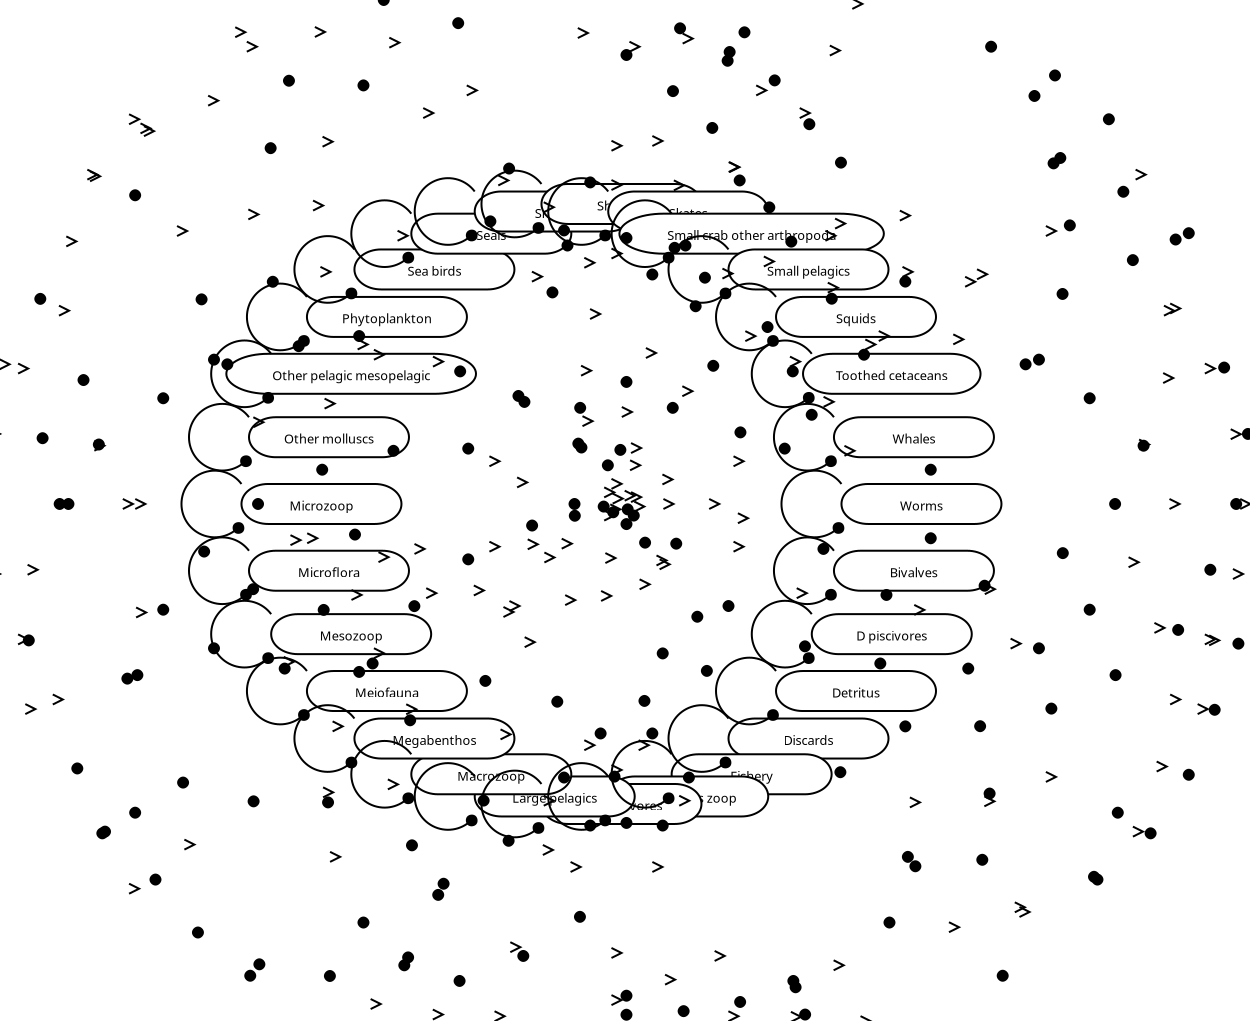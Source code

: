 <?xml version="1.0"?>
<dia:diagram xmlns:dia="http://www.lysator.liu.se/~alla/dia/">
  <dia:layer name="Background" visible="true" active="true">
    <dia:object type="Flowchart - Terminal" version="1" id="O1">
      <dia:attribute name="meta">
        <dia:composite type="dict"/>
      </dia:attribute>
      <dia:attribute name="elem_corner">
        <dia:point val="34.624,23.338"/>
      </dia:attribute>
      <dia:attribute name="elem_width">
        <dia:real val="8"/>
      </dia:attribute>
      <dia:attribute name="elem_height">
        <dia:real val="2"/>
      </dia:attribute>
      <dia:attribute name="line_width">
        <dia:real val="0.1"/>
      </dia:attribute>
      <dia:attribute name="line_colour">
        <dia:color val="#000000"/>
      </dia:attribute>
      <dia:attribute name="fill_colour">
        <dia:color val="#ffffff"/>
      </dia:attribute>
      <dia:attribute name="show_background">
        <dia:boolean val="true"/>
      </dia:attribute>
      <dia:attribute name="line_style">
        <dia:enum val="0"/>
        <dia:real val="1"/>
      </dia:attribute>
      <dia:attribute name="padding">
        <dia:real val="0.1"/>
      </dia:attribute>
      <dia:attribute name="text">
        <dia:composite type="text">
          <dia:attribute name="string">
            <dia:string>#Bivalves#</dia:string>
          </dia:attribute>
          <dia:attribute name="font">
            <dia:font family="sans" style="0" name="Helvetica"/>
          </dia:attribute>
          <dia:attribute name="height">
            <dia:real val="0.8"/>
          </dia:attribute>
          <dia:attribute name="color">
            <dia:color val="#000000"/>
          </dia:attribute>
          <dia:attribute name="alignment">
            <dia:enum val="1"/>
          </dia:attribute>
        </dia:composite>
      </dia:attribute>
    </dia:object>
    <dia:object type="Flowchart - Terminal" version="1" id="O2">
      <dia:attribute name="meta">
        <dia:composite type="dict"/>
      </dia:attribute>
      <dia:attribute name="elem_corner">
        <dia:point val="33.515,26.508"/>
      </dia:attribute>
      <dia:attribute name="elem_width">
        <dia:real val="8"/>
      </dia:attribute>
      <dia:attribute name="elem_height">
        <dia:real val="2"/>
      </dia:attribute>
      <dia:attribute name="line_width">
        <dia:real val="0.1"/>
      </dia:attribute>
      <dia:attribute name="line_colour">
        <dia:color val="#000000"/>
      </dia:attribute>
      <dia:attribute name="fill_colour">
        <dia:color val="#ffffff"/>
      </dia:attribute>
      <dia:attribute name="show_background">
        <dia:boolean val="true"/>
      </dia:attribute>
      <dia:attribute name="line_style">
        <dia:enum val="0"/>
        <dia:real val="1"/>
      </dia:attribute>
      <dia:attribute name="padding">
        <dia:real val="0.1"/>
      </dia:attribute>
      <dia:attribute name="text">
        <dia:composite type="text">
          <dia:attribute name="string">
            <dia:string>#D piscivores#</dia:string>
          </dia:attribute>
          <dia:attribute name="font">
            <dia:font family="sans" style="0" name="Helvetica"/>
          </dia:attribute>
          <dia:attribute name="height">
            <dia:real val="0.8"/>
          </dia:attribute>
          <dia:attribute name="color">
            <dia:color val="#000000"/>
          </dia:attribute>
          <dia:attribute name="alignment">
            <dia:enum val="1"/>
          </dia:attribute>
        </dia:composite>
      </dia:attribute>
    </dia:object>
    <dia:object type="Flowchart - Terminal" version="1" id="O3">
      <dia:attribute name="meta">
        <dia:composite type="dict"/>
      </dia:attribute>
      <dia:attribute name="elem_corner">
        <dia:point val="31.727,29.352"/>
      </dia:attribute>
      <dia:attribute name="elem_width">
        <dia:real val="8"/>
      </dia:attribute>
      <dia:attribute name="elem_height">
        <dia:real val="2"/>
      </dia:attribute>
      <dia:attribute name="line_width">
        <dia:real val="0.1"/>
      </dia:attribute>
      <dia:attribute name="line_colour">
        <dia:color val="#000000"/>
      </dia:attribute>
      <dia:attribute name="fill_colour">
        <dia:color val="#ffffff"/>
      </dia:attribute>
      <dia:attribute name="show_background">
        <dia:boolean val="true"/>
      </dia:attribute>
      <dia:attribute name="line_style">
        <dia:enum val="0"/>
        <dia:real val="1"/>
      </dia:attribute>
      <dia:attribute name="padding">
        <dia:real val="0.1"/>
      </dia:attribute>
      <dia:attribute name="text">
        <dia:composite type="text">
          <dia:attribute name="string">
            <dia:string>#Detritus#</dia:string>
          </dia:attribute>
          <dia:attribute name="font">
            <dia:font family="sans" style="0" name="Helvetica"/>
          </dia:attribute>
          <dia:attribute name="height">
            <dia:real val="0.8"/>
          </dia:attribute>
          <dia:attribute name="color">
            <dia:color val="#000000"/>
          </dia:attribute>
          <dia:attribute name="alignment">
            <dia:enum val="1"/>
          </dia:attribute>
        </dia:composite>
      </dia:attribute>
    </dia:object>
    <dia:object type="Flowchart - Terminal" version="1" id="O4">
      <dia:attribute name="meta">
        <dia:composite type="dict"/>
      </dia:attribute>
      <dia:attribute name="elem_corner">
        <dia:point val="29.352,31.727"/>
      </dia:attribute>
      <dia:attribute name="elem_width">
        <dia:real val="8"/>
      </dia:attribute>
      <dia:attribute name="elem_height">
        <dia:real val="2"/>
      </dia:attribute>
      <dia:attribute name="line_width">
        <dia:real val="0.1"/>
      </dia:attribute>
      <dia:attribute name="line_colour">
        <dia:color val="#000000"/>
      </dia:attribute>
      <dia:attribute name="fill_colour">
        <dia:color val="#ffffff"/>
      </dia:attribute>
      <dia:attribute name="show_background">
        <dia:boolean val="true"/>
      </dia:attribute>
      <dia:attribute name="line_style">
        <dia:enum val="0"/>
        <dia:real val="1"/>
      </dia:attribute>
      <dia:attribute name="padding">
        <dia:real val="0.1"/>
      </dia:attribute>
      <dia:attribute name="text">
        <dia:composite type="text">
          <dia:attribute name="string">
            <dia:string>#Discards#</dia:string>
          </dia:attribute>
          <dia:attribute name="font">
            <dia:font family="sans" style="0" name="Helvetica"/>
          </dia:attribute>
          <dia:attribute name="height">
            <dia:real val="0.8"/>
          </dia:attribute>
          <dia:attribute name="color">
            <dia:color val="#000000"/>
          </dia:attribute>
          <dia:attribute name="alignment">
            <dia:enum val="1"/>
          </dia:attribute>
        </dia:composite>
      </dia:attribute>
    </dia:object>
    <dia:object type="Flowchart - Terminal" version="1" id="O5">
      <dia:attribute name="meta">
        <dia:composite type="dict"/>
      </dia:attribute>
      <dia:attribute name="elem_corner">
        <dia:point val="26.508,33.515"/>
      </dia:attribute>
      <dia:attribute name="elem_width">
        <dia:real val="8"/>
      </dia:attribute>
      <dia:attribute name="elem_height">
        <dia:real val="2"/>
      </dia:attribute>
      <dia:attribute name="line_width">
        <dia:real val="0.1"/>
      </dia:attribute>
      <dia:attribute name="line_colour">
        <dia:color val="#000000"/>
      </dia:attribute>
      <dia:attribute name="fill_colour">
        <dia:color val="#ffffff"/>
      </dia:attribute>
      <dia:attribute name="show_background">
        <dia:boolean val="true"/>
      </dia:attribute>
      <dia:attribute name="line_style">
        <dia:enum val="0"/>
        <dia:real val="1"/>
      </dia:attribute>
      <dia:attribute name="padding">
        <dia:real val="0.1"/>
      </dia:attribute>
      <dia:attribute name="text">
        <dia:composite type="text">
          <dia:attribute name="string">
            <dia:string>#Fishery#</dia:string>
          </dia:attribute>
          <dia:attribute name="font">
            <dia:font family="sans" style="0" name="Helvetica"/>
          </dia:attribute>
          <dia:attribute name="height">
            <dia:real val="0.8"/>
          </dia:attribute>
          <dia:attribute name="color">
            <dia:color val="#000000"/>
          </dia:attribute>
          <dia:attribute name="alignment">
            <dia:enum val="1"/>
          </dia:attribute>
        </dia:composite>
      </dia:attribute>
    </dia:object>
    <dia:object type="Flowchart - Terminal" version="1" id="O6">
      <dia:attribute name="meta">
        <dia:composite type="dict"/>
      </dia:attribute>
      <dia:attribute name="elem_corner">
        <dia:point val="23.338,34.624"/>
      </dia:attribute>
      <dia:attribute name="elem_width">
        <dia:real val="8"/>
      </dia:attribute>
      <dia:attribute name="elem_height">
        <dia:real val="2"/>
      </dia:attribute>
      <dia:attribute name="line_width">
        <dia:real val="0.1"/>
      </dia:attribute>
      <dia:attribute name="line_colour">
        <dia:color val="#000000"/>
      </dia:attribute>
      <dia:attribute name="fill_colour">
        <dia:color val="#ffffff"/>
      </dia:attribute>
      <dia:attribute name="show_background">
        <dia:boolean val="true"/>
      </dia:attribute>
      <dia:attribute name="line_style">
        <dia:enum val="0"/>
        <dia:real val="1"/>
      </dia:attribute>
      <dia:attribute name="padding">
        <dia:real val="0.1"/>
      </dia:attribute>
      <dia:attribute name="text">
        <dia:composite type="text">
          <dia:attribute name="string">
            <dia:string>#Gelatinous zoop#</dia:string>
          </dia:attribute>
          <dia:attribute name="font">
            <dia:font family="sans" style="0" name="Helvetica"/>
          </dia:attribute>
          <dia:attribute name="height">
            <dia:real val="0.8"/>
          </dia:attribute>
          <dia:attribute name="color">
            <dia:color val="#000000"/>
          </dia:attribute>
          <dia:attribute name="alignment">
            <dia:enum val="1"/>
          </dia:attribute>
        </dia:composite>
      </dia:attribute>
    </dia:object>
    <dia:object type="Flowchart - Terminal" version="1" id="O7">
      <dia:attribute name="meta">
        <dia:composite type="dict"/>
      </dia:attribute>
      <dia:attribute name="elem_corner">
        <dia:point val="20,35"/>
      </dia:attribute>
      <dia:attribute name="elem_width">
        <dia:real val="8"/>
      </dia:attribute>
      <dia:attribute name="elem_height">
        <dia:real val="2"/>
      </dia:attribute>
      <dia:attribute name="line_width">
        <dia:real val="0.1"/>
      </dia:attribute>
      <dia:attribute name="line_colour">
        <dia:color val="#000000"/>
      </dia:attribute>
      <dia:attribute name="fill_colour">
        <dia:color val="#ffffff"/>
      </dia:attribute>
      <dia:attribute name="show_background">
        <dia:boolean val="true"/>
      </dia:attribute>
      <dia:attribute name="line_style">
        <dia:enum val="0"/>
        <dia:real val="1"/>
      </dia:attribute>
      <dia:attribute name="padding">
        <dia:real val="0.1"/>
      </dia:attribute>
      <dia:attribute name="text">
        <dia:composite type="text">
          <dia:attribute name="string">
            <dia:string>#L benthivores#</dia:string>
          </dia:attribute>
          <dia:attribute name="font">
            <dia:font family="sans" style="0" name="Helvetica"/>
          </dia:attribute>
          <dia:attribute name="height">
            <dia:real val="0.8"/>
          </dia:attribute>
          <dia:attribute name="color">
            <dia:color val="#000000"/>
          </dia:attribute>
          <dia:attribute name="alignment">
            <dia:enum val="1"/>
          </dia:attribute>
        </dia:composite>
      </dia:attribute>
    </dia:object>
    <dia:object type="Flowchart - Terminal" version="1" id="O8">
      <dia:attribute name="meta">
        <dia:composite type="dict"/>
      </dia:attribute>
      <dia:attribute name="elem_corner">
        <dia:point val="16.662,34.624"/>
      </dia:attribute>
      <dia:attribute name="elem_width">
        <dia:real val="8"/>
      </dia:attribute>
      <dia:attribute name="elem_height">
        <dia:real val="2"/>
      </dia:attribute>
      <dia:attribute name="line_width">
        <dia:real val="0.1"/>
      </dia:attribute>
      <dia:attribute name="line_colour">
        <dia:color val="#000000"/>
      </dia:attribute>
      <dia:attribute name="fill_colour">
        <dia:color val="#ffffff"/>
      </dia:attribute>
      <dia:attribute name="show_background">
        <dia:boolean val="true"/>
      </dia:attribute>
      <dia:attribute name="line_style">
        <dia:enum val="0"/>
        <dia:real val="1"/>
      </dia:attribute>
      <dia:attribute name="padding">
        <dia:real val="0.1"/>
      </dia:attribute>
      <dia:attribute name="text">
        <dia:composite type="text">
          <dia:attribute name="string">
            <dia:string>#Large pelagics#</dia:string>
          </dia:attribute>
          <dia:attribute name="font">
            <dia:font family="sans" style="0" name="Helvetica"/>
          </dia:attribute>
          <dia:attribute name="height">
            <dia:real val="0.8"/>
          </dia:attribute>
          <dia:attribute name="color">
            <dia:color val="#000000"/>
          </dia:attribute>
          <dia:attribute name="alignment">
            <dia:enum val="1"/>
          </dia:attribute>
        </dia:composite>
      </dia:attribute>
    </dia:object>
    <dia:object type="Flowchart - Terminal" version="1" id="O9">
      <dia:attribute name="meta">
        <dia:composite type="dict"/>
      </dia:attribute>
      <dia:attribute name="elem_corner">
        <dia:point val="13.492,33.515"/>
      </dia:attribute>
      <dia:attribute name="elem_width">
        <dia:real val="8"/>
      </dia:attribute>
      <dia:attribute name="elem_height">
        <dia:real val="2"/>
      </dia:attribute>
      <dia:attribute name="line_width">
        <dia:real val="0.1"/>
      </dia:attribute>
      <dia:attribute name="line_colour">
        <dia:color val="#000000"/>
      </dia:attribute>
      <dia:attribute name="fill_colour">
        <dia:color val="#ffffff"/>
      </dia:attribute>
      <dia:attribute name="show_background">
        <dia:boolean val="true"/>
      </dia:attribute>
      <dia:attribute name="line_style">
        <dia:enum val="0"/>
        <dia:real val="1"/>
      </dia:attribute>
      <dia:attribute name="padding">
        <dia:real val="0.1"/>
      </dia:attribute>
      <dia:attribute name="text">
        <dia:composite type="text">
          <dia:attribute name="string">
            <dia:string>#Macrozoop#</dia:string>
          </dia:attribute>
          <dia:attribute name="font">
            <dia:font family="sans" style="0" name="Helvetica"/>
          </dia:attribute>
          <dia:attribute name="height">
            <dia:real val="0.8"/>
          </dia:attribute>
          <dia:attribute name="color">
            <dia:color val="#000000"/>
          </dia:attribute>
          <dia:attribute name="alignment">
            <dia:enum val="1"/>
          </dia:attribute>
        </dia:composite>
      </dia:attribute>
    </dia:object>
    <dia:object type="Flowchart - Terminal" version="1" id="O10">
      <dia:attribute name="meta">
        <dia:composite type="dict"/>
      </dia:attribute>
      <dia:attribute name="elem_corner">
        <dia:point val="10.648,31.727"/>
      </dia:attribute>
      <dia:attribute name="elem_width">
        <dia:real val="8"/>
      </dia:attribute>
      <dia:attribute name="elem_height">
        <dia:real val="2"/>
      </dia:attribute>
      <dia:attribute name="line_width">
        <dia:real val="0.1"/>
      </dia:attribute>
      <dia:attribute name="line_colour">
        <dia:color val="#000000"/>
      </dia:attribute>
      <dia:attribute name="fill_colour">
        <dia:color val="#ffffff"/>
      </dia:attribute>
      <dia:attribute name="show_background">
        <dia:boolean val="true"/>
      </dia:attribute>
      <dia:attribute name="line_style">
        <dia:enum val="0"/>
        <dia:real val="1"/>
      </dia:attribute>
      <dia:attribute name="padding">
        <dia:real val="0.1"/>
      </dia:attribute>
      <dia:attribute name="text">
        <dia:composite type="text">
          <dia:attribute name="string">
            <dia:string>#Megabenthos#</dia:string>
          </dia:attribute>
          <dia:attribute name="font">
            <dia:font family="sans" style="0" name="Helvetica"/>
          </dia:attribute>
          <dia:attribute name="height">
            <dia:real val="0.8"/>
          </dia:attribute>
          <dia:attribute name="color">
            <dia:color val="#000000"/>
          </dia:attribute>
          <dia:attribute name="alignment">
            <dia:enum val="1"/>
          </dia:attribute>
        </dia:composite>
      </dia:attribute>
    </dia:object>
    <dia:object type="Flowchart - Terminal" version="1" id="O11">
      <dia:attribute name="meta">
        <dia:composite type="dict"/>
      </dia:attribute>
      <dia:attribute name="elem_corner">
        <dia:point val="8.273,29.352"/>
      </dia:attribute>
      <dia:attribute name="elem_width">
        <dia:real val="8"/>
      </dia:attribute>
      <dia:attribute name="elem_height">
        <dia:real val="2"/>
      </dia:attribute>
      <dia:attribute name="line_width">
        <dia:real val="0.1"/>
      </dia:attribute>
      <dia:attribute name="line_colour">
        <dia:color val="#000000"/>
      </dia:attribute>
      <dia:attribute name="fill_colour">
        <dia:color val="#ffffff"/>
      </dia:attribute>
      <dia:attribute name="show_background">
        <dia:boolean val="true"/>
      </dia:attribute>
      <dia:attribute name="line_style">
        <dia:enum val="0"/>
        <dia:real val="1"/>
      </dia:attribute>
      <dia:attribute name="padding">
        <dia:real val="0.1"/>
      </dia:attribute>
      <dia:attribute name="text">
        <dia:composite type="text">
          <dia:attribute name="string">
            <dia:string>#Meiofauna#</dia:string>
          </dia:attribute>
          <dia:attribute name="font">
            <dia:font family="sans" style="0" name="Helvetica"/>
          </dia:attribute>
          <dia:attribute name="height">
            <dia:real val="0.8"/>
          </dia:attribute>
          <dia:attribute name="color">
            <dia:color val="#000000"/>
          </dia:attribute>
          <dia:attribute name="alignment">
            <dia:enum val="1"/>
          </dia:attribute>
        </dia:composite>
      </dia:attribute>
    </dia:object>
    <dia:object type="Flowchart - Terminal" version="1" id="O12">
      <dia:attribute name="meta">
        <dia:composite type="dict"/>
      </dia:attribute>
      <dia:attribute name="elem_corner">
        <dia:point val="6.485,26.508"/>
      </dia:attribute>
      <dia:attribute name="elem_width">
        <dia:real val="8"/>
      </dia:attribute>
      <dia:attribute name="elem_height">
        <dia:real val="2"/>
      </dia:attribute>
      <dia:attribute name="line_width">
        <dia:real val="0.1"/>
      </dia:attribute>
      <dia:attribute name="line_colour">
        <dia:color val="#000000"/>
      </dia:attribute>
      <dia:attribute name="fill_colour">
        <dia:color val="#ffffff"/>
      </dia:attribute>
      <dia:attribute name="show_background">
        <dia:boolean val="true"/>
      </dia:attribute>
      <dia:attribute name="line_style">
        <dia:enum val="0"/>
        <dia:real val="1"/>
      </dia:attribute>
      <dia:attribute name="padding">
        <dia:real val="0.1"/>
      </dia:attribute>
      <dia:attribute name="text">
        <dia:composite type="text">
          <dia:attribute name="string">
            <dia:string>#Mesozoop#</dia:string>
          </dia:attribute>
          <dia:attribute name="font">
            <dia:font family="sans" style="0" name="Helvetica"/>
          </dia:attribute>
          <dia:attribute name="height">
            <dia:real val="0.8"/>
          </dia:attribute>
          <dia:attribute name="color">
            <dia:color val="#000000"/>
          </dia:attribute>
          <dia:attribute name="alignment">
            <dia:enum val="1"/>
          </dia:attribute>
        </dia:composite>
      </dia:attribute>
    </dia:object>
    <dia:object type="Flowchart - Terminal" version="1" id="O13">
      <dia:attribute name="meta">
        <dia:composite type="dict"/>
      </dia:attribute>
      <dia:attribute name="elem_corner">
        <dia:point val="5.376,23.338"/>
      </dia:attribute>
      <dia:attribute name="elem_width">
        <dia:real val="8"/>
      </dia:attribute>
      <dia:attribute name="elem_height">
        <dia:real val="2"/>
      </dia:attribute>
      <dia:attribute name="line_width">
        <dia:real val="0.1"/>
      </dia:attribute>
      <dia:attribute name="line_colour">
        <dia:color val="#000000"/>
      </dia:attribute>
      <dia:attribute name="fill_colour">
        <dia:color val="#ffffff"/>
      </dia:attribute>
      <dia:attribute name="show_background">
        <dia:boolean val="true"/>
      </dia:attribute>
      <dia:attribute name="line_style">
        <dia:enum val="0"/>
        <dia:real val="1"/>
      </dia:attribute>
      <dia:attribute name="padding">
        <dia:real val="0.1"/>
      </dia:attribute>
      <dia:attribute name="text">
        <dia:composite type="text">
          <dia:attribute name="string">
            <dia:string>#Microflora#</dia:string>
          </dia:attribute>
          <dia:attribute name="font">
            <dia:font family="sans" style="0" name="Helvetica"/>
          </dia:attribute>
          <dia:attribute name="height">
            <dia:real val="0.8"/>
          </dia:attribute>
          <dia:attribute name="color">
            <dia:color val="#000000"/>
          </dia:attribute>
          <dia:attribute name="alignment">
            <dia:enum val="1"/>
          </dia:attribute>
        </dia:composite>
      </dia:attribute>
    </dia:object>
    <dia:object type="Flowchart - Terminal" version="1" id="O14">
      <dia:attribute name="meta">
        <dia:composite type="dict"/>
      </dia:attribute>
      <dia:attribute name="elem_corner">
        <dia:point val="5,20"/>
      </dia:attribute>
      <dia:attribute name="elem_width">
        <dia:real val="8"/>
      </dia:attribute>
      <dia:attribute name="elem_height">
        <dia:real val="2"/>
      </dia:attribute>
      <dia:attribute name="line_width">
        <dia:real val="0.1"/>
      </dia:attribute>
      <dia:attribute name="line_colour">
        <dia:color val="#000000"/>
      </dia:attribute>
      <dia:attribute name="fill_colour">
        <dia:color val="#ffffff"/>
      </dia:attribute>
      <dia:attribute name="show_background">
        <dia:boolean val="true"/>
      </dia:attribute>
      <dia:attribute name="line_style">
        <dia:enum val="0"/>
        <dia:real val="1"/>
      </dia:attribute>
      <dia:attribute name="padding">
        <dia:real val="0.1"/>
      </dia:attribute>
      <dia:attribute name="text">
        <dia:composite type="text">
          <dia:attribute name="string">
            <dia:string>#Microzoop#</dia:string>
          </dia:attribute>
          <dia:attribute name="font">
            <dia:font family="sans" style="0" name="Helvetica"/>
          </dia:attribute>
          <dia:attribute name="height">
            <dia:real val="0.8"/>
          </dia:attribute>
          <dia:attribute name="color">
            <dia:color val="#000000"/>
          </dia:attribute>
          <dia:attribute name="alignment">
            <dia:enum val="1"/>
          </dia:attribute>
        </dia:composite>
      </dia:attribute>
    </dia:object>
    <dia:object type="Flowchart - Terminal" version="1" id="O15">
      <dia:attribute name="meta">
        <dia:composite type="dict"/>
      </dia:attribute>
      <dia:attribute name="elem_corner">
        <dia:point val="5.376,16.662"/>
      </dia:attribute>
      <dia:attribute name="elem_width">
        <dia:real val="8"/>
      </dia:attribute>
      <dia:attribute name="elem_height">
        <dia:real val="2"/>
      </dia:attribute>
      <dia:attribute name="line_width">
        <dia:real val="0.1"/>
      </dia:attribute>
      <dia:attribute name="line_colour">
        <dia:color val="#000000"/>
      </dia:attribute>
      <dia:attribute name="fill_colour">
        <dia:color val="#ffffff"/>
      </dia:attribute>
      <dia:attribute name="show_background">
        <dia:boolean val="true"/>
      </dia:attribute>
      <dia:attribute name="line_style">
        <dia:enum val="0"/>
        <dia:real val="1"/>
      </dia:attribute>
      <dia:attribute name="padding">
        <dia:real val="0.1"/>
      </dia:attribute>
      <dia:attribute name="text">
        <dia:composite type="text">
          <dia:attribute name="string">
            <dia:string>#Other molluscs#</dia:string>
          </dia:attribute>
          <dia:attribute name="font">
            <dia:font family="sans" style="0" name="Helvetica"/>
          </dia:attribute>
          <dia:attribute name="height">
            <dia:real val="0.8"/>
          </dia:attribute>
          <dia:attribute name="color">
            <dia:color val="#000000"/>
          </dia:attribute>
          <dia:attribute name="alignment">
            <dia:enum val="1"/>
          </dia:attribute>
        </dia:composite>
      </dia:attribute>
    </dia:object>
    <dia:object type="Flowchart - Terminal" version="1" id="O16">
      <dia:attribute name="meta">
        <dia:composite type="dict"/>
      </dia:attribute>
      <dia:attribute name="elem_corner">
        <dia:point val="6.485,13.492"/>
      </dia:attribute>
      <dia:attribute name="elem_width">
        <dia:real val="8"/>
      </dia:attribute>
      <dia:attribute name="elem_height">
        <dia:real val="2"/>
      </dia:attribute>
      <dia:attribute name="line_width">
        <dia:real val="0.1"/>
      </dia:attribute>
      <dia:attribute name="line_colour">
        <dia:color val="#000000"/>
      </dia:attribute>
      <dia:attribute name="fill_colour">
        <dia:color val="#ffffff"/>
      </dia:attribute>
      <dia:attribute name="show_background">
        <dia:boolean val="true"/>
      </dia:attribute>
      <dia:attribute name="line_style">
        <dia:enum val="0"/>
        <dia:real val="1"/>
      </dia:attribute>
      <dia:attribute name="padding">
        <dia:real val="0.1"/>
      </dia:attribute>
      <dia:attribute name="text">
        <dia:composite type="text">
          <dia:attribute name="string">
            <dia:string>#Other pelagic mesopelagic#</dia:string>
          </dia:attribute>
          <dia:attribute name="font">
            <dia:font family="sans" style="0" name="Helvetica"/>
          </dia:attribute>
          <dia:attribute name="height">
            <dia:real val="0.8"/>
          </dia:attribute>
          <dia:attribute name="color">
            <dia:color val="#000000"/>
          </dia:attribute>
          <dia:attribute name="alignment">
            <dia:enum val="1"/>
          </dia:attribute>
        </dia:composite>
      </dia:attribute>
    </dia:object>
    <dia:object type="Flowchart - Terminal" version="1" id="O17">
      <dia:attribute name="meta">
        <dia:composite type="dict"/>
      </dia:attribute>
      <dia:attribute name="elem_corner">
        <dia:point val="8.273,10.648"/>
      </dia:attribute>
      <dia:attribute name="elem_width">
        <dia:real val="8"/>
      </dia:attribute>
      <dia:attribute name="elem_height">
        <dia:real val="2"/>
      </dia:attribute>
      <dia:attribute name="line_width">
        <dia:real val="0.1"/>
      </dia:attribute>
      <dia:attribute name="line_colour">
        <dia:color val="#000000"/>
      </dia:attribute>
      <dia:attribute name="fill_colour">
        <dia:color val="#ffffff"/>
      </dia:attribute>
      <dia:attribute name="show_background">
        <dia:boolean val="true"/>
      </dia:attribute>
      <dia:attribute name="line_style">
        <dia:enum val="0"/>
        <dia:real val="1"/>
      </dia:attribute>
      <dia:attribute name="padding">
        <dia:real val="0.1"/>
      </dia:attribute>
      <dia:attribute name="text">
        <dia:composite type="text">
          <dia:attribute name="string">
            <dia:string>#Phytoplankton#</dia:string>
          </dia:attribute>
          <dia:attribute name="font">
            <dia:font family="sans" style="0" name="Helvetica"/>
          </dia:attribute>
          <dia:attribute name="height">
            <dia:real val="0.8"/>
          </dia:attribute>
          <dia:attribute name="color">
            <dia:color val="#000000"/>
          </dia:attribute>
          <dia:attribute name="alignment">
            <dia:enum val="1"/>
          </dia:attribute>
        </dia:composite>
      </dia:attribute>
    </dia:object>
    <dia:object type="Flowchart - Terminal" version="1" id="O18">
      <dia:attribute name="meta">
        <dia:composite type="dict"/>
      </dia:attribute>
      <dia:attribute name="elem_corner">
        <dia:point val="10.648,8.273"/>
      </dia:attribute>
      <dia:attribute name="elem_width">
        <dia:real val="8"/>
      </dia:attribute>
      <dia:attribute name="elem_height">
        <dia:real val="2"/>
      </dia:attribute>
      <dia:attribute name="line_width">
        <dia:real val="0.1"/>
      </dia:attribute>
      <dia:attribute name="line_colour">
        <dia:color val="#000000"/>
      </dia:attribute>
      <dia:attribute name="fill_colour">
        <dia:color val="#ffffff"/>
      </dia:attribute>
      <dia:attribute name="show_background">
        <dia:boolean val="true"/>
      </dia:attribute>
      <dia:attribute name="line_style">
        <dia:enum val="0"/>
        <dia:real val="1"/>
      </dia:attribute>
      <dia:attribute name="padding">
        <dia:real val="0.1"/>
      </dia:attribute>
      <dia:attribute name="text">
        <dia:composite type="text">
          <dia:attribute name="string">
            <dia:string>#Sea birds#</dia:string>
          </dia:attribute>
          <dia:attribute name="font">
            <dia:font family="sans" style="0" name="Helvetica"/>
          </dia:attribute>
          <dia:attribute name="height">
            <dia:real val="0.8"/>
          </dia:attribute>
          <dia:attribute name="color">
            <dia:color val="#000000"/>
          </dia:attribute>
          <dia:attribute name="alignment">
            <dia:enum val="1"/>
          </dia:attribute>
        </dia:composite>
      </dia:attribute>
    </dia:object>
    <dia:object type="Flowchart - Terminal" version="1" id="O19">
      <dia:attribute name="meta">
        <dia:composite type="dict"/>
      </dia:attribute>
      <dia:attribute name="elem_corner">
        <dia:point val="13.492,6.485"/>
      </dia:attribute>
      <dia:attribute name="elem_width">
        <dia:real val="8"/>
      </dia:attribute>
      <dia:attribute name="elem_height">
        <dia:real val="2"/>
      </dia:attribute>
      <dia:attribute name="line_width">
        <dia:real val="0.1"/>
      </dia:attribute>
      <dia:attribute name="line_colour">
        <dia:color val="#000000"/>
      </dia:attribute>
      <dia:attribute name="fill_colour">
        <dia:color val="#ffffff"/>
      </dia:attribute>
      <dia:attribute name="show_background">
        <dia:boolean val="true"/>
      </dia:attribute>
      <dia:attribute name="line_style">
        <dia:enum val="0"/>
        <dia:real val="1"/>
      </dia:attribute>
      <dia:attribute name="padding">
        <dia:real val="0.1"/>
      </dia:attribute>
      <dia:attribute name="text">
        <dia:composite type="text">
          <dia:attribute name="string">
            <dia:string>#Seals#</dia:string>
          </dia:attribute>
          <dia:attribute name="font">
            <dia:font family="sans" style="0" name="Helvetica"/>
          </dia:attribute>
          <dia:attribute name="height">
            <dia:real val="0.8"/>
          </dia:attribute>
          <dia:attribute name="color">
            <dia:color val="#000000"/>
          </dia:attribute>
          <dia:attribute name="alignment">
            <dia:enum val="1"/>
          </dia:attribute>
        </dia:composite>
      </dia:attribute>
    </dia:object>
    <dia:object type="Flowchart - Terminal" version="1" id="O20">
      <dia:attribute name="meta">
        <dia:composite type="dict"/>
      </dia:attribute>
      <dia:attribute name="elem_corner">
        <dia:point val="16.662,5.376"/>
      </dia:attribute>
      <dia:attribute name="elem_width">
        <dia:real val="8"/>
      </dia:attribute>
      <dia:attribute name="elem_height">
        <dia:real val="2"/>
      </dia:attribute>
      <dia:attribute name="line_width">
        <dia:real val="0.1"/>
      </dia:attribute>
      <dia:attribute name="line_colour">
        <dia:color val="#000000"/>
      </dia:attribute>
      <dia:attribute name="fill_colour">
        <dia:color val="#ffffff"/>
      </dia:attribute>
      <dia:attribute name="show_background">
        <dia:boolean val="true"/>
      </dia:attribute>
      <dia:attribute name="line_style">
        <dia:enum val="0"/>
        <dia:real val="1"/>
      </dia:attribute>
      <dia:attribute name="padding">
        <dia:real val="0.1"/>
      </dia:attribute>
      <dia:attribute name="text">
        <dia:composite type="text">
          <dia:attribute name="string">
            <dia:string>#Sharks#</dia:string>
          </dia:attribute>
          <dia:attribute name="font">
            <dia:font family="sans" style="0" name="Helvetica"/>
          </dia:attribute>
          <dia:attribute name="height">
            <dia:real val="0.8"/>
          </dia:attribute>
          <dia:attribute name="color">
            <dia:color val="#000000"/>
          </dia:attribute>
          <dia:attribute name="alignment">
            <dia:enum val="1"/>
          </dia:attribute>
        </dia:composite>
      </dia:attribute>
    </dia:object>
    <dia:object type="Flowchart - Terminal" version="1" id="O21">
      <dia:attribute name="meta">
        <dia:composite type="dict"/>
      </dia:attribute>
      <dia:attribute name="elem_corner">
        <dia:point val="20,5"/>
      </dia:attribute>
      <dia:attribute name="elem_width">
        <dia:real val="8"/>
      </dia:attribute>
      <dia:attribute name="elem_height">
        <dia:real val="2"/>
      </dia:attribute>
      <dia:attribute name="line_width">
        <dia:real val="0.1"/>
      </dia:attribute>
      <dia:attribute name="line_colour">
        <dia:color val="#000000"/>
      </dia:attribute>
      <dia:attribute name="fill_colour">
        <dia:color val="#ffffff"/>
      </dia:attribute>
      <dia:attribute name="show_background">
        <dia:boolean val="true"/>
      </dia:attribute>
      <dia:attribute name="line_style">
        <dia:enum val="0"/>
        <dia:real val="1"/>
      </dia:attribute>
      <dia:attribute name="padding">
        <dia:real val="0.1"/>
      </dia:attribute>
      <dia:attribute name="text">
        <dia:composite type="text">
          <dia:attribute name="string">
            <dia:string>#Shrimps#</dia:string>
          </dia:attribute>
          <dia:attribute name="font">
            <dia:font family="sans" style="0" name="Helvetica"/>
          </dia:attribute>
          <dia:attribute name="height">
            <dia:real val="0.8"/>
          </dia:attribute>
          <dia:attribute name="color">
            <dia:color val="#000000"/>
          </dia:attribute>
          <dia:attribute name="alignment">
            <dia:enum val="1"/>
          </dia:attribute>
        </dia:composite>
      </dia:attribute>
    </dia:object>
    <dia:object type="Flowchart - Terminal" version="1" id="O22">
      <dia:attribute name="meta">
        <dia:composite type="dict"/>
      </dia:attribute>
      <dia:attribute name="elem_corner">
        <dia:point val="23.338,5.376"/>
      </dia:attribute>
      <dia:attribute name="elem_width">
        <dia:real val="8"/>
      </dia:attribute>
      <dia:attribute name="elem_height">
        <dia:real val="2"/>
      </dia:attribute>
      <dia:attribute name="line_width">
        <dia:real val="0.1"/>
      </dia:attribute>
      <dia:attribute name="line_colour">
        <dia:color val="#000000"/>
      </dia:attribute>
      <dia:attribute name="fill_colour">
        <dia:color val="#ffffff"/>
      </dia:attribute>
      <dia:attribute name="show_background">
        <dia:boolean val="true"/>
      </dia:attribute>
      <dia:attribute name="line_style">
        <dia:enum val="0"/>
        <dia:real val="1"/>
      </dia:attribute>
      <dia:attribute name="padding">
        <dia:real val="0.1"/>
      </dia:attribute>
      <dia:attribute name="text">
        <dia:composite type="text">
          <dia:attribute name="string">
            <dia:string>#Skates#</dia:string>
          </dia:attribute>
          <dia:attribute name="font">
            <dia:font family="sans" style="0" name="Helvetica"/>
          </dia:attribute>
          <dia:attribute name="height">
            <dia:real val="0.8"/>
          </dia:attribute>
          <dia:attribute name="color">
            <dia:color val="#000000"/>
          </dia:attribute>
          <dia:attribute name="alignment">
            <dia:enum val="1"/>
          </dia:attribute>
        </dia:composite>
      </dia:attribute>
    </dia:object>
    <dia:object type="Flowchart - Terminal" version="1" id="O23">
      <dia:attribute name="meta">
        <dia:composite type="dict"/>
      </dia:attribute>
      <dia:attribute name="elem_corner">
        <dia:point val="26.508,6.485"/>
      </dia:attribute>
      <dia:attribute name="elem_width">
        <dia:real val="8"/>
      </dia:attribute>
      <dia:attribute name="elem_height">
        <dia:real val="2"/>
      </dia:attribute>
      <dia:attribute name="line_width">
        <dia:real val="0.1"/>
      </dia:attribute>
      <dia:attribute name="line_colour">
        <dia:color val="#000000"/>
      </dia:attribute>
      <dia:attribute name="fill_colour">
        <dia:color val="#ffffff"/>
      </dia:attribute>
      <dia:attribute name="show_background">
        <dia:boolean val="true"/>
      </dia:attribute>
      <dia:attribute name="line_style">
        <dia:enum val="0"/>
        <dia:real val="1"/>
      </dia:attribute>
      <dia:attribute name="padding">
        <dia:real val="0.1"/>
      </dia:attribute>
      <dia:attribute name="text">
        <dia:composite type="text">
          <dia:attribute name="string">
            <dia:string>#Small crab other arthropoda#</dia:string>
          </dia:attribute>
          <dia:attribute name="font">
            <dia:font family="sans" style="0" name="Helvetica"/>
          </dia:attribute>
          <dia:attribute name="height">
            <dia:real val="0.8"/>
          </dia:attribute>
          <dia:attribute name="color">
            <dia:color val="#000000"/>
          </dia:attribute>
          <dia:attribute name="alignment">
            <dia:enum val="1"/>
          </dia:attribute>
        </dia:composite>
      </dia:attribute>
    </dia:object>
    <dia:object type="Flowchart - Terminal" version="1" id="O24">
      <dia:attribute name="meta">
        <dia:composite type="dict"/>
      </dia:attribute>
      <dia:attribute name="elem_corner">
        <dia:point val="29.352,8.273"/>
      </dia:attribute>
      <dia:attribute name="elem_width">
        <dia:real val="8"/>
      </dia:attribute>
      <dia:attribute name="elem_height">
        <dia:real val="2"/>
      </dia:attribute>
      <dia:attribute name="line_width">
        <dia:real val="0.1"/>
      </dia:attribute>
      <dia:attribute name="line_colour">
        <dia:color val="#000000"/>
      </dia:attribute>
      <dia:attribute name="fill_colour">
        <dia:color val="#ffffff"/>
      </dia:attribute>
      <dia:attribute name="show_background">
        <dia:boolean val="true"/>
      </dia:attribute>
      <dia:attribute name="line_style">
        <dia:enum val="0"/>
        <dia:real val="1"/>
      </dia:attribute>
      <dia:attribute name="padding">
        <dia:real val="0.1"/>
      </dia:attribute>
      <dia:attribute name="text">
        <dia:composite type="text">
          <dia:attribute name="string">
            <dia:string>#Small pelagics#</dia:string>
          </dia:attribute>
          <dia:attribute name="font">
            <dia:font family="sans" style="0" name="Helvetica"/>
          </dia:attribute>
          <dia:attribute name="height">
            <dia:real val="0.8"/>
          </dia:attribute>
          <dia:attribute name="color">
            <dia:color val="#000000"/>
          </dia:attribute>
          <dia:attribute name="alignment">
            <dia:enum val="1"/>
          </dia:attribute>
        </dia:composite>
      </dia:attribute>
    </dia:object>
    <dia:object type="Flowchart - Terminal" version="1" id="O25">
      <dia:attribute name="meta">
        <dia:composite type="dict"/>
      </dia:attribute>
      <dia:attribute name="elem_corner">
        <dia:point val="31.727,10.648"/>
      </dia:attribute>
      <dia:attribute name="elem_width">
        <dia:real val="8"/>
      </dia:attribute>
      <dia:attribute name="elem_height">
        <dia:real val="2"/>
      </dia:attribute>
      <dia:attribute name="line_width">
        <dia:real val="0.1"/>
      </dia:attribute>
      <dia:attribute name="line_colour">
        <dia:color val="#000000"/>
      </dia:attribute>
      <dia:attribute name="fill_colour">
        <dia:color val="#ffffff"/>
      </dia:attribute>
      <dia:attribute name="show_background">
        <dia:boolean val="true"/>
      </dia:attribute>
      <dia:attribute name="line_style">
        <dia:enum val="0"/>
        <dia:real val="1"/>
      </dia:attribute>
      <dia:attribute name="padding">
        <dia:real val="0.1"/>
      </dia:attribute>
      <dia:attribute name="text">
        <dia:composite type="text">
          <dia:attribute name="string">
            <dia:string>#Squids#</dia:string>
          </dia:attribute>
          <dia:attribute name="font">
            <dia:font family="sans" style="0" name="Helvetica"/>
          </dia:attribute>
          <dia:attribute name="height">
            <dia:real val="0.8"/>
          </dia:attribute>
          <dia:attribute name="color">
            <dia:color val="#000000"/>
          </dia:attribute>
          <dia:attribute name="alignment">
            <dia:enum val="1"/>
          </dia:attribute>
        </dia:composite>
      </dia:attribute>
    </dia:object>
    <dia:object type="Flowchart - Terminal" version="1" id="O26">
      <dia:attribute name="meta">
        <dia:composite type="dict"/>
      </dia:attribute>
      <dia:attribute name="elem_corner">
        <dia:point val="33.515,13.492"/>
      </dia:attribute>
      <dia:attribute name="elem_width">
        <dia:real val="8"/>
      </dia:attribute>
      <dia:attribute name="elem_height">
        <dia:real val="2"/>
      </dia:attribute>
      <dia:attribute name="line_width">
        <dia:real val="0.1"/>
      </dia:attribute>
      <dia:attribute name="line_colour">
        <dia:color val="#000000"/>
      </dia:attribute>
      <dia:attribute name="fill_colour">
        <dia:color val="#ffffff"/>
      </dia:attribute>
      <dia:attribute name="show_background">
        <dia:boolean val="true"/>
      </dia:attribute>
      <dia:attribute name="line_style">
        <dia:enum val="0"/>
        <dia:real val="1"/>
      </dia:attribute>
      <dia:attribute name="padding">
        <dia:real val="0.1"/>
      </dia:attribute>
      <dia:attribute name="text">
        <dia:composite type="text">
          <dia:attribute name="string">
            <dia:string>#Toothed cetaceans#</dia:string>
          </dia:attribute>
          <dia:attribute name="font">
            <dia:font family="sans" style="0" name="Helvetica"/>
          </dia:attribute>
          <dia:attribute name="height">
            <dia:real val="0.8"/>
          </dia:attribute>
          <dia:attribute name="color">
            <dia:color val="#000000"/>
          </dia:attribute>
          <dia:attribute name="alignment">
            <dia:enum val="1"/>
          </dia:attribute>
        </dia:composite>
      </dia:attribute>
    </dia:object>
    <dia:object type="Flowchart - Terminal" version="1" id="O27">
      <dia:attribute name="meta">
        <dia:composite type="dict"/>
      </dia:attribute>
      <dia:attribute name="elem_corner">
        <dia:point val="34.624,16.662"/>
      </dia:attribute>
      <dia:attribute name="elem_width">
        <dia:real val="8"/>
      </dia:attribute>
      <dia:attribute name="elem_height">
        <dia:real val="2"/>
      </dia:attribute>
      <dia:attribute name="line_width">
        <dia:real val="0.1"/>
      </dia:attribute>
      <dia:attribute name="line_colour">
        <dia:color val="#000000"/>
      </dia:attribute>
      <dia:attribute name="fill_colour">
        <dia:color val="#ffffff"/>
      </dia:attribute>
      <dia:attribute name="show_background">
        <dia:boolean val="true"/>
      </dia:attribute>
      <dia:attribute name="line_style">
        <dia:enum val="0"/>
        <dia:real val="1"/>
      </dia:attribute>
      <dia:attribute name="padding">
        <dia:real val="0.1"/>
      </dia:attribute>
      <dia:attribute name="text">
        <dia:composite type="text">
          <dia:attribute name="string">
            <dia:string>#Whales#</dia:string>
          </dia:attribute>
          <dia:attribute name="font">
            <dia:font family="sans" style="0" name="Helvetica"/>
          </dia:attribute>
          <dia:attribute name="height">
            <dia:real val="0.8"/>
          </dia:attribute>
          <dia:attribute name="color">
            <dia:color val="#000000"/>
          </dia:attribute>
          <dia:attribute name="alignment">
            <dia:enum val="1"/>
          </dia:attribute>
        </dia:composite>
      </dia:attribute>
    </dia:object>
    <dia:object type="Flowchart - Terminal" version="1" id="O28">
      <dia:attribute name="meta">
        <dia:composite type="dict"/>
      </dia:attribute>
      <dia:attribute name="elem_corner">
        <dia:point val="35,20"/>
      </dia:attribute>
      <dia:attribute name="elem_width">
        <dia:real val="8"/>
      </dia:attribute>
      <dia:attribute name="elem_height">
        <dia:real val="2"/>
      </dia:attribute>
      <dia:attribute name="line_width">
        <dia:real val="0.1"/>
      </dia:attribute>
      <dia:attribute name="line_colour">
        <dia:color val="#000000"/>
      </dia:attribute>
      <dia:attribute name="fill_colour">
        <dia:color val="#ffffff"/>
      </dia:attribute>
      <dia:attribute name="show_background">
        <dia:boolean val="true"/>
      </dia:attribute>
      <dia:attribute name="line_style">
        <dia:enum val="0"/>
        <dia:real val="1"/>
      </dia:attribute>
      <dia:attribute name="padding">
        <dia:real val="0.1"/>
      </dia:attribute>
      <dia:attribute name="text">
        <dia:composite type="text">
          <dia:attribute name="string">
            <dia:string>#Worms#</dia:string>
          </dia:attribute>
          <dia:attribute name="font">
            <dia:font family="sans" style="0" name="Helvetica"/>
          </dia:attribute>
          <dia:attribute name="height">
            <dia:real val="0.8"/>
          </dia:attribute>
          <dia:attribute name="color">
            <dia:color val="#000000"/>
          </dia:attribute>
          <dia:attribute name="alignment">
            <dia:enum val="1"/>
          </dia:attribute>
        </dia:composite>
      </dia:attribute>
    </dia:object>
    <dia:object type="Standard - Arc" version="0" id="O29">
      <dia:attribute name="conn_endpoints">
        <dia:point val="38.624,24.338"/>
        <dia:point val="37.515,27.508"/>
      </dia:attribute>
      <dia:attribute name="curve_distance">
        <dia:real val="1.0e-5"/>
      </dia:attribute>
      <dia:attribute name="line_style">
        <dia:enum val="0"/>
      </dia:attribute>
      <dia:attribute name="end_arrow">
        <dia:enum val="1"/>
      </dia:attribute>
      <dia:attribute name="end_arrow_length">
        <dia:real val="0.5"/>
      </dia:attribute>
      <dia:attribute name="end_arrow_width">
        <dia:real val="0.5"/>
      </dia:attribute>
      <dia:connections>
        <dia:connection handle="0" to="O1" connection="16"/>
        <dia:connection handle="1" to="O2" connection="16"/>
      </dia:connections>
    </dia:object>
    <dia:object type="Standard - Arc" version="0" id="O30">
      <dia:attribute name="conn_endpoints">
        <dia:point val="38.624,24.338"/>
        <dia:point val="24,36"/>
      </dia:attribute>
      <dia:attribute name="curve_distance">
        <dia:real val="1.0e-5"/>
      </dia:attribute>
      <dia:attribute name="line_style">
        <dia:enum val="0"/>
      </dia:attribute>
      <dia:attribute name="end_arrow">
        <dia:enum val="1"/>
      </dia:attribute>
      <dia:attribute name="end_arrow_length">
        <dia:real val="0.5"/>
      </dia:attribute>
      <dia:attribute name="end_arrow_width">
        <dia:real val="0.5"/>
      </dia:attribute>
      <dia:connections>
        <dia:connection handle="0" to="O1" connection="16"/>
        <dia:connection handle="1" to="O7" connection="16"/>
      </dia:connections>
    </dia:object>
    <dia:object type="Standard - Arc" version="0" id="O31">
      <dia:attribute name="conn_endpoints">
        <dia:point val="38.624,24.338"/>
        <dia:point val="14.648,32.727"/>
      </dia:attribute>
      <dia:attribute name="curve_distance">
        <dia:real val="1.0e-5"/>
      </dia:attribute>
      <dia:attribute name="line_style">
        <dia:enum val="0"/>
      </dia:attribute>
      <dia:attribute name="end_arrow">
        <dia:enum val="1"/>
      </dia:attribute>
      <dia:attribute name="end_arrow_length">
        <dia:real val="0.5"/>
      </dia:attribute>
      <dia:attribute name="end_arrow_width">
        <dia:real val="0.5"/>
      </dia:attribute>
      <dia:connections>
        <dia:connection handle="0" to="O1" connection="16"/>
        <dia:connection handle="1" to="O10" connection="16"/>
      </dia:connections>
    </dia:object>
    <dia:object type="Standard - Arc" version="0" id="O32">
      <dia:attribute name="conn_endpoints">
        <dia:point val="38.624,24.338"/>
        <dia:point val="12.273,30.352"/>
      </dia:attribute>
      <dia:attribute name="curve_distance">
        <dia:real val="1.0e-5"/>
      </dia:attribute>
      <dia:attribute name="line_style">
        <dia:enum val="0"/>
      </dia:attribute>
      <dia:attribute name="end_arrow">
        <dia:enum val="1"/>
      </dia:attribute>
      <dia:attribute name="end_arrow_length">
        <dia:real val="0.5"/>
      </dia:attribute>
      <dia:attribute name="end_arrow_width">
        <dia:real val="0.5"/>
      </dia:attribute>
      <dia:connections>
        <dia:connection handle="0" to="O1" connection="16"/>
        <dia:connection handle="1" to="O11" connection="16"/>
      </dia:connections>
    </dia:object>
    <dia:object type="Standard - Arc" version="0" id="O33">
      <dia:attribute name="conn_endpoints">
        <dia:point val="38.624,24.338"/>
        <dia:point val="9.376,17.662"/>
      </dia:attribute>
      <dia:attribute name="curve_distance">
        <dia:real val="1.0e-5"/>
      </dia:attribute>
      <dia:attribute name="line_style">
        <dia:enum val="0"/>
      </dia:attribute>
      <dia:attribute name="end_arrow">
        <dia:enum val="1"/>
      </dia:attribute>
      <dia:attribute name="end_arrow_length">
        <dia:real val="0.5"/>
      </dia:attribute>
      <dia:attribute name="end_arrow_width">
        <dia:real val="0.5"/>
      </dia:attribute>
      <dia:connections>
        <dia:connection handle="0" to="O1" connection="16"/>
        <dia:connection handle="1" to="O15" connection="16"/>
      </dia:connections>
    </dia:object>
    <dia:object type="Standard - Arc" version="0" id="O34">
      <dia:attribute name="conn_endpoints">
        <dia:point val="38.624,24.338"/>
        <dia:point val="27.338,6.376"/>
      </dia:attribute>
      <dia:attribute name="curve_distance">
        <dia:real val="1.0e-5"/>
      </dia:attribute>
      <dia:attribute name="line_style">
        <dia:enum val="0"/>
      </dia:attribute>
      <dia:attribute name="end_arrow">
        <dia:enum val="1"/>
      </dia:attribute>
      <dia:attribute name="end_arrow_length">
        <dia:real val="0.5"/>
      </dia:attribute>
      <dia:attribute name="end_arrow_width">
        <dia:real val="0.5"/>
      </dia:attribute>
      <dia:connections>
        <dia:connection handle="0" to="O1" connection="16"/>
        <dia:connection handle="1" to="O22" connection="16"/>
      </dia:connections>
    </dia:object>
    <dia:object type="Standard - Arc" version="0" id="O35">
      <dia:attribute name="conn_endpoints">
        <dia:point val="38.624,24.338"/>
        <dia:point val="30.508,7.485"/>
      </dia:attribute>
      <dia:attribute name="curve_distance">
        <dia:real val="1.0e-5"/>
      </dia:attribute>
      <dia:attribute name="line_style">
        <dia:enum val="0"/>
      </dia:attribute>
      <dia:attribute name="end_arrow">
        <dia:enum val="1"/>
      </dia:attribute>
      <dia:attribute name="end_arrow_length">
        <dia:real val="0.5"/>
      </dia:attribute>
      <dia:attribute name="end_arrow_width">
        <dia:real val="0.5"/>
      </dia:attribute>
      <dia:connections>
        <dia:connection handle="0" to="O1" connection="16"/>
        <dia:connection handle="1" to="O23" connection="16"/>
      </dia:connections>
    </dia:object>
    <dia:object type="Standard - Arc" version="0" id="O36">
      <dia:attribute name="conn_endpoints">
        <dia:point val="38.624,24.338"/>
        <dia:point val="30.508,34.515"/>
      </dia:attribute>
      <dia:attribute name="curve_distance">
        <dia:real val="1.0e-5"/>
      </dia:attribute>
      <dia:attribute name="line_style">
        <dia:enum val="0"/>
      </dia:attribute>
      <dia:attribute name="end_arrow">
        <dia:enum val="1"/>
      </dia:attribute>
      <dia:attribute name="end_arrow_length">
        <dia:real val="0.5"/>
      </dia:attribute>
      <dia:attribute name="end_arrow_width">
        <dia:real val="0.5"/>
      </dia:attribute>
      <dia:connections>
        <dia:connection handle="0" to="O1" connection="16"/>
        <dia:connection handle="1" to="O5" connection="16"/>
      </dia:connections>
    </dia:object>
    <dia:object type="Standard - Arc" version="0" id="O37">
      <dia:attribute name="conn_endpoints">
        <dia:point val="38.624,24.338"/>
        <dia:point val="35.727,30.352"/>
      </dia:attribute>
      <dia:attribute name="curve_distance">
        <dia:real val="1.0e-5"/>
      </dia:attribute>
      <dia:attribute name="line_style">
        <dia:enum val="0"/>
      </dia:attribute>
      <dia:attribute name="end_arrow">
        <dia:enum val="8"/>
      </dia:attribute>
      <dia:attribute name="end_arrow_length">
        <dia:real val="0.5"/>
      </dia:attribute>
      <dia:attribute name="end_arrow_width">
        <dia:real val="0.5"/>
      </dia:attribute>
      <dia:connections>
        <dia:connection handle="0" to="O1" connection="16"/>
        <dia:connection handle="1" to="O3" connection="16"/>
      </dia:connections>
    </dia:object>
    <dia:object type="Standard - Arc" version="0" id="O38">
      <dia:attribute name="conn_endpoints">
        <dia:point val="38.624,24.338"/>
        <dia:point val="9.376,24.338"/>
      </dia:attribute>
      <dia:attribute name="curve_distance">
        <dia:real val="1.0e-5"/>
      </dia:attribute>
      <dia:attribute name="line_style">
        <dia:enum val="0"/>
      </dia:attribute>
      <dia:attribute name="end_arrow">
        <dia:enum val="8"/>
      </dia:attribute>
      <dia:attribute name="end_arrow_length">
        <dia:real val="0.5"/>
      </dia:attribute>
      <dia:attribute name="end_arrow_width">
        <dia:real val="0.5"/>
      </dia:attribute>
      <dia:connections>
        <dia:connection handle="0" to="O1" connection="16"/>
        <dia:connection handle="1" to="O13" connection="16"/>
      </dia:connections>
    </dia:object>
    <dia:object type="Standard - Arc" version="0" id="O39">
      <dia:attribute name="conn_endpoints">
        <dia:point val="38.624,24.338"/>
        <dia:point val="12.273,11.648"/>
      </dia:attribute>
      <dia:attribute name="curve_distance">
        <dia:real val="1.0e-5"/>
      </dia:attribute>
      <dia:attribute name="line_style">
        <dia:enum val="0"/>
      </dia:attribute>
      <dia:attribute name="end_arrow">
        <dia:enum val="8"/>
      </dia:attribute>
      <dia:attribute name="end_arrow_length">
        <dia:real val="0.5"/>
      </dia:attribute>
      <dia:attribute name="end_arrow_width">
        <dia:real val="0.5"/>
      </dia:attribute>
      <dia:connections>
        <dia:connection handle="0" to="O1" connection="16"/>
        <dia:connection handle="1" to="O17" connection="16"/>
      </dia:connections>
    </dia:object>
    <dia:object type="Standard - Arc" version="0" id="O40">
      <dia:attribute name="conn_endpoints">
        <dia:point val="37.515,27.508"/>
        <dia:point val="20.662,35.624"/>
      </dia:attribute>
      <dia:attribute name="curve_distance">
        <dia:real val="1.0e-5"/>
      </dia:attribute>
      <dia:attribute name="line_style">
        <dia:enum val="0"/>
      </dia:attribute>
      <dia:attribute name="end_arrow">
        <dia:enum val="1"/>
      </dia:attribute>
      <dia:attribute name="end_arrow_length">
        <dia:real val="0.5"/>
      </dia:attribute>
      <dia:attribute name="end_arrow_width">
        <dia:real val="0.5"/>
      </dia:attribute>
      <dia:connections>
        <dia:connection handle="0" to="O2" connection="16"/>
        <dia:connection handle="1" to="O8" connection="16"/>
      </dia:connections>
    </dia:object>
    <dia:object type="Standard - Arc" version="0" id="O41">
      <dia:attribute name="conn_endpoints">
        <dia:point val="37.515,27.508"/>
        <dia:point val="14.648,9.273"/>
      </dia:attribute>
      <dia:attribute name="curve_distance">
        <dia:real val="1.0e-5"/>
      </dia:attribute>
      <dia:attribute name="line_style">
        <dia:enum val="0"/>
      </dia:attribute>
      <dia:attribute name="end_arrow">
        <dia:enum val="1"/>
      </dia:attribute>
      <dia:attribute name="end_arrow_length">
        <dia:real val="0.5"/>
      </dia:attribute>
      <dia:attribute name="end_arrow_width">
        <dia:real val="0.5"/>
      </dia:attribute>
      <dia:connections>
        <dia:connection handle="0" to="O2" connection="16"/>
        <dia:connection handle="1" to="O18" connection="16"/>
      </dia:connections>
    </dia:object>
    <dia:object type="Standard - Arc" version="0" id="O42">
      <dia:attribute name="conn_endpoints">
        <dia:point val="37.515,27.508"/>
        <dia:point val="17.492,7.485"/>
      </dia:attribute>
      <dia:attribute name="curve_distance">
        <dia:real val="1.0e-5"/>
      </dia:attribute>
      <dia:attribute name="line_style">
        <dia:enum val="0"/>
      </dia:attribute>
      <dia:attribute name="end_arrow">
        <dia:enum val="1"/>
      </dia:attribute>
      <dia:attribute name="end_arrow_length">
        <dia:real val="0.5"/>
      </dia:attribute>
      <dia:attribute name="end_arrow_width">
        <dia:real val="0.5"/>
      </dia:attribute>
      <dia:connections>
        <dia:connection handle="0" to="O2" connection="16"/>
        <dia:connection handle="1" to="O19" connection="16"/>
      </dia:connections>
    </dia:object>
    <dia:object type="Standard - Arc" version="0" id="O43">
      <dia:attribute name="conn_endpoints">
        <dia:point val="37.515,27.508"/>
        <dia:point val="20.662,6.376"/>
      </dia:attribute>
      <dia:attribute name="curve_distance">
        <dia:real val="1.0e-5"/>
      </dia:attribute>
      <dia:attribute name="line_style">
        <dia:enum val="0"/>
      </dia:attribute>
      <dia:attribute name="end_arrow">
        <dia:enum val="1"/>
      </dia:attribute>
      <dia:attribute name="end_arrow_length">
        <dia:real val="0.5"/>
      </dia:attribute>
      <dia:attribute name="end_arrow_width">
        <dia:real val="0.5"/>
      </dia:attribute>
      <dia:connections>
        <dia:connection handle="0" to="O2" connection="16"/>
        <dia:connection handle="1" to="O20" connection="16"/>
      </dia:connections>
    </dia:object>
    <dia:object type="Standard - Arc" version="0" id="O44">
      <dia:attribute name="conn_endpoints">
        <dia:point val="37.515,27.508"/>
        <dia:point val="37.515,14.492"/>
      </dia:attribute>
      <dia:attribute name="curve_distance">
        <dia:real val="1.0e-5"/>
      </dia:attribute>
      <dia:attribute name="line_style">
        <dia:enum val="0"/>
      </dia:attribute>
      <dia:attribute name="end_arrow">
        <dia:enum val="1"/>
      </dia:attribute>
      <dia:attribute name="end_arrow_length">
        <dia:real val="0.5"/>
      </dia:attribute>
      <dia:attribute name="end_arrow_width">
        <dia:real val="0.5"/>
      </dia:attribute>
      <dia:connections>
        <dia:connection handle="0" to="O2" connection="16"/>
        <dia:connection handle="1" to="O26" connection="16"/>
      </dia:connections>
    </dia:object>
    <dia:object type="Standard - Arc" version="0" id="O45">
      <dia:attribute name="conn_endpoints">
        <dia:point val="37.515,27.508"/>
        <dia:point val="38.624,17.662"/>
      </dia:attribute>
      <dia:attribute name="curve_distance">
        <dia:real val="1.0e-5"/>
      </dia:attribute>
      <dia:attribute name="line_style">
        <dia:enum val="0"/>
      </dia:attribute>
      <dia:attribute name="end_arrow">
        <dia:enum val="1"/>
      </dia:attribute>
      <dia:attribute name="end_arrow_length">
        <dia:real val="0.5"/>
      </dia:attribute>
      <dia:attribute name="end_arrow_width">
        <dia:real val="0.5"/>
      </dia:attribute>
      <dia:connections>
        <dia:connection handle="0" to="O2" connection="16"/>
        <dia:connection handle="1" to="O27" connection="16"/>
      </dia:connections>
    </dia:object>
    <dia:object type="Standard - Arc" version="0" id="O46">
      <dia:attribute name="conn_endpoints">
        <dia:point val="37.515,27.508"/>
        <dia:point val="30.508,34.515"/>
      </dia:attribute>
      <dia:attribute name="curve_distance">
        <dia:real val="1.0e-5"/>
      </dia:attribute>
      <dia:attribute name="line_style">
        <dia:enum val="0"/>
      </dia:attribute>
      <dia:attribute name="end_arrow">
        <dia:enum val="1"/>
      </dia:attribute>
      <dia:attribute name="end_arrow_length">
        <dia:real val="0.5"/>
      </dia:attribute>
      <dia:attribute name="end_arrow_width">
        <dia:real val="0.5"/>
      </dia:attribute>
      <dia:connections>
        <dia:connection handle="0" to="O2" connection="16"/>
        <dia:connection handle="1" to="O5" connection="16"/>
      </dia:connections>
    </dia:object>
    <dia:object type="Standard - Arc" version="0" id="O47">
      <dia:attribute name="conn_endpoints">
        <dia:point val="37.515,27.508"/>
        <dia:point val="38.624,24.338"/>
      </dia:attribute>
      <dia:attribute name="curve_distance">
        <dia:real val="1.0e-5"/>
      </dia:attribute>
      <dia:attribute name="line_style">
        <dia:enum val="0"/>
      </dia:attribute>
      <dia:attribute name="end_arrow">
        <dia:enum val="8"/>
      </dia:attribute>
      <dia:attribute name="end_arrow_length">
        <dia:real val="0.5"/>
      </dia:attribute>
      <dia:attribute name="end_arrow_width">
        <dia:real val="0.5"/>
      </dia:attribute>
      <dia:connections>
        <dia:connection handle="0" to="O2" connection="16"/>
        <dia:connection handle="1" to="O1" connection="16"/>
      </dia:connections>
    </dia:object>
    <dia:object type="Standard - Arc" version="0" id="O48">
      <dia:attribute name="conn_endpoints">
        <dia:point val="33.515,26.508"/>
        <dia:point val="33.515,28.508"/>
      </dia:attribute>
      <dia:attribute name="curve_distance">
        <dia:real val="3"/>
      </dia:attribute>
      <dia:attribute name="line_style">
        <dia:enum val="0"/>
      </dia:attribute>
      <dia:attribute name="end_arrow">
        <dia:enum val="8"/>
      </dia:attribute>
      <dia:attribute name="end_arrow_length">
        <dia:real val="0.5"/>
      </dia:attribute>
      <dia:attribute name="end_arrow_width">
        <dia:real val="0.5"/>
      </dia:attribute>
      <dia:connections>
        <dia:connection handle="0" to="O2" connection="5"/>
        <dia:connection handle="1" to="O2" connection="7"/>
      </dia:connections>
    </dia:object>
    <dia:object type="Standard - Arc" version="0" id="O49">
      <dia:attribute name="conn_endpoints">
        <dia:point val="37.515,27.508"/>
        <dia:point val="27.338,35.624"/>
      </dia:attribute>
      <dia:attribute name="curve_distance">
        <dia:real val="1.0e-5"/>
      </dia:attribute>
      <dia:attribute name="line_style">
        <dia:enum val="0"/>
      </dia:attribute>
      <dia:attribute name="end_arrow">
        <dia:enum val="8"/>
      </dia:attribute>
      <dia:attribute name="end_arrow_length">
        <dia:real val="0.5"/>
      </dia:attribute>
      <dia:attribute name="end_arrow_width">
        <dia:real val="0.5"/>
      </dia:attribute>
      <dia:connections>
        <dia:connection handle="0" to="O2" connection="16"/>
        <dia:connection handle="1" to="O6" connection="16"/>
      </dia:connections>
    </dia:object>
    <dia:object type="Standard - Arc" version="0" id="O50">
      <dia:attribute name="conn_endpoints">
        <dia:point val="37.515,27.508"/>
        <dia:point val="24,36"/>
      </dia:attribute>
      <dia:attribute name="curve_distance">
        <dia:real val="1.0e-5"/>
      </dia:attribute>
      <dia:attribute name="line_style">
        <dia:enum val="0"/>
      </dia:attribute>
      <dia:attribute name="end_arrow">
        <dia:enum val="8"/>
      </dia:attribute>
      <dia:attribute name="end_arrow_length">
        <dia:real val="0.5"/>
      </dia:attribute>
      <dia:attribute name="end_arrow_width">
        <dia:real val="0.5"/>
      </dia:attribute>
      <dia:connections>
        <dia:connection handle="0" to="O2" connection="16"/>
        <dia:connection handle="1" to="O7" connection="16"/>
      </dia:connections>
    </dia:object>
    <dia:object type="Standard - Arc" version="0" id="O51">
      <dia:attribute name="conn_endpoints">
        <dia:point val="37.515,27.508"/>
        <dia:point val="17.492,34.515"/>
      </dia:attribute>
      <dia:attribute name="curve_distance">
        <dia:real val="1.0e-5"/>
      </dia:attribute>
      <dia:attribute name="line_style">
        <dia:enum val="0"/>
      </dia:attribute>
      <dia:attribute name="end_arrow">
        <dia:enum val="8"/>
      </dia:attribute>
      <dia:attribute name="end_arrow_length">
        <dia:real val="0.5"/>
      </dia:attribute>
      <dia:attribute name="end_arrow_width">
        <dia:real val="0.5"/>
      </dia:attribute>
      <dia:connections>
        <dia:connection handle="0" to="O2" connection="16"/>
        <dia:connection handle="1" to="O9" connection="16"/>
      </dia:connections>
    </dia:object>
    <dia:object type="Standard - Arc" version="0" id="O52">
      <dia:attribute name="conn_endpoints">
        <dia:point val="37.515,27.508"/>
        <dia:point val="14.648,32.727"/>
      </dia:attribute>
      <dia:attribute name="curve_distance">
        <dia:real val="1.0e-5"/>
      </dia:attribute>
      <dia:attribute name="line_style">
        <dia:enum val="0"/>
      </dia:attribute>
      <dia:attribute name="end_arrow">
        <dia:enum val="8"/>
      </dia:attribute>
      <dia:attribute name="end_arrow_length">
        <dia:real val="0.5"/>
      </dia:attribute>
      <dia:attribute name="end_arrow_width">
        <dia:real val="0.5"/>
      </dia:attribute>
      <dia:connections>
        <dia:connection handle="0" to="O2" connection="16"/>
        <dia:connection handle="1" to="O10" connection="16"/>
      </dia:connections>
    </dia:object>
    <dia:object type="Standard - Arc" version="0" id="O53">
      <dia:attribute name="conn_endpoints">
        <dia:point val="37.515,27.508"/>
        <dia:point val="12.273,30.352"/>
      </dia:attribute>
      <dia:attribute name="curve_distance">
        <dia:real val="1.0e-5"/>
      </dia:attribute>
      <dia:attribute name="line_style">
        <dia:enum val="0"/>
      </dia:attribute>
      <dia:attribute name="end_arrow">
        <dia:enum val="8"/>
      </dia:attribute>
      <dia:attribute name="end_arrow_length">
        <dia:real val="0.5"/>
      </dia:attribute>
      <dia:attribute name="end_arrow_width">
        <dia:real val="0.5"/>
      </dia:attribute>
      <dia:connections>
        <dia:connection handle="0" to="O2" connection="16"/>
        <dia:connection handle="1" to="O11" connection="16"/>
      </dia:connections>
    </dia:object>
    <dia:object type="Standard - Arc" version="0" id="O54">
      <dia:attribute name="conn_endpoints">
        <dia:point val="37.515,27.508"/>
        <dia:point val="10.485,27.508"/>
      </dia:attribute>
      <dia:attribute name="curve_distance">
        <dia:real val="1.0e-5"/>
      </dia:attribute>
      <dia:attribute name="line_style">
        <dia:enum val="0"/>
      </dia:attribute>
      <dia:attribute name="end_arrow">
        <dia:enum val="8"/>
      </dia:attribute>
      <dia:attribute name="end_arrow_length">
        <dia:real val="0.5"/>
      </dia:attribute>
      <dia:attribute name="end_arrow_width">
        <dia:real val="0.5"/>
      </dia:attribute>
      <dia:connections>
        <dia:connection handle="0" to="O2" connection="16"/>
        <dia:connection handle="1" to="O12" connection="16"/>
      </dia:connections>
    </dia:object>
    <dia:object type="Standard - Arc" version="0" id="O55">
      <dia:attribute name="conn_endpoints">
        <dia:point val="37.515,27.508"/>
        <dia:point val="9.376,17.662"/>
      </dia:attribute>
      <dia:attribute name="curve_distance">
        <dia:real val="1.0e-5"/>
      </dia:attribute>
      <dia:attribute name="line_style">
        <dia:enum val="0"/>
      </dia:attribute>
      <dia:attribute name="end_arrow">
        <dia:enum val="8"/>
      </dia:attribute>
      <dia:attribute name="end_arrow_length">
        <dia:real val="0.5"/>
      </dia:attribute>
      <dia:attribute name="end_arrow_width">
        <dia:real val="0.5"/>
      </dia:attribute>
      <dia:connections>
        <dia:connection handle="0" to="O2" connection="16"/>
        <dia:connection handle="1" to="O15" connection="16"/>
      </dia:connections>
    </dia:object>
    <dia:object type="Standard - Arc" version="0" id="O56">
      <dia:attribute name="conn_endpoints">
        <dia:point val="37.515,27.508"/>
        <dia:point val="10.485,14.492"/>
      </dia:attribute>
      <dia:attribute name="curve_distance">
        <dia:real val="1.0e-5"/>
      </dia:attribute>
      <dia:attribute name="line_style">
        <dia:enum val="0"/>
      </dia:attribute>
      <dia:attribute name="end_arrow">
        <dia:enum val="8"/>
      </dia:attribute>
      <dia:attribute name="end_arrow_length">
        <dia:real val="0.5"/>
      </dia:attribute>
      <dia:attribute name="end_arrow_width">
        <dia:real val="0.5"/>
      </dia:attribute>
      <dia:connections>
        <dia:connection handle="0" to="O2" connection="16"/>
        <dia:connection handle="1" to="O16" connection="16"/>
      </dia:connections>
    </dia:object>
    <dia:object type="Standard - Arc" version="0" id="O57">
      <dia:attribute name="conn_endpoints">
        <dia:point val="37.515,27.508"/>
        <dia:point val="24,6"/>
      </dia:attribute>
      <dia:attribute name="curve_distance">
        <dia:real val="1.0e-5"/>
      </dia:attribute>
      <dia:attribute name="line_style">
        <dia:enum val="0"/>
      </dia:attribute>
      <dia:attribute name="end_arrow">
        <dia:enum val="8"/>
      </dia:attribute>
      <dia:attribute name="end_arrow_length">
        <dia:real val="0.5"/>
      </dia:attribute>
      <dia:attribute name="end_arrow_width">
        <dia:real val="0.5"/>
      </dia:attribute>
      <dia:connections>
        <dia:connection handle="0" to="O2" connection="16"/>
        <dia:connection handle="1" to="O21" connection="16"/>
      </dia:connections>
    </dia:object>
    <dia:object type="Standard - Arc" version="0" id="O58">
      <dia:attribute name="conn_endpoints">
        <dia:point val="37.515,27.508"/>
        <dia:point val="27.338,6.376"/>
      </dia:attribute>
      <dia:attribute name="curve_distance">
        <dia:real val="1.0e-5"/>
      </dia:attribute>
      <dia:attribute name="line_style">
        <dia:enum val="0"/>
      </dia:attribute>
      <dia:attribute name="end_arrow">
        <dia:enum val="8"/>
      </dia:attribute>
      <dia:attribute name="end_arrow_length">
        <dia:real val="0.5"/>
      </dia:attribute>
      <dia:attribute name="end_arrow_width">
        <dia:real val="0.5"/>
      </dia:attribute>
      <dia:connections>
        <dia:connection handle="0" to="O2" connection="16"/>
        <dia:connection handle="1" to="O22" connection="16"/>
      </dia:connections>
    </dia:object>
    <dia:object type="Standard - Arc" version="0" id="O59">
      <dia:attribute name="conn_endpoints">
        <dia:point val="37.515,27.508"/>
        <dia:point val="30.508,7.485"/>
      </dia:attribute>
      <dia:attribute name="curve_distance">
        <dia:real val="1.0e-5"/>
      </dia:attribute>
      <dia:attribute name="line_style">
        <dia:enum val="0"/>
      </dia:attribute>
      <dia:attribute name="end_arrow">
        <dia:enum val="8"/>
      </dia:attribute>
      <dia:attribute name="end_arrow_length">
        <dia:real val="0.5"/>
      </dia:attribute>
      <dia:attribute name="end_arrow_width">
        <dia:real val="0.5"/>
      </dia:attribute>
      <dia:connections>
        <dia:connection handle="0" to="O2" connection="16"/>
        <dia:connection handle="1" to="O23" connection="16"/>
      </dia:connections>
    </dia:object>
    <dia:object type="Standard - Arc" version="0" id="O60">
      <dia:attribute name="conn_endpoints">
        <dia:point val="37.515,27.508"/>
        <dia:point val="33.352,9.273"/>
      </dia:attribute>
      <dia:attribute name="curve_distance">
        <dia:real val="1.0e-5"/>
      </dia:attribute>
      <dia:attribute name="line_style">
        <dia:enum val="0"/>
      </dia:attribute>
      <dia:attribute name="end_arrow">
        <dia:enum val="8"/>
      </dia:attribute>
      <dia:attribute name="end_arrow_length">
        <dia:real val="0.5"/>
      </dia:attribute>
      <dia:attribute name="end_arrow_width">
        <dia:real val="0.5"/>
      </dia:attribute>
      <dia:connections>
        <dia:connection handle="0" to="O2" connection="16"/>
        <dia:connection handle="1" to="O24" connection="16"/>
      </dia:connections>
    </dia:object>
    <dia:object type="Standard - Arc" version="0" id="O61">
      <dia:attribute name="conn_endpoints">
        <dia:point val="37.515,27.508"/>
        <dia:point val="35.727,11.648"/>
      </dia:attribute>
      <dia:attribute name="curve_distance">
        <dia:real val="1.0e-5"/>
      </dia:attribute>
      <dia:attribute name="line_style">
        <dia:enum val="0"/>
      </dia:attribute>
      <dia:attribute name="end_arrow">
        <dia:enum val="8"/>
      </dia:attribute>
      <dia:attribute name="end_arrow_length">
        <dia:real val="0.5"/>
      </dia:attribute>
      <dia:attribute name="end_arrow_width">
        <dia:real val="0.5"/>
      </dia:attribute>
      <dia:connections>
        <dia:connection handle="0" to="O2" connection="16"/>
        <dia:connection handle="1" to="O25" connection="16"/>
      </dia:connections>
    </dia:object>
    <dia:object type="Standard - Arc" version="0" id="O62">
      <dia:attribute name="conn_endpoints">
        <dia:point val="37.515,27.508"/>
        <dia:point val="39,21"/>
      </dia:attribute>
      <dia:attribute name="curve_distance">
        <dia:real val="1.0e-5"/>
      </dia:attribute>
      <dia:attribute name="line_style">
        <dia:enum val="0"/>
      </dia:attribute>
      <dia:attribute name="end_arrow">
        <dia:enum val="8"/>
      </dia:attribute>
      <dia:attribute name="end_arrow_length">
        <dia:real val="0.5"/>
      </dia:attribute>
      <dia:attribute name="end_arrow_width">
        <dia:real val="0.5"/>
      </dia:attribute>
      <dia:connections>
        <dia:connection handle="0" to="O2" connection="16"/>
        <dia:connection handle="1" to="O28" connection="16"/>
      </dia:connections>
    </dia:object>
    <dia:object type="Standard - Arc" version="0" id="O63">
      <dia:attribute name="conn_endpoints">
        <dia:point val="35.727,30.352"/>
        <dia:point val="38.624,24.338"/>
      </dia:attribute>
      <dia:attribute name="curve_distance">
        <dia:real val="1.0e-5"/>
      </dia:attribute>
      <dia:attribute name="line_style">
        <dia:enum val="0"/>
      </dia:attribute>
      <dia:attribute name="end_arrow">
        <dia:enum val="1"/>
      </dia:attribute>
      <dia:attribute name="end_arrow_length">
        <dia:real val="0.5"/>
      </dia:attribute>
      <dia:attribute name="end_arrow_width">
        <dia:real val="0.5"/>
      </dia:attribute>
      <dia:connections>
        <dia:connection handle="0" to="O3" connection="16"/>
        <dia:connection handle="1" to="O1" connection="16"/>
      </dia:connections>
    </dia:object>
    <dia:object type="Standard - Arc" version="0" id="O64">
      <dia:attribute name="conn_endpoints">
        <dia:point val="35.727,30.352"/>
        <dia:point val="17.492,34.515"/>
      </dia:attribute>
      <dia:attribute name="curve_distance">
        <dia:real val="1.0e-5"/>
      </dia:attribute>
      <dia:attribute name="line_style">
        <dia:enum val="0"/>
      </dia:attribute>
      <dia:attribute name="end_arrow">
        <dia:enum val="1"/>
      </dia:attribute>
      <dia:attribute name="end_arrow_length">
        <dia:real val="0.5"/>
      </dia:attribute>
      <dia:attribute name="end_arrow_width">
        <dia:real val="0.5"/>
      </dia:attribute>
      <dia:connections>
        <dia:connection handle="0" to="O3" connection="16"/>
        <dia:connection handle="1" to="O9" connection="16"/>
      </dia:connections>
    </dia:object>
    <dia:object type="Standard - Arc" version="0" id="O65">
      <dia:attribute name="conn_endpoints">
        <dia:point val="35.727,30.352"/>
        <dia:point val="14.648,32.727"/>
      </dia:attribute>
      <dia:attribute name="curve_distance">
        <dia:real val="1.0e-5"/>
      </dia:attribute>
      <dia:attribute name="line_style">
        <dia:enum val="0"/>
      </dia:attribute>
      <dia:attribute name="end_arrow">
        <dia:enum val="1"/>
      </dia:attribute>
      <dia:attribute name="end_arrow_length">
        <dia:real val="0.5"/>
      </dia:attribute>
      <dia:attribute name="end_arrow_width">
        <dia:real val="0.5"/>
      </dia:attribute>
      <dia:connections>
        <dia:connection handle="0" to="O3" connection="16"/>
        <dia:connection handle="1" to="O10" connection="16"/>
      </dia:connections>
    </dia:object>
    <dia:object type="Standard - Arc" version="0" id="O66">
      <dia:attribute name="conn_endpoints">
        <dia:point val="35.727,30.352"/>
        <dia:point val="12.273,30.352"/>
      </dia:attribute>
      <dia:attribute name="curve_distance">
        <dia:real val="1.0e-5"/>
      </dia:attribute>
      <dia:attribute name="line_style">
        <dia:enum val="0"/>
      </dia:attribute>
      <dia:attribute name="end_arrow">
        <dia:enum val="1"/>
      </dia:attribute>
      <dia:attribute name="end_arrow_length">
        <dia:real val="0.5"/>
      </dia:attribute>
      <dia:attribute name="end_arrow_width">
        <dia:real val="0.5"/>
      </dia:attribute>
      <dia:connections>
        <dia:connection handle="0" to="O3" connection="16"/>
        <dia:connection handle="1" to="O11" connection="16"/>
      </dia:connections>
    </dia:object>
    <dia:object type="Standard - Arc" version="0" id="O67">
      <dia:attribute name="conn_endpoints">
        <dia:point val="35.727,30.352"/>
        <dia:point val="9.376,24.338"/>
      </dia:attribute>
      <dia:attribute name="curve_distance">
        <dia:real val="1.0e-5"/>
      </dia:attribute>
      <dia:attribute name="line_style">
        <dia:enum val="0"/>
      </dia:attribute>
      <dia:attribute name="end_arrow">
        <dia:enum val="1"/>
      </dia:attribute>
      <dia:attribute name="end_arrow_length">
        <dia:real val="0.5"/>
      </dia:attribute>
      <dia:attribute name="end_arrow_width">
        <dia:real val="0.5"/>
      </dia:attribute>
      <dia:connections>
        <dia:connection handle="0" to="O3" connection="16"/>
        <dia:connection handle="1" to="O13" connection="16"/>
      </dia:connections>
    </dia:object>
    <dia:object type="Standard - Arc" version="0" id="O68">
      <dia:attribute name="conn_endpoints">
        <dia:point val="35.727,30.352"/>
        <dia:point val="9,21"/>
      </dia:attribute>
      <dia:attribute name="curve_distance">
        <dia:real val="1.0e-5"/>
      </dia:attribute>
      <dia:attribute name="line_style">
        <dia:enum val="0"/>
      </dia:attribute>
      <dia:attribute name="end_arrow">
        <dia:enum val="1"/>
      </dia:attribute>
      <dia:attribute name="end_arrow_length">
        <dia:real val="0.5"/>
      </dia:attribute>
      <dia:attribute name="end_arrow_width">
        <dia:real val="0.5"/>
      </dia:attribute>
      <dia:connections>
        <dia:connection handle="0" to="O3" connection="16"/>
        <dia:connection handle="1" to="O14" connection="16"/>
      </dia:connections>
    </dia:object>
    <dia:object type="Standard - Arc" version="0" id="O69">
      <dia:attribute name="conn_endpoints">
        <dia:point val="35.727,30.352"/>
        <dia:point val="9.376,17.662"/>
      </dia:attribute>
      <dia:attribute name="curve_distance">
        <dia:real val="1.0e-5"/>
      </dia:attribute>
      <dia:attribute name="line_style">
        <dia:enum val="0"/>
      </dia:attribute>
      <dia:attribute name="end_arrow">
        <dia:enum val="1"/>
      </dia:attribute>
      <dia:attribute name="end_arrow_length">
        <dia:real val="0.5"/>
      </dia:attribute>
      <dia:attribute name="end_arrow_width">
        <dia:real val="0.5"/>
      </dia:attribute>
      <dia:connections>
        <dia:connection handle="0" to="O3" connection="16"/>
        <dia:connection handle="1" to="O15" connection="16"/>
      </dia:connections>
    </dia:object>
    <dia:object type="Standard - Arc" version="0" id="O70">
      <dia:attribute name="conn_endpoints">
        <dia:point val="35.727,30.352"/>
        <dia:point val="24,6"/>
      </dia:attribute>
      <dia:attribute name="curve_distance">
        <dia:real val="1.0e-5"/>
      </dia:attribute>
      <dia:attribute name="line_style">
        <dia:enum val="0"/>
      </dia:attribute>
      <dia:attribute name="end_arrow">
        <dia:enum val="1"/>
      </dia:attribute>
      <dia:attribute name="end_arrow_length">
        <dia:real val="0.5"/>
      </dia:attribute>
      <dia:attribute name="end_arrow_width">
        <dia:real val="0.5"/>
      </dia:attribute>
      <dia:connections>
        <dia:connection handle="0" to="O3" connection="16"/>
        <dia:connection handle="1" to="O21" connection="16"/>
      </dia:connections>
    </dia:object>
    <dia:object type="Standard - Arc" version="0" id="O71">
      <dia:attribute name="conn_endpoints">
        <dia:point val="35.727,30.352"/>
        <dia:point val="30.508,7.485"/>
      </dia:attribute>
      <dia:attribute name="curve_distance">
        <dia:real val="1.0e-5"/>
      </dia:attribute>
      <dia:attribute name="line_style">
        <dia:enum val="0"/>
      </dia:attribute>
      <dia:attribute name="end_arrow">
        <dia:enum val="1"/>
      </dia:attribute>
      <dia:attribute name="end_arrow_length">
        <dia:real val="0.5"/>
      </dia:attribute>
      <dia:attribute name="end_arrow_width">
        <dia:real val="0.5"/>
      </dia:attribute>
      <dia:connections>
        <dia:connection handle="0" to="O3" connection="16"/>
        <dia:connection handle="1" to="O23" connection="16"/>
      </dia:connections>
    </dia:object>
    <dia:object type="Standard - Arc" version="0" id="O72">
      <dia:attribute name="conn_endpoints">
        <dia:point val="35.727,30.352"/>
        <dia:point val="39,21"/>
      </dia:attribute>
      <dia:attribute name="curve_distance">
        <dia:real val="1.0e-5"/>
      </dia:attribute>
      <dia:attribute name="line_style">
        <dia:enum val="0"/>
      </dia:attribute>
      <dia:attribute name="end_arrow">
        <dia:enum val="1"/>
      </dia:attribute>
      <dia:attribute name="end_arrow_length">
        <dia:real val="0.5"/>
      </dia:attribute>
      <dia:attribute name="end_arrow_width">
        <dia:real val="0.5"/>
      </dia:attribute>
      <dia:connections>
        <dia:connection handle="0" to="O3" connection="16"/>
        <dia:connection handle="1" to="O28" connection="16"/>
      </dia:connections>
    </dia:object>
    <dia:object type="Standard - Arc" version="0" id="O73">
      <dia:attribute name="conn_endpoints">
        <dia:point val="33.352,32.727"/>
        <dia:point val="14.648,32.727"/>
      </dia:attribute>
      <dia:attribute name="curve_distance">
        <dia:real val="1.0e-5"/>
      </dia:attribute>
      <dia:attribute name="line_style">
        <dia:enum val="0"/>
      </dia:attribute>
      <dia:attribute name="end_arrow">
        <dia:enum val="1"/>
      </dia:attribute>
      <dia:attribute name="end_arrow_length">
        <dia:real val="0.5"/>
      </dia:attribute>
      <dia:attribute name="end_arrow_width">
        <dia:real val="0.5"/>
      </dia:attribute>
      <dia:connections>
        <dia:connection handle="0" to="O4" connection="16"/>
        <dia:connection handle="1" to="O10" connection="16"/>
      </dia:connections>
    </dia:object>
    <dia:object type="Standard - Arc" version="0" id="O74">
      <dia:attribute name="conn_endpoints">
        <dia:point val="33.352,32.727"/>
        <dia:point val="14.648,9.273"/>
      </dia:attribute>
      <dia:attribute name="curve_distance">
        <dia:real val="1.0e-5"/>
      </dia:attribute>
      <dia:attribute name="line_style">
        <dia:enum val="0"/>
      </dia:attribute>
      <dia:attribute name="end_arrow">
        <dia:enum val="1"/>
      </dia:attribute>
      <dia:attribute name="end_arrow_length">
        <dia:real val="0.5"/>
      </dia:attribute>
      <dia:attribute name="end_arrow_width">
        <dia:real val="0.5"/>
      </dia:attribute>
      <dia:connections>
        <dia:connection handle="0" to="O4" connection="16"/>
        <dia:connection handle="1" to="O18" connection="16"/>
      </dia:connections>
    </dia:object>
    <dia:object type="Standard - Arc" version="0" id="O75">
      <dia:attribute name="conn_endpoints">
        <dia:point val="33.352,32.727"/>
        <dia:point val="30.508,7.485"/>
      </dia:attribute>
      <dia:attribute name="curve_distance">
        <dia:real val="1.0e-5"/>
      </dia:attribute>
      <dia:attribute name="line_style">
        <dia:enum val="0"/>
      </dia:attribute>
      <dia:attribute name="end_arrow">
        <dia:enum val="1"/>
      </dia:attribute>
      <dia:attribute name="end_arrow_length">
        <dia:real val="0.5"/>
      </dia:attribute>
      <dia:attribute name="end_arrow_width">
        <dia:real val="0.5"/>
      </dia:attribute>
      <dia:connections>
        <dia:connection handle="0" to="O4" connection="16"/>
        <dia:connection handle="1" to="O23" connection="16"/>
      </dia:connections>
    </dia:object>
    <dia:object type="Standard - Arc" version="0" id="O76">
      <dia:attribute name="conn_endpoints">
        <dia:point val="33.352,32.727"/>
        <dia:point val="37.515,14.492"/>
      </dia:attribute>
      <dia:attribute name="curve_distance">
        <dia:real val="1.0e-5"/>
      </dia:attribute>
      <dia:attribute name="line_style">
        <dia:enum val="0"/>
      </dia:attribute>
      <dia:attribute name="end_arrow">
        <dia:enum val="1"/>
      </dia:attribute>
      <dia:attribute name="end_arrow_length">
        <dia:real val="0.5"/>
      </dia:attribute>
      <dia:attribute name="end_arrow_width">
        <dia:real val="0.5"/>
      </dia:attribute>
      <dia:connections>
        <dia:connection handle="0" to="O4" connection="16"/>
        <dia:connection handle="1" to="O26" connection="16"/>
      </dia:connections>
    </dia:object>
    <dia:object type="Standard - Arc" version="0" id="O77">
      <dia:attribute name="conn_endpoints">
        <dia:point val="27.338,35.624"/>
        <dia:point val="37.515,27.508"/>
      </dia:attribute>
      <dia:attribute name="curve_distance">
        <dia:real val="1.0e-5"/>
      </dia:attribute>
      <dia:attribute name="line_style">
        <dia:enum val="0"/>
      </dia:attribute>
      <dia:attribute name="end_arrow">
        <dia:enum val="1"/>
      </dia:attribute>
      <dia:attribute name="end_arrow_length">
        <dia:real val="0.5"/>
      </dia:attribute>
      <dia:attribute name="end_arrow_width">
        <dia:real val="0.5"/>
      </dia:attribute>
      <dia:connections>
        <dia:connection handle="0" to="O6" connection="16"/>
        <dia:connection handle="1" to="O2" connection="16"/>
      </dia:connections>
    </dia:object>
    <dia:object type="Standard - Arc" version="0" id="O78">
      <dia:attribute name="conn_endpoints">
        <dia:point val="27.338,35.624"/>
        <dia:point val="24,36"/>
      </dia:attribute>
      <dia:attribute name="curve_distance">
        <dia:real val="1.0e-5"/>
      </dia:attribute>
      <dia:attribute name="line_style">
        <dia:enum val="0"/>
      </dia:attribute>
      <dia:attribute name="end_arrow">
        <dia:enum val="1"/>
      </dia:attribute>
      <dia:attribute name="end_arrow_length">
        <dia:real val="0.5"/>
      </dia:attribute>
      <dia:attribute name="end_arrow_width">
        <dia:real val="0.5"/>
      </dia:attribute>
      <dia:connections>
        <dia:connection handle="0" to="O6" connection="16"/>
        <dia:connection handle="1" to="O7" connection="16"/>
      </dia:connections>
    </dia:object>
    <dia:object type="Standard - Arc" version="0" id="O79">
      <dia:attribute name="conn_endpoints">
        <dia:point val="27.338,35.624"/>
        <dia:point val="20.662,35.624"/>
      </dia:attribute>
      <dia:attribute name="curve_distance">
        <dia:real val="1.0e-5"/>
      </dia:attribute>
      <dia:attribute name="line_style">
        <dia:enum val="0"/>
      </dia:attribute>
      <dia:attribute name="end_arrow">
        <dia:enum val="1"/>
      </dia:attribute>
      <dia:attribute name="end_arrow_length">
        <dia:real val="0.5"/>
      </dia:attribute>
      <dia:attribute name="end_arrow_width">
        <dia:real val="0.5"/>
      </dia:attribute>
      <dia:connections>
        <dia:connection handle="0" to="O6" connection="16"/>
        <dia:connection handle="1" to="O8" connection="16"/>
      </dia:connections>
    </dia:object>
    <dia:object type="Standard - Arc" version="0" id="O80">
      <dia:attribute name="conn_endpoints">
        <dia:point val="27.338,35.624"/>
        <dia:point val="10.485,14.492"/>
      </dia:attribute>
      <dia:attribute name="curve_distance">
        <dia:real val="1.0e-5"/>
      </dia:attribute>
      <dia:attribute name="line_style">
        <dia:enum val="0"/>
      </dia:attribute>
      <dia:attribute name="end_arrow">
        <dia:enum val="1"/>
      </dia:attribute>
      <dia:attribute name="end_arrow_length">
        <dia:real val="0.5"/>
      </dia:attribute>
      <dia:attribute name="end_arrow_width">
        <dia:real val="0.5"/>
      </dia:attribute>
      <dia:connections>
        <dia:connection handle="0" to="O6" connection="16"/>
        <dia:connection handle="1" to="O16" connection="16"/>
      </dia:connections>
    </dia:object>
    <dia:object type="Standard - Arc" version="0" id="O81">
      <dia:attribute name="conn_endpoints">
        <dia:point val="27.338,35.624"/>
        <dia:point val="27.338,6.376"/>
      </dia:attribute>
      <dia:attribute name="curve_distance">
        <dia:real val="1.0e-5"/>
      </dia:attribute>
      <dia:attribute name="line_style">
        <dia:enum val="0"/>
      </dia:attribute>
      <dia:attribute name="end_arrow">
        <dia:enum val="1"/>
      </dia:attribute>
      <dia:attribute name="end_arrow_length">
        <dia:real val="0.5"/>
      </dia:attribute>
      <dia:attribute name="end_arrow_width">
        <dia:real val="0.5"/>
      </dia:attribute>
      <dia:connections>
        <dia:connection handle="0" to="O6" connection="16"/>
        <dia:connection handle="1" to="O22" connection="16"/>
      </dia:connections>
    </dia:object>
    <dia:object type="Standard - Arc" version="0" id="O82">
      <dia:attribute name="conn_endpoints">
        <dia:point val="27.338,35.624"/>
        <dia:point val="33.352,9.273"/>
      </dia:attribute>
      <dia:attribute name="curve_distance">
        <dia:real val="1.0e-5"/>
      </dia:attribute>
      <dia:attribute name="line_style">
        <dia:enum val="0"/>
      </dia:attribute>
      <dia:attribute name="end_arrow">
        <dia:enum val="1"/>
      </dia:attribute>
      <dia:attribute name="end_arrow_length">
        <dia:real val="0.5"/>
      </dia:attribute>
      <dia:attribute name="end_arrow_width">
        <dia:real val="0.5"/>
      </dia:attribute>
      <dia:connections>
        <dia:connection handle="0" to="O6" connection="16"/>
        <dia:connection handle="1" to="O24" connection="16"/>
      </dia:connections>
    </dia:object>
    <dia:object type="Standard - Arc" version="0" id="O83">
      <dia:attribute name="conn_endpoints">
        <dia:point val="27.338,35.624"/>
        <dia:point val="35.727,11.648"/>
      </dia:attribute>
      <dia:attribute name="curve_distance">
        <dia:real val="1.0e-5"/>
      </dia:attribute>
      <dia:attribute name="line_style">
        <dia:enum val="0"/>
      </dia:attribute>
      <dia:attribute name="end_arrow">
        <dia:enum val="1"/>
      </dia:attribute>
      <dia:attribute name="end_arrow_length">
        <dia:real val="0.5"/>
      </dia:attribute>
      <dia:attribute name="end_arrow_width">
        <dia:real val="0.5"/>
      </dia:attribute>
      <dia:connections>
        <dia:connection handle="0" to="O6" connection="16"/>
        <dia:connection handle="1" to="O25" connection="16"/>
      </dia:connections>
    </dia:object>
    <dia:object type="Standard - Arc" version="0" id="O84">
      <dia:attribute name="conn_endpoints">
        <dia:point val="27.338,35.624"/>
        <dia:point val="17.492,34.515"/>
      </dia:attribute>
      <dia:attribute name="curve_distance">
        <dia:real val="1.0e-5"/>
      </dia:attribute>
      <dia:attribute name="line_style">
        <dia:enum val="0"/>
      </dia:attribute>
      <dia:attribute name="end_arrow">
        <dia:enum val="8"/>
      </dia:attribute>
      <dia:attribute name="end_arrow_length">
        <dia:real val="0.5"/>
      </dia:attribute>
      <dia:attribute name="end_arrow_width">
        <dia:real val="0.5"/>
      </dia:attribute>
      <dia:connections>
        <dia:connection handle="0" to="O6" connection="16"/>
        <dia:connection handle="1" to="O9" connection="16"/>
      </dia:connections>
    </dia:object>
    <dia:object type="Standard - Arc" version="0" id="O85">
      <dia:attribute name="conn_endpoints">
        <dia:point val="27.338,35.624"/>
        <dia:point val="10.485,27.508"/>
      </dia:attribute>
      <dia:attribute name="curve_distance">
        <dia:real val="1.0e-5"/>
      </dia:attribute>
      <dia:attribute name="line_style">
        <dia:enum val="0"/>
      </dia:attribute>
      <dia:attribute name="end_arrow">
        <dia:enum val="8"/>
      </dia:attribute>
      <dia:attribute name="end_arrow_length">
        <dia:real val="0.5"/>
      </dia:attribute>
      <dia:attribute name="end_arrow_width">
        <dia:real val="0.5"/>
      </dia:attribute>
      <dia:connections>
        <dia:connection handle="0" to="O6" connection="16"/>
        <dia:connection handle="1" to="O12" connection="16"/>
      </dia:connections>
    </dia:object>
    <dia:object type="Standard - Arc" version="0" id="O86">
      <dia:attribute name="conn_endpoints">
        <dia:point val="27.338,35.624"/>
        <dia:point val="9.376,24.338"/>
      </dia:attribute>
      <dia:attribute name="curve_distance">
        <dia:real val="1.0e-5"/>
      </dia:attribute>
      <dia:attribute name="line_style">
        <dia:enum val="0"/>
      </dia:attribute>
      <dia:attribute name="end_arrow">
        <dia:enum val="8"/>
      </dia:attribute>
      <dia:attribute name="end_arrow_length">
        <dia:real val="0.5"/>
      </dia:attribute>
      <dia:attribute name="end_arrow_width">
        <dia:real val="0.5"/>
      </dia:attribute>
      <dia:connections>
        <dia:connection handle="0" to="O6" connection="16"/>
        <dia:connection handle="1" to="O13" connection="16"/>
      </dia:connections>
    </dia:object>
    <dia:object type="Standard - Arc" version="0" id="O87">
      <dia:attribute name="conn_endpoints">
        <dia:point val="27.338,35.624"/>
        <dia:point val="9,21"/>
      </dia:attribute>
      <dia:attribute name="curve_distance">
        <dia:real val="1.0e-5"/>
      </dia:attribute>
      <dia:attribute name="line_style">
        <dia:enum val="0"/>
      </dia:attribute>
      <dia:attribute name="end_arrow">
        <dia:enum val="8"/>
      </dia:attribute>
      <dia:attribute name="end_arrow_length">
        <dia:real val="0.5"/>
      </dia:attribute>
      <dia:attribute name="end_arrow_width">
        <dia:real val="0.5"/>
      </dia:attribute>
      <dia:connections>
        <dia:connection handle="0" to="O6" connection="16"/>
        <dia:connection handle="1" to="O14" connection="16"/>
      </dia:connections>
    </dia:object>
    <dia:object type="Standard - Arc" version="0" id="O88">
      <dia:attribute name="conn_endpoints">
        <dia:point val="27.338,35.624"/>
        <dia:point val="12.273,11.648"/>
      </dia:attribute>
      <dia:attribute name="curve_distance">
        <dia:real val="1.0e-5"/>
      </dia:attribute>
      <dia:attribute name="line_style">
        <dia:enum val="0"/>
      </dia:attribute>
      <dia:attribute name="end_arrow">
        <dia:enum val="8"/>
      </dia:attribute>
      <dia:attribute name="end_arrow_length">
        <dia:real val="0.5"/>
      </dia:attribute>
      <dia:attribute name="end_arrow_width">
        <dia:real val="0.5"/>
      </dia:attribute>
      <dia:connections>
        <dia:connection handle="0" to="O6" connection="16"/>
        <dia:connection handle="1" to="O17" connection="16"/>
      </dia:connections>
    </dia:object>
    <dia:object type="Standard - Arc" version="0" id="O89">
      <dia:attribute name="conn_endpoints">
        <dia:point val="24,36"/>
        <dia:point val="20.662,35.624"/>
      </dia:attribute>
      <dia:attribute name="curve_distance">
        <dia:real val="1.0e-5"/>
      </dia:attribute>
      <dia:attribute name="line_style">
        <dia:enum val="0"/>
      </dia:attribute>
      <dia:attribute name="end_arrow">
        <dia:enum val="1"/>
      </dia:attribute>
      <dia:attribute name="end_arrow_length">
        <dia:real val="0.5"/>
      </dia:attribute>
      <dia:attribute name="end_arrow_width">
        <dia:real val="0.5"/>
      </dia:attribute>
      <dia:connections>
        <dia:connection handle="0" to="O7" connection="16"/>
        <dia:connection handle="1" to="O8" connection="16"/>
      </dia:connections>
    </dia:object>
    <dia:object type="Standard - Arc" version="0" id="O90">
      <dia:attribute name="conn_endpoints">
        <dia:point val="24,36"/>
        <dia:point val="14.648,9.273"/>
      </dia:attribute>
      <dia:attribute name="curve_distance">
        <dia:real val="1.0e-5"/>
      </dia:attribute>
      <dia:attribute name="line_style">
        <dia:enum val="0"/>
      </dia:attribute>
      <dia:attribute name="end_arrow">
        <dia:enum val="1"/>
      </dia:attribute>
      <dia:attribute name="end_arrow_length">
        <dia:real val="0.5"/>
      </dia:attribute>
      <dia:attribute name="end_arrow_width">
        <dia:real val="0.5"/>
      </dia:attribute>
      <dia:connections>
        <dia:connection handle="0" to="O7" connection="16"/>
        <dia:connection handle="1" to="O18" connection="16"/>
      </dia:connections>
    </dia:object>
    <dia:object type="Standard - Arc" version="0" id="O91">
      <dia:attribute name="conn_endpoints">
        <dia:point val="24,36"/>
        <dia:point val="17.492,7.485"/>
      </dia:attribute>
      <dia:attribute name="curve_distance">
        <dia:real val="1.0e-5"/>
      </dia:attribute>
      <dia:attribute name="line_style">
        <dia:enum val="0"/>
      </dia:attribute>
      <dia:attribute name="end_arrow">
        <dia:enum val="1"/>
      </dia:attribute>
      <dia:attribute name="end_arrow_length">
        <dia:real val="0.5"/>
      </dia:attribute>
      <dia:attribute name="end_arrow_width">
        <dia:real val="0.5"/>
      </dia:attribute>
      <dia:connections>
        <dia:connection handle="0" to="O7" connection="16"/>
        <dia:connection handle="1" to="O19" connection="16"/>
      </dia:connections>
    </dia:object>
    <dia:object type="Standard - Arc" version="0" id="O92">
      <dia:attribute name="conn_endpoints">
        <dia:point val="24,36"/>
        <dia:point val="20.662,6.376"/>
      </dia:attribute>
      <dia:attribute name="curve_distance">
        <dia:real val="1.0e-5"/>
      </dia:attribute>
      <dia:attribute name="line_style">
        <dia:enum val="0"/>
      </dia:attribute>
      <dia:attribute name="end_arrow">
        <dia:enum val="1"/>
      </dia:attribute>
      <dia:attribute name="end_arrow_length">
        <dia:real val="0.5"/>
      </dia:attribute>
      <dia:attribute name="end_arrow_width">
        <dia:real val="0.5"/>
      </dia:attribute>
      <dia:connections>
        <dia:connection handle="0" to="O7" connection="16"/>
        <dia:connection handle="1" to="O20" connection="16"/>
      </dia:connections>
    </dia:object>
    <dia:object type="Standard - Arc" version="0" id="O93">
      <dia:attribute name="conn_endpoints">
        <dia:point val="24,36"/>
        <dia:point val="27.338,6.376"/>
      </dia:attribute>
      <dia:attribute name="curve_distance">
        <dia:real val="1.0e-5"/>
      </dia:attribute>
      <dia:attribute name="line_style">
        <dia:enum val="0"/>
      </dia:attribute>
      <dia:attribute name="end_arrow">
        <dia:enum val="1"/>
      </dia:attribute>
      <dia:attribute name="end_arrow_length">
        <dia:real val="0.5"/>
      </dia:attribute>
      <dia:attribute name="end_arrow_width">
        <dia:real val="0.5"/>
      </dia:attribute>
      <dia:connections>
        <dia:connection handle="0" to="O7" connection="16"/>
        <dia:connection handle="1" to="O22" connection="16"/>
      </dia:connections>
    </dia:object>
    <dia:object type="Standard - Arc" version="0" id="O94">
      <dia:attribute name="conn_endpoints">
        <dia:point val="24,36"/>
        <dia:point val="37.515,14.492"/>
      </dia:attribute>
      <dia:attribute name="curve_distance">
        <dia:real val="1.0e-5"/>
      </dia:attribute>
      <dia:attribute name="line_style">
        <dia:enum val="0"/>
      </dia:attribute>
      <dia:attribute name="end_arrow">
        <dia:enum val="1"/>
      </dia:attribute>
      <dia:attribute name="end_arrow_length">
        <dia:real val="0.5"/>
      </dia:attribute>
      <dia:attribute name="end_arrow_width">
        <dia:real val="0.5"/>
      </dia:attribute>
      <dia:connections>
        <dia:connection handle="0" to="O7" connection="16"/>
        <dia:connection handle="1" to="O26" connection="16"/>
      </dia:connections>
    </dia:object>
    <dia:object type="Standard - Arc" version="0" id="O95">
      <dia:attribute name="conn_endpoints">
        <dia:point val="24,36"/>
        <dia:point val="38.624,17.662"/>
      </dia:attribute>
      <dia:attribute name="curve_distance">
        <dia:real val="1.0e-5"/>
      </dia:attribute>
      <dia:attribute name="line_style">
        <dia:enum val="0"/>
      </dia:attribute>
      <dia:attribute name="end_arrow">
        <dia:enum val="1"/>
      </dia:attribute>
      <dia:attribute name="end_arrow_length">
        <dia:real val="0.5"/>
      </dia:attribute>
      <dia:attribute name="end_arrow_width">
        <dia:real val="0.5"/>
      </dia:attribute>
      <dia:connections>
        <dia:connection handle="0" to="O7" connection="16"/>
        <dia:connection handle="1" to="O27" connection="16"/>
      </dia:connections>
    </dia:object>
    <dia:object type="Standard - Arc" version="0" id="O96">
      <dia:attribute name="conn_endpoints">
        <dia:point val="24,36"/>
        <dia:point val="30.508,34.515"/>
      </dia:attribute>
      <dia:attribute name="curve_distance">
        <dia:real val="1.0e-5"/>
      </dia:attribute>
      <dia:attribute name="line_style">
        <dia:enum val="0"/>
      </dia:attribute>
      <dia:attribute name="end_arrow">
        <dia:enum val="1"/>
      </dia:attribute>
      <dia:attribute name="end_arrow_length">
        <dia:real val="0.5"/>
      </dia:attribute>
      <dia:attribute name="end_arrow_width">
        <dia:real val="0.5"/>
      </dia:attribute>
      <dia:connections>
        <dia:connection handle="0" to="O7" connection="16"/>
        <dia:connection handle="1" to="O5" connection="16"/>
      </dia:connections>
    </dia:object>
    <dia:object type="Standard - Arc" version="0" id="O97">
      <dia:attribute name="conn_endpoints">
        <dia:point val="24,36"/>
        <dia:point val="38.624,24.338"/>
      </dia:attribute>
      <dia:attribute name="curve_distance">
        <dia:real val="1.0e-5"/>
      </dia:attribute>
      <dia:attribute name="line_style">
        <dia:enum val="0"/>
      </dia:attribute>
      <dia:attribute name="end_arrow">
        <dia:enum val="8"/>
      </dia:attribute>
      <dia:attribute name="end_arrow_length">
        <dia:real val="0.5"/>
      </dia:attribute>
      <dia:attribute name="end_arrow_width">
        <dia:real val="0.5"/>
      </dia:attribute>
      <dia:connections>
        <dia:connection handle="0" to="O7" connection="16"/>
        <dia:connection handle="1" to="O1" connection="16"/>
      </dia:connections>
    </dia:object>
    <dia:object type="Standard - Arc" version="0" id="O98">
      <dia:attribute name="conn_endpoints">
        <dia:point val="24,36"/>
        <dia:point val="37.515,27.508"/>
      </dia:attribute>
      <dia:attribute name="curve_distance">
        <dia:real val="1.0e-5"/>
      </dia:attribute>
      <dia:attribute name="line_style">
        <dia:enum val="0"/>
      </dia:attribute>
      <dia:attribute name="end_arrow">
        <dia:enum val="8"/>
      </dia:attribute>
      <dia:attribute name="end_arrow_length">
        <dia:real val="0.5"/>
      </dia:attribute>
      <dia:attribute name="end_arrow_width">
        <dia:real val="0.5"/>
      </dia:attribute>
      <dia:connections>
        <dia:connection handle="0" to="O7" connection="16"/>
        <dia:connection handle="1" to="O2" connection="16"/>
      </dia:connections>
    </dia:object>
    <dia:object type="Standard - Arc" version="0" id="O99">
      <dia:attribute name="conn_endpoints">
        <dia:point val="24,36"/>
        <dia:point val="27.338,35.624"/>
      </dia:attribute>
      <dia:attribute name="curve_distance">
        <dia:real val="1.0e-5"/>
      </dia:attribute>
      <dia:attribute name="line_style">
        <dia:enum val="0"/>
      </dia:attribute>
      <dia:attribute name="end_arrow">
        <dia:enum val="8"/>
      </dia:attribute>
      <dia:attribute name="end_arrow_length">
        <dia:real val="0.5"/>
      </dia:attribute>
      <dia:attribute name="end_arrow_width">
        <dia:real val="0.5"/>
      </dia:attribute>
      <dia:connections>
        <dia:connection handle="0" to="O7" connection="16"/>
        <dia:connection handle="1" to="O6" connection="16"/>
      </dia:connections>
    </dia:object>
    <dia:object type="Standard - Arc" version="0" id="O100">
      <dia:attribute name="conn_endpoints">
        <dia:point val="20,35"/>
        <dia:point val="20,37"/>
      </dia:attribute>
      <dia:attribute name="curve_distance">
        <dia:real val="3"/>
      </dia:attribute>
      <dia:attribute name="line_style">
        <dia:enum val="0"/>
      </dia:attribute>
      <dia:attribute name="end_arrow">
        <dia:enum val="8"/>
      </dia:attribute>
      <dia:attribute name="end_arrow_length">
        <dia:real val="0.5"/>
      </dia:attribute>
      <dia:attribute name="end_arrow_width">
        <dia:real val="0.5"/>
      </dia:attribute>
      <dia:connections>
        <dia:connection handle="0" to="O7" connection="5"/>
        <dia:connection handle="1" to="O7" connection="7"/>
      </dia:connections>
    </dia:object>
    <dia:object type="Standard - Arc" version="0" id="O101">
      <dia:attribute name="conn_endpoints">
        <dia:point val="24,36"/>
        <dia:point val="17.492,34.515"/>
      </dia:attribute>
      <dia:attribute name="curve_distance">
        <dia:real val="1.0e-5"/>
      </dia:attribute>
      <dia:attribute name="line_style">
        <dia:enum val="0"/>
      </dia:attribute>
      <dia:attribute name="end_arrow">
        <dia:enum val="8"/>
      </dia:attribute>
      <dia:attribute name="end_arrow_length">
        <dia:real val="0.5"/>
      </dia:attribute>
      <dia:attribute name="end_arrow_width">
        <dia:real val="0.5"/>
      </dia:attribute>
      <dia:connections>
        <dia:connection handle="0" to="O7" connection="16"/>
        <dia:connection handle="1" to="O9" connection="16"/>
      </dia:connections>
    </dia:object>
    <dia:object type="Standard - Arc" version="0" id="O102">
      <dia:attribute name="conn_endpoints">
        <dia:point val="24,36"/>
        <dia:point val="14.648,32.727"/>
      </dia:attribute>
      <dia:attribute name="curve_distance">
        <dia:real val="1.0e-5"/>
      </dia:attribute>
      <dia:attribute name="line_style">
        <dia:enum val="0"/>
      </dia:attribute>
      <dia:attribute name="end_arrow">
        <dia:enum val="8"/>
      </dia:attribute>
      <dia:attribute name="end_arrow_length">
        <dia:real val="0.5"/>
      </dia:attribute>
      <dia:attribute name="end_arrow_width">
        <dia:real val="0.5"/>
      </dia:attribute>
      <dia:connections>
        <dia:connection handle="0" to="O7" connection="16"/>
        <dia:connection handle="1" to="O10" connection="16"/>
      </dia:connections>
    </dia:object>
    <dia:object type="Standard - Arc" version="0" id="O103">
      <dia:attribute name="conn_endpoints">
        <dia:point val="24,36"/>
        <dia:point val="12.273,30.352"/>
      </dia:attribute>
      <dia:attribute name="curve_distance">
        <dia:real val="1.0e-5"/>
      </dia:attribute>
      <dia:attribute name="line_style">
        <dia:enum val="0"/>
      </dia:attribute>
      <dia:attribute name="end_arrow">
        <dia:enum val="8"/>
      </dia:attribute>
      <dia:attribute name="end_arrow_length">
        <dia:real val="0.5"/>
      </dia:attribute>
      <dia:attribute name="end_arrow_width">
        <dia:real val="0.5"/>
      </dia:attribute>
      <dia:connections>
        <dia:connection handle="0" to="O7" connection="16"/>
        <dia:connection handle="1" to="O11" connection="16"/>
      </dia:connections>
    </dia:object>
    <dia:object type="Standard - Arc" version="0" id="O104">
      <dia:attribute name="conn_endpoints">
        <dia:point val="24,36"/>
        <dia:point val="10.485,27.508"/>
      </dia:attribute>
      <dia:attribute name="curve_distance">
        <dia:real val="1.0e-5"/>
      </dia:attribute>
      <dia:attribute name="line_style">
        <dia:enum val="0"/>
      </dia:attribute>
      <dia:attribute name="end_arrow">
        <dia:enum val="8"/>
      </dia:attribute>
      <dia:attribute name="end_arrow_length">
        <dia:real val="0.5"/>
      </dia:attribute>
      <dia:attribute name="end_arrow_width">
        <dia:real val="0.5"/>
      </dia:attribute>
      <dia:connections>
        <dia:connection handle="0" to="O7" connection="16"/>
        <dia:connection handle="1" to="O12" connection="16"/>
      </dia:connections>
    </dia:object>
    <dia:object type="Standard - Arc" version="0" id="O105">
      <dia:attribute name="conn_endpoints">
        <dia:point val="24,36"/>
        <dia:point val="9.376,17.662"/>
      </dia:attribute>
      <dia:attribute name="curve_distance">
        <dia:real val="1.0e-5"/>
      </dia:attribute>
      <dia:attribute name="line_style">
        <dia:enum val="0"/>
      </dia:attribute>
      <dia:attribute name="end_arrow">
        <dia:enum val="8"/>
      </dia:attribute>
      <dia:attribute name="end_arrow_length">
        <dia:real val="0.5"/>
      </dia:attribute>
      <dia:attribute name="end_arrow_width">
        <dia:real val="0.5"/>
      </dia:attribute>
      <dia:connections>
        <dia:connection handle="0" to="O7" connection="16"/>
        <dia:connection handle="1" to="O15" connection="16"/>
      </dia:connections>
    </dia:object>
    <dia:object type="Standard - Arc" version="0" id="O106">
      <dia:attribute name="conn_endpoints">
        <dia:point val="24,36"/>
        <dia:point val="10.485,14.492"/>
      </dia:attribute>
      <dia:attribute name="curve_distance">
        <dia:real val="1.0e-5"/>
      </dia:attribute>
      <dia:attribute name="line_style">
        <dia:enum val="0"/>
      </dia:attribute>
      <dia:attribute name="end_arrow">
        <dia:enum val="8"/>
      </dia:attribute>
      <dia:attribute name="end_arrow_length">
        <dia:real val="0.5"/>
      </dia:attribute>
      <dia:attribute name="end_arrow_width">
        <dia:real val="0.5"/>
      </dia:attribute>
      <dia:connections>
        <dia:connection handle="0" to="O7" connection="16"/>
        <dia:connection handle="1" to="O16" connection="16"/>
      </dia:connections>
    </dia:object>
    <dia:object type="Standard - Arc" version="0" id="O107">
      <dia:attribute name="conn_endpoints">
        <dia:point val="24,36"/>
        <dia:point val="24,6"/>
      </dia:attribute>
      <dia:attribute name="curve_distance">
        <dia:real val="1.0e-5"/>
      </dia:attribute>
      <dia:attribute name="line_style">
        <dia:enum val="0"/>
      </dia:attribute>
      <dia:attribute name="end_arrow">
        <dia:enum val="8"/>
      </dia:attribute>
      <dia:attribute name="end_arrow_length">
        <dia:real val="0.5"/>
      </dia:attribute>
      <dia:attribute name="end_arrow_width">
        <dia:real val="0.5"/>
      </dia:attribute>
      <dia:connections>
        <dia:connection handle="0" to="O7" connection="16"/>
        <dia:connection handle="1" to="O21" connection="16"/>
      </dia:connections>
    </dia:object>
    <dia:object type="Standard - Arc" version="0" id="O108">
      <dia:attribute name="conn_endpoints">
        <dia:point val="24,36"/>
        <dia:point val="30.508,7.485"/>
      </dia:attribute>
      <dia:attribute name="curve_distance">
        <dia:real val="1.0e-5"/>
      </dia:attribute>
      <dia:attribute name="line_style">
        <dia:enum val="0"/>
      </dia:attribute>
      <dia:attribute name="end_arrow">
        <dia:enum val="8"/>
      </dia:attribute>
      <dia:attribute name="end_arrow_length">
        <dia:real val="0.5"/>
      </dia:attribute>
      <dia:attribute name="end_arrow_width">
        <dia:real val="0.5"/>
      </dia:attribute>
      <dia:connections>
        <dia:connection handle="0" to="O7" connection="16"/>
        <dia:connection handle="1" to="O23" connection="16"/>
      </dia:connections>
    </dia:object>
    <dia:object type="Standard - Arc" version="0" id="O109">
      <dia:attribute name="conn_endpoints">
        <dia:point val="24,36"/>
        <dia:point val="33.352,9.273"/>
      </dia:attribute>
      <dia:attribute name="curve_distance">
        <dia:real val="1.0e-5"/>
      </dia:attribute>
      <dia:attribute name="line_style">
        <dia:enum val="0"/>
      </dia:attribute>
      <dia:attribute name="end_arrow">
        <dia:enum val="8"/>
      </dia:attribute>
      <dia:attribute name="end_arrow_length">
        <dia:real val="0.5"/>
      </dia:attribute>
      <dia:attribute name="end_arrow_width">
        <dia:real val="0.5"/>
      </dia:attribute>
      <dia:connections>
        <dia:connection handle="0" to="O7" connection="16"/>
        <dia:connection handle="1" to="O24" connection="16"/>
      </dia:connections>
    </dia:object>
    <dia:object type="Standard - Arc" version="0" id="O110">
      <dia:attribute name="conn_endpoints">
        <dia:point val="24,36"/>
        <dia:point val="35.727,11.648"/>
      </dia:attribute>
      <dia:attribute name="curve_distance">
        <dia:real val="1.0e-5"/>
      </dia:attribute>
      <dia:attribute name="line_style">
        <dia:enum val="0"/>
      </dia:attribute>
      <dia:attribute name="end_arrow">
        <dia:enum val="8"/>
      </dia:attribute>
      <dia:attribute name="end_arrow_length">
        <dia:real val="0.5"/>
      </dia:attribute>
      <dia:attribute name="end_arrow_width">
        <dia:real val="0.5"/>
      </dia:attribute>
      <dia:connections>
        <dia:connection handle="0" to="O7" connection="16"/>
        <dia:connection handle="1" to="O25" connection="16"/>
      </dia:connections>
    </dia:object>
    <dia:object type="Standard - Arc" version="0" id="O111">
      <dia:attribute name="conn_endpoints">
        <dia:point val="24,36"/>
        <dia:point val="39,21"/>
      </dia:attribute>
      <dia:attribute name="curve_distance">
        <dia:real val="1.0e-5"/>
      </dia:attribute>
      <dia:attribute name="line_style">
        <dia:enum val="0"/>
      </dia:attribute>
      <dia:attribute name="end_arrow">
        <dia:enum val="8"/>
      </dia:attribute>
      <dia:attribute name="end_arrow_length">
        <dia:real val="0.5"/>
      </dia:attribute>
      <dia:attribute name="end_arrow_width">
        <dia:real val="0.5"/>
      </dia:attribute>
      <dia:connections>
        <dia:connection handle="0" to="O7" connection="16"/>
        <dia:connection handle="1" to="O28" connection="16"/>
      </dia:connections>
    </dia:object>
    <dia:object type="Standard - Arc" version="0" id="O112">
      <dia:attribute name="conn_endpoints">
        <dia:point val="20.662,35.624"/>
        <dia:point val="30.508,34.515"/>
      </dia:attribute>
      <dia:attribute name="curve_distance">
        <dia:real val="1.0e-5"/>
      </dia:attribute>
      <dia:attribute name="line_style">
        <dia:enum val="0"/>
      </dia:attribute>
      <dia:attribute name="end_arrow">
        <dia:enum val="1"/>
      </dia:attribute>
      <dia:attribute name="end_arrow_length">
        <dia:real val="0.5"/>
      </dia:attribute>
      <dia:attribute name="end_arrow_width">
        <dia:real val="0.5"/>
      </dia:attribute>
      <dia:connections>
        <dia:connection handle="0" to="O8" connection="16"/>
        <dia:connection handle="1" to="O5" connection="16"/>
      </dia:connections>
    </dia:object>
    <dia:object type="Standard - Arc" version="0" id="O113">
      <dia:attribute name="conn_endpoints">
        <dia:point val="20.662,35.624"/>
        <dia:point val="37.515,27.508"/>
      </dia:attribute>
      <dia:attribute name="curve_distance">
        <dia:real val="1.0e-5"/>
      </dia:attribute>
      <dia:attribute name="line_style">
        <dia:enum val="0"/>
      </dia:attribute>
      <dia:attribute name="end_arrow">
        <dia:enum val="8"/>
      </dia:attribute>
      <dia:attribute name="end_arrow_length">
        <dia:real val="0.5"/>
      </dia:attribute>
      <dia:attribute name="end_arrow_width">
        <dia:real val="0.5"/>
      </dia:attribute>
      <dia:connections>
        <dia:connection handle="0" to="O8" connection="16"/>
        <dia:connection handle="1" to="O2" connection="16"/>
      </dia:connections>
    </dia:object>
    <dia:object type="Standard - Arc" version="0" id="O114">
      <dia:attribute name="conn_endpoints">
        <dia:point val="20.662,35.624"/>
        <dia:point val="27.338,35.624"/>
      </dia:attribute>
      <dia:attribute name="curve_distance">
        <dia:real val="1.0e-5"/>
      </dia:attribute>
      <dia:attribute name="line_style">
        <dia:enum val="0"/>
      </dia:attribute>
      <dia:attribute name="end_arrow">
        <dia:enum val="8"/>
      </dia:attribute>
      <dia:attribute name="end_arrow_length">
        <dia:real val="0.5"/>
      </dia:attribute>
      <dia:attribute name="end_arrow_width">
        <dia:real val="0.5"/>
      </dia:attribute>
      <dia:connections>
        <dia:connection handle="0" to="O8" connection="16"/>
        <dia:connection handle="1" to="O6" connection="16"/>
      </dia:connections>
    </dia:object>
    <dia:object type="Standard - Arc" version="0" id="O115">
      <dia:attribute name="conn_endpoints">
        <dia:point val="20.662,35.624"/>
        <dia:point val="24,36"/>
      </dia:attribute>
      <dia:attribute name="curve_distance">
        <dia:real val="1.0e-5"/>
      </dia:attribute>
      <dia:attribute name="line_style">
        <dia:enum val="0"/>
      </dia:attribute>
      <dia:attribute name="end_arrow">
        <dia:enum val="8"/>
      </dia:attribute>
      <dia:attribute name="end_arrow_length">
        <dia:real val="0.5"/>
      </dia:attribute>
      <dia:attribute name="end_arrow_width">
        <dia:real val="0.5"/>
      </dia:attribute>
      <dia:connections>
        <dia:connection handle="0" to="O8" connection="16"/>
        <dia:connection handle="1" to="O7" connection="16"/>
      </dia:connections>
    </dia:object>
    <dia:object type="Standard - Arc" version="0" id="O116">
      <dia:attribute name="conn_endpoints">
        <dia:point val="16.662,34.624"/>
        <dia:point val="16.662,36.624"/>
      </dia:attribute>
      <dia:attribute name="curve_distance">
        <dia:real val="3"/>
      </dia:attribute>
      <dia:attribute name="line_style">
        <dia:enum val="0"/>
      </dia:attribute>
      <dia:attribute name="end_arrow">
        <dia:enum val="8"/>
      </dia:attribute>
      <dia:attribute name="end_arrow_length">
        <dia:real val="0.5"/>
      </dia:attribute>
      <dia:attribute name="end_arrow_width">
        <dia:real val="0.5"/>
      </dia:attribute>
      <dia:connections>
        <dia:connection handle="0" to="O8" connection="5"/>
        <dia:connection handle="1" to="O8" connection="7"/>
      </dia:connections>
    </dia:object>
    <dia:object type="Standard - Arc" version="0" id="O117">
      <dia:attribute name="conn_endpoints">
        <dia:point val="20.662,35.624"/>
        <dia:point val="14.648,32.727"/>
      </dia:attribute>
      <dia:attribute name="curve_distance">
        <dia:real val="1.0e-5"/>
      </dia:attribute>
      <dia:attribute name="line_style">
        <dia:enum val="0"/>
      </dia:attribute>
      <dia:attribute name="end_arrow">
        <dia:enum val="8"/>
      </dia:attribute>
      <dia:attribute name="end_arrow_length">
        <dia:real val="0.5"/>
      </dia:attribute>
      <dia:attribute name="end_arrow_width">
        <dia:real val="0.5"/>
      </dia:attribute>
      <dia:connections>
        <dia:connection handle="0" to="O8" connection="16"/>
        <dia:connection handle="1" to="O10" connection="16"/>
      </dia:connections>
    </dia:object>
    <dia:object type="Standard - Arc" version="0" id="O118">
      <dia:attribute name="conn_endpoints">
        <dia:point val="20.662,35.624"/>
        <dia:point val="12.273,30.352"/>
      </dia:attribute>
      <dia:attribute name="curve_distance">
        <dia:real val="1.0e-5"/>
      </dia:attribute>
      <dia:attribute name="line_style">
        <dia:enum val="0"/>
      </dia:attribute>
      <dia:attribute name="end_arrow">
        <dia:enum val="8"/>
      </dia:attribute>
      <dia:attribute name="end_arrow_length">
        <dia:real val="0.5"/>
      </dia:attribute>
      <dia:attribute name="end_arrow_width">
        <dia:real val="0.5"/>
      </dia:attribute>
      <dia:connections>
        <dia:connection handle="0" to="O8" connection="16"/>
        <dia:connection handle="1" to="O11" connection="16"/>
      </dia:connections>
    </dia:object>
    <dia:object type="Standard - Arc" version="0" id="O119">
      <dia:attribute name="conn_endpoints">
        <dia:point val="20.662,35.624"/>
        <dia:point val="10.485,14.492"/>
      </dia:attribute>
      <dia:attribute name="curve_distance">
        <dia:real val="1.0e-5"/>
      </dia:attribute>
      <dia:attribute name="line_style">
        <dia:enum val="0"/>
      </dia:attribute>
      <dia:attribute name="end_arrow">
        <dia:enum val="8"/>
      </dia:attribute>
      <dia:attribute name="end_arrow_length">
        <dia:real val="0.5"/>
      </dia:attribute>
      <dia:attribute name="end_arrow_width">
        <dia:real val="0.5"/>
      </dia:attribute>
      <dia:connections>
        <dia:connection handle="0" to="O8" connection="16"/>
        <dia:connection handle="1" to="O16" connection="16"/>
      </dia:connections>
    </dia:object>
    <dia:object type="Standard - Arc" version="0" id="O120">
      <dia:attribute name="conn_endpoints">
        <dia:point val="20.662,35.624"/>
        <dia:point val="24,6"/>
      </dia:attribute>
      <dia:attribute name="curve_distance">
        <dia:real val="1.0e-5"/>
      </dia:attribute>
      <dia:attribute name="line_style">
        <dia:enum val="0"/>
      </dia:attribute>
      <dia:attribute name="end_arrow">
        <dia:enum val="8"/>
      </dia:attribute>
      <dia:attribute name="end_arrow_length">
        <dia:real val="0.5"/>
      </dia:attribute>
      <dia:attribute name="end_arrow_width">
        <dia:real val="0.5"/>
      </dia:attribute>
      <dia:connections>
        <dia:connection handle="0" to="O8" connection="16"/>
        <dia:connection handle="1" to="O21" connection="16"/>
      </dia:connections>
    </dia:object>
    <dia:object type="Standard - Arc" version="0" id="O121">
      <dia:attribute name="conn_endpoints">
        <dia:point val="20.662,35.624"/>
        <dia:point val="27.338,6.376"/>
      </dia:attribute>
      <dia:attribute name="curve_distance">
        <dia:real val="1.0e-5"/>
      </dia:attribute>
      <dia:attribute name="line_style">
        <dia:enum val="0"/>
      </dia:attribute>
      <dia:attribute name="end_arrow">
        <dia:enum val="8"/>
      </dia:attribute>
      <dia:attribute name="end_arrow_length">
        <dia:real val="0.5"/>
      </dia:attribute>
      <dia:attribute name="end_arrow_width">
        <dia:real val="0.5"/>
      </dia:attribute>
      <dia:connections>
        <dia:connection handle="0" to="O8" connection="16"/>
        <dia:connection handle="1" to="O22" connection="16"/>
      </dia:connections>
    </dia:object>
    <dia:object type="Standard - Arc" version="0" id="O122">
      <dia:attribute name="conn_endpoints">
        <dia:point val="20.662,35.624"/>
        <dia:point val="33.352,9.273"/>
      </dia:attribute>
      <dia:attribute name="curve_distance">
        <dia:real val="1.0e-5"/>
      </dia:attribute>
      <dia:attribute name="line_style">
        <dia:enum val="0"/>
      </dia:attribute>
      <dia:attribute name="end_arrow">
        <dia:enum val="8"/>
      </dia:attribute>
      <dia:attribute name="end_arrow_length">
        <dia:real val="0.5"/>
      </dia:attribute>
      <dia:attribute name="end_arrow_width">
        <dia:real val="0.5"/>
      </dia:attribute>
      <dia:connections>
        <dia:connection handle="0" to="O8" connection="16"/>
        <dia:connection handle="1" to="O24" connection="16"/>
      </dia:connections>
    </dia:object>
    <dia:object type="Standard - Arc" version="0" id="O123">
      <dia:attribute name="conn_endpoints">
        <dia:point val="20.662,35.624"/>
        <dia:point val="35.727,11.648"/>
      </dia:attribute>
      <dia:attribute name="curve_distance">
        <dia:real val="1.0e-5"/>
      </dia:attribute>
      <dia:attribute name="line_style">
        <dia:enum val="0"/>
      </dia:attribute>
      <dia:attribute name="end_arrow">
        <dia:enum val="8"/>
      </dia:attribute>
      <dia:attribute name="end_arrow_length">
        <dia:real val="0.5"/>
      </dia:attribute>
      <dia:attribute name="end_arrow_width">
        <dia:real val="0.5"/>
      </dia:attribute>
      <dia:connections>
        <dia:connection handle="0" to="O8" connection="16"/>
        <dia:connection handle="1" to="O25" connection="16"/>
      </dia:connections>
    </dia:object>
    <dia:object type="Standard - Arc" version="0" id="O124">
      <dia:attribute name="conn_endpoints">
        <dia:point val="17.492,34.515"/>
        <dia:point val="37.515,27.508"/>
      </dia:attribute>
      <dia:attribute name="curve_distance">
        <dia:real val="1.0e-5"/>
      </dia:attribute>
      <dia:attribute name="line_style">
        <dia:enum val="0"/>
      </dia:attribute>
      <dia:attribute name="end_arrow">
        <dia:enum val="1"/>
      </dia:attribute>
      <dia:attribute name="end_arrow_length">
        <dia:real val="0.5"/>
      </dia:attribute>
      <dia:attribute name="end_arrow_width">
        <dia:real val="0.5"/>
      </dia:attribute>
      <dia:connections>
        <dia:connection handle="0" to="O9" connection="16"/>
        <dia:connection handle="1" to="O2" connection="16"/>
      </dia:connections>
    </dia:object>
    <dia:object type="Standard - Arc" version="0" id="O125">
      <dia:attribute name="conn_endpoints">
        <dia:point val="17.492,34.515"/>
        <dia:point val="27.338,35.624"/>
      </dia:attribute>
      <dia:attribute name="curve_distance">
        <dia:real val="1.0e-5"/>
      </dia:attribute>
      <dia:attribute name="line_style">
        <dia:enum val="0"/>
      </dia:attribute>
      <dia:attribute name="end_arrow">
        <dia:enum val="1"/>
      </dia:attribute>
      <dia:attribute name="end_arrow_length">
        <dia:real val="0.5"/>
      </dia:attribute>
      <dia:attribute name="end_arrow_width">
        <dia:real val="0.5"/>
      </dia:attribute>
      <dia:connections>
        <dia:connection handle="0" to="O9" connection="16"/>
        <dia:connection handle="1" to="O6" connection="16"/>
      </dia:connections>
    </dia:object>
    <dia:object type="Standard - Arc" version="0" id="O126">
      <dia:attribute name="conn_endpoints">
        <dia:point val="17.492,34.515"/>
        <dia:point val="24,36"/>
      </dia:attribute>
      <dia:attribute name="curve_distance">
        <dia:real val="1.0e-5"/>
      </dia:attribute>
      <dia:attribute name="line_style">
        <dia:enum val="0"/>
      </dia:attribute>
      <dia:attribute name="end_arrow">
        <dia:enum val="1"/>
      </dia:attribute>
      <dia:attribute name="end_arrow_length">
        <dia:real val="0.5"/>
      </dia:attribute>
      <dia:attribute name="end_arrow_width">
        <dia:real val="0.5"/>
      </dia:attribute>
      <dia:connections>
        <dia:connection handle="0" to="O9" connection="16"/>
        <dia:connection handle="1" to="O7" connection="16"/>
      </dia:connections>
    </dia:object>
    <dia:object type="Standard - Arc" version="0" id="O127">
      <dia:attribute name="conn_endpoints">
        <dia:point val="17.492,34.515"/>
        <dia:point val="12.273,30.352"/>
      </dia:attribute>
      <dia:attribute name="curve_distance">
        <dia:real val="1.0e-5"/>
      </dia:attribute>
      <dia:attribute name="line_style">
        <dia:enum val="0"/>
      </dia:attribute>
      <dia:attribute name="end_arrow">
        <dia:enum val="1"/>
      </dia:attribute>
      <dia:attribute name="end_arrow_length">
        <dia:real val="0.5"/>
      </dia:attribute>
      <dia:attribute name="end_arrow_width">
        <dia:real val="0.5"/>
      </dia:attribute>
      <dia:connections>
        <dia:connection handle="0" to="O9" connection="16"/>
        <dia:connection handle="1" to="O11" connection="16"/>
      </dia:connections>
    </dia:object>
    <dia:object type="Standard - Arc" version="0" id="O128">
      <dia:attribute name="conn_endpoints">
        <dia:point val="17.492,34.515"/>
        <dia:point val="10.485,14.492"/>
      </dia:attribute>
      <dia:attribute name="curve_distance">
        <dia:real val="1.0e-5"/>
      </dia:attribute>
      <dia:attribute name="line_style">
        <dia:enum val="0"/>
      </dia:attribute>
      <dia:attribute name="end_arrow">
        <dia:enum val="1"/>
      </dia:attribute>
      <dia:attribute name="end_arrow_length">
        <dia:real val="0.5"/>
      </dia:attribute>
      <dia:attribute name="end_arrow_width">
        <dia:real val="0.5"/>
      </dia:attribute>
      <dia:connections>
        <dia:connection handle="0" to="O9" connection="16"/>
        <dia:connection handle="1" to="O16" connection="16"/>
      </dia:connections>
    </dia:object>
    <dia:object type="Standard - Arc" version="0" id="O129">
      <dia:attribute name="conn_endpoints">
        <dia:point val="17.492,34.515"/>
        <dia:point val="14.648,9.273"/>
      </dia:attribute>
      <dia:attribute name="curve_distance">
        <dia:real val="1.0e-5"/>
      </dia:attribute>
      <dia:attribute name="line_style">
        <dia:enum val="0"/>
      </dia:attribute>
      <dia:attribute name="end_arrow">
        <dia:enum val="1"/>
      </dia:attribute>
      <dia:attribute name="end_arrow_length">
        <dia:real val="0.5"/>
      </dia:attribute>
      <dia:attribute name="end_arrow_width">
        <dia:real val="0.5"/>
      </dia:attribute>
      <dia:connections>
        <dia:connection handle="0" to="O9" connection="16"/>
        <dia:connection handle="1" to="O18" connection="16"/>
      </dia:connections>
    </dia:object>
    <dia:object type="Standard - Arc" version="0" id="O130">
      <dia:attribute name="conn_endpoints">
        <dia:point val="17.492,34.515"/>
        <dia:point val="24,6"/>
      </dia:attribute>
      <dia:attribute name="curve_distance">
        <dia:real val="1.0e-5"/>
      </dia:attribute>
      <dia:attribute name="line_style">
        <dia:enum val="0"/>
      </dia:attribute>
      <dia:attribute name="end_arrow">
        <dia:enum val="1"/>
      </dia:attribute>
      <dia:attribute name="end_arrow_length">
        <dia:real val="0.5"/>
      </dia:attribute>
      <dia:attribute name="end_arrow_width">
        <dia:real val="0.5"/>
      </dia:attribute>
      <dia:connections>
        <dia:connection handle="0" to="O9" connection="16"/>
        <dia:connection handle="1" to="O21" connection="16"/>
      </dia:connections>
    </dia:object>
    <dia:object type="Standard - Arc" version="0" id="O131">
      <dia:attribute name="conn_endpoints">
        <dia:point val="17.492,34.515"/>
        <dia:point val="27.338,6.376"/>
      </dia:attribute>
      <dia:attribute name="curve_distance">
        <dia:real val="1.0e-5"/>
      </dia:attribute>
      <dia:attribute name="line_style">
        <dia:enum val="0"/>
      </dia:attribute>
      <dia:attribute name="end_arrow">
        <dia:enum val="1"/>
      </dia:attribute>
      <dia:attribute name="end_arrow_length">
        <dia:real val="0.5"/>
      </dia:attribute>
      <dia:attribute name="end_arrow_width">
        <dia:real val="0.5"/>
      </dia:attribute>
      <dia:connections>
        <dia:connection handle="0" to="O9" connection="16"/>
        <dia:connection handle="1" to="O22" connection="16"/>
      </dia:connections>
    </dia:object>
    <dia:object type="Standard - Arc" version="0" id="O132">
      <dia:attribute name="conn_endpoints">
        <dia:point val="17.492,34.515"/>
        <dia:point val="33.352,9.273"/>
      </dia:attribute>
      <dia:attribute name="curve_distance">
        <dia:real val="1.0e-5"/>
      </dia:attribute>
      <dia:attribute name="line_style">
        <dia:enum val="0"/>
      </dia:attribute>
      <dia:attribute name="end_arrow">
        <dia:enum val="1"/>
      </dia:attribute>
      <dia:attribute name="end_arrow_length">
        <dia:real val="0.5"/>
      </dia:attribute>
      <dia:attribute name="end_arrow_width">
        <dia:real val="0.5"/>
      </dia:attribute>
      <dia:connections>
        <dia:connection handle="0" to="O9" connection="16"/>
        <dia:connection handle="1" to="O24" connection="16"/>
      </dia:connections>
    </dia:object>
    <dia:object type="Standard - Arc" version="0" id="O133">
      <dia:attribute name="conn_endpoints">
        <dia:point val="17.492,34.515"/>
        <dia:point val="35.727,11.648"/>
      </dia:attribute>
      <dia:attribute name="curve_distance">
        <dia:real val="1.0e-5"/>
      </dia:attribute>
      <dia:attribute name="line_style">
        <dia:enum val="0"/>
      </dia:attribute>
      <dia:attribute name="end_arrow">
        <dia:enum val="1"/>
      </dia:attribute>
      <dia:attribute name="end_arrow_length">
        <dia:real val="0.5"/>
      </dia:attribute>
      <dia:attribute name="end_arrow_width">
        <dia:real val="0.5"/>
      </dia:attribute>
      <dia:connections>
        <dia:connection handle="0" to="O9" connection="16"/>
        <dia:connection handle="1" to="O25" connection="16"/>
      </dia:connections>
    </dia:object>
    <dia:object type="Standard - Arc" version="0" id="O134">
      <dia:attribute name="conn_endpoints">
        <dia:point val="17.492,34.515"/>
        <dia:point val="38.624,17.662"/>
      </dia:attribute>
      <dia:attribute name="curve_distance">
        <dia:real val="1.0e-5"/>
      </dia:attribute>
      <dia:attribute name="line_style">
        <dia:enum val="0"/>
      </dia:attribute>
      <dia:attribute name="end_arrow">
        <dia:enum val="1"/>
      </dia:attribute>
      <dia:attribute name="end_arrow_length">
        <dia:real val="0.5"/>
      </dia:attribute>
      <dia:attribute name="end_arrow_width">
        <dia:real val="0.5"/>
      </dia:attribute>
      <dia:connections>
        <dia:connection handle="0" to="O9" connection="16"/>
        <dia:connection handle="1" to="O27" connection="16"/>
      </dia:connections>
    </dia:object>
    <dia:object type="Standard - Arc" version="0" id="O135">
      <dia:attribute name="conn_endpoints">
        <dia:point val="17.492,34.515"/>
        <dia:point val="35.727,30.352"/>
      </dia:attribute>
      <dia:attribute name="curve_distance">
        <dia:real val="1.0e-5"/>
      </dia:attribute>
      <dia:attribute name="line_style">
        <dia:enum val="0"/>
      </dia:attribute>
      <dia:attribute name="end_arrow">
        <dia:enum val="8"/>
      </dia:attribute>
      <dia:attribute name="end_arrow_length">
        <dia:real val="0.5"/>
      </dia:attribute>
      <dia:attribute name="end_arrow_width">
        <dia:real val="0.5"/>
      </dia:attribute>
      <dia:connections>
        <dia:connection handle="0" to="O9" connection="16"/>
        <dia:connection handle="1" to="O3" connection="16"/>
      </dia:connections>
    </dia:object>
    <dia:object type="Standard - Arc" version="0" id="O136">
      <dia:attribute name="conn_endpoints">
        <dia:point val="13.492,33.515"/>
        <dia:point val="13.492,35.515"/>
      </dia:attribute>
      <dia:attribute name="curve_distance">
        <dia:real val="3"/>
      </dia:attribute>
      <dia:attribute name="line_style">
        <dia:enum val="0"/>
      </dia:attribute>
      <dia:attribute name="end_arrow">
        <dia:enum val="8"/>
      </dia:attribute>
      <dia:attribute name="end_arrow_length">
        <dia:real val="0.5"/>
      </dia:attribute>
      <dia:attribute name="end_arrow_width">
        <dia:real val="0.5"/>
      </dia:attribute>
      <dia:connections>
        <dia:connection handle="0" to="O9" connection="5"/>
        <dia:connection handle="1" to="O9" connection="7"/>
      </dia:connections>
    </dia:object>
    <dia:object type="Standard - Arc" version="0" id="O137">
      <dia:attribute name="conn_endpoints">
        <dia:point val="17.492,34.515"/>
        <dia:point val="10.485,27.508"/>
      </dia:attribute>
      <dia:attribute name="curve_distance">
        <dia:real val="1.0e-5"/>
      </dia:attribute>
      <dia:attribute name="line_style">
        <dia:enum val="0"/>
      </dia:attribute>
      <dia:attribute name="end_arrow">
        <dia:enum val="8"/>
      </dia:attribute>
      <dia:attribute name="end_arrow_length">
        <dia:real val="0.5"/>
      </dia:attribute>
      <dia:attribute name="end_arrow_width">
        <dia:real val="0.5"/>
      </dia:attribute>
      <dia:connections>
        <dia:connection handle="0" to="O9" connection="16"/>
        <dia:connection handle="1" to="O12" connection="16"/>
      </dia:connections>
    </dia:object>
    <dia:object type="Standard - Arc" version="0" id="O138">
      <dia:attribute name="conn_endpoints">
        <dia:point val="17.492,34.515"/>
        <dia:point val="9.376,24.338"/>
      </dia:attribute>
      <dia:attribute name="curve_distance">
        <dia:real val="1.0e-5"/>
      </dia:attribute>
      <dia:attribute name="line_style">
        <dia:enum val="0"/>
      </dia:attribute>
      <dia:attribute name="end_arrow">
        <dia:enum val="8"/>
      </dia:attribute>
      <dia:attribute name="end_arrow_length">
        <dia:real val="0.5"/>
      </dia:attribute>
      <dia:attribute name="end_arrow_width">
        <dia:real val="0.5"/>
      </dia:attribute>
      <dia:connections>
        <dia:connection handle="0" to="O9" connection="16"/>
        <dia:connection handle="1" to="O13" connection="16"/>
      </dia:connections>
    </dia:object>
    <dia:object type="Standard - Arc" version="0" id="O139">
      <dia:attribute name="conn_endpoints">
        <dia:point val="17.492,34.515"/>
        <dia:point val="9,21"/>
      </dia:attribute>
      <dia:attribute name="curve_distance">
        <dia:real val="1.0e-5"/>
      </dia:attribute>
      <dia:attribute name="line_style">
        <dia:enum val="0"/>
      </dia:attribute>
      <dia:attribute name="end_arrow">
        <dia:enum val="8"/>
      </dia:attribute>
      <dia:attribute name="end_arrow_length">
        <dia:real val="0.5"/>
      </dia:attribute>
      <dia:attribute name="end_arrow_width">
        <dia:real val="0.5"/>
      </dia:attribute>
      <dia:connections>
        <dia:connection handle="0" to="O9" connection="16"/>
        <dia:connection handle="1" to="O14" connection="16"/>
      </dia:connections>
    </dia:object>
    <dia:object type="Standard - Arc" version="0" id="O140">
      <dia:attribute name="conn_endpoints">
        <dia:point val="17.492,34.515"/>
        <dia:point val="12.273,11.648"/>
      </dia:attribute>
      <dia:attribute name="curve_distance">
        <dia:real val="1.0e-5"/>
      </dia:attribute>
      <dia:attribute name="line_style">
        <dia:enum val="0"/>
      </dia:attribute>
      <dia:attribute name="end_arrow">
        <dia:enum val="8"/>
      </dia:attribute>
      <dia:attribute name="end_arrow_length">
        <dia:real val="0.5"/>
      </dia:attribute>
      <dia:attribute name="end_arrow_width">
        <dia:real val="0.5"/>
      </dia:attribute>
      <dia:connections>
        <dia:connection handle="0" to="O9" connection="16"/>
        <dia:connection handle="1" to="O17" connection="16"/>
      </dia:connections>
    </dia:object>
    <dia:object type="Standard - Arc" version="0" id="O141">
      <dia:attribute name="conn_endpoints">
        <dia:point val="14.648,32.727"/>
        <dia:point val="37.515,27.508"/>
      </dia:attribute>
      <dia:attribute name="curve_distance">
        <dia:real val="1.0e-5"/>
      </dia:attribute>
      <dia:attribute name="line_style">
        <dia:enum val="0"/>
      </dia:attribute>
      <dia:attribute name="end_arrow">
        <dia:enum val="1"/>
      </dia:attribute>
      <dia:attribute name="end_arrow_length">
        <dia:real val="0.5"/>
      </dia:attribute>
      <dia:attribute name="end_arrow_width">
        <dia:real val="0.5"/>
      </dia:attribute>
      <dia:connections>
        <dia:connection handle="0" to="O10" connection="16"/>
        <dia:connection handle="1" to="O2" connection="16"/>
      </dia:connections>
    </dia:object>
    <dia:object type="Standard - Arc" version="0" id="O142">
      <dia:attribute name="conn_endpoints">
        <dia:point val="14.648,32.727"/>
        <dia:point val="20.662,35.624"/>
      </dia:attribute>
      <dia:attribute name="curve_distance">
        <dia:real val="1.0e-5"/>
      </dia:attribute>
      <dia:attribute name="line_style">
        <dia:enum val="0"/>
      </dia:attribute>
      <dia:attribute name="end_arrow">
        <dia:enum val="1"/>
      </dia:attribute>
      <dia:attribute name="end_arrow_length">
        <dia:real val="0.5"/>
      </dia:attribute>
      <dia:attribute name="end_arrow_width">
        <dia:real val="0.5"/>
      </dia:attribute>
      <dia:connections>
        <dia:connection handle="0" to="O10" connection="16"/>
        <dia:connection handle="1" to="O8" connection="16"/>
      </dia:connections>
    </dia:object>
    <dia:object type="Standard - Arc" version="0" id="O143">
      <dia:attribute name="conn_endpoints">
        <dia:point val="14.648,32.727"/>
        <dia:point val="17.492,7.485"/>
      </dia:attribute>
      <dia:attribute name="curve_distance">
        <dia:real val="1.0e-5"/>
      </dia:attribute>
      <dia:attribute name="line_style">
        <dia:enum val="0"/>
      </dia:attribute>
      <dia:attribute name="end_arrow">
        <dia:enum val="1"/>
      </dia:attribute>
      <dia:attribute name="end_arrow_length">
        <dia:real val="0.5"/>
      </dia:attribute>
      <dia:attribute name="end_arrow_width">
        <dia:real val="0.5"/>
      </dia:attribute>
      <dia:connections>
        <dia:connection handle="0" to="O10" connection="16"/>
        <dia:connection handle="1" to="O19" connection="16"/>
      </dia:connections>
    </dia:object>
    <dia:object type="Standard - Arc" version="0" id="O144">
      <dia:attribute name="conn_endpoints">
        <dia:point val="14.648,32.727"/>
        <dia:point val="20.662,6.376"/>
      </dia:attribute>
      <dia:attribute name="curve_distance">
        <dia:real val="1.0e-5"/>
      </dia:attribute>
      <dia:attribute name="line_style">
        <dia:enum val="0"/>
      </dia:attribute>
      <dia:attribute name="end_arrow">
        <dia:enum val="1"/>
      </dia:attribute>
      <dia:attribute name="end_arrow_length">
        <dia:real val="0.5"/>
      </dia:attribute>
      <dia:attribute name="end_arrow_width">
        <dia:real val="0.5"/>
      </dia:attribute>
      <dia:connections>
        <dia:connection handle="0" to="O10" connection="16"/>
        <dia:connection handle="1" to="O20" connection="16"/>
      </dia:connections>
    </dia:object>
    <dia:object type="Standard - Arc" version="0" id="O145">
      <dia:attribute name="conn_endpoints">
        <dia:point val="14.648,32.727"/>
        <dia:point val="27.338,6.376"/>
      </dia:attribute>
      <dia:attribute name="curve_distance">
        <dia:real val="1.0e-5"/>
      </dia:attribute>
      <dia:attribute name="line_style">
        <dia:enum val="0"/>
      </dia:attribute>
      <dia:attribute name="end_arrow">
        <dia:enum val="1"/>
      </dia:attribute>
      <dia:attribute name="end_arrow_length">
        <dia:real val="0.5"/>
      </dia:attribute>
      <dia:attribute name="end_arrow_width">
        <dia:real val="0.5"/>
      </dia:attribute>
      <dia:connections>
        <dia:connection handle="0" to="O10" connection="16"/>
        <dia:connection handle="1" to="O22" connection="16"/>
      </dia:connections>
    </dia:object>
    <dia:object type="Standard - Arc" version="0" id="O146">
      <dia:attribute name="conn_endpoints">
        <dia:point val="14.648,32.727"/>
        <dia:point val="30.508,34.515"/>
      </dia:attribute>
      <dia:attribute name="curve_distance">
        <dia:real val="1.0e-5"/>
      </dia:attribute>
      <dia:attribute name="line_style">
        <dia:enum val="0"/>
      </dia:attribute>
      <dia:attribute name="end_arrow">
        <dia:enum val="1"/>
      </dia:attribute>
      <dia:attribute name="end_arrow_length">
        <dia:real val="0.5"/>
      </dia:attribute>
      <dia:attribute name="end_arrow_width">
        <dia:real val="0.5"/>
      </dia:attribute>
      <dia:connections>
        <dia:connection handle="0" to="O10" connection="16"/>
        <dia:connection handle="1" to="O5" connection="16"/>
      </dia:connections>
    </dia:object>
    <dia:object type="Standard - Arc" version="0" id="O147">
      <dia:attribute name="conn_endpoints">
        <dia:point val="14.648,32.727"/>
        <dia:point val="38.624,24.338"/>
      </dia:attribute>
      <dia:attribute name="curve_distance">
        <dia:real val="1.0e-5"/>
      </dia:attribute>
      <dia:attribute name="line_style">
        <dia:enum val="0"/>
      </dia:attribute>
      <dia:attribute name="end_arrow">
        <dia:enum val="8"/>
      </dia:attribute>
      <dia:attribute name="end_arrow_length">
        <dia:real val="0.5"/>
      </dia:attribute>
      <dia:attribute name="end_arrow_width">
        <dia:real val="0.5"/>
      </dia:attribute>
      <dia:connections>
        <dia:connection handle="0" to="O10" connection="16"/>
        <dia:connection handle="1" to="O1" connection="16"/>
      </dia:connections>
    </dia:object>
    <dia:object type="Standard - Arc" version="0" id="O148">
      <dia:attribute name="conn_endpoints">
        <dia:point val="14.648,32.727"/>
        <dia:point val="35.727,30.352"/>
      </dia:attribute>
      <dia:attribute name="curve_distance">
        <dia:real val="1.0e-5"/>
      </dia:attribute>
      <dia:attribute name="line_style">
        <dia:enum val="0"/>
      </dia:attribute>
      <dia:attribute name="end_arrow">
        <dia:enum val="8"/>
      </dia:attribute>
      <dia:attribute name="end_arrow_length">
        <dia:real val="0.5"/>
      </dia:attribute>
      <dia:attribute name="end_arrow_width">
        <dia:real val="0.5"/>
      </dia:attribute>
      <dia:connections>
        <dia:connection handle="0" to="O10" connection="16"/>
        <dia:connection handle="1" to="O3" connection="16"/>
      </dia:connections>
    </dia:object>
    <dia:object type="Standard - Arc" version="0" id="O149">
      <dia:attribute name="conn_endpoints">
        <dia:point val="14.648,32.727"/>
        <dia:point val="33.352,32.727"/>
      </dia:attribute>
      <dia:attribute name="curve_distance">
        <dia:real val="1.0e-5"/>
      </dia:attribute>
      <dia:attribute name="line_style">
        <dia:enum val="0"/>
      </dia:attribute>
      <dia:attribute name="end_arrow">
        <dia:enum val="8"/>
      </dia:attribute>
      <dia:attribute name="end_arrow_length">
        <dia:real val="0.5"/>
      </dia:attribute>
      <dia:attribute name="end_arrow_width">
        <dia:real val="0.5"/>
      </dia:attribute>
      <dia:connections>
        <dia:connection handle="0" to="O10" connection="16"/>
        <dia:connection handle="1" to="O4" connection="16"/>
      </dia:connections>
    </dia:object>
    <dia:object type="Standard - Arc" version="0" id="O150">
      <dia:attribute name="conn_endpoints">
        <dia:point val="14.648,32.727"/>
        <dia:point val="24,36"/>
      </dia:attribute>
      <dia:attribute name="curve_distance">
        <dia:real val="1.0e-5"/>
      </dia:attribute>
      <dia:attribute name="line_style">
        <dia:enum val="0"/>
      </dia:attribute>
      <dia:attribute name="end_arrow">
        <dia:enum val="8"/>
      </dia:attribute>
      <dia:attribute name="end_arrow_length">
        <dia:real val="0.5"/>
      </dia:attribute>
      <dia:attribute name="end_arrow_width">
        <dia:real val="0.5"/>
      </dia:attribute>
      <dia:connections>
        <dia:connection handle="0" to="O10" connection="16"/>
        <dia:connection handle="1" to="O7" connection="16"/>
      </dia:connections>
    </dia:object>
    <dia:object type="Standard - Arc" version="0" id="O151">
      <dia:attribute name="conn_endpoints">
        <dia:point val="10.648,31.727"/>
        <dia:point val="10.648,33.727"/>
      </dia:attribute>
      <dia:attribute name="curve_distance">
        <dia:real val="3"/>
      </dia:attribute>
      <dia:attribute name="line_style">
        <dia:enum val="0"/>
      </dia:attribute>
      <dia:attribute name="end_arrow">
        <dia:enum val="8"/>
      </dia:attribute>
      <dia:attribute name="end_arrow_length">
        <dia:real val="0.5"/>
      </dia:attribute>
      <dia:attribute name="end_arrow_width">
        <dia:real val="0.5"/>
      </dia:attribute>
      <dia:connections>
        <dia:connection handle="0" to="O10" connection="5"/>
        <dia:connection handle="1" to="O10" connection="7"/>
      </dia:connections>
    </dia:object>
    <dia:object type="Standard - Arc" version="0" id="O152">
      <dia:attribute name="conn_endpoints">
        <dia:point val="14.648,32.727"/>
        <dia:point val="12.273,30.352"/>
      </dia:attribute>
      <dia:attribute name="curve_distance">
        <dia:real val="1.0e-5"/>
      </dia:attribute>
      <dia:attribute name="line_style">
        <dia:enum val="0"/>
      </dia:attribute>
      <dia:attribute name="end_arrow">
        <dia:enum val="8"/>
      </dia:attribute>
      <dia:attribute name="end_arrow_length">
        <dia:real val="0.5"/>
      </dia:attribute>
      <dia:attribute name="end_arrow_width">
        <dia:real val="0.5"/>
      </dia:attribute>
      <dia:connections>
        <dia:connection handle="0" to="O10" connection="16"/>
        <dia:connection handle="1" to="O11" connection="16"/>
      </dia:connections>
    </dia:object>
    <dia:object type="Standard - Arc" version="0" id="O153">
      <dia:attribute name="conn_endpoints">
        <dia:point val="14.648,32.727"/>
        <dia:point val="9.376,17.662"/>
      </dia:attribute>
      <dia:attribute name="curve_distance">
        <dia:real val="1.0e-5"/>
      </dia:attribute>
      <dia:attribute name="line_style">
        <dia:enum val="0"/>
      </dia:attribute>
      <dia:attribute name="end_arrow">
        <dia:enum val="8"/>
      </dia:attribute>
      <dia:attribute name="end_arrow_length">
        <dia:real val="0.5"/>
      </dia:attribute>
      <dia:attribute name="end_arrow_width">
        <dia:real val="0.5"/>
      </dia:attribute>
      <dia:connections>
        <dia:connection handle="0" to="O10" connection="16"/>
        <dia:connection handle="1" to="O15" connection="16"/>
      </dia:connections>
    </dia:object>
    <dia:object type="Standard - Arc" version="0" id="O154">
      <dia:attribute name="conn_endpoints">
        <dia:point val="14.648,32.727"/>
        <dia:point val="24,6"/>
      </dia:attribute>
      <dia:attribute name="curve_distance">
        <dia:real val="1.0e-5"/>
      </dia:attribute>
      <dia:attribute name="line_style">
        <dia:enum val="0"/>
      </dia:attribute>
      <dia:attribute name="end_arrow">
        <dia:enum val="8"/>
      </dia:attribute>
      <dia:attribute name="end_arrow_length">
        <dia:real val="0.5"/>
      </dia:attribute>
      <dia:attribute name="end_arrow_width">
        <dia:real val="0.5"/>
      </dia:attribute>
      <dia:connections>
        <dia:connection handle="0" to="O10" connection="16"/>
        <dia:connection handle="1" to="O21" connection="16"/>
      </dia:connections>
    </dia:object>
    <dia:object type="Standard - Arc" version="0" id="O155">
      <dia:attribute name="conn_endpoints">
        <dia:point val="14.648,32.727"/>
        <dia:point val="30.508,7.485"/>
      </dia:attribute>
      <dia:attribute name="curve_distance">
        <dia:real val="1.0e-5"/>
      </dia:attribute>
      <dia:attribute name="line_style">
        <dia:enum val="0"/>
      </dia:attribute>
      <dia:attribute name="end_arrow">
        <dia:enum val="8"/>
      </dia:attribute>
      <dia:attribute name="end_arrow_length">
        <dia:real val="0.5"/>
      </dia:attribute>
      <dia:attribute name="end_arrow_width">
        <dia:real val="0.5"/>
      </dia:attribute>
      <dia:connections>
        <dia:connection handle="0" to="O10" connection="16"/>
        <dia:connection handle="1" to="O23" connection="16"/>
      </dia:connections>
    </dia:object>
    <dia:object type="Standard - Arc" version="0" id="O156">
      <dia:attribute name="conn_endpoints">
        <dia:point val="14.648,32.727"/>
        <dia:point val="35.727,11.648"/>
      </dia:attribute>
      <dia:attribute name="curve_distance">
        <dia:real val="1.0e-5"/>
      </dia:attribute>
      <dia:attribute name="line_style">
        <dia:enum val="0"/>
      </dia:attribute>
      <dia:attribute name="end_arrow">
        <dia:enum val="8"/>
      </dia:attribute>
      <dia:attribute name="end_arrow_length">
        <dia:real val="0.5"/>
      </dia:attribute>
      <dia:attribute name="end_arrow_width">
        <dia:real val="0.5"/>
      </dia:attribute>
      <dia:connections>
        <dia:connection handle="0" to="O10" connection="16"/>
        <dia:connection handle="1" to="O25" connection="16"/>
      </dia:connections>
    </dia:object>
    <dia:object type="Standard - Arc" version="0" id="O157">
      <dia:attribute name="conn_endpoints">
        <dia:point val="14.648,32.727"/>
        <dia:point val="39,21"/>
      </dia:attribute>
      <dia:attribute name="curve_distance">
        <dia:real val="1.0e-5"/>
      </dia:attribute>
      <dia:attribute name="line_style">
        <dia:enum val="0"/>
      </dia:attribute>
      <dia:attribute name="end_arrow">
        <dia:enum val="8"/>
      </dia:attribute>
      <dia:attribute name="end_arrow_length">
        <dia:real val="0.5"/>
      </dia:attribute>
      <dia:attribute name="end_arrow_width">
        <dia:real val="0.5"/>
      </dia:attribute>
      <dia:connections>
        <dia:connection handle="0" to="O10" connection="16"/>
        <dia:connection handle="1" to="O28" connection="16"/>
      </dia:connections>
    </dia:object>
    <dia:object type="Standard - Arc" version="0" id="O158">
      <dia:attribute name="conn_endpoints">
        <dia:point val="12.273,30.352"/>
        <dia:point val="37.515,27.508"/>
      </dia:attribute>
      <dia:attribute name="curve_distance">
        <dia:real val="1.0e-5"/>
      </dia:attribute>
      <dia:attribute name="line_style">
        <dia:enum val="0"/>
      </dia:attribute>
      <dia:attribute name="end_arrow">
        <dia:enum val="1"/>
      </dia:attribute>
      <dia:attribute name="end_arrow_length">
        <dia:real val="0.5"/>
      </dia:attribute>
      <dia:attribute name="end_arrow_width">
        <dia:real val="0.5"/>
      </dia:attribute>
      <dia:connections>
        <dia:connection handle="0" to="O11" connection="16"/>
        <dia:connection handle="1" to="O2" connection="16"/>
      </dia:connections>
    </dia:object>
    <dia:object type="Standard - Arc" version="0" id="O159">
      <dia:attribute name="conn_endpoints">
        <dia:point val="12.273,30.352"/>
        <dia:point val="24,36"/>
      </dia:attribute>
      <dia:attribute name="curve_distance">
        <dia:real val="1.0e-5"/>
      </dia:attribute>
      <dia:attribute name="line_style">
        <dia:enum val="0"/>
      </dia:attribute>
      <dia:attribute name="end_arrow">
        <dia:enum val="1"/>
      </dia:attribute>
      <dia:attribute name="end_arrow_length">
        <dia:real val="0.5"/>
      </dia:attribute>
      <dia:attribute name="end_arrow_width">
        <dia:real val="0.5"/>
      </dia:attribute>
      <dia:connections>
        <dia:connection handle="0" to="O11" connection="16"/>
        <dia:connection handle="1" to="O7" connection="16"/>
      </dia:connections>
    </dia:object>
    <dia:object type="Standard - Arc" version="0" id="O160">
      <dia:attribute name="conn_endpoints">
        <dia:point val="12.273,30.352"/>
        <dia:point val="20.662,35.624"/>
      </dia:attribute>
      <dia:attribute name="curve_distance">
        <dia:real val="1.0e-5"/>
      </dia:attribute>
      <dia:attribute name="line_style">
        <dia:enum val="0"/>
      </dia:attribute>
      <dia:attribute name="end_arrow">
        <dia:enum val="1"/>
      </dia:attribute>
      <dia:attribute name="end_arrow_length">
        <dia:real val="0.5"/>
      </dia:attribute>
      <dia:attribute name="end_arrow_width">
        <dia:real val="0.5"/>
      </dia:attribute>
      <dia:connections>
        <dia:connection handle="0" to="O11" connection="16"/>
        <dia:connection handle="1" to="O8" connection="16"/>
      </dia:connections>
    </dia:object>
    <dia:object type="Standard - Arc" version="0" id="O161">
      <dia:attribute name="conn_endpoints">
        <dia:point val="12.273,30.352"/>
        <dia:point val="14.648,32.727"/>
      </dia:attribute>
      <dia:attribute name="curve_distance">
        <dia:real val="1.0e-5"/>
      </dia:attribute>
      <dia:attribute name="line_style">
        <dia:enum val="0"/>
      </dia:attribute>
      <dia:attribute name="end_arrow">
        <dia:enum val="1"/>
      </dia:attribute>
      <dia:attribute name="end_arrow_length">
        <dia:real val="0.5"/>
      </dia:attribute>
      <dia:attribute name="end_arrow_width">
        <dia:real val="0.5"/>
      </dia:attribute>
      <dia:connections>
        <dia:connection handle="0" to="O11" connection="16"/>
        <dia:connection handle="1" to="O10" connection="16"/>
      </dia:connections>
    </dia:object>
    <dia:object type="Standard - Arc" version="0" id="O162">
      <dia:attribute name="conn_endpoints">
        <dia:point val="12.273,30.352"/>
        <dia:point val="9.376,17.662"/>
      </dia:attribute>
      <dia:attribute name="curve_distance">
        <dia:real val="1.0e-5"/>
      </dia:attribute>
      <dia:attribute name="line_style">
        <dia:enum val="0"/>
      </dia:attribute>
      <dia:attribute name="end_arrow">
        <dia:enum val="1"/>
      </dia:attribute>
      <dia:attribute name="end_arrow_length">
        <dia:real val="0.5"/>
      </dia:attribute>
      <dia:attribute name="end_arrow_width">
        <dia:real val="0.5"/>
      </dia:attribute>
      <dia:connections>
        <dia:connection handle="0" to="O11" connection="16"/>
        <dia:connection handle="1" to="O15" connection="16"/>
      </dia:connections>
    </dia:object>
    <dia:object type="Standard - Arc" version="0" id="O163">
      <dia:attribute name="conn_endpoints">
        <dia:point val="12.273,30.352"/>
        <dia:point val="27.338,6.376"/>
      </dia:attribute>
      <dia:attribute name="curve_distance">
        <dia:real val="1.0e-5"/>
      </dia:attribute>
      <dia:attribute name="line_style">
        <dia:enum val="0"/>
      </dia:attribute>
      <dia:attribute name="end_arrow">
        <dia:enum val="1"/>
      </dia:attribute>
      <dia:attribute name="end_arrow_length">
        <dia:real val="0.5"/>
      </dia:attribute>
      <dia:attribute name="end_arrow_width">
        <dia:real val="0.5"/>
      </dia:attribute>
      <dia:connections>
        <dia:connection handle="0" to="O11" connection="16"/>
        <dia:connection handle="1" to="O22" connection="16"/>
      </dia:connections>
    </dia:object>
    <dia:object type="Standard - Arc" version="0" id="O164">
      <dia:attribute name="conn_endpoints">
        <dia:point val="12.273,30.352"/>
        <dia:point val="30.508,7.485"/>
      </dia:attribute>
      <dia:attribute name="curve_distance">
        <dia:real val="1.0e-5"/>
      </dia:attribute>
      <dia:attribute name="line_style">
        <dia:enum val="0"/>
      </dia:attribute>
      <dia:attribute name="end_arrow">
        <dia:enum val="1"/>
      </dia:attribute>
      <dia:attribute name="end_arrow_length">
        <dia:real val="0.5"/>
      </dia:attribute>
      <dia:attribute name="end_arrow_width">
        <dia:real val="0.5"/>
      </dia:attribute>
      <dia:connections>
        <dia:connection handle="0" to="O11" connection="16"/>
        <dia:connection handle="1" to="O23" connection="16"/>
      </dia:connections>
    </dia:object>
    <dia:object type="Standard - Arc" version="0" id="O165">
      <dia:attribute name="conn_endpoints">
        <dia:point val="12.273,30.352"/>
        <dia:point val="33.352,9.273"/>
      </dia:attribute>
      <dia:attribute name="curve_distance">
        <dia:real val="1.0e-5"/>
      </dia:attribute>
      <dia:attribute name="line_style">
        <dia:enum val="0"/>
      </dia:attribute>
      <dia:attribute name="end_arrow">
        <dia:enum val="1"/>
      </dia:attribute>
      <dia:attribute name="end_arrow_length">
        <dia:real val="0.5"/>
      </dia:attribute>
      <dia:attribute name="end_arrow_width">
        <dia:real val="0.5"/>
      </dia:attribute>
      <dia:connections>
        <dia:connection handle="0" to="O11" connection="16"/>
        <dia:connection handle="1" to="O24" connection="16"/>
      </dia:connections>
    </dia:object>
    <dia:object type="Standard - Arc" version="0" id="O166">
      <dia:attribute name="conn_endpoints">
        <dia:point val="12.273,30.352"/>
        <dia:point val="39,21"/>
      </dia:attribute>
      <dia:attribute name="curve_distance">
        <dia:real val="1.0e-5"/>
      </dia:attribute>
      <dia:attribute name="line_style">
        <dia:enum val="0"/>
      </dia:attribute>
      <dia:attribute name="end_arrow">
        <dia:enum val="1"/>
      </dia:attribute>
      <dia:attribute name="end_arrow_length">
        <dia:real val="0.5"/>
      </dia:attribute>
      <dia:attribute name="end_arrow_width">
        <dia:real val="0.5"/>
      </dia:attribute>
      <dia:connections>
        <dia:connection handle="0" to="O11" connection="16"/>
        <dia:connection handle="1" to="O28" connection="16"/>
      </dia:connections>
    </dia:object>
    <dia:object type="Standard - Arc" version="0" id="O167">
      <dia:attribute name="conn_endpoints">
        <dia:point val="12.273,30.352"/>
        <dia:point val="30.508,34.515"/>
      </dia:attribute>
      <dia:attribute name="curve_distance">
        <dia:real val="1.0e-5"/>
      </dia:attribute>
      <dia:attribute name="line_style">
        <dia:enum val="0"/>
      </dia:attribute>
      <dia:attribute name="end_arrow">
        <dia:enum val="1"/>
      </dia:attribute>
      <dia:attribute name="end_arrow_length">
        <dia:real val="0.5"/>
      </dia:attribute>
      <dia:attribute name="end_arrow_width">
        <dia:real val="0.5"/>
      </dia:attribute>
      <dia:connections>
        <dia:connection handle="0" to="O11" connection="16"/>
        <dia:connection handle="1" to="O5" connection="16"/>
      </dia:connections>
    </dia:object>
    <dia:object type="Standard - Arc" version="0" id="O168">
      <dia:attribute name="conn_endpoints">
        <dia:point val="12.273,30.352"/>
        <dia:point val="38.624,24.338"/>
      </dia:attribute>
      <dia:attribute name="curve_distance">
        <dia:real val="1.0e-5"/>
      </dia:attribute>
      <dia:attribute name="line_style">
        <dia:enum val="0"/>
      </dia:attribute>
      <dia:attribute name="end_arrow">
        <dia:enum val="8"/>
      </dia:attribute>
      <dia:attribute name="end_arrow_length">
        <dia:real val="0.5"/>
      </dia:attribute>
      <dia:attribute name="end_arrow_width">
        <dia:real val="0.5"/>
      </dia:attribute>
      <dia:connections>
        <dia:connection handle="0" to="O11" connection="16"/>
        <dia:connection handle="1" to="O1" connection="16"/>
      </dia:connections>
    </dia:object>
    <dia:object type="Standard - Arc" version="0" id="O169">
      <dia:attribute name="conn_endpoints">
        <dia:point val="12.273,30.352"/>
        <dia:point val="35.727,30.352"/>
      </dia:attribute>
      <dia:attribute name="curve_distance">
        <dia:real val="1.0e-5"/>
      </dia:attribute>
      <dia:attribute name="line_style">
        <dia:enum val="0"/>
      </dia:attribute>
      <dia:attribute name="end_arrow">
        <dia:enum val="8"/>
      </dia:attribute>
      <dia:attribute name="end_arrow_length">
        <dia:real val="0.5"/>
      </dia:attribute>
      <dia:attribute name="end_arrow_width">
        <dia:real val="0.5"/>
      </dia:attribute>
      <dia:connections>
        <dia:connection handle="0" to="O11" connection="16"/>
        <dia:connection handle="1" to="O3" connection="16"/>
      </dia:connections>
    </dia:object>
    <dia:object type="Standard - Arc" version="0" id="O170">
      <dia:attribute name="conn_endpoints">
        <dia:point val="12.273,30.352"/>
        <dia:point val="17.492,34.515"/>
      </dia:attribute>
      <dia:attribute name="curve_distance">
        <dia:real val="1.0e-5"/>
      </dia:attribute>
      <dia:attribute name="line_style">
        <dia:enum val="0"/>
      </dia:attribute>
      <dia:attribute name="end_arrow">
        <dia:enum val="8"/>
      </dia:attribute>
      <dia:attribute name="end_arrow_length">
        <dia:real val="0.5"/>
      </dia:attribute>
      <dia:attribute name="end_arrow_width">
        <dia:real val="0.5"/>
      </dia:attribute>
      <dia:connections>
        <dia:connection handle="0" to="O11" connection="16"/>
        <dia:connection handle="1" to="O9" connection="16"/>
      </dia:connections>
    </dia:object>
    <dia:object type="Standard - Arc" version="0" id="O171">
      <dia:attribute name="conn_endpoints">
        <dia:point val="8.273,29.352"/>
        <dia:point val="8.273,31.352"/>
      </dia:attribute>
      <dia:attribute name="curve_distance">
        <dia:real val="3"/>
      </dia:attribute>
      <dia:attribute name="line_style">
        <dia:enum val="0"/>
      </dia:attribute>
      <dia:attribute name="end_arrow">
        <dia:enum val="8"/>
      </dia:attribute>
      <dia:attribute name="end_arrow_length">
        <dia:real val="0.5"/>
      </dia:attribute>
      <dia:attribute name="end_arrow_width">
        <dia:real val="0.5"/>
      </dia:attribute>
      <dia:connections>
        <dia:connection handle="0" to="O11" connection="5"/>
        <dia:connection handle="1" to="O11" connection="7"/>
      </dia:connections>
    </dia:object>
    <dia:object type="Standard - Arc" version="0" id="O172">
      <dia:attribute name="conn_endpoints">
        <dia:point val="12.273,30.352"/>
        <dia:point val="10.485,27.508"/>
      </dia:attribute>
      <dia:attribute name="curve_distance">
        <dia:real val="1.0e-5"/>
      </dia:attribute>
      <dia:attribute name="line_style">
        <dia:enum val="0"/>
      </dia:attribute>
      <dia:attribute name="end_arrow">
        <dia:enum val="8"/>
      </dia:attribute>
      <dia:attribute name="end_arrow_length">
        <dia:real val="0.5"/>
      </dia:attribute>
      <dia:attribute name="end_arrow_width">
        <dia:real val="0.5"/>
      </dia:attribute>
      <dia:connections>
        <dia:connection handle="0" to="O11" connection="16"/>
        <dia:connection handle="1" to="O12" connection="16"/>
      </dia:connections>
    </dia:object>
    <dia:object type="Standard - Arc" version="0" id="O173">
      <dia:attribute name="conn_endpoints">
        <dia:point val="12.273,30.352"/>
        <dia:point val="9.376,24.338"/>
      </dia:attribute>
      <dia:attribute name="curve_distance">
        <dia:real val="1.0e-5"/>
      </dia:attribute>
      <dia:attribute name="line_style">
        <dia:enum val="0"/>
      </dia:attribute>
      <dia:attribute name="end_arrow">
        <dia:enum val="8"/>
      </dia:attribute>
      <dia:attribute name="end_arrow_length">
        <dia:real val="0.5"/>
      </dia:attribute>
      <dia:attribute name="end_arrow_width">
        <dia:real val="0.5"/>
      </dia:attribute>
      <dia:connections>
        <dia:connection handle="0" to="O11" connection="16"/>
        <dia:connection handle="1" to="O13" connection="16"/>
      </dia:connections>
    </dia:object>
    <dia:object type="Standard - Arc" version="0" id="O174">
      <dia:attribute name="conn_endpoints">
        <dia:point val="12.273,30.352"/>
        <dia:point val="9,21"/>
      </dia:attribute>
      <dia:attribute name="curve_distance">
        <dia:real val="1.0e-5"/>
      </dia:attribute>
      <dia:attribute name="line_style">
        <dia:enum val="0"/>
      </dia:attribute>
      <dia:attribute name="end_arrow">
        <dia:enum val="8"/>
      </dia:attribute>
      <dia:attribute name="end_arrow_length">
        <dia:real val="0.5"/>
      </dia:attribute>
      <dia:attribute name="end_arrow_width">
        <dia:real val="0.5"/>
      </dia:attribute>
      <dia:connections>
        <dia:connection handle="0" to="O11" connection="16"/>
        <dia:connection handle="1" to="O14" connection="16"/>
      </dia:connections>
    </dia:object>
    <dia:object type="Standard - Arc" version="0" id="O175">
      <dia:attribute name="conn_endpoints">
        <dia:point val="12.273,30.352"/>
        <dia:point val="12.273,11.648"/>
      </dia:attribute>
      <dia:attribute name="curve_distance">
        <dia:real val="1.0e-5"/>
      </dia:attribute>
      <dia:attribute name="line_style">
        <dia:enum val="0"/>
      </dia:attribute>
      <dia:attribute name="end_arrow">
        <dia:enum val="8"/>
      </dia:attribute>
      <dia:attribute name="end_arrow_length">
        <dia:real val="0.5"/>
      </dia:attribute>
      <dia:attribute name="end_arrow_width">
        <dia:real val="0.5"/>
      </dia:attribute>
      <dia:connections>
        <dia:connection handle="0" to="O11" connection="16"/>
        <dia:connection handle="1" to="O17" connection="16"/>
      </dia:connections>
    </dia:object>
    <dia:object type="Standard - Arc" version="0" id="O176">
      <dia:attribute name="conn_endpoints">
        <dia:point val="10.485,27.508"/>
        <dia:point val="37.515,27.508"/>
      </dia:attribute>
      <dia:attribute name="curve_distance">
        <dia:real val="1.0e-5"/>
      </dia:attribute>
      <dia:attribute name="line_style">
        <dia:enum val="0"/>
      </dia:attribute>
      <dia:attribute name="end_arrow">
        <dia:enum val="1"/>
      </dia:attribute>
      <dia:attribute name="end_arrow_length">
        <dia:real val="0.5"/>
      </dia:attribute>
      <dia:attribute name="end_arrow_width">
        <dia:real val="0.5"/>
      </dia:attribute>
      <dia:connections>
        <dia:connection handle="0" to="O12" connection="16"/>
        <dia:connection handle="1" to="O2" connection="16"/>
      </dia:connections>
    </dia:object>
    <dia:object type="Standard - Arc" version="0" id="O177">
      <dia:attribute name="conn_endpoints">
        <dia:point val="10.485,27.508"/>
        <dia:point val="27.338,35.624"/>
      </dia:attribute>
      <dia:attribute name="curve_distance">
        <dia:real val="1.0e-5"/>
      </dia:attribute>
      <dia:attribute name="line_style">
        <dia:enum val="0"/>
      </dia:attribute>
      <dia:attribute name="end_arrow">
        <dia:enum val="1"/>
      </dia:attribute>
      <dia:attribute name="end_arrow_length">
        <dia:real val="0.5"/>
      </dia:attribute>
      <dia:attribute name="end_arrow_width">
        <dia:real val="0.5"/>
      </dia:attribute>
      <dia:connections>
        <dia:connection handle="0" to="O12" connection="16"/>
        <dia:connection handle="1" to="O6" connection="16"/>
      </dia:connections>
    </dia:object>
    <dia:object type="Standard - Arc" version="0" id="O178">
      <dia:attribute name="conn_endpoints">
        <dia:point val="10.485,27.508"/>
        <dia:point val="24,36"/>
      </dia:attribute>
      <dia:attribute name="curve_distance">
        <dia:real val="1.0e-5"/>
      </dia:attribute>
      <dia:attribute name="line_style">
        <dia:enum val="0"/>
      </dia:attribute>
      <dia:attribute name="end_arrow">
        <dia:enum val="1"/>
      </dia:attribute>
      <dia:attribute name="end_arrow_length">
        <dia:real val="0.5"/>
      </dia:attribute>
      <dia:attribute name="end_arrow_width">
        <dia:real val="0.5"/>
      </dia:attribute>
      <dia:connections>
        <dia:connection handle="0" to="O12" connection="16"/>
        <dia:connection handle="1" to="O7" connection="16"/>
      </dia:connections>
    </dia:object>
    <dia:object type="Standard - Arc" version="0" id="O179">
      <dia:attribute name="conn_endpoints">
        <dia:point val="10.485,27.508"/>
        <dia:point val="17.492,34.515"/>
      </dia:attribute>
      <dia:attribute name="curve_distance">
        <dia:real val="1.0e-5"/>
      </dia:attribute>
      <dia:attribute name="line_style">
        <dia:enum val="0"/>
      </dia:attribute>
      <dia:attribute name="end_arrow">
        <dia:enum val="1"/>
      </dia:attribute>
      <dia:attribute name="end_arrow_length">
        <dia:real val="0.5"/>
      </dia:attribute>
      <dia:attribute name="end_arrow_width">
        <dia:real val="0.5"/>
      </dia:attribute>
      <dia:connections>
        <dia:connection handle="0" to="O12" connection="16"/>
        <dia:connection handle="1" to="O9" connection="16"/>
      </dia:connections>
    </dia:object>
    <dia:object type="Standard - Arc" version="0" id="O180">
      <dia:attribute name="conn_endpoints">
        <dia:point val="10.485,27.508"/>
        <dia:point val="12.273,30.352"/>
      </dia:attribute>
      <dia:attribute name="curve_distance">
        <dia:real val="1.0e-5"/>
      </dia:attribute>
      <dia:attribute name="line_style">
        <dia:enum val="0"/>
      </dia:attribute>
      <dia:attribute name="end_arrow">
        <dia:enum val="1"/>
      </dia:attribute>
      <dia:attribute name="end_arrow_length">
        <dia:real val="0.5"/>
      </dia:attribute>
      <dia:attribute name="end_arrow_width">
        <dia:real val="0.5"/>
      </dia:attribute>
      <dia:connections>
        <dia:connection handle="0" to="O12" connection="16"/>
        <dia:connection handle="1" to="O11" connection="16"/>
      </dia:connections>
    </dia:object>
    <dia:object type="Standard - Arc" version="0" id="O181">
      <dia:attribute name="conn_endpoints">
        <dia:point val="10.485,27.508"/>
        <dia:point val="10.485,14.492"/>
      </dia:attribute>
      <dia:attribute name="curve_distance">
        <dia:real val="1.0e-5"/>
      </dia:attribute>
      <dia:attribute name="line_style">
        <dia:enum val="0"/>
      </dia:attribute>
      <dia:attribute name="end_arrow">
        <dia:enum val="1"/>
      </dia:attribute>
      <dia:attribute name="end_arrow_length">
        <dia:real val="0.5"/>
      </dia:attribute>
      <dia:attribute name="end_arrow_width">
        <dia:real val="0.5"/>
      </dia:attribute>
      <dia:connections>
        <dia:connection handle="0" to="O12" connection="16"/>
        <dia:connection handle="1" to="O16" connection="16"/>
      </dia:connections>
    </dia:object>
    <dia:object type="Standard - Arc" version="0" id="O182">
      <dia:attribute name="conn_endpoints">
        <dia:point val="10.485,27.508"/>
        <dia:point val="24,6"/>
      </dia:attribute>
      <dia:attribute name="curve_distance">
        <dia:real val="1.0e-5"/>
      </dia:attribute>
      <dia:attribute name="line_style">
        <dia:enum val="0"/>
      </dia:attribute>
      <dia:attribute name="end_arrow">
        <dia:enum val="1"/>
      </dia:attribute>
      <dia:attribute name="end_arrow_length">
        <dia:real val="0.5"/>
      </dia:attribute>
      <dia:attribute name="end_arrow_width">
        <dia:real val="0.5"/>
      </dia:attribute>
      <dia:connections>
        <dia:connection handle="0" to="O12" connection="16"/>
        <dia:connection handle="1" to="O21" connection="16"/>
      </dia:connections>
    </dia:object>
    <dia:object type="Standard - Arc" version="0" id="O183">
      <dia:attribute name="conn_endpoints">
        <dia:point val="10.485,27.508"/>
        <dia:point val="27.338,6.376"/>
      </dia:attribute>
      <dia:attribute name="curve_distance">
        <dia:real val="1.0e-5"/>
      </dia:attribute>
      <dia:attribute name="line_style">
        <dia:enum val="0"/>
      </dia:attribute>
      <dia:attribute name="end_arrow">
        <dia:enum val="1"/>
      </dia:attribute>
      <dia:attribute name="end_arrow_length">
        <dia:real val="0.5"/>
      </dia:attribute>
      <dia:attribute name="end_arrow_width">
        <dia:real val="0.5"/>
      </dia:attribute>
      <dia:connections>
        <dia:connection handle="0" to="O12" connection="16"/>
        <dia:connection handle="1" to="O22" connection="16"/>
      </dia:connections>
    </dia:object>
    <dia:object type="Standard - Arc" version="0" id="O184">
      <dia:attribute name="conn_endpoints">
        <dia:point val="10.485,27.508"/>
        <dia:point val="33.352,9.273"/>
      </dia:attribute>
      <dia:attribute name="curve_distance">
        <dia:real val="1.0e-5"/>
      </dia:attribute>
      <dia:attribute name="line_style">
        <dia:enum val="0"/>
      </dia:attribute>
      <dia:attribute name="end_arrow">
        <dia:enum val="1"/>
      </dia:attribute>
      <dia:attribute name="end_arrow_length">
        <dia:real val="0.5"/>
      </dia:attribute>
      <dia:attribute name="end_arrow_width">
        <dia:real val="0.5"/>
      </dia:attribute>
      <dia:connections>
        <dia:connection handle="0" to="O12" connection="16"/>
        <dia:connection handle="1" to="O24" connection="16"/>
      </dia:connections>
    </dia:object>
    <dia:object type="Standard - Arc" version="0" id="O185">
      <dia:attribute name="conn_endpoints">
        <dia:point val="10.485,27.508"/>
        <dia:point val="38.624,17.662"/>
      </dia:attribute>
      <dia:attribute name="curve_distance">
        <dia:real val="1.0e-5"/>
      </dia:attribute>
      <dia:attribute name="line_style">
        <dia:enum val="0"/>
      </dia:attribute>
      <dia:attribute name="end_arrow">
        <dia:enum val="1"/>
      </dia:attribute>
      <dia:attribute name="end_arrow_length">
        <dia:real val="0.5"/>
      </dia:attribute>
      <dia:attribute name="end_arrow_width">
        <dia:real val="0.5"/>
      </dia:attribute>
      <dia:connections>
        <dia:connection handle="0" to="O12" connection="16"/>
        <dia:connection handle="1" to="O27" connection="16"/>
      </dia:connections>
    </dia:object>
    <dia:object type="Standard - Arc" version="0" id="O186">
      <dia:attribute name="conn_endpoints">
        <dia:point val="6.485,26.508"/>
        <dia:point val="6.485,28.508"/>
      </dia:attribute>
      <dia:attribute name="curve_distance">
        <dia:real val="3"/>
      </dia:attribute>
      <dia:attribute name="line_style">
        <dia:enum val="0"/>
      </dia:attribute>
      <dia:attribute name="end_arrow">
        <dia:enum val="8"/>
      </dia:attribute>
      <dia:attribute name="end_arrow_length">
        <dia:real val="0.5"/>
      </dia:attribute>
      <dia:attribute name="end_arrow_width">
        <dia:real val="0.5"/>
      </dia:attribute>
      <dia:connections>
        <dia:connection handle="0" to="O12" connection="5"/>
        <dia:connection handle="1" to="O12" connection="7"/>
      </dia:connections>
    </dia:object>
    <dia:object type="Standard - Arc" version="0" id="O187">
      <dia:attribute name="conn_endpoints">
        <dia:point val="10.485,27.508"/>
        <dia:point val="9.376,24.338"/>
      </dia:attribute>
      <dia:attribute name="curve_distance">
        <dia:real val="1.0e-5"/>
      </dia:attribute>
      <dia:attribute name="line_style">
        <dia:enum val="0"/>
      </dia:attribute>
      <dia:attribute name="end_arrow">
        <dia:enum val="8"/>
      </dia:attribute>
      <dia:attribute name="end_arrow_length">
        <dia:real val="0.5"/>
      </dia:attribute>
      <dia:attribute name="end_arrow_width">
        <dia:real val="0.5"/>
      </dia:attribute>
      <dia:connections>
        <dia:connection handle="0" to="O12" connection="16"/>
        <dia:connection handle="1" to="O13" connection="16"/>
      </dia:connections>
    </dia:object>
    <dia:object type="Standard - Arc" version="0" id="O188">
      <dia:attribute name="conn_endpoints">
        <dia:point val="10.485,27.508"/>
        <dia:point val="9,21"/>
      </dia:attribute>
      <dia:attribute name="curve_distance">
        <dia:real val="1.0e-5"/>
      </dia:attribute>
      <dia:attribute name="line_style">
        <dia:enum val="0"/>
      </dia:attribute>
      <dia:attribute name="end_arrow">
        <dia:enum val="8"/>
      </dia:attribute>
      <dia:attribute name="end_arrow_length">
        <dia:real val="0.5"/>
      </dia:attribute>
      <dia:attribute name="end_arrow_width">
        <dia:real val="0.5"/>
      </dia:attribute>
      <dia:connections>
        <dia:connection handle="0" to="O12" connection="16"/>
        <dia:connection handle="1" to="O14" connection="16"/>
      </dia:connections>
    </dia:object>
    <dia:object type="Standard - Arc" version="0" id="O189">
      <dia:attribute name="conn_endpoints">
        <dia:point val="10.485,27.508"/>
        <dia:point val="12.273,11.648"/>
      </dia:attribute>
      <dia:attribute name="curve_distance">
        <dia:real val="1.0e-5"/>
      </dia:attribute>
      <dia:attribute name="line_style">
        <dia:enum val="0"/>
      </dia:attribute>
      <dia:attribute name="end_arrow">
        <dia:enum val="8"/>
      </dia:attribute>
      <dia:attribute name="end_arrow_length">
        <dia:real val="0.5"/>
      </dia:attribute>
      <dia:attribute name="end_arrow_width">
        <dia:real val="0.5"/>
      </dia:attribute>
      <dia:connections>
        <dia:connection handle="0" to="O12" connection="16"/>
        <dia:connection handle="1" to="O17" connection="16"/>
      </dia:connections>
    </dia:object>
    <dia:object type="Standard - Arc" version="0" id="O190">
      <dia:attribute name="conn_endpoints">
        <dia:point val="9.376,24.338"/>
        <dia:point val="38.624,24.338"/>
      </dia:attribute>
      <dia:attribute name="curve_distance">
        <dia:real val="1.0e-5"/>
      </dia:attribute>
      <dia:attribute name="line_style">
        <dia:enum val="0"/>
      </dia:attribute>
      <dia:attribute name="end_arrow">
        <dia:enum val="1"/>
      </dia:attribute>
      <dia:attribute name="end_arrow_length">
        <dia:real val="0.5"/>
      </dia:attribute>
      <dia:attribute name="end_arrow_width">
        <dia:real val="0.5"/>
      </dia:attribute>
      <dia:connections>
        <dia:connection handle="0" to="O13" connection="16"/>
        <dia:connection handle="1" to="O1" connection="16"/>
      </dia:connections>
    </dia:object>
    <dia:object type="Standard - Arc" version="0" id="O191">
      <dia:attribute name="conn_endpoints">
        <dia:point val="9.376,24.338"/>
        <dia:point val="27.338,35.624"/>
      </dia:attribute>
      <dia:attribute name="curve_distance">
        <dia:real val="1.0e-5"/>
      </dia:attribute>
      <dia:attribute name="line_style">
        <dia:enum val="0"/>
      </dia:attribute>
      <dia:attribute name="end_arrow">
        <dia:enum val="1"/>
      </dia:attribute>
      <dia:attribute name="end_arrow_length">
        <dia:real val="0.5"/>
      </dia:attribute>
      <dia:attribute name="end_arrow_width">
        <dia:real val="0.5"/>
      </dia:attribute>
      <dia:connections>
        <dia:connection handle="0" to="O13" connection="16"/>
        <dia:connection handle="1" to="O6" connection="16"/>
      </dia:connections>
    </dia:object>
    <dia:object type="Standard - Arc" version="0" id="O192">
      <dia:attribute name="conn_endpoints">
        <dia:point val="9.376,24.338"/>
        <dia:point val="17.492,34.515"/>
      </dia:attribute>
      <dia:attribute name="curve_distance">
        <dia:real val="1.0e-5"/>
      </dia:attribute>
      <dia:attribute name="line_style">
        <dia:enum val="0"/>
      </dia:attribute>
      <dia:attribute name="end_arrow">
        <dia:enum val="1"/>
      </dia:attribute>
      <dia:attribute name="end_arrow_length">
        <dia:real val="0.5"/>
      </dia:attribute>
      <dia:attribute name="end_arrow_width">
        <dia:real val="0.5"/>
      </dia:attribute>
      <dia:connections>
        <dia:connection handle="0" to="O13" connection="16"/>
        <dia:connection handle="1" to="O9" connection="16"/>
      </dia:connections>
    </dia:object>
    <dia:object type="Standard - Arc" version="0" id="O193">
      <dia:attribute name="conn_endpoints">
        <dia:point val="9.376,24.338"/>
        <dia:point val="12.273,30.352"/>
      </dia:attribute>
      <dia:attribute name="curve_distance">
        <dia:real val="1.0e-5"/>
      </dia:attribute>
      <dia:attribute name="line_style">
        <dia:enum val="0"/>
      </dia:attribute>
      <dia:attribute name="end_arrow">
        <dia:enum val="1"/>
      </dia:attribute>
      <dia:attribute name="end_arrow_length">
        <dia:real val="0.5"/>
      </dia:attribute>
      <dia:attribute name="end_arrow_width">
        <dia:real val="0.5"/>
      </dia:attribute>
      <dia:connections>
        <dia:connection handle="0" to="O13" connection="16"/>
        <dia:connection handle="1" to="O11" connection="16"/>
      </dia:connections>
    </dia:object>
    <dia:object type="Standard - Arc" version="0" id="O194">
      <dia:attribute name="conn_endpoints">
        <dia:point val="9.376,24.338"/>
        <dia:point val="10.485,27.508"/>
      </dia:attribute>
      <dia:attribute name="curve_distance">
        <dia:real val="1.0e-5"/>
      </dia:attribute>
      <dia:attribute name="line_style">
        <dia:enum val="0"/>
      </dia:attribute>
      <dia:attribute name="end_arrow">
        <dia:enum val="1"/>
      </dia:attribute>
      <dia:attribute name="end_arrow_length">
        <dia:real val="0.5"/>
      </dia:attribute>
      <dia:attribute name="end_arrow_width">
        <dia:real val="0.5"/>
      </dia:attribute>
      <dia:connections>
        <dia:connection handle="0" to="O13" connection="16"/>
        <dia:connection handle="1" to="O12" connection="16"/>
      </dia:connections>
    </dia:object>
    <dia:object type="Standard - Arc" version="0" id="O195">
      <dia:attribute name="conn_endpoints">
        <dia:point val="9.376,24.338"/>
        <dia:point val="9,21"/>
      </dia:attribute>
      <dia:attribute name="curve_distance">
        <dia:real val="1.0e-5"/>
      </dia:attribute>
      <dia:attribute name="line_style">
        <dia:enum val="0"/>
      </dia:attribute>
      <dia:attribute name="end_arrow">
        <dia:enum val="1"/>
      </dia:attribute>
      <dia:attribute name="end_arrow_length">
        <dia:real val="0.5"/>
      </dia:attribute>
      <dia:attribute name="end_arrow_width">
        <dia:real val="0.5"/>
      </dia:attribute>
      <dia:connections>
        <dia:connection handle="0" to="O13" connection="16"/>
        <dia:connection handle="1" to="O14" connection="16"/>
      </dia:connections>
    </dia:object>
    <dia:object type="Standard - Arc" version="0" id="O196">
      <dia:attribute name="conn_endpoints">
        <dia:point val="9.376,24.338"/>
        <dia:point val="24,6"/>
      </dia:attribute>
      <dia:attribute name="curve_distance">
        <dia:real val="1.0e-5"/>
      </dia:attribute>
      <dia:attribute name="line_style">
        <dia:enum val="0"/>
      </dia:attribute>
      <dia:attribute name="end_arrow">
        <dia:enum val="1"/>
      </dia:attribute>
      <dia:attribute name="end_arrow_length">
        <dia:real val="0.5"/>
      </dia:attribute>
      <dia:attribute name="end_arrow_width">
        <dia:real val="0.5"/>
      </dia:attribute>
      <dia:connections>
        <dia:connection handle="0" to="O13" connection="16"/>
        <dia:connection handle="1" to="O21" connection="16"/>
      </dia:connections>
    </dia:object>
    <dia:object type="Standard - Arc" version="0" id="O197">
      <dia:attribute name="conn_endpoints">
        <dia:point val="9.376,24.338"/>
        <dia:point val="30.508,7.485"/>
      </dia:attribute>
      <dia:attribute name="curve_distance">
        <dia:real val="1.0e-5"/>
      </dia:attribute>
      <dia:attribute name="line_style">
        <dia:enum val="0"/>
      </dia:attribute>
      <dia:attribute name="end_arrow">
        <dia:enum val="1"/>
      </dia:attribute>
      <dia:attribute name="end_arrow_length">
        <dia:real val="0.5"/>
      </dia:attribute>
      <dia:attribute name="end_arrow_width">
        <dia:real val="0.5"/>
      </dia:attribute>
      <dia:connections>
        <dia:connection handle="0" to="O13" connection="16"/>
        <dia:connection handle="1" to="O23" connection="16"/>
      </dia:connections>
    </dia:object>
    <dia:object type="Standard - Arc" version="0" id="O198">
      <dia:attribute name="conn_endpoints">
        <dia:point val="9.376,24.338"/>
        <dia:point val="35.727,30.352"/>
      </dia:attribute>
      <dia:attribute name="curve_distance">
        <dia:real val="1.0e-5"/>
      </dia:attribute>
      <dia:attribute name="line_style">
        <dia:enum val="0"/>
      </dia:attribute>
      <dia:attribute name="end_arrow">
        <dia:enum val="8"/>
      </dia:attribute>
      <dia:attribute name="end_arrow_length">
        <dia:real val="0.5"/>
      </dia:attribute>
      <dia:attribute name="end_arrow_width">
        <dia:real val="0.5"/>
      </dia:attribute>
      <dia:connections>
        <dia:connection handle="0" to="O13" connection="16"/>
        <dia:connection handle="1" to="O3" connection="16"/>
      </dia:connections>
    </dia:object>
    <dia:object type="Standard - Arc" version="0" id="O199">
      <dia:attribute name="conn_endpoints">
        <dia:point val="9,21"/>
        <dia:point val="27.338,35.624"/>
      </dia:attribute>
      <dia:attribute name="curve_distance">
        <dia:real val="1.0e-5"/>
      </dia:attribute>
      <dia:attribute name="line_style">
        <dia:enum val="0"/>
      </dia:attribute>
      <dia:attribute name="end_arrow">
        <dia:enum val="1"/>
      </dia:attribute>
      <dia:attribute name="end_arrow_length">
        <dia:real val="0.5"/>
      </dia:attribute>
      <dia:attribute name="end_arrow_width">
        <dia:real val="0.5"/>
      </dia:attribute>
      <dia:connections>
        <dia:connection handle="0" to="O14" connection="16"/>
        <dia:connection handle="1" to="O6" connection="16"/>
      </dia:connections>
    </dia:object>
    <dia:object type="Standard - Arc" version="0" id="O200">
      <dia:attribute name="conn_endpoints">
        <dia:point val="9,21"/>
        <dia:point val="17.492,34.515"/>
      </dia:attribute>
      <dia:attribute name="curve_distance">
        <dia:real val="1.0e-5"/>
      </dia:attribute>
      <dia:attribute name="line_style">
        <dia:enum val="0"/>
      </dia:attribute>
      <dia:attribute name="end_arrow">
        <dia:enum val="1"/>
      </dia:attribute>
      <dia:attribute name="end_arrow_length">
        <dia:real val="0.5"/>
      </dia:attribute>
      <dia:attribute name="end_arrow_width">
        <dia:real val="0.5"/>
      </dia:attribute>
      <dia:connections>
        <dia:connection handle="0" to="O14" connection="16"/>
        <dia:connection handle="1" to="O9" connection="16"/>
      </dia:connections>
    </dia:object>
    <dia:object type="Standard - Arc" version="0" id="O201">
      <dia:attribute name="conn_endpoints">
        <dia:point val="9,21"/>
        <dia:point val="12.273,30.352"/>
      </dia:attribute>
      <dia:attribute name="curve_distance">
        <dia:real val="1.0e-5"/>
      </dia:attribute>
      <dia:attribute name="line_style">
        <dia:enum val="0"/>
      </dia:attribute>
      <dia:attribute name="end_arrow">
        <dia:enum val="1"/>
      </dia:attribute>
      <dia:attribute name="end_arrow_length">
        <dia:real val="0.5"/>
      </dia:attribute>
      <dia:attribute name="end_arrow_width">
        <dia:real val="0.5"/>
      </dia:attribute>
      <dia:connections>
        <dia:connection handle="0" to="O14" connection="16"/>
        <dia:connection handle="1" to="O11" connection="16"/>
      </dia:connections>
    </dia:object>
    <dia:object type="Standard - Arc" version="0" id="O202">
      <dia:attribute name="conn_endpoints">
        <dia:point val="9,21"/>
        <dia:point val="10.485,27.508"/>
      </dia:attribute>
      <dia:attribute name="curve_distance">
        <dia:real val="1.0e-5"/>
      </dia:attribute>
      <dia:attribute name="line_style">
        <dia:enum val="0"/>
      </dia:attribute>
      <dia:attribute name="end_arrow">
        <dia:enum val="1"/>
      </dia:attribute>
      <dia:attribute name="end_arrow_length">
        <dia:real val="0.5"/>
      </dia:attribute>
      <dia:attribute name="end_arrow_width">
        <dia:real val="0.5"/>
      </dia:attribute>
      <dia:connections>
        <dia:connection handle="0" to="O14" connection="16"/>
        <dia:connection handle="1" to="O12" connection="16"/>
      </dia:connections>
    </dia:object>
    <dia:object type="Standard - Arc" version="0" id="O203">
      <dia:attribute name="conn_endpoints">
        <dia:point val="9,21"/>
        <dia:point val="35.727,30.352"/>
      </dia:attribute>
      <dia:attribute name="curve_distance">
        <dia:real val="1.0e-5"/>
      </dia:attribute>
      <dia:attribute name="line_style">
        <dia:enum val="0"/>
      </dia:attribute>
      <dia:attribute name="end_arrow">
        <dia:enum val="8"/>
      </dia:attribute>
      <dia:attribute name="end_arrow_length">
        <dia:real val="0.5"/>
      </dia:attribute>
      <dia:attribute name="end_arrow_width">
        <dia:real val="0.5"/>
      </dia:attribute>
      <dia:connections>
        <dia:connection handle="0" to="O14" connection="16"/>
        <dia:connection handle="1" to="O3" connection="16"/>
      </dia:connections>
    </dia:object>
    <dia:object type="Standard - Arc" version="0" id="O204">
      <dia:attribute name="conn_endpoints">
        <dia:point val="9,21"/>
        <dia:point val="9.376,24.338"/>
      </dia:attribute>
      <dia:attribute name="curve_distance">
        <dia:real val="1.0e-5"/>
      </dia:attribute>
      <dia:attribute name="line_style">
        <dia:enum val="0"/>
      </dia:attribute>
      <dia:attribute name="end_arrow">
        <dia:enum val="8"/>
      </dia:attribute>
      <dia:attribute name="end_arrow_length">
        <dia:real val="0.5"/>
      </dia:attribute>
      <dia:attribute name="end_arrow_width">
        <dia:real val="0.5"/>
      </dia:attribute>
      <dia:connections>
        <dia:connection handle="0" to="O14" connection="16"/>
        <dia:connection handle="1" to="O13" connection="16"/>
      </dia:connections>
    </dia:object>
    <dia:object type="Standard - Arc" version="0" id="O205">
      <dia:attribute name="conn_endpoints">
        <dia:point val="5,20"/>
        <dia:point val="5,22"/>
      </dia:attribute>
      <dia:attribute name="curve_distance">
        <dia:real val="3"/>
      </dia:attribute>
      <dia:attribute name="line_style">
        <dia:enum val="0"/>
      </dia:attribute>
      <dia:attribute name="end_arrow">
        <dia:enum val="8"/>
      </dia:attribute>
      <dia:attribute name="end_arrow_length">
        <dia:real val="0.5"/>
      </dia:attribute>
      <dia:attribute name="end_arrow_width">
        <dia:real val="0.5"/>
      </dia:attribute>
      <dia:connections>
        <dia:connection handle="0" to="O14" connection="5"/>
        <dia:connection handle="1" to="O14" connection="7"/>
      </dia:connections>
    </dia:object>
    <dia:object type="Standard - Arc" version="0" id="O206">
      <dia:attribute name="conn_endpoints">
        <dia:point val="9,21"/>
        <dia:point val="12.273,11.648"/>
      </dia:attribute>
      <dia:attribute name="curve_distance">
        <dia:real val="1.0e-5"/>
      </dia:attribute>
      <dia:attribute name="line_style">
        <dia:enum val="0"/>
      </dia:attribute>
      <dia:attribute name="end_arrow">
        <dia:enum val="8"/>
      </dia:attribute>
      <dia:attribute name="end_arrow_length">
        <dia:real val="0.5"/>
      </dia:attribute>
      <dia:attribute name="end_arrow_width">
        <dia:real val="0.5"/>
      </dia:attribute>
      <dia:connections>
        <dia:connection handle="0" to="O14" connection="16"/>
        <dia:connection handle="1" to="O17" connection="16"/>
      </dia:connections>
    </dia:object>
    <dia:object type="Standard - Arc" version="0" id="O207">
      <dia:attribute name="conn_endpoints">
        <dia:point val="9.376,17.662"/>
        <dia:point val="37.515,27.508"/>
      </dia:attribute>
      <dia:attribute name="curve_distance">
        <dia:real val="1.0e-5"/>
      </dia:attribute>
      <dia:attribute name="line_style">
        <dia:enum val="0"/>
      </dia:attribute>
      <dia:attribute name="end_arrow">
        <dia:enum val="1"/>
      </dia:attribute>
      <dia:attribute name="end_arrow_length">
        <dia:real val="0.5"/>
      </dia:attribute>
      <dia:attribute name="end_arrow_width">
        <dia:real val="0.5"/>
      </dia:attribute>
      <dia:connections>
        <dia:connection handle="0" to="O15" connection="16"/>
        <dia:connection handle="1" to="O2" connection="16"/>
      </dia:connections>
    </dia:object>
    <dia:object type="Standard - Arc" version="0" id="O208">
      <dia:attribute name="conn_endpoints">
        <dia:point val="9.376,17.662"/>
        <dia:point val="24,36"/>
      </dia:attribute>
      <dia:attribute name="curve_distance">
        <dia:real val="1.0e-5"/>
      </dia:attribute>
      <dia:attribute name="line_style">
        <dia:enum val="0"/>
      </dia:attribute>
      <dia:attribute name="end_arrow">
        <dia:enum val="1"/>
      </dia:attribute>
      <dia:attribute name="end_arrow_length">
        <dia:real val="0.5"/>
      </dia:attribute>
      <dia:attribute name="end_arrow_width">
        <dia:real val="0.5"/>
      </dia:attribute>
      <dia:connections>
        <dia:connection handle="0" to="O15" connection="16"/>
        <dia:connection handle="1" to="O7" connection="16"/>
      </dia:connections>
    </dia:object>
    <dia:object type="Standard - Arc" version="0" id="O209">
      <dia:attribute name="conn_endpoints">
        <dia:point val="9.376,17.662"/>
        <dia:point val="14.648,32.727"/>
      </dia:attribute>
      <dia:attribute name="curve_distance">
        <dia:real val="1.0e-5"/>
      </dia:attribute>
      <dia:attribute name="line_style">
        <dia:enum val="0"/>
      </dia:attribute>
      <dia:attribute name="end_arrow">
        <dia:enum val="1"/>
      </dia:attribute>
      <dia:attribute name="end_arrow_length">
        <dia:real val="0.5"/>
      </dia:attribute>
      <dia:attribute name="end_arrow_width">
        <dia:real val="0.5"/>
      </dia:attribute>
      <dia:connections>
        <dia:connection handle="0" to="O15" connection="16"/>
        <dia:connection handle="1" to="O10" connection="16"/>
      </dia:connections>
    </dia:object>
    <dia:object type="Standard - Arc" version="0" id="O210">
      <dia:attribute name="conn_endpoints">
        <dia:point val="9.376,17.662"/>
        <dia:point val="27.338,6.376"/>
      </dia:attribute>
      <dia:attribute name="curve_distance">
        <dia:real val="1.0e-5"/>
      </dia:attribute>
      <dia:attribute name="line_style">
        <dia:enum val="0"/>
      </dia:attribute>
      <dia:attribute name="end_arrow">
        <dia:enum val="1"/>
      </dia:attribute>
      <dia:attribute name="end_arrow_length">
        <dia:real val="0.5"/>
      </dia:attribute>
      <dia:attribute name="end_arrow_width">
        <dia:real val="0.5"/>
      </dia:attribute>
      <dia:connections>
        <dia:connection handle="0" to="O15" connection="16"/>
        <dia:connection handle="1" to="O22" connection="16"/>
      </dia:connections>
    </dia:object>
    <dia:object type="Standard - Arc" version="0" id="O211">
      <dia:attribute name="conn_endpoints">
        <dia:point val="9.376,17.662"/>
        <dia:point val="30.508,34.515"/>
      </dia:attribute>
      <dia:attribute name="curve_distance">
        <dia:real val="1.0e-5"/>
      </dia:attribute>
      <dia:attribute name="line_style">
        <dia:enum val="0"/>
      </dia:attribute>
      <dia:attribute name="end_arrow">
        <dia:enum val="1"/>
      </dia:attribute>
      <dia:attribute name="end_arrow_length">
        <dia:real val="0.5"/>
      </dia:attribute>
      <dia:attribute name="end_arrow_width">
        <dia:real val="0.5"/>
      </dia:attribute>
      <dia:connections>
        <dia:connection handle="0" to="O15" connection="16"/>
        <dia:connection handle="1" to="O5" connection="16"/>
      </dia:connections>
    </dia:object>
    <dia:object type="Standard - Arc" version="0" id="O212">
      <dia:attribute name="conn_endpoints">
        <dia:point val="9.376,17.662"/>
        <dia:point val="38.624,24.338"/>
      </dia:attribute>
      <dia:attribute name="curve_distance">
        <dia:real val="1.0e-5"/>
      </dia:attribute>
      <dia:attribute name="line_style">
        <dia:enum val="0"/>
      </dia:attribute>
      <dia:attribute name="end_arrow">
        <dia:enum val="8"/>
      </dia:attribute>
      <dia:attribute name="end_arrow_length">
        <dia:real val="0.5"/>
      </dia:attribute>
      <dia:attribute name="end_arrow_width">
        <dia:real val="0.5"/>
      </dia:attribute>
      <dia:connections>
        <dia:connection handle="0" to="O15" connection="16"/>
        <dia:connection handle="1" to="O1" connection="16"/>
      </dia:connections>
    </dia:object>
    <dia:object type="Standard - Arc" version="0" id="O213">
      <dia:attribute name="conn_endpoints">
        <dia:point val="9.376,17.662"/>
        <dia:point val="35.727,30.352"/>
      </dia:attribute>
      <dia:attribute name="curve_distance">
        <dia:real val="1.0e-5"/>
      </dia:attribute>
      <dia:attribute name="line_style">
        <dia:enum val="0"/>
      </dia:attribute>
      <dia:attribute name="end_arrow">
        <dia:enum val="8"/>
      </dia:attribute>
      <dia:attribute name="end_arrow_length">
        <dia:real val="0.5"/>
      </dia:attribute>
      <dia:attribute name="end_arrow_width">
        <dia:real val="0.5"/>
      </dia:attribute>
      <dia:connections>
        <dia:connection handle="0" to="O15" connection="16"/>
        <dia:connection handle="1" to="O3" connection="16"/>
      </dia:connections>
    </dia:object>
    <dia:object type="Standard - Arc" version="0" id="O214">
      <dia:attribute name="conn_endpoints">
        <dia:point val="9.376,17.662"/>
        <dia:point val="12.273,30.352"/>
      </dia:attribute>
      <dia:attribute name="curve_distance">
        <dia:real val="1.0e-5"/>
      </dia:attribute>
      <dia:attribute name="line_style">
        <dia:enum val="0"/>
      </dia:attribute>
      <dia:attribute name="end_arrow">
        <dia:enum val="8"/>
      </dia:attribute>
      <dia:attribute name="end_arrow_length">
        <dia:real val="0.5"/>
      </dia:attribute>
      <dia:attribute name="end_arrow_width">
        <dia:real val="0.5"/>
      </dia:attribute>
      <dia:connections>
        <dia:connection handle="0" to="O15" connection="16"/>
        <dia:connection handle="1" to="O11" connection="16"/>
      </dia:connections>
    </dia:object>
    <dia:object type="Standard - Arc" version="0" id="O215">
      <dia:attribute name="conn_endpoints">
        <dia:point val="5.376,16.662"/>
        <dia:point val="5.376,18.662"/>
      </dia:attribute>
      <dia:attribute name="curve_distance">
        <dia:real val="3"/>
      </dia:attribute>
      <dia:attribute name="line_style">
        <dia:enum val="0"/>
      </dia:attribute>
      <dia:attribute name="end_arrow">
        <dia:enum val="8"/>
      </dia:attribute>
      <dia:attribute name="end_arrow_length">
        <dia:real val="0.5"/>
      </dia:attribute>
      <dia:attribute name="end_arrow_width">
        <dia:real val="0.5"/>
      </dia:attribute>
      <dia:connections>
        <dia:connection handle="0" to="O15" connection="5"/>
        <dia:connection handle="1" to="O15" connection="7"/>
      </dia:connections>
    </dia:object>
    <dia:object type="Standard - Arc" version="0" id="O216">
      <dia:attribute name="conn_endpoints">
        <dia:point val="9.376,17.662"/>
        <dia:point val="24,6"/>
      </dia:attribute>
      <dia:attribute name="curve_distance">
        <dia:real val="1.0e-5"/>
      </dia:attribute>
      <dia:attribute name="line_style">
        <dia:enum val="0"/>
      </dia:attribute>
      <dia:attribute name="end_arrow">
        <dia:enum val="8"/>
      </dia:attribute>
      <dia:attribute name="end_arrow_length">
        <dia:real val="0.5"/>
      </dia:attribute>
      <dia:attribute name="end_arrow_width">
        <dia:real val="0.5"/>
      </dia:attribute>
      <dia:connections>
        <dia:connection handle="0" to="O15" connection="16"/>
        <dia:connection handle="1" to="O21" connection="16"/>
      </dia:connections>
    </dia:object>
    <dia:object type="Standard - Arc" version="0" id="O217">
      <dia:attribute name="conn_endpoints">
        <dia:point val="9.376,17.662"/>
        <dia:point val="30.508,7.485"/>
      </dia:attribute>
      <dia:attribute name="curve_distance">
        <dia:real val="1.0e-5"/>
      </dia:attribute>
      <dia:attribute name="line_style">
        <dia:enum val="0"/>
      </dia:attribute>
      <dia:attribute name="end_arrow">
        <dia:enum val="8"/>
      </dia:attribute>
      <dia:attribute name="end_arrow_length">
        <dia:real val="0.5"/>
      </dia:attribute>
      <dia:attribute name="end_arrow_width">
        <dia:real val="0.5"/>
      </dia:attribute>
      <dia:connections>
        <dia:connection handle="0" to="O15" connection="16"/>
        <dia:connection handle="1" to="O23" connection="16"/>
      </dia:connections>
    </dia:object>
    <dia:object type="Standard - Arc" version="0" id="O218">
      <dia:attribute name="conn_endpoints">
        <dia:point val="10.485,14.492"/>
        <dia:point val="37.515,27.508"/>
      </dia:attribute>
      <dia:attribute name="curve_distance">
        <dia:real val="1.0e-5"/>
      </dia:attribute>
      <dia:attribute name="line_style">
        <dia:enum val="0"/>
      </dia:attribute>
      <dia:attribute name="end_arrow">
        <dia:enum val="1"/>
      </dia:attribute>
      <dia:attribute name="end_arrow_length">
        <dia:real val="0.5"/>
      </dia:attribute>
      <dia:attribute name="end_arrow_width">
        <dia:real val="0.5"/>
      </dia:attribute>
      <dia:connections>
        <dia:connection handle="0" to="O16" connection="16"/>
        <dia:connection handle="1" to="O2" connection="16"/>
      </dia:connections>
    </dia:object>
    <dia:object type="Standard - Arc" version="0" id="O219">
      <dia:attribute name="conn_endpoints">
        <dia:point val="10.485,14.492"/>
        <dia:point val="24,36"/>
      </dia:attribute>
      <dia:attribute name="curve_distance">
        <dia:real val="1.0e-5"/>
      </dia:attribute>
      <dia:attribute name="line_style">
        <dia:enum val="0"/>
      </dia:attribute>
      <dia:attribute name="end_arrow">
        <dia:enum val="1"/>
      </dia:attribute>
      <dia:attribute name="end_arrow_length">
        <dia:real val="0.5"/>
      </dia:attribute>
      <dia:attribute name="end_arrow_width">
        <dia:real val="0.5"/>
      </dia:attribute>
      <dia:connections>
        <dia:connection handle="0" to="O16" connection="16"/>
        <dia:connection handle="1" to="O7" connection="16"/>
      </dia:connections>
    </dia:object>
    <dia:object type="Standard - Arc" version="0" id="O220">
      <dia:attribute name="conn_endpoints">
        <dia:point val="10.485,14.492"/>
        <dia:point val="20.662,35.624"/>
      </dia:attribute>
      <dia:attribute name="curve_distance">
        <dia:real val="1.0e-5"/>
      </dia:attribute>
      <dia:attribute name="line_style">
        <dia:enum val="0"/>
      </dia:attribute>
      <dia:attribute name="end_arrow">
        <dia:enum val="1"/>
      </dia:attribute>
      <dia:attribute name="end_arrow_length">
        <dia:real val="0.5"/>
      </dia:attribute>
      <dia:attribute name="end_arrow_width">
        <dia:real val="0.5"/>
      </dia:attribute>
      <dia:connections>
        <dia:connection handle="0" to="O16" connection="16"/>
        <dia:connection handle="1" to="O8" connection="16"/>
      </dia:connections>
    </dia:object>
    <dia:object type="Standard - Arc" version="0" id="O221">
      <dia:attribute name="conn_endpoints">
        <dia:point val="10.485,14.492"/>
        <dia:point val="14.648,9.273"/>
      </dia:attribute>
      <dia:attribute name="curve_distance">
        <dia:real val="1.0e-5"/>
      </dia:attribute>
      <dia:attribute name="line_style">
        <dia:enum val="0"/>
      </dia:attribute>
      <dia:attribute name="end_arrow">
        <dia:enum val="1"/>
      </dia:attribute>
      <dia:attribute name="end_arrow_length">
        <dia:real val="0.5"/>
      </dia:attribute>
      <dia:attribute name="end_arrow_width">
        <dia:real val="0.5"/>
      </dia:attribute>
      <dia:connections>
        <dia:connection handle="0" to="O16" connection="16"/>
        <dia:connection handle="1" to="O18" connection="16"/>
      </dia:connections>
    </dia:object>
    <dia:object type="Standard - Arc" version="0" id="O222">
      <dia:attribute name="conn_endpoints">
        <dia:point val="10.485,14.492"/>
        <dia:point val="17.492,7.485"/>
      </dia:attribute>
      <dia:attribute name="curve_distance">
        <dia:real val="1.0e-5"/>
      </dia:attribute>
      <dia:attribute name="line_style">
        <dia:enum val="0"/>
      </dia:attribute>
      <dia:attribute name="end_arrow">
        <dia:enum val="1"/>
      </dia:attribute>
      <dia:attribute name="end_arrow_length">
        <dia:real val="0.5"/>
      </dia:attribute>
      <dia:attribute name="end_arrow_width">
        <dia:real val="0.5"/>
      </dia:attribute>
      <dia:connections>
        <dia:connection handle="0" to="O16" connection="16"/>
        <dia:connection handle="1" to="O19" connection="16"/>
      </dia:connections>
    </dia:object>
    <dia:object type="Standard - Arc" version="0" id="O223">
      <dia:attribute name="conn_endpoints">
        <dia:point val="10.485,14.492"/>
        <dia:point val="20.662,6.376"/>
      </dia:attribute>
      <dia:attribute name="curve_distance">
        <dia:real val="1.0e-5"/>
      </dia:attribute>
      <dia:attribute name="line_style">
        <dia:enum val="0"/>
      </dia:attribute>
      <dia:attribute name="end_arrow">
        <dia:enum val="1"/>
      </dia:attribute>
      <dia:attribute name="end_arrow_length">
        <dia:real val="0.5"/>
      </dia:attribute>
      <dia:attribute name="end_arrow_width">
        <dia:real val="0.5"/>
      </dia:attribute>
      <dia:connections>
        <dia:connection handle="0" to="O16" connection="16"/>
        <dia:connection handle="1" to="O20" connection="16"/>
      </dia:connections>
    </dia:object>
    <dia:object type="Standard - Arc" version="0" id="O224">
      <dia:attribute name="conn_endpoints">
        <dia:point val="10.485,14.492"/>
        <dia:point val="27.338,6.376"/>
      </dia:attribute>
      <dia:attribute name="curve_distance">
        <dia:real val="1.0e-5"/>
      </dia:attribute>
      <dia:attribute name="line_style">
        <dia:enum val="0"/>
      </dia:attribute>
      <dia:attribute name="end_arrow">
        <dia:enum val="1"/>
      </dia:attribute>
      <dia:attribute name="end_arrow_length">
        <dia:real val="0.5"/>
      </dia:attribute>
      <dia:attribute name="end_arrow_width">
        <dia:real val="0.5"/>
      </dia:attribute>
      <dia:connections>
        <dia:connection handle="0" to="O16" connection="16"/>
        <dia:connection handle="1" to="O22" connection="16"/>
      </dia:connections>
    </dia:object>
    <dia:object type="Standard - Arc" version="0" id="O225">
      <dia:attribute name="conn_endpoints">
        <dia:point val="10.485,14.492"/>
        <dia:point val="35.727,11.648"/>
      </dia:attribute>
      <dia:attribute name="curve_distance">
        <dia:real val="1.0e-5"/>
      </dia:attribute>
      <dia:attribute name="line_style">
        <dia:enum val="0"/>
      </dia:attribute>
      <dia:attribute name="end_arrow">
        <dia:enum val="1"/>
      </dia:attribute>
      <dia:attribute name="end_arrow_length">
        <dia:real val="0.5"/>
      </dia:attribute>
      <dia:attribute name="end_arrow_width">
        <dia:real val="0.5"/>
      </dia:attribute>
      <dia:connections>
        <dia:connection handle="0" to="O16" connection="16"/>
        <dia:connection handle="1" to="O25" connection="16"/>
      </dia:connections>
    </dia:object>
    <dia:object type="Standard - Arc" version="0" id="O226">
      <dia:attribute name="conn_endpoints">
        <dia:point val="10.485,14.492"/>
        <dia:point val="37.515,14.492"/>
      </dia:attribute>
      <dia:attribute name="curve_distance">
        <dia:real val="1.0e-5"/>
      </dia:attribute>
      <dia:attribute name="line_style">
        <dia:enum val="0"/>
      </dia:attribute>
      <dia:attribute name="end_arrow">
        <dia:enum val="1"/>
      </dia:attribute>
      <dia:attribute name="end_arrow_length">
        <dia:real val="0.5"/>
      </dia:attribute>
      <dia:attribute name="end_arrow_width">
        <dia:real val="0.5"/>
      </dia:attribute>
      <dia:connections>
        <dia:connection handle="0" to="O16" connection="16"/>
        <dia:connection handle="1" to="O26" connection="16"/>
      </dia:connections>
    </dia:object>
    <dia:object type="Standard - Arc" version="0" id="O227">
      <dia:attribute name="conn_endpoints">
        <dia:point val="10.485,14.492"/>
        <dia:point val="38.624,17.662"/>
      </dia:attribute>
      <dia:attribute name="curve_distance">
        <dia:real val="1.0e-5"/>
      </dia:attribute>
      <dia:attribute name="line_style">
        <dia:enum val="0"/>
      </dia:attribute>
      <dia:attribute name="end_arrow">
        <dia:enum val="1"/>
      </dia:attribute>
      <dia:attribute name="end_arrow_length">
        <dia:real val="0.5"/>
      </dia:attribute>
      <dia:attribute name="end_arrow_width">
        <dia:real val="0.5"/>
      </dia:attribute>
      <dia:connections>
        <dia:connection handle="0" to="O16" connection="16"/>
        <dia:connection handle="1" to="O27" connection="16"/>
      </dia:connections>
    </dia:object>
    <dia:object type="Standard - Arc" version="0" id="O228">
      <dia:attribute name="conn_endpoints">
        <dia:point val="10.485,14.492"/>
        <dia:point val="30.508,34.515"/>
      </dia:attribute>
      <dia:attribute name="curve_distance">
        <dia:real val="1.0e-5"/>
      </dia:attribute>
      <dia:attribute name="line_style">
        <dia:enum val="0"/>
      </dia:attribute>
      <dia:attribute name="end_arrow">
        <dia:enum val="1"/>
      </dia:attribute>
      <dia:attribute name="end_arrow_length">
        <dia:real val="0.5"/>
      </dia:attribute>
      <dia:attribute name="end_arrow_width">
        <dia:real val="0.5"/>
      </dia:attribute>
      <dia:connections>
        <dia:connection handle="0" to="O16" connection="16"/>
        <dia:connection handle="1" to="O5" connection="16"/>
      </dia:connections>
    </dia:object>
    <dia:object type="Standard - Arc" version="0" id="O229">
      <dia:attribute name="conn_endpoints">
        <dia:point val="10.485,14.492"/>
        <dia:point val="27.338,35.624"/>
      </dia:attribute>
      <dia:attribute name="curve_distance">
        <dia:real val="1.0e-5"/>
      </dia:attribute>
      <dia:attribute name="line_style">
        <dia:enum val="0"/>
      </dia:attribute>
      <dia:attribute name="end_arrow">
        <dia:enum val="8"/>
      </dia:attribute>
      <dia:attribute name="end_arrow_length">
        <dia:real val="0.5"/>
      </dia:attribute>
      <dia:attribute name="end_arrow_width">
        <dia:real val="0.5"/>
      </dia:attribute>
      <dia:connections>
        <dia:connection handle="0" to="O16" connection="16"/>
        <dia:connection handle="1" to="O6" connection="16"/>
      </dia:connections>
    </dia:object>
    <dia:object type="Standard - Arc" version="0" id="O230">
      <dia:attribute name="conn_endpoints">
        <dia:point val="10.485,14.492"/>
        <dia:point val="17.492,34.515"/>
      </dia:attribute>
      <dia:attribute name="curve_distance">
        <dia:real val="1.0e-5"/>
      </dia:attribute>
      <dia:attribute name="line_style">
        <dia:enum val="0"/>
      </dia:attribute>
      <dia:attribute name="end_arrow">
        <dia:enum val="8"/>
      </dia:attribute>
      <dia:attribute name="end_arrow_length">
        <dia:real val="0.5"/>
      </dia:attribute>
      <dia:attribute name="end_arrow_width">
        <dia:real val="0.5"/>
      </dia:attribute>
      <dia:connections>
        <dia:connection handle="0" to="O16" connection="16"/>
        <dia:connection handle="1" to="O9" connection="16"/>
      </dia:connections>
    </dia:object>
    <dia:object type="Standard - Arc" version="0" id="O231">
      <dia:attribute name="conn_endpoints">
        <dia:point val="10.485,14.492"/>
        <dia:point val="10.485,27.508"/>
      </dia:attribute>
      <dia:attribute name="curve_distance">
        <dia:real val="1.0e-5"/>
      </dia:attribute>
      <dia:attribute name="line_style">
        <dia:enum val="0"/>
      </dia:attribute>
      <dia:attribute name="end_arrow">
        <dia:enum val="8"/>
      </dia:attribute>
      <dia:attribute name="end_arrow_length">
        <dia:real val="0.5"/>
      </dia:attribute>
      <dia:attribute name="end_arrow_width">
        <dia:real val="0.5"/>
      </dia:attribute>
      <dia:connections>
        <dia:connection handle="0" to="O16" connection="16"/>
        <dia:connection handle="1" to="O12" connection="16"/>
      </dia:connections>
    </dia:object>
    <dia:object type="Standard - Arc" version="0" id="O232">
      <dia:attribute name="conn_endpoints">
        <dia:point val="10.485,14.492"/>
        <dia:point val="12.273,11.648"/>
      </dia:attribute>
      <dia:attribute name="curve_distance">
        <dia:real val="1.0e-5"/>
      </dia:attribute>
      <dia:attribute name="line_style">
        <dia:enum val="0"/>
      </dia:attribute>
      <dia:attribute name="end_arrow">
        <dia:enum val="8"/>
      </dia:attribute>
      <dia:attribute name="end_arrow_length">
        <dia:real val="0.5"/>
      </dia:attribute>
      <dia:attribute name="end_arrow_width">
        <dia:real val="0.5"/>
      </dia:attribute>
      <dia:connections>
        <dia:connection handle="0" to="O16" connection="16"/>
        <dia:connection handle="1" to="O17" connection="16"/>
      </dia:connections>
    </dia:object>
    <dia:object type="Standard - Arc" version="0" id="O233">
      <dia:attribute name="conn_endpoints">
        <dia:point val="10.485,14.492"/>
        <dia:point val="24,6"/>
      </dia:attribute>
      <dia:attribute name="curve_distance">
        <dia:real val="1.0e-5"/>
      </dia:attribute>
      <dia:attribute name="line_style">
        <dia:enum val="0"/>
      </dia:attribute>
      <dia:attribute name="end_arrow">
        <dia:enum val="8"/>
      </dia:attribute>
      <dia:attribute name="end_arrow_length">
        <dia:real val="0.5"/>
      </dia:attribute>
      <dia:attribute name="end_arrow_width">
        <dia:real val="0.5"/>
      </dia:attribute>
      <dia:connections>
        <dia:connection handle="0" to="O16" connection="16"/>
        <dia:connection handle="1" to="O21" connection="16"/>
      </dia:connections>
    </dia:object>
    <dia:object type="Standard - Arc" version="0" id="O234">
      <dia:attribute name="conn_endpoints">
        <dia:point val="10.485,14.492"/>
        <dia:point val="30.508,7.485"/>
      </dia:attribute>
      <dia:attribute name="curve_distance">
        <dia:real val="1.0e-5"/>
      </dia:attribute>
      <dia:attribute name="line_style">
        <dia:enum val="0"/>
      </dia:attribute>
      <dia:attribute name="end_arrow">
        <dia:enum val="8"/>
      </dia:attribute>
      <dia:attribute name="end_arrow_length">
        <dia:real val="0.5"/>
      </dia:attribute>
      <dia:attribute name="end_arrow_width">
        <dia:real val="0.5"/>
      </dia:attribute>
      <dia:connections>
        <dia:connection handle="0" to="O16" connection="16"/>
        <dia:connection handle="1" to="O23" connection="16"/>
      </dia:connections>
    </dia:object>
    <dia:object type="Standard - Arc" version="0" id="O235">
      <dia:attribute name="conn_endpoints">
        <dia:point val="10.485,14.492"/>
        <dia:point val="39,21"/>
      </dia:attribute>
      <dia:attribute name="curve_distance">
        <dia:real val="1.0e-5"/>
      </dia:attribute>
      <dia:attribute name="line_style">
        <dia:enum val="0"/>
      </dia:attribute>
      <dia:attribute name="end_arrow">
        <dia:enum val="8"/>
      </dia:attribute>
      <dia:attribute name="end_arrow_length">
        <dia:real val="0.5"/>
      </dia:attribute>
      <dia:attribute name="end_arrow_width">
        <dia:real val="0.5"/>
      </dia:attribute>
      <dia:connections>
        <dia:connection handle="0" to="O16" connection="16"/>
        <dia:connection handle="1" to="O28" connection="16"/>
      </dia:connections>
    </dia:object>
    <dia:object type="Standard - Arc" version="0" id="O236">
      <dia:attribute name="conn_endpoints">
        <dia:point val="12.273,11.648"/>
        <dia:point val="38.624,24.338"/>
      </dia:attribute>
      <dia:attribute name="curve_distance">
        <dia:real val="1.0e-5"/>
      </dia:attribute>
      <dia:attribute name="line_style">
        <dia:enum val="0"/>
      </dia:attribute>
      <dia:attribute name="end_arrow">
        <dia:enum val="1"/>
      </dia:attribute>
      <dia:attribute name="end_arrow_length">
        <dia:real val="0.5"/>
      </dia:attribute>
      <dia:attribute name="end_arrow_width">
        <dia:real val="0.5"/>
      </dia:attribute>
      <dia:connections>
        <dia:connection handle="0" to="O17" connection="16"/>
        <dia:connection handle="1" to="O1" connection="16"/>
      </dia:connections>
    </dia:object>
    <dia:object type="Standard - Arc" version="0" id="O237">
      <dia:attribute name="conn_endpoints">
        <dia:point val="12.273,11.648"/>
        <dia:point val="27.338,35.624"/>
      </dia:attribute>
      <dia:attribute name="curve_distance">
        <dia:real val="1.0e-5"/>
      </dia:attribute>
      <dia:attribute name="line_style">
        <dia:enum val="0"/>
      </dia:attribute>
      <dia:attribute name="end_arrow">
        <dia:enum val="1"/>
      </dia:attribute>
      <dia:attribute name="end_arrow_length">
        <dia:real val="0.5"/>
      </dia:attribute>
      <dia:attribute name="end_arrow_width">
        <dia:real val="0.5"/>
      </dia:attribute>
      <dia:connections>
        <dia:connection handle="0" to="O17" connection="16"/>
        <dia:connection handle="1" to="O6" connection="16"/>
      </dia:connections>
    </dia:object>
    <dia:object type="Standard - Arc" version="0" id="O238">
      <dia:attribute name="conn_endpoints">
        <dia:point val="12.273,11.648"/>
        <dia:point val="17.492,34.515"/>
      </dia:attribute>
      <dia:attribute name="curve_distance">
        <dia:real val="1.0e-5"/>
      </dia:attribute>
      <dia:attribute name="line_style">
        <dia:enum val="0"/>
      </dia:attribute>
      <dia:attribute name="end_arrow">
        <dia:enum val="1"/>
      </dia:attribute>
      <dia:attribute name="end_arrow_length">
        <dia:real val="0.5"/>
      </dia:attribute>
      <dia:attribute name="end_arrow_width">
        <dia:real val="0.5"/>
      </dia:attribute>
      <dia:connections>
        <dia:connection handle="0" to="O17" connection="16"/>
        <dia:connection handle="1" to="O9" connection="16"/>
      </dia:connections>
    </dia:object>
    <dia:object type="Standard - Arc" version="0" id="O239">
      <dia:attribute name="conn_endpoints">
        <dia:point val="12.273,11.648"/>
        <dia:point val="12.273,30.352"/>
      </dia:attribute>
      <dia:attribute name="curve_distance">
        <dia:real val="1.0e-5"/>
      </dia:attribute>
      <dia:attribute name="line_style">
        <dia:enum val="0"/>
      </dia:attribute>
      <dia:attribute name="end_arrow">
        <dia:enum val="1"/>
      </dia:attribute>
      <dia:attribute name="end_arrow_length">
        <dia:real val="0.5"/>
      </dia:attribute>
      <dia:attribute name="end_arrow_width">
        <dia:real val="0.5"/>
      </dia:attribute>
      <dia:connections>
        <dia:connection handle="0" to="O17" connection="16"/>
        <dia:connection handle="1" to="O11" connection="16"/>
      </dia:connections>
    </dia:object>
    <dia:object type="Standard - Arc" version="0" id="O240">
      <dia:attribute name="conn_endpoints">
        <dia:point val="12.273,11.648"/>
        <dia:point val="10.485,27.508"/>
      </dia:attribute>
      <dia:attribute name="curve_distance">
        <dia:real val="1.0e-5"/>
      </dia:attribute>
      <dia:attribute name="line_style">
        <dia:enum val="0"/>
      </dia:attribute>
      <dia:attribute name="end_arrow">
        <dia:enum val="1"/>
      </dia:attribute>
      <dia:attribute name="end_arrow_length">
        <dia:real val="0.5"/>
      </dia:attribute>
      <dia:attribute name="end_arrow_width">
        <dia:real val="0.5"/>
      </dia:attribute>
      <dia:connections>
        <dia:connection handle="0" to="O17" connection="16"/>
        <dia:connection handle="1" to="O12" connection="16"/>
      </dia:connections>
    </dia:object>
    <dia:object type="Standard - Arc" version="0" id="O241">
      <dia:attribute name="conn_endpoints">
        <dia:point val="12.273,11.648"/>
        <dia:point val="9,21"/>
      </dia:attribute>
      <dia:attribute name="curve_distance">
        <dia:real val="1.0e-5"/>
      </dia:attribute>
      <dia:attribute name="line_style">
        <dia:enum val="0"/>
      </dia:attribute>
      <dia:attribute name="end_arrow">
        <dia:enum val="1"/>
      </dia:attribute>
      <dia:attribute name="end_arrow_length">
        <dia:real val="0.5"/>
      </dia:attribute>
      <dia:attribute name="end_arrow_width">
        <dia:real val="0.5"/>
      </dia:attribute>
      <dia:connections>
        <dia:connection handle="0" to="O17" connection="16"/>
        <dia:connection handle="1" to="O14" connection="16"/>
      </dia:connections>
    </dia:object>
    <dia:object type="Standard - Arc" version="0" id="O242">
      <dia:attribute name="conn_endpoints">
        <dia:point val="12.273,11.648"/>
        <dia:point val="10.485,14.492"/>
      </dia:attribute>
      <dia:attribute name="curve_distance">
        <dia:real val="1.0e-5"/>
      </dia:attribute>
      <dia:attribute name="line_style">
        <dia:enum val="0"/>
      </dia:attribute>
      <dia:attribute name="end_arrow">
        <dia:enum val="1"/>
      </dia:attribute>
      <dia:attribute name="end_arrow_length">
        <dia:real val="0.5"/>
      </dia:attribute>
      <dia:attribute name="end_arrow_width">
        <dia:real val="0.5"/>
      </dia:attribute>
      <dia:connections>
        <dia:connection handle="0" to="O17" connection="16"/>
        <dia:connection handle="1" to="O16" connection="16"/>
      </dia:connections>
    </dia:object>
    <dia:object type="Standard - Arc" version="0" id="O243">
      <dia:attribute name="conn_endpoints">
        <dia:point val="12.273,11.648"/>
        <dia:point val="24,6"/>
      </dia:attribute>
      <dia:attribute name="curve_distance">
        <dia:real val="1.0e-5"/>
      </dia:attribute>
      <dia:attribute name="line_style">
        <dia:enum val="0"/>
      </dia:attribute>
      <dia:attribute name="end_arrow">
        <dia:enum val="1"/>
      </dia:attribute>
      <dia:attribute name="end_arrow_length">
        <dia:real val="0.5"/>
      </dia:attribute>
      <dia:attribute name="end_arrow_width">
        <dia:real val="0.5"/>
      </dia:attribute>
      <dia:connections>
        <dia:connection handle="0" to="O17" connection="16"/>
        <dia:connection handle="1" to="O21" connection="16"/>
      </dia:connections>
    </dia:object>
    <dia:object type="Standard - Arc" version="0" id="O244">
      <dia:attribute name="conn_endpoints">
        <dia:point val="14.648,9.273"/>
        <dia:point val="30.508,34.515"/>
      </dia:attribute>
      <dia:attribute name="curve_distance">
        <dia:real val="1.0e-5"/>
      </dia:attribute>
      <dia:attribute name="line_style">
        <dia:enum val="0"/>
      </dia:attribute>
      <dia:attribute name="end_arrow">
        <dia:enum val="1"/>
      </dia:attribute>
      <dia:attribute name="end_arrow_length">
        <dia:real val="0.5"/>
      </dia:attribute>
      <dia:attribute name="end_arrow_width">
        <dia:real val="0.5"/>
      </dia:attribute>
      <dia:connections>
        <dia:connection handle="0" to="O18" connection="16"/>
        <dia:connection handle="1" to="O5" connection="16"/>
      </dia:connections>
    </dia:object>
    <dia:object type="Standard - Arc" version="0" id="O245">
      <dia:attribute name="conn_endpoints">
        <dia:point val="14.648,9.273"/>
        <dia:point val="37.515,27.508"/>
      </dia:attribute>
      <dia:attribute name="curve_distance">
        <dia:real val="1.0e-5"/>
      </dia:attribute>
      <dia:attribute name="line_style">
        <dia:enum val="0"/>
      </dia:attribute>
      <dia:attribute name="end_arrow">
        <dia:enum val="8"/>
      </dia:attribute>
      <dia:attribute name="end_arrow_length">
        <dia:real val="0.5"/>
      </dia:attribute>
      <dia:attribute name="end_arrow_width">
        <dia:real val="0.5"/>
      </dia:attribute>
      <dia:connections>
        <dia:connection handle="0" to="O18" connection="16"/>
        <dia:connection handle="1" to="O2" connection="16"/>
      </dia:connections>
    </dia:object>
    <dia:object type="Standard - Arc" version="0" id="O246">
      <dia:attribute name="conn_endpoints">
        <dia:point val="14.648,9.273"/>
        <dia:point val="33.352,32.727"/>
      </dia:attribute>
      <dia:attribute name="curve_distance">
        <dia:real val="1.0e-5"/>
      </dia:attribute>
      <dia:attribute name="line_style">
        <dia:enum val="0"/>
      </dia:attribute>
      <dia:attribute name="end_arrow">
        <dia:enum val="8"/>
      </dia:attribute>
      <dia:attribute name="end_arrow_length">
        <dia:real val="0.5"/>
      </dia:attribute>
      <dia:attribute name="end_arrow_width">
        <dia:real val="0.5"/>
      </dia:attribute>
      <dia:connections>
        <dia:connection handle="0" to="O18" connection="16"/>
        <dia:connection handle="1" to="O4" connection="16"/>
      </dia:connections>
    </dia:object>
    <dia:object type="Standard - Arc" version="0" id="O247">
      <dia:attribute name="conn_endpoints">
        <dia:point val="14.648,9.273"/>
        <dia:point val="24,36"/>
      </dia:attribute>
      <dia:attribute name="curve_distance">
        <dia:real val="1.0e-5"/>
      </dia:attribute>
      <dia:attribute name="line_style">
        <dia:enum val="0"/>
      </dia:attribute>
      <dia:attribute name="end_arrow">
        <dia:enum val="8"/>
      </dia:attribute>
      <dia:attribute name="end_arrow_length">
        <dia:real val="0.5"/>
      </dia:attribute>
      <dia:attribute name="end_arrow_width">
        <dia:real val="0.5"/>
      </dia:attribute>
      <dia:connections>
        <dia:connection handle="0" to="O18" connection="16"/>
        <dia:connection handle="1" to="O7" connection="16"/>
      </dia:connections>
    </dia:object>
    <dia:object type="Standard - Arc" version="0" id="O248">
      <dia:attribute name="conn_endpoints">
        <dia:point val="14.648,9.273"/>
        <dia:point val="17.492,34.515"/>
      </dia:attribute>
      <dia:attribute name="curve_distance">
        <dia:real val="1.0e-5"/>
      </dia:attribute>
      <dia:attribute name="line_style">
        <dia:enum val="0"/>
      </dia:attribute>
      <dia:attribute name="end_arrow">
        <dia:enum val="8"/>
      </dia:attribute>
      <dia:attribute name="end_arrow_length">
        <dia:real val="0.5"/>
      </dia:attribute>
      <dia:attribute name="end_arrow_width">
        <dia:real val="0.5"/>
      </dia:attribute>
      <dia:connections>
        <dia:connection handle="0" to="O18" connection="16"/>
        <dia:connection handle="1" to="O9" connection="16"/>
      </dia:connections>
    </dia:object>
    <dia:object type="Standard - Arc" version="0" id="O249">
      <dia:attribute name="conn_endpoints">
        <dia:point val="14.648,9.273"/>
        <dia:point val="10.485,14.492"/>
      </dia:attribute>
      <dia:attribute name="curve_distance">
        <dia:real val="1.0e-5"/>
      </dia:attribute>
      <dia:attribute name="line_style">
        <dia:enum val="0"/>
      </dia:attribute>
      <dia:attribute name="end_arrow">
        <dia:enum val="8"/>
      </dia:attribute>
      <dia:attribute name="end_arrow_length">
        <dia:real val="0.5"/>
      </dia:attribute>
      <dia:attribute name="end_arrow_width">
        <dia:real val="0.5"/>
      </dia:attribute>
      <dia:connections>
        <dia:connection handle="0" to="O18" connection="16"/>
        <dia:connection handle="1" to="O16" connection="16"/>
      </dia:connections>
    </dia:object>
    <dia:object type="Standard - Arc" version="0" id="O250">
      <dia:attribute name="conn_endpoints">
        <dia:point val="10.648,8.273"/>
        <dia:point val="10.648,10.273"/>
      </dia:attribute>
      <dia:attribute name="curve_distance">
        <dia:real val="3"/>
      </dia:attribute>
      <dia:attribute name="line_style">
        <dia:enum val="0"/>
      </dia:attribute>
      <dia:attribute name="end_arrow">
        <dia:enum val="8"/>
      </dia:attribute>
      <dia:attribute name="end_arrow_length">
        <dia:real val="0.5"/>
      </dia:attribute>
      <dia:attribute name="end_arrow_width">
        <dia:real val="0.5"/>
      </dia:attribute>
      <dia:connections>
        <dia:connection handle="0" to="O18" connection="5"/>
        <dia:connection handle="1" to="O18" connection="7"/>
      </dia:connections>
    </dia:object>
    <dia:object type="Standard - Arc" version="0" id="O251">
      <dia:attribute name="conn_endpoints">
        <dia:point val="14.648,9.273"/>
        <dia:point val="33.352,9.273"/>
      </dia:attribute>
      <dia:attribute name="curve_distance">
        <dia:real val="1.0e-5"/>
      </dia:attribute>
      <dia:attribute name="line_style">
        <dia:enum val="0"/>
      </dia:attribute>
      <dia:attribute name="end_arrow">
        <dia:enum val="8"/>
      </dia:attribute>
      <dia:attribute name="end_arrow_length">
        <dia:real val="0.5"/>
      </dia:attribute>
      <dia:attribute name="end_arrow_width">
        <dia:real val="0.5"/>
      </dia:attribute>
      <dia:connections>
        <dia:connection handle="0" to="O18" connection="16"/>
        <dia:connection handle="1" to="O24" connection="16"/>
      </dia:connections>
    </dia:object>
    <dia:object type="Standard - Arc" version="0" id="O252">
      <dia:attribute name="conn_endpoints">
        <dia:point val="14.648,9.273"/>
        <dia:point val="35.727,11.648"/>
      </dia:attribute>
      <dia:attribute name="curve_distance">
        <dia:real val="1.0e-5"/>
      </dia:attribute>
      <dia:attribute name="line_style">
        <dia:enum val="0"/>
      </dia:attribute>
      <dia:attribute name="end_arrow">
        <dia:enum val="8"/>
      </dia:attribute>
      <dia:attribute name="end_arrow_length">
        <dia:real val="0.5"/>
      </dia:attribute>
      <dia:attribute name="end_arrow_width">
        <dia:real val="0.5"/>
      </dia:attribute>
      <dia:connections>
        <dia:connection handle="0" to="O18" connection="16"/>
        <dia:connection handle="1" to="O25" connection="16"/>
      </dia:connections>
    </dia:object>
    <dia:object type="Standard - Arc" version="0" id="O253">
      <dia:attribute name="conn_endpoints">
        <dia:point val="17.492,7.485"/>
        <dia:point val="20.662,6.376"/>
      </dia:attribute>
      <dia:attribute name="curve_distance">
        <dia:real val="1.0e-5"/>
      </dia:attribute>
      <dia:attribute name="line_style">
        <dia:enum val="0"/>
      </dia:attribute>
      <dia:attribute name="end_arrow">
        <dia:enum val="1"/>
      </dia:attribute>
      <dia:attribute name="end_arrow_length">
        <dia:real val="0.5"/>
      </dia:attribute>
      <dia:attribute name="end_arrow_width">
        <dia:real val="0.5"/>
      </dia:attribute>
      <dia:connections>
        <dia:connection handle="0" to="O19" connection="16"/>
        <dia:connection handle="1" to="O20" connection="16"/>
      </dia:connections>
    </dia:object>
    <dia:object type="Standard - Arc" version="0" id="O254">
      <dia:attribute name="conn_endpoints">
        <dia:point val="17.492,7.485"/>
        <dia:point val="37.515,27.508"/>
      </dia:attribute>
      <dia:attribute name="curve_distance">
        <dia:real val="1.0e-5"/>
      </dia:attribute>
      <dia:attribute name="line_style">
        <dia:enum val="0"/>
      </dia:attribute>
      <dia:attribute name="end_arrow">
        <dia:enum val="8"/>
      </dia:attribute>
      <dia:attribute name="end_arrow_length">
        <dia:real val="0.5"/>
      </dia:attribute>
      <dia:attribute name="end_arrow_width">
        <dia:real val="0.5"/>
      </dia:attribute>
      <dia:connections>
        <dia:connection handle="0" to="O19" connection="16"/>
        <dia:connection handle="1" to="O2" connection="16"/>
      </dia:connections>
    </dia:object>
    <dia:object type="Standard - Arc" version="0" id="O255">
      <dia:attribute name="conn_endpoints">
        <dia:point val="17.492,7.485"/>
        <dia:point val="24,36"/>
      </dia:attribute>
      <dia:attribute name="curve_distance">
        <dia:real val="1.0e-5"/>
      </dia:attribute>
      <dia:attribute name="line_style">
        <dia:enum val="0"/>
      </dia:attribute>
      <dia:attribute name="end_arrow">
        <dia:enum val="8"/>
      </dia:attribute>
      <dia:attribute name="end_arrow_length">
        <dia:real val="0.5"/>
      </dia:attribute>
      <dia:attribute name="end_arrow_width">
        <dia:real val="0.5"/>
      </dia:attribute>
      <dia:connections>
        <dia:connection handle="0" to="O19" connection="16"/>
        <dia:connection handle="1" to="O7" connection="16"/>
      </dia:connections>
    </dia:object>
    <dia:object type="Standard - Arc" version="0" id="O256">
      <dia:attribute name="conn_endpoints">
        <dia:point val="17.492,7.485"/>
        <dia:point val="14.648,32.727"/>
      </dia:attribute>
      <dia:attribute name="curve_distance">
        <dia:real val="1.0e-5"/>
      </dia:attribute>
      <dia:attribute name="line_style">
        <dia:enum val="0"/>
      </dia:attribute>
      <dia:attribute name="end_arrow">
        <dia:enum val="8"/>
      </dia:attribute>
      <dia:attribute name="end_arrow_length">
        <dia:real val="0.5"/>
      </dia:attribute>
      <dia:attribute name="end_arrow_width">
        <dia:real val="0.5"/>
      </dia:attribute>
      <dia:connections>
        <dia:connection handle="0" to="O19" connection="16"/>
        <dia:connection handle="1" to="O10" connection="16"/>
      </dia:connections>
    </dia:object>
    <dia:object type="Standard - Arc" version="0" id="O257">
      <dia:attribute name="conn_endpoints">
        <dia:point val="17.492,7.485"/>
        <dia:point val="10.485,14.492"/>
      </dia:attribute>
      <dia:attribute name="curve_distance">
        <dia:real val="1.0e-5"/>
      </dia:attribute>
      <dia:attribute name="line_style">
        <dia:enum val="0"/>
      </dia:attribute>
      <dia:attribute name="end_arrow">
        <dia:enum val="8"/>
      </dia:attribute>
      <dia:attribute name="end_arrow_length">
        <dia:real val="0.5"/>
      </dia:attribute>
      <dia:attribute name="end_arrow_width">
        <dia:real val="0.5"/>
      </dia:attribute>
      <dia:connections>
        <dia:connection handle="0" to="O19" connection="16"/>
        <dia:connection handle="1" to="O16" connection="16"/>
      </dia:connections>
    </dia:object>
    <dia:object type="Standard - Arc" version="0" id="O258">
      <dia:attribute name="conn_endpoints">
        <dia:point val="17.492,7.485"/>
        <dia:point val="24,6"/>
      </dia:attribute>
      <dia:attribute name="curve_distance">
        <dia:real val="1.0e-5"/>
      </dia:attribute>
      <dia:attribute name="line_style">
        <dia:enum val="0"/>
      </dia:attribute>
      <dia:attribute name="end_arrow">
        <dia:enum val="8"/>
      </dia:attribute>
      <dia:attribute name="end_arrow_length">
        <dia:real val="0.5"/>
      </dia:attribute>
      <dia:attribute name="end_arrow_width">
        <dia:real val="0.5"/>
      </dia:attribute>
      <dia:connections>
        <dia:connection handle="0" to="O19" connection="16"/>
        <dia:connection handle="1" to="O21" connection="16"/>
      </dia:connections>
    </dia:object>
    <dia:object type="Standard - Arc" version="0" id="O259">
      <dia:attribute name="conn_endpoints">
        <dia:point val="17.492,7.485"/>
        <dia:point val="27.338,6.376"/>
      </dia:attribute>
      <dia:attribute name="curve_distance">
        <dia:real val="1.0e-5"/>
      </dia:attribute>
      <dia:attribute name="line_style">
        <dia:enum val="0"/>
      </dia:attribute>
      <dia:attribute name="end_arrow">
        <dia:enum val="8"/>
      </dia:attribute>
      <dia:attribute name="end_arrow_length">
        <dia:real val="0.5"/>
      </dia:attribute>
      <dia:attribute name="end_arrow_width">
        <dia:real val="0.5"/>
      </dia:attribute>
      <dia:connections>
        <dia:connection handle="0" to="O19" connection="16"/>
        <dia:connection handle="1" to="O22" connection="16"/>
      </dia:connections>
    </dia:object>
    <dia:object type="Standard - Arc" version="0" id="O260">
      <dia:attribute name="conn_endpoints">
        <dia:point val="17.492,7.485"/>
        <dia:point val="33.352,9.273"/>
      </dia:attribute>
      <dia:attribute name="curve_distance">
        <dia:real val="1.0e-5"/>
      </dia:attribute>
      <dia:attribute name="line_style">
        <dia:enum val="0"/>
      </dia:attribute>
      <dia:attribute name="end_arrow">
        <dia:enum val="8"/>
      </dia:attribute>
      <dia:attribute name="end_arrow_length">
        <dia:real val="0.5"/>
      </dia:attribute>
      <dia:attribute name="end_arrow_width">
        <dia:real val="0.5"/>
      </dia:attribute>
      <dia:connections>
        <dia:connection handle="0" to="O19" connection="16"/>
        <dia:connection handle="1" to="O24" connection="16"/>
      </dia:connections>
    </dia:object>
    <dia:object type="Standard - Arc" version="0" id="O261">
      <dia:attribute name="conn_endpoints">
        <dia:point val="17.492,7.485"/>
        <dia:point val="35.727,11.648"/>
      </dia:attribute>
      <dia:attribute name="curve_distance">
        <dia:real val="1.0e-5"/>
      </dia:attribute>
      <dia:attribute name="line_style">
        <dia:enum val="0"/>
      </dia:attribute>
      <dia:attribute name="end_arrow">
        <dia:enum val="8"/>
      </dia:attribute>
      <dia:attribute name="end_arrow_length">
        <dia:real val="0.5"/>
      </dia:attribute>
      <dia:attribute name="end_arrow_width">
        <dia:real val="0.5"/>
      </dia:attribute>
      <dia:connections>
        <dia:connection handle="0" to="O19" connection="16"/>
        <dia:connection handle="1" to="O25" connection="16"/>
      </dia:connections>
    </dia:object>
    <dia:object type="Standard - Arc" version="0" id="O262">
      <dia:attribute name="conn_endpoints">
        <dia:point val="20.662,6.376"/>
        <dia:point val="30.508,34.515"/>
      </dia:attribute>
      <dia:attribute name="curve_distance">
        <dia:real val="1.0e-5"/>
      </dia:attribute>
      <dia:attribute name="line_style">
        <dia:enum val="0"/>
      </dia:attribute>
      <dia:attribute name="end_arrow">
        <dia:enum val="1"/>
      </dia:attribute>
      <dia:attribute name="end_arrow_length">
        <dia:real val="0.5"/>
      </dia:attribute>
      <dia:attribute name="end_arrow_width">
        <dia:real val="0.5"/>
      </dia:attribute>
      <dia:connections>
        <dia:connection handle="0" to="O20" connection="16"/>
        <dia:connection handle="1" to="O5" connection="16"/>
      </dia:connections>
    </dia:object>
    <dia:object type="Standard - Arc" version="0" id="O263">
      <dia:attribute name="conn_endpoints">
        <dia:point val="20.662,6.376"/>
        <dia:point val="37.515,27.508"/>
      </dia:attribute>
      <dia:attribute name="curve_distance">
        <dia:real val="1.0e-5"/>
      </dia:attribute>
      <dia:attribute name="line_style">
        <dia:enum val="0"/>
      </dia:attribute>
      <dia:attribute name="end_arrow">
        <dia:enum val="8"/>
      </dia:attribute>
      <dia:attribute name="end_arrow_length">
        <dia:real val="0.5"/>
      </dia:attribute>
      <dia:attribute name="end_arrow_width">
        <dia:real val="0.5"/>
      </dia:attribute>
      <dia:connections>
        <dia:connection handle="0" to="O20" connection="16"/>
        <dia:connection handle="1" to="O2" connection="16"/>
      </dia:connections>
    </dia:object>
    <dia:object type="Standard - Arc" version="0" id="O264">
      <dia:attribute name="conn_endpoints">
        <dia:point val="20.662,6.376"/>
        <dia:point val="24,36"/>
      </dia:attribute>
      <dia:attribute name="curve_distance">
        <dia:real val="1.0e-5"/>
      </dia:attribute>
      <dia:attribute name="line_style">
        <dia:enum val="0"/>
      </dia:attribute>
      <dia:attribute name="end_arrow">
        <dia:enum val="8"/>
      </dia:attribute>
      <dia:attribute name="end_arrow_length">
        <dia:real val="0.5"/>
      </dia:attribute>
      <dia:attribute name="end_arrow_width">
        <dia:real val="0.5"/>
      </dia:attribute>
      <dia:connections>
        <dia:connection handle="0" to="O20" connection="16"/>
        <dia:connection handle="1" to="O7" connection="16"/>
      </dia:connections>
    </dia:object>
    <dia:object type="Standard - Arc" version="0" id="O265">
      <dia:attribute name="conn_endpoints">
        <dia:point val="20.662,6.376"/>
        <dia:point val="14.648,32.727"/>
      </dia:attribute>
      <dia:attribute name="curve_distance">
        <dia:real val="1.0e-5"/>
      </dia:attribute>
      <dia:attribute name="line_style">
        <dia:enum val="0"/>
      </dia:attribute>
      <dia:attribute name="end_arrow">
        <dia:enum val="8"/>
      </dia:attribute>
      <dia:attribute name="end_arrow_length">
        <dia:real val="0.5"/>
      </dia:attribute>
      <dia:attribute name="end_arrow_width">
        <dia:real val="0.5"/>
      </dia:attribute>
      <dia:connections>
        <dia:connection handle="0" to="O20" connection="16"/>
        <dia:connection handle="1" to="O10" connection="16"/>
      </dia:connections>
    </dia:object>
    <dia:object type="Standard - Arc" version="0" id="O266">
      <dia:attribute name="conn_endpoints">
        <dia:point val="20.662,6.376"/>
        <dia:point val="10.485,14.492"/>
      </dia:attribute>
      <dia:attribute name="curve_distance">
        <dia:real val="1.0e-5"/>
      </dia:attribute>
      <dia:attribute name="line_style">
        <dia:enum val="0"/>
      </dia:attribute>
      <dia:attribute name="end_arrow">
        <dia:enum val="8"/>
      </dia:attribute>
      <dia:attribute name="end_arrow_length">
        <dia:real val="0.5"/>
      </dia:attribute>
      <dia:attribute name="end_arrow_width">
        <dia:real val="0.5"/>
      </dia:attribute>
      <dia:connections>
        <dia:connection handle="0" to="O20" connection="16"/>
        <dia:connection handle="1" to="O16" connection="16"/>
      </dia:connections>
    </dia:object>
    <dia:object type="Standard - Arc" version="0" id="O267">
      <dia:attribute name="conn_endpoints">
        <dia:point val="20.662,6.376"/>
        <dia:point val="17.492,7.485"/>
      </dia:attribute>
      <dia:attribute name="curve_distance">
        <dia:real val="1.0e-5"/>
      </dia:attribute>
      <dia:attribute name="line_style">
        <dia:enum val="0"/>
      </dia:attribute>
      <dia:attribute name="end_arrow">
        <dia:enum val="8"/>
      </dia:attribute>
      <dia:attribute name="end_arrow_length">
        <dia:real val="0.5"/>
      </dia:attribute>
      <dia:attribute name="end_arrow_width">
        <dia:real val="0.5"/>
      </dia:attribute>
      <dia:connections>
        <dia:connection handle="0" to="O20" connection="16"/>
        <dia:connection handle="1" to="O19" connection="16"/>
      </dia:connections>
    </dia:object>
    <dia:object type="Standard - Arc" version="0" id="O268">
      <dia:attribute name="conn_endpoints">
        <dia:point val="20.662,6.376"/>
        <dia:point val="27.338,6.376"/>
      </dia:attribute>
      <dia:attribute name="curve_distance">
        <dia:real val="1.0e-5"/>
      </dia:attribute>
      <dia:attribute name="line_style">
        <dia:enum val="0"/>
      </dia:attribute>
      <dia:attribute name="end_arrow">
        <dia:enum val="8"/>
      </dia:attribute>
      <dia:attribute name="end_arrow_length">
        <dia:real val="0.5"/>
      </dia:attribute>
      <dia:attribute name="end_arrow_width">
        <dia:real val="0.5"/>
      </dia:attribute>
      <dia:connections>
        <dia:connection handle="0" to="O20" connection="16"/>
        <dia:connection handle="1" to="O22" connection="16"/>
      </dia:connections>
    </dia:object>
    <dia:object type="Standard - Arc" version="0" id="O269">
      <dia:attribute name="conn_endpoints">
        <dia:point val="20.662,6.376"/>
        <dia:point val="33.352,9.273"/>
      </dia:attribute>
      <dia:attribute name="curve_distance">
        <dia:real val="1.0e-5"/>
      </dia:attribute>
      <dia:attribute name="line_style">
        <dia:enum val="0"/>
      </dia:attribute>
      <dia:attribute name="end_arrow">
        <dia:enum val="8"/>
      </dia:attribute>
      <dia:attribute name="end_arrow_length">
        <dia:real val="0.5"/>
      </dia:attribute>
      <dia:attribute name="end_arrow_width">
        <dia:real val="0.5"/>
      </dia:attribute>
      <dia:connections>
        <dia:connection handle="0" to="O20" connection="16"/>
        <dia:connection handle="1" to="O24" connection="16"/>
      </dia:connections>
    </dia:object>
    <dia:object type="Standard - Arc" version="0" id="O270">
      <dia:attribute name="conn_endpoints">
        <dia:point val="20.662,6.376"/>
        <dia:point val="35.727,11.648"/>
      </dia:attribute>
      <dia:attribute name="curve_distance">
        <dia:real val="1.0e-5"/>
      </dia:attribute>
      <dia:attribute name="line_style">
        <dia:enum val="0"/>
      </dia:attribute>
      <dia:attribute name="end_arrow">
        <dia:enum val="8"/>
      </dia:attribute>
      <dia:attribute name="end_arrow_length">
        <dia:real val="0.5"/>
      </dia:attribute>
      <dia:attribute name="end_arrow_width">
        <dia:real val="0.5"/>
      </dia:attribute>
      <dia:connections>
        <dia:connection handle="0" to="O20" connection="16"/>
        <dia:connection handle="1" to="O25" connection="16"/>
      </dia:connections>
    </dia:object>
    <dia:object type="Standard - Arc" version="0" id="O271">
      <dia:attribute name="conn_endpoints">
        <dia:point val="24,6"/>
        <dia:point val="37.515,27.508"/>
      </dia:attribute>
      <dia:attribute name="curve_distance">
        <dia:real val="1.0e-5"/>
      </dia:attribute>
      <dia:attribute name="line_style">
        <dia:enum val="0"/>
      </dia:attribute>
      <dia:attribute name="end_arrow">
        <dia:enum val="1"/>
      </dia:attribute>
      <dia:attribute name="end_arrow_length">
        <dia:real val="0.5"/>
      </dia:attribute>
      <dia:attribute name="end_arrow_width">
        <dia:real val="0.5"/>
      </dia:attribute>
      <dia:connections>
        <dia:connection handle="0" to="O21" connection="16"/>
        <dia:connection handle="1" to="O2" connection="16"/>
      </dia:connections>
    </dia:object>
    <dia:object type="Standard - Arc" version="0" id="O272">
      <dia:attribute name="conn_endpoints">
        <dia:point val="24,6"/>
        <dia:point val="24,36"/>
      </dia:attribute>
      <dia:attribute name="curve_distance">
        <dia:real val="1.0e-5"/>
      </dia:attribute>
      <dia:attribute name="line_style">
        <dia:enum val="0"/>
      </dia:attribute>
      <dia:attribute name="end_arrow">
        <dia:enum val="1"/>
      </dia:attribute>
      <dia:attribute name="end_arrow_length">
        <dia:real val="0.5"/>
      </dia:attribute>
      <dia:attribute name="end_arrow_width">
        <dia:real val="0.5"/>
      </dia:attribute>
      <dia:connections>
        <dia:connection handle="0" to="O21" connection="16"/>
        <dia:connection handle="1" to="O7" connection="16"/>
      </dia:connections>
    </dia:object>
    <dia:object type="Standard - Arc" version="0" id="O273">
      <dia:attribute name="conn_endpoints">
        <dia:point val="24,6"/>
        <dia:point val="20.662,35.624"/>
      </dia:attribute>
      <dia:attribute name="curve_distance">
        <dia:real val="1.0e-5"/>
      </dia:attribute>
      <dia:attribute name="line_style">
        <dia:enum val="0"/>
      </dia:attribute>
      <dia:attribute name="end_arrow">
        <dia:enum val="1"/>
      </dia:attribute>
      <dia:attribute name="end_arrow_length">
        <dia:real val="0.5"/>
      </dia:attribute>
      <dia:attribute name="end_arrow_width">
        <dia:real val="0.5"/>
      </dia:attribute>
      <dia:connections>
        <dia:connection handle="0" to="O21" connection="16"/>
        <dia:connection handle="1" to="O8" connection="16"/>
      </dia:connections>
    </dia:object>
    <dia:object type="Standard - Arc" version="0" id="O274">
      <dia:attribute name="conn_endpoints">
        <dia:point val="24,6"/>
        <dia:point val="14.648,32.727"/>
      </dia:attribute>
      <dia:attribute name="curve_distance">
        <dia:real val="1.0e-5"/>
      </dia:attribute>
      <dia:attribute name="line_style">
        <dia:enum val="0"/>
      </dia:attribute>
      <dia:attribute name="end_arrow">
        <dia:enum val="1"/>
      </dia:attribute>
      <dia:attribute name="end_arrow_length">
        <dia:real val="0.5"/>
      </dia:attribute>
      <dia:attribute name="end_arrow_width">
        <dia:real val="0.5"/>
      </dia:attribute>
      <dia:connections>
        <dia:connection handle="0" to="O21" connection="16"/>
        <dia:connection handle="1" to="O10" connection="16"/>
      </dia:connections>
    </dia:object>
    <dia:object type="Standard - Arc" version="0" id="O275">
      <dia:attribute name="conn_endpoints">
        <dia:point val="24,6"/>
        <dia:point val="9.376,17.662"/>
      </dia:attribute>
      <dia:attribute name="curve_distance">
        <dia:real val="1.0e-5"/>
      </dia:attribute>
      <dia:attribute name="line_style">
        <dia:enum val="0"/>
      </dia:attribute>
      <dia:attribute name="end_arrow">
        <dia:enum val="1"/>
      </dia:attribute>
      <dia:attribute name="end_arrow_length">
        <dia:real val="0.5"/>
      </dia:attribute>
      <dia:attribute name="end_arrow_width">
        <dia:real val="0.5"/>
      </dia:attribute>
      <dia:connections>
        <dia:connection handle="0" to="O21" connection="16"/>
        <dia:connection handle="1" to="O15" connection="16"/>
      </dia:connections>
    </dia:object>
    <dia:object type="Standard - Arc" version="0" id="O276">
      <dia:attribute name="conn_endpoints">
        <dia:point val="24,6"/>
        <dia:point val="10.485,14.492"/>
      </dia:attribute>
      <dia:attribute name="curve_distance">
        <dia:real val="1.0e-5"/>
      </dia:attribute>
      <dia:attribute name="line_style">
        <dia:enum val="0"/>
      </dia:attribute>
      <dia:attribute name="end_arrow">
        <dia:enum val="1"/>
      </dia:attribute>
      <dia:attribute name="end_arrow_length">
        <dia:real val="0.5"/>
      </dia:attribute>
      <dia:attribute name="end_arrow_width">
        <dia:real val="0.5"/>
      </dia:attribute>
      <dia:connections>
        <dia:connection handle="0" to="O21" connection="16"/>
        <dia:connection handle="1" to="O16" connection="16"/>
      </dia:connections>
    </dia:object>
    <dia:object type="Standard - Arc" version="0" id="O277">
      <dia:attribute name="conn_endpoints">
        <dia:point val="24,6"/>
        <dia:point val="17.492,7.485"/>
      </dia:attribute>
      <dia:attribute name="curve_distance">
        <dia:real val="1.0e-5"/>
      </dia:attribute>
      <dia:attribute name="line_style">
        <dia:enum val="0"/>
      </dia:attribute>
      <dia:attribute name="end_arrow">
        <dia:enum val="1"/>
      </dia:attribute>
      <dia:attribute name="end_arrow_length">
        <dia:real val="0.5"/>
      </dia:attribute>
      <dia:attribute name="end_arrow_width">
        <dia:real val="0.5"/>
      </dia:attribute>
      <dia:connections>
        <dia:connection handle="0" to="O21" connection="16"/>
        <dia:connection handle="1" to="O19" connection="16"/>
      </dia:connections>
    </dia:object>
    <dia:object type="Standard - Arc" version="0" id="O278">
      <dia:attribute name="conn_endpoints">
        <dia:point val="24,6"/>
        <dia:point val="27.338,6.376"/>
      </dia:attribute>
      <dia:attribute name="curve_distance">
        <dia:real val="1.0e-5"/>
      </dia:attribute>
      <dia:attribute name="line_style">
        <dia:enum val="0"/>
      </dia:attribute>
      <dia:attribute name="end_arrow">
        <dia:enum val="1"/>
      </dia:attribute>
      <dia:attribute name="end_arrow_length">
        <dia:real val="0.5"/>
      </dia:attribute>
      <dia:attribute name="end_arrow_width">
        <dia:real val="0.5"/>
      </dia:attribute>
      <dia:connections>
        <dia:connection handle="0" to="O21" connection="16"/>
        <dia:connection handle="1" to="O22" connection="16"/>
      </dia:connections>
    </dia:object>
    <dia:object type="Standard - Arc" version="0" id="O279">
      <dia:attribute name="conn_endpoints">
        <dia:point val="24,6"/>
        <dia:point val="33.352,9.273"/>
      </dia:attribute>
      <dia:attribute name="curve_distance">
        <dia:real val="1.0e-5"/>
      </dia:attribute>
      <dia:attribute name="line_style">
        <dia:enum val="0"/>
      </dia:attribute>
      <dia:attribute name="end_arrow">
        <dia:enum val="1"/>
      </dia:attribute>
      <dia:attribute name="end_arrow_length">
        <dia:real val="0.5"/>
      </dia:attribute>
      <dia:attribute name="end_arrow_width">
        <dia:real val="0.5"/>
      </dia:attribute>
      <dia:connections>
        <dia:connection handle="0" to="O21" connection="16"/>
        <dia:connection handle="1" to="O24" connection="16"/>
      </dia:connections>
    </dia:object>
    <dia:object type="Standard - Arc" version="0" id="O280">
      <dia:attribute name="conn_endpoints">
        <dia:point val="24,6"/>
        <dia:point val="35.727,11.648"/>
      </dia:attribute>
      <dia:attribute name="curve_distance">
        <dia:real val="1.0e-5"/>
      </dia:attribute>
      <dia:attribute name="line_style">
        <dia:enum val="0"/>
      </dia:attribute>
      <dia:attribute name="end_arrow">
        <dia:enum val="1"/>
      </dia:attribute>
      <dia:attribute name="end_arrow_length">
        <dia:real val="0.5"/>
      </dia:attribute>
      <dia:attribute name="end_arrow_width">
        <dia:real val="0.5"/>
      </dia:attribute>
      <dia:connections>
        <dia:connection handle="0" to="O21" connection="16"/>
        <dia:connection handle="1" to="O25" connection="16"/>
      </dia:connections>
    </dia:object>
    <dia:object type="Standard - Arc" version="0" id="O281">
      <dia:attribute name="conn_endpoints">
        <dia:point val="24,6"/>
        <dia:point val="30.508,34.515"/>
      </dia:attribute>
      <dia:attribute name="curve_distance">
        <dia:real val="1.0e-5"/>
      </dia:attribute>
      <dia:attribute name="line_style">
        <dia:enum val="0"/>
      </dia:attribute>
      <dia:attribute name="end_arrow">
        <dia:enum val="1"/>
      </dia:attribute>
      <dia:attribute name="end_arrow_length">
        <dia:real val="0.5"/>
      </dia:attribute>
      <dia:attribute name="end_arrow_width">
        <dia:real val="0.5"/>
      </dia:attribute>
      <dia:connections>
        <dia:connection handle="0" to="O21" connection="16"/>
        <dia:connection handle="1" to="O5" connection="16"/>
      </dia:connections>
    </dia:object>
    <dia:object type="Standard - Arc" version="0" id="O282">
      <dia:attribute name="conn_endpoints">
        <dia:point val="24,6"/>
        <dia:point val="35.727,30.352"/>
      </dia:attribute>
      <dia:attribute name="curve_distance">
        <dia:real val="1.0e-5"/>
      </dia:attribute>
      <dia:attribute name="line_style">
        <dia:enum val="0"/>
      </dia:attribute>
      <dia:attribute name="end_arrow">
        <dia:enum val="8"/>
      </dia:attribute>
      <dia:attribute name="end_arrow_length">
        <dia:real val="0.5"/>
      </dia:attribute>
      <dia:attribute name="end_arrow_width">
        <dia:real val="0.5"/>
      </dia:attribute>
      <dia:connections>
        <dia:connection handle="0" to="O21" connection="16"/>
        <dia:connection handle="1" to="O3" connection="16"/>
      </dia:connections>
    </dia:object>
    <dia:object type="Standard - Arc" version="0" id="O283">
      <dia:attribute name="conn_endpoints">
        <dia:point val="24,6"/>
        <dia:point val="17.492,34.515"/>
      </dia:attribute>
      <dia:attribute name="curve_distance">
        <dia:real val="1.0e-5"/>
      </dia:attribute>
      <dia:attribute name="line_style">
        <dia:enum val="0"/>
      </dia:attribute>
      <dia:attribute name="end_arrow">
        <dia:enum val="8"/>
      </dia:attribute>
      <dia:attribute name="end_arrow_length">
        <dia:real val="0.5"/>
      </dia:attribute>
      <dia:attribute name="end_arrow_width">
        <dia:real val="0.5"/>
      </dia:attribute>
      <dia:connections>
        <dia:connection handle="0" to="O21" connection="16"/>
        <dia:connection handle="1" to="O9" connection="16"/>
      </dia:connections>
    </dia:object>
    <dia:object type="Standard - Arc" version="0" id="O284">
      <dia:attribute name="conn_endpoints">
        <dia:point val="24,6"/>
        <dia:point val="10.485,27.508"/>
      </dia:attribute>
      <dia:attribute name="curve_distance">
        <dia:real val="1.0e-5"/>
      </dia:attribute>
      <dia:attribute name="line_style">
        <dia:enum val="0"/>
      </dia:attribute>
      <dia:attribute name="end_arrow">
        <dia:enum val="8"/>
      </dia:attribute>
      <dia:attribute name="end_arrow_length">
        <dia:real val="0.5"/>
      </dia:attribute>
      <dia:attribute name="end_arrow_width">
        <dia:real val="0.5"/>
      </dia:attribute>
      <dia:connections>
        <dia:connection handle="0" to="O21" connection="16"/>
        <dia:connection handle="1" to="O12" connection="16"/>
      </dia:connections>
    </dia:object>
    <dia:object type="Standard - Arc" version="0" id="O285">
      <dia:attribute name="conn_endpoints">
        <dia:point val="24,6"/>
        <dia:point val="9.376,24.338"/>
      </dia:attribute>
      <dia:attribute name="curve_distance">
        <dia:real val="1.0e-5"/>
      </dia:attribute>
      <dia:attribute name="line_style">
        <dia:enum val="0"/>
      </dia:attribute>
      <dia:attribute name="end_arrow">
        <dia:enum val="8"/>
      </dia:attribute>
      <dia:attribute name="end_arrow_length">
        <dia:real val="0.5"/>
      </dia:attribute>
      <dia:attribute name="end_arrow_width">
        <dia:real val="0.5"/>
      </dia:attribute>
      <dia:connections>
        <dia:connection handle="0" to="O21" connection="16"/>
        <dia:connection handle="1" to="O13" connection="16"/>
      </dia:connections>
    </dia:object>
    <dia:object type="Standard - Arc" version="0" id="O286">
      <dia:attribute name="conn_endpoints">
        <dia:point val="24,6"/>
        <dia:point val="12.273,11.648"/>
      </dia:attribute>
      <dia:attribute name="curve_distance">
        <dia:real val="1.0e-5"/>
      </dia:attribute>
      <dia:attribute name="line_style">
        <dia:enum val="0"/>
      </dia:attribute>
      <dia:attribute name="end_arrow">
        <dia:enum val="8"/>
      </dia:attribute>
      <dia:attribute name="end_arrow_length">
        <dia:real val="0.5"/>
      </dia:attribute>
      <dia:attribute name="end_arrow_width">
        <dia:real val="0.5"/>
      </dia:attribute>
      <dia:connections>
        <dia:connection handle="0" to="O21" connection="16"/>
        <dia:connection handle="1" to="O17" connection="16"/>
      </dia:connections>
    </dia:object>
    <dia:object type="Standard - Arc" version="0" id="O287">
      <dia:attribute name="conn_endpoints">
        <dia:point val="24,6"/>
        <dia:point val="30.508,7.485"/>
      </dia:attribute>
      <dia:attribute name="curve_distance">
        <dia:real val="1.0e-5"/>
      </dia:attribute>
      <dia:attribute name="line_style">
        <dia:enum val="0"/>
      </dia:attribute>
      <dia:attribute name="end_arrow">
        <dia:enum val="8"/>
      </dia:attribute>
      <dia:attribute name="end_arrow_length">
        <dia:real val="0.5"/>
      </dia:attribute>
      <dia:attribute name="end_arrow_width">
        <dia:real val="0.5"/>
      </dia:attribute>
      <dia:connections>
        <dia:connection handle="0" to="O21" connection="16"/>
        <dia:connection handle="1" to="O23" connection="16"/>
      </dia:connections>
    </dia:object>
    <dia:object type="Standard - Arc" version="0" id="O288">
      <dia:attribute name="conn_endpoints">
        <dia:point val="24,6"/>
        <dia:point val="39,21"/>
      </dia:attribute>
      <dia:attribute name="curve_distance">
        <dia:real val="1.0e-5"/>
      </dia:attribute>
      <dia:attribute name="line_style">
        <dia:enum val="0"/>
      </dia:attribute>
      <dia:attribute name="end_arrow">
        <dia:enum val="8"/>
      </dia:attribute>
      <dia:attribute name="end_arrow_length">
        <dia:real val="0.5"/>
      </dia:attribute>
      <dia:attribute name="end_arrow_width">
        <dia:real val="0.5"/>
      </dia:attribute>
      <dia:connections>
        <dia:connection handle="0" to="O21" connection="16"/>
        <dia:connection handle="1" to="O28" connection="16"/>
      </dia:connections>
    </dia:object>
    <dia:object type="Standard - Arc" version="0" id="O289">
      <dia:attribute name="conn_endpoints">
        <dia:point val="27.338,6.376"/>
        <dia:point val="20.662,35.624"/>
      </dia:attribute>
      <dia:attribute name="curve_distance">
        <dia:real val="1.0e-5"/>
      </dia:attribute>
      <dia:attribute name="line_style">
        <dia:enum val="0"/>
      </dia:attribute>
      <dia:attribute name="end_arrow">
        <dia:enum val="1"/>
      </dia:attribute>
      <dia:attribute name="end_arrow_length">
        <dia:real val="0.5"/>
      </dia:attribute>
      <dia:attribute name="end_arrow_width">
        <dia:real val="0.5"/>
      </dia:attribute>
      <dia:connections>
        <dia:connection handle="0" to="O22" connection="16"/>
        <dia:connection handle="1" to="O8" connection="16"/>
      </dia:connections>
    </dia:object>
    <dia:object type="Standard - Arc" version="0" id="O290">
      <dia:attribute name="conn_endpoints">
        <dia:point val="27.338,6.376"/>
        <dia:point val="17.492,7.485"/>
      </dia:attribute>
      <dia:attribute name="curve_distance">
        <dia:real val="1.0e-5"/>
      </dia:attribute>
      <dia:attribute name="line_style">
        <dia:enum val="0"/>
      </dia:attribute>
      <dia:attribute name="end_arrow">
        <dia:enum val="1"/>
      </dia:attribute>
      <dia:attribute name="end_arrow_length">
        <dia:real val="0.5"/>
      </dia:attribute>
      <dia:attribute name="end_arrow_width">
        <dia:real val="0.5"/>
      </dia:attribute>
      <dia:connections>
        <dia:connection handle="0" to="O22" connection="16"/>
        <dia:connection handle="1" to="O19" connection="16"/>
      </dia:connections>
    </dia:object>
    <dia:object type="Standard - Arc" version="0" id="O291">
      <dia:attribute name="conn_endpoints">
        <dia:point val="27.338,6.376"/>
        <dia:point val="20.662,6.376"/>
      </dia:attribute>
      <dia:attribute name="curve_distance">
        <dia:real val="1.0e-5"/>
      </dia:attribute>
      <dia:attribute name="line_style">
        <dia:enum val="0"/>
      </dia:attribute>
      <dia:attribute name="end_arrow">
        <dia:enum val="1"/>
      </dia:attribute>
      <dia:attribute name="end_arrow_length">
        <dia:real val="0.5"/>
      </dia:attribute>
      <dia:attribute name="end_arrow_width">
        <dia:real val="0.5"/>
      </dia:attribute>
      <dia:connections>
        <dia:connection handle="0" to="O22" connection="16"/>
        <dia:connection handle="1" to="O20" connection="16"/>
      </dia:connections>
    </dia:object>
    <dia:object type="Standard - Arc" version="0" id="O292">
      <dia:attribute name="conn_endpoints">
        <dia:point val="27.338,6.376"/>
        <dia:point val="30.508,34.515"/>
      </dia:attribute>
      <dia:attribute name="curve_distance">
        <dia:real val="1.0e-5"/>
      </dia:attribute>
      <dia:attribute name="line_style">
        <dia:enum val="0"/>
      </dia:attribute>
      <dia:attribute name="end_arrow">
        <dia:enum val="1"/>
      </dia:attribute>
      <dia:attribute name="end_arrow_length">
        <dia:real val="0.5"/>
      </dia:attribute>
      <dia:attribute name="end_arrow_width">
        <dia:real val="0.5"/>
      </dia:attribute>
      <dia:connections>
        <dia:connection handle="0" to="O22" connection="16"/>
        <dia:connection handle="1" to="O5" connection="16"/>
      </dia:connections>
    </dia:object>
    <dia:object type="Standard - Arc" version="0" id="O293">
      <dia:attribute name="conn_endpoints">
        <dia:point val="27.338,6.376"/>
        <dia:point val="38.624,24.338"/>
      </dia:attribute>
      <dia:attribute name="curve_distance">
        <dia:real val="1.0e-5"/>
      </dia:attribute>
      <dia:attribute name="line_style">
        <dia:enum val="0"/>
      </dia:attribute>
      <dia:attribute name="end_arrow">
        <dia:enum val="8"/>
      </dia:attribute>
      <dia:attribute name="end_arrow_length">
        <dia:real val="0.5"/>
      </dia:attribute>
      <dia:attribute name="end_arrow_width">
        <dia:real val="0.5"/>
      </dia:attribute>
      <dia:connections>
        <dia:connection handle="0" to="O22" connection="16"/>
        <dia:connection handle="1" to="O1" connection="16"/>
      </dia:connections>
    </dia:object>
    <dia:object type="Standard - Arc" version="0" id="O294">
      <dia:attribute name="conn_endpoints">
        <dia:point val="27.338,6.376"/>
        <dia:point val="37.515,27.508"/>
      </dia:attribute>
      <dia:attribute name="curve_distance">
        <dia:real val="1.0e-5"/>
      </dia:attribute>
      <dia:attribute name="line_style">
        <dia:enum val="0"/>
      </dia:attribute>
      <dia:attribute name="end_arrow">
        <dia:enum val="8"/>
      </dia:attribute>
      <dia:attribute name="end_arrow_length">
        <dia:real val="0.5"/>
      </dia:attribute>
      <dia:attribute name="end_arrow_width">
        <dia:real val="0.5"/>
      </dia:attribute>
      <dia:connections>
        <dia:connection handle="0" to="O22" connection="16"/>
        <dia:connection handle="1" to="O2" connection="16"/>
      </dia:connections>
    </dia:object>
    <dia:object type="Standard - Arc" version="0" id="O295">
      <dia:attribute name="conn_endpoints">
        <dia:point val="27.338,6.376"/>
        <dia:point val="27.338,35.624"/>
      </dia:attribute>
      <dia:attribute name="curve_distance">
        <dia:real val="1.0e-5"/>
      </dia:attribute>
      <dia:attribute name="line_style">
        <dia:enum val="0"/>
      </dia:attribute>
      <dia:attribute name="end_arrow">
        <dia:enum val="8"/>
      </dia:attribute>
      <dia:attribute name="end_arrow_length">
        <dia:real val="0.5"/>
      </dia:attribute>
      <dia:attribute name="end_arrow_width">
        <dia:real val="0.5"/>
      </dia:attribute>
      <dia:connections>
        <dia:connection handle="0" to="O22" connection="16"/>
        <dia:connection handle="1" to="O6" connection="16"/>
      </dia:connections>
    </dia:object>
    <dia:object type="Standard - Arc" version="0" id="O296">
      <dia:attribute name="conn_endpoints">
        <dia:point val="27.338,6.376"/>
        <dia:point val="24,36"/>
      </dia:attribute>
      <dia:attribute name="curve_distance">
        <dia:real val="1.0e-5"/>
      </dia:attribute>
      <dia:attribute name="line_style">
        <dia:enum val="0"/>
      </dia:attribute>
      <dia:attribute name="end_arrow">
        <dia:enum val="8"/>
      </dia:attribute>
      <dia:attribute name="end_arrow_length">
        <dia:real val="0.5"/>
      </dia:attribute>
      <dia:attribute name="end_arrow_width">
        <dia:real val="0.5"/>
      </dia:attribute>
      <dia:connections>
        <dia:connection handle="0" to="O22" connection="16"/>
        <dia:connection handle="1" to="O7" connection="16"/>
      </dia:connections>
    </dia:object>
    <dia:object type="Standard - Arc" version="0" id="O297">
      <dia:attribute name="conn_endpoints">
        <dia:point val="27.338,6.376"/>
        <dia:point val="17.492,34.515"/>
      </dia:attribute>
      <dia:attribute name="curve_distance">
        <dia:real val="1.0e-5"/>
      </dia:attribute>
      <dia:attribute name="line_style">
        <dia:enum val="0"/>
      </dia:attribute>
      <dia:attribute name="end_arrow">
        <dia:enum val="8"/>
      </dia:attribute>
      <dia:attribute name="end_arrow_length">
        <dia:real val="0.5"/>
      </dia:attribute>
      <dia:attribute name="end_arrow_width">
        <dia:real val="0.5"/>
      </dia:attribute>
      <dia:connections>
        <dia:connection handle="0" to="O22" connection="16"/>
        <dia:connection handle="1" to="O9" connection="16"/>
      </dia:connections>
    </dia:object>
    <dia:object type="Standard - Arc" version="0" id="O298">
      <dia:attribute name="conn_endpoints">
        <dia:point val="27.338,6.376"/>
        <dia:point val="14.648,32.727"/>
      </dia:attribute>
      <dia:attribute name="curve_distance">
        <dia:real val="1.0e-5"/>
      </dia:attribute>
      <dia:attribute name="line_style">
        <dia:enum val="0"/>
      </dia:attribute>
      <dia:attribute name="end_arrow">
        <dia:enum val="8"/>
      </dia:attribute>
      <dia:attribute name="end_arrow_length">
        <dia:real val="0.5"/>
      </dia:attribute>
      <dia:attribute name="end_arrow_width">
        <dia:real val="0.5"/>
      </dia:attribute>
      <dia:connections>
        <dia:connection handle="0" to="O22" connection="16"/>
        <dia:connection handle="1" to="O10" connection="16"/>
      </dia:connections>
    </dia:object>
    <dia:object type="Standard - Arc" version="0" id="O299">
      <dia:attribute name="conn_endpoints">
        <dia:point val="27.338,6.376"/>
        <dia:point val="12.273,30.352"/>
      </dia:attribute>
      <dia:attribute name="curve_distance">
        <dia:real val="1.0e-5"/>
      </dia:attribute>
      <dia:attribute name="line_style">
        <dia:enum val="0"/>
      </dia:attribute>
      <dia:attribute name="end_arrow">
        <dia:enum val="8"/>
      </dia:attribute>
      <dia:attribute name="end_arrow_length">
        <dia:real val="0.5"/>
      </dia:attribute>
      <dia:attribute name="end_arrow_width">
        <dia:real val="0.5"/>
      </dia:attribute>
      <dia:connections>
        <dia:connection handle="0" to="O22" connection="16"/>
        <dia:connection handle="1" to="O11" connection="16"/>
      </dia:connections>
    </dia:object>
    <dia:object type="Standard - Arc" version="0" id="O300">
      <dia:attribute name="conn_endpoints">
        <dia:point val="27.338,6.376"/>
        <dia:point val="10.485,27.508"/>
      </dia:attribute>
      <dia:attribute name="curve_distance">
        <dia:real val="1.0e-5"/>
      </dia:attribute>
      <dia:attribute name="line_style">
        <dia:enum val="0"/>
      </dia:attribute>
      <dia:attribute name="end_arrow">
        <dia:enum val="8"/>
      </dia:attribute>
      <dia:attribute name="end_arrow_length">
        <dia:real val="0.5"/>
      </dia:attribute>
      <dia:attribute name="end_arrow_width">
        <dia:real val="0.5"/>
      </dia:attribute>
      <dia:connections>
        <dia:connection handle="0" to="O22" connection="16"/>
        <dia:connection handle="1" to="O12" connection="16"/>
      </dia:connections>
    </dia:object>
    <dia:object type="Standard - Arc" version="0" id="O301">
      <dia:attribute name="conn_endpoints">
        <dia:point val="27.338,6.376"/>
        <dia:point val="9.376,17.662"/>
      </dia:attribute>
      <dia:attribute name="curve_distance">
        <dia:real val="1.0e-5"/>
      </dia:attribute>
      <dia:attribute name="line_style">
        <dia:enum val="0"/>
      </dia:attribute>
      <dia:attribute name="end_arrow">
        <dia:enum val="8"/>
      </dia:attribute>
      <dia:attribute name="end_arrow_length">
        <dia:real val="0.5"/>
      </dia:attribute>
      <dia:attribute name="end_arrow_width">
        <dia:real val="0.5"/>
      </dia:attribute>
      <dia:connections>
        <dia:connection handle="0" to="O22" connection="16"/>
        <dia:connection handle="1" to="O15" connection="16"/>
      </dia:connections>
    </dia:object>
    <dia:object type="Standard - Arc" version="0" id="O302">
      <dia:attribute name="conn_endpoints">
        <dia:point val="27.338,6.376"/>
        <dia:point val="10.485,14.492"/>
      </dia:attribute>
      <dia:attribute name="curve_distance">
        <dia:real val="1.0e-5"/>
      </dia:attribute>
      <dia:attribute name="line_style">
        <dia:enum val="0"/>
      </dia:attribute>
      <dia:attribute name="end_arrow">
        <dia:enum val="8"/>
      </dia:attribute>
      <dia:attribute name="end_arrow_length">
        <dia:real val="0.5"/>
      </dia:attribute>
      <dia:attribute name="end_arrow_width">
        <dia:real val="0.5"/>
      </dia:attribute>
      <dia:connections>
        <dia:connection handle="0" to="O22" connection="16"/>
        <dia:connection handle="1" to="O16" connection="16"/>
      </dia:connections>
    </dia:object>
    <dia:object type="Standard - Arc" version="0" id="O303">
      <dia:attribute name="conn_endpoints">
        <dia:point val="27.338,6.376"/>
        <dia:point val="24,6"/>
      </dia:attribute>
      <dia:attribute name="curve_distance">
        <dia:real val="1.0e-5"/>
      </dia:attribute>
      <dia:attribute name="line_style">
        <dia:enum val="0"/>
      </dia:attribute>
      <dia:attribute name="end_arrow">
        <dia:enum val="8"/>
      </dia:attribute>
      <dia:attribute name="end_arrow_length">
        <dia:real val="0.5"/>
      </dia:attribute>
      <dia:attribute name="end_arrow_width">
        <dia:real val="0.5"/>
      </dia:attribute>
      <dia:connections>
        <dia:connection handle="0" to="O22" connection="16"/>
        <dia:connection handle="1" to="O21" connection="16"/>
      </dia:connections>
    </dia:object>
    <dia:object type="Standard - Arc" version="0" id="O304">
      <dia:attribute name="conn_endpoints">
        <dia:point val="27.338,6.376"/>
        <dia:point val="30.508,7.485"/>
      </dia:attribute>
      <dia:attribute name="curve_distance">
        <dia:real val="1.0e-5"/>
      </dia:attribute>
      <dia:attribute name="line_style">
        <dia:enum val="0"/>
      </dia:attribute>
      <dia:attribute name="end_arrow">
        <dia:enum val="8"/>
      </dia:attribute>
      <dia:attribute name="end_arrow_length">
        <dia:real val="0.5"/>
      </dia:attribute>
      <dia:attribute name="end_arrow_width">
        <dia:real val="0.5"/>
      </dia:attribute>
      <dia:connections>
        <dia:connection handle="0" to="O22" connection="16"/>
        <dia:connection handle="1" to="O23" connection="16"/>
      </dia:connections>
    </dia:object>
    <dia:object type="Standard - Arc" version="0" id="O305">
      <dia:attribute name="conn_endpoints">
        <dia:point val="27.338,6.376"/>
        <dia:point val="33.352,9.273"/>
      </dia:attribute>
      <dia:attribute name="curve_distance">
        <dia:real val="1.0e-5"/>
      </dia:attribute>
      <dia:attribute name="line_style">
        <dia:enum val="0"/>
      </dia:attribute>
      <dia:attribute name="end_arrow">
        <dia:enum val="8"/>
      </dia:attribute>
      <dia:attribute name="end_arrow_length">
        <dia:real val="0.5"/>
      </dia:attribute>
      <dia:attribute name="end_arrow_width">
        <dia:real val="0.5"/>
      </dia:attribute>
      <dia:connections>
        <dia:connection handle="0" to="O22" connection="16"/>
        <dia:connection handle="1" to="O24" connection="16"/>
      </dia:connections>
    </dia:object>
    <dia:object type="Standard - Arc" version="0" id="O306">
      <dia:attribute name="conn_endpoints">
        <dia:point val="27.338,6.376"/>
        <dia:point val="35.727,11.648"/>
      </dia:attribute>
      <dia:attribute name="curve_distance">
        <dia:real val="1.0e-5"/>
      </dia:attribute>
      <dia:attribute name="line_style">
        <dia:enum val="0"/>
      </dia:attribute>
      <dia:attribute name="end_arrow">
        <dia:enum val="8"/>
      </dia:attribute>
      <dia:attribute name="end_arrow_length">
        <dia:real val="0.5"/>
      </dia:attribute>
      <dia:attribute name="end_arrow_width">
        <dia:real val="0.5"/>
      </dia:attribute>
      <dia:connections>
        <dia:connection handle="0" to="O22" connection="16"/>
        <dia:connection handle="1" to="O25" connection="16"/>
      </dia:connections>
    </dia:object>
    <dia:object type="Standard - Arc" version="0" id="O307">
      <dia:attribute name="conn_endpoints">
        <dia:point val="27.338,6.376"/>
        <dia:point val="39,21"/>
      </dia:attribute>
      <dia:attribute name="curve_distance">
        <dia:real val="1.0e-5"/>
      </dia:attribute>
      <dia:attribute name="line_style">
        <dia:enum val="0"/>
      </dia:attribute>
      <dia:attribute name="end_arrow">
        <dia:enum val="8"/>
      </dia:attribute>
      <dia:attribute name="end_arrow_length">
        <dia:real val="0.5"/>
      </dia:attribute>
      <dia:attribute name="end_arrow_width">
        <dia:real val="0.5"/>
      </dia:attribute>
      <dia:connections>
        <dia:connection handle="0" to="O22" connection="16"/>
        <dia:connection handle="1" to="O28" connection="16"/>
      </dia:connections>
    </dia:object>
    <dia:object type="Standard - Arc" version="0" id="O308">
      <dia:attribute name="conn_endpoints">
        <dia:point val="30.508,7.485"/>
        <dia:point val="37.515,27.508"/>
      </dia:attribute>
      <dia:attribute name="curve_distance">
        <dia:real val="1.0e-5"/>
      </dia:attribute>
      <dia:attribute name="line_style">
        <dia:enum val="0"/>
      </dia:attribute>
      <dia:attribute name="end_arrow">
        <dia:enum val="1"/>
      </dia:attribute>
      <dia:attribute name="end_arrow_length">
        <dia:real val="0.5"/>
      </dia:attribute>
      <dia:attribute name="end_arrow_width">
        <dia:real val="0.5"/>
      </dia:attribute>
      <dia:connections>
        <dia:connection handle="0" to="O23" connection="16"/>
        <dia:connection handle="1" to="O2" connection="16"/>
      </dia:connections>
    </dia:object>
    <dia:object type="Standard - Arc" version="0" id="O309">
      <dia:attribute name="conn_endpoints">
        <dia:point val="30.508,7.485"/>
        <dia:point val="24,36"/>
      </dia:attribute>
      <dia:attribute name="curve_distance">
        <dia:real val="1.0e-5"/>
      </dia:attribute>
      <dia:attribute name="line_style">
        <dia:enum val="0"/>
      </dia:attribute>
      <dia:attribute name="end_arrow">
        <dia:enum val="1"/>
      </dia:attribute>
      <dia:attribute name="end_arrow_length">
        <dia:real val="0.5"/>
      </dia:attribute>
      <dia:attribute name="end_arrow_width">
        <dia:real val="0.5"/>
      </dia:attribute>
      <dia:connections>
        <dia:connection handle="0" to="O23" connection="16"/>
        <dia:connection handle="1" to="O7" connection="16"/>
      </dia:connections>
    </dia:object>
    <dia:object type="Standard - Arc" version="0" id="O310">
      <dia:attribute name="conn_endpoints">
        <dia:point val="30.508,7.485"/>
        <dia:point val="14.648,32.727"/>
      </dia:attribute>
      <dia:attribute name="curve_distance">
        <dia:real val="1.0e-5"/>
      </dia:attribute>
      <dia:attribute name="line_style">
        <dia:enum val="0"/>
      </dia:attribute>
      <dia:attribute name="end_arrow">
        <dia:enum val="1"/>
      </dia:attribute>
      <dia:attribute name="end_arrow_length">
        <dia:real val="0.5"/>
      </dia:attribute>
      <dia:attribute name="end_arrow_width">
        <dia:real val="0.5"/>
      </dia:attribute>
      <dia:connections>
        <dia:connection handle="0" to="O23" connection="16"/>
        <dia:connection handle="1" to="O10" connection="16"/>
      </dia:connections>
    </dia:object>
    <dia:object type="Standard - Arc" version="0" id="O311">
      <dia:attribute name="conn_endpoints">
        <dia:point val="30.508,7.485"/>
        <dia:point val="10.485,14.492"/>
      </dia:attribute>
      <dia:attribute name="curve_distance">
        <dia:real val="1.0e-5"/>
      </dia:attribute>
      <dia:attribute name="line_style">
        <dia:enum val="0"/>
      </dia:attribute>
      <dia:attribute name="end_arrow">
        <dia:enum val="1"/>
      </dia:attribute>
      <dia:attribute name="end_arrow_length">
        <dia:real val="0.5"/>
      </dia:attribute>
      <dia:attribute name="end_arrow_width">
        <dia:real val="0.5"/>
      </dia:attribute>
      <dia:connections>
        <dia:connection handle="0" to="O23" connection="16"/>
        <dia:connection handle="1" to="O16" connection="16"/>
      </dia:connections>
    </dia:object>
    <dia:object type="Standard - Arc" version="0" id="O312">
      <dia:attribute name="conn_endpoints">
        <dia:point val="30.508,7.485"/>
        <dia:point val="24,6"/>
      </dia:attribute>
      <dia:attribute name="curve_distance">
        <dia:real val="1.0e-5"/>
      </dia:attribute>
      <dia:attribute name="line_style">
        <dia:enum val="0"/>
      </dia:attribute>
      <dia:attribute name="end_arrow">
        <dia:enum val="1"/>
      </dia:attribute>
      <dia:attribute name="end_arrow_length">
        <dia:real val="0.5"/>
      </dia:attribute>
      <dia:attribute name="end_arrow_width">
        <dia:real val="0.5"/>
      </dia:attribute>
      <dia:connections>
        <dia:connection handle="0" to="O23" connection="16"/>
        <dia:connection handle="1" to="O21" connection="16"/>
      </dia:connections>
    </dia:object>
    <dia:object type="Standard - Arc" version="0" id="O313">
      <dia:attribute name="conn_endpoints">
        <dia:point val="30.508,7.485"/>
        <dia:point val="27.338,6.376"/>
      </dia:attribute>
      <dia:attribute name="curve_distance">
        <dia:real val="1.0e-5"/>
      </dia:attribute>
      <dia:attribute name="line_style">
        <dia:enum val="0"/>
      </dia:attribute>
      <dia:attribute name="end_arrow">
        <dia:enum val="1"/>
      </dia:attribute>
      <dia:attribute name="end_arrow_length">
        <dia:real val="0.5"/>
      </dia:attribute>
      <dia:attribute name="end_arrow_width">
        <dia:real val="0.5"/>
      </dia:attribute>
      <dia:connections>
        <dia:connection handle="0" to="O23" connection="16"/>
        <dia:connection handle="1" to="O22" connection="16"/>
      </dia:connections>
    </dia:object>
    <dia:object type="Standard - Arc" version="0" id="O314">
      <dia:attribute name="conn_endpoints">
        <dia:point val="30.508,7.485"/>
        <dia:point val="33.352,9.273"/>
      </dia:attribute>
      <dia:attribute name="curve_distance">
        <dia:real val="1.0e-5"/>
      </dia:attribute>
      <dia:attribute name="line_style">
        <dia:enum val="0"/>
      </dia:attribute>
      <dia:attribute name="end_arrow">
        <dia:enum val="1"/>
      </dia:attribute>
      <dia:attribute name="end_arrow_length">
        <dia:real val="0.5"/>
      </dia:attribute>
      <dia:attribute name="end_arrow_width">
        <dia:real val="0.5"/>
      </dia:attribute>
      <dia:connections>
        <dia:connection handle="0" to="O23" connection="16"/>
        <dia:connection handle="1" to="O24" connection="16"/>
      </dia:connections>
    </dia:object>
    <dia:object type="Standard - Arc" version="0" id="O315">
      <dia:attribute name="conn_endpoints">
        <dia:point val="30.508,7.485"/>
        <dia:point val="35.727,11.648"/>
      </dia:attribute>
      <dia:attribute name="curve_distance">
        <dia:real val="1.0e-5"/>
      </dia:attribute>
      <dia:attribute name="line_style">
        <dia:enum val="0"/>
      </dia:attribute>
      <dia:attribute name="end_arrow">
        <dia:enum val="1"/>
      </dia:attribute>
      <dia:attribute name="end_arrow_length">
        <dia:real val="0.5"/>
      </dia:attribute>
      <dia:attribute name="end_arrow_width">
        <dia:real val="0.5"/>
      </dia:attribute>
      <dia:connections>
        <dia:connection handle="0" to="O23" connection="16"/>
        <dia:connection handle="1" to="O25" connection="16"/>
      </dia:connections>
    </dia:object>
    <dia:object type="Standard - Arc" version="0" id="O316">
      <dia:attribute name="conn_endpoints">
        <dia:point val="30.508,7.485"/>
        <dia:point val="30.508,34.515"/>
      </dia:attribute>
      <dia:attribute name="curve_distance">
        <dia:real val="1.0e-5"/>
      </dia:attribute>
      <dia:attribute name="line_style">
        <dia:enum val="0"/>
      </dia:attribute>
      <dia:attribute name="end_arrow">
        <dia:enum val="1"/>
      </dia:attribute>
      <dia:attribute name="end_arrow_length">
        <dia:real val="0.5"/>
      </dia:attribute>
      <dia:attribute name="end_arrow_width">
        <dia:real val="0.5"/>
      </dia:attribute>
      <dia:connections>
        <dia:connection handle="0" to="O23" connection="16"/>
        <dia:connection handle="1" to="O5" connection="16"/>
      </dia:connections>
    </dia:object>
    <dia:object type="Standard - Arc" version="0" id="O317">
      <dia:attribute name="conn_endpoints">
        <dia:point val="30.508,7.485"/>
        <dia:point val="38.624,24.338"/>
      </dia:attribute>
      <dia:attribute name="curve_distance">
        <dia:real val="1.0e-5"/>
      </dia:attribute>
      <dia:attribute name="line_style">
        <dia:enum val="0"/>
      </dia:attribute>
      <dia:attribute name="end_arrow">
        <dia:enum val="8"/>
      </dia:attribute>
      <dia:attribute name="end_arrow_length">
        <dia:real val="0.5"/>
      </dia:attribute>
      <dia:attribute name="end_arrow_width">
        <dia:real val="0.5"/>
      </dia:attribute>
      <dia:connections>
        <dia:connection handle="0" to="O23" connection="16"/>
        <dia:connection handle="1" to="O1" connection="16"/>
      </dia:connections>
    </dia:object>
    <dia:object type="Standard - Arc" version="0" id="O318">
      <dia:attribute name="conn_endpoints">
        <dia:point val="30.508,7.485"/>
        <dia:point val="35.727,30.352"/>
      </dia:attribute>
      <dia:attribute name="curve_distance">
        <dia:real val="1.0e-5"/>
      </dia:attribute>
      <dia:attribute name="line_style">
        <dia:enum val="0"/>
      </dia:attribute>
      <dia:attribute name="end_arrow">
        <dia:enum val="8"/>
      </dia:attribute>
      <dia:attribute name="end_arrow_length">
        <dia:real val="0.5"/>
      </dia:attribute>
      <dia:attribute name="end_arrow_width">
        <dia:real val="0.5"/>
      </dia:attribute>
      <dia:connections>
        <dia:connection handle="0" to="O23" connection="16"/>
        <dia:connection handle="1" to="O3" connection="16"/>
      </dia:connections>
    </dia:object>
    <dia:object type="Standard - Arc" version="0" id="O319">
      <dia:attribute name="conn_endpoints">
        <dia:point val="30.508,7.485"/>
        <dia:point val="33.352,32.727"/>
      </dia:attribute>
      <dia:attribute name="curve_distance">
        <dia:real val="1.0e-5"/>
      </dia:attribute>
      <dia:attribute name="line_style">
        <dia:enum val="0"/>
      </dia:attribute>
      <dia:attribute name="end_arrow">
        <dia:enum val="8"/>
      </dia:attribute>
      <dia:attribute name="end_arrow_length">
        <dia:real val="0.5"/>
      </dia:attribute>
      <dia:attribute name="end_arrow_width">
        <dia:real val="0.5"/>
      </dia:attribute>
      <dia:connections>
        <dia:connection handle="0" to="O23" connection="16"/>
        <dia:connection handle="1" to="O4" connection="16"/>
      </dia:connections>
    </dia:object>
    <dia:object type="Standard - Arc" version="0" id="O320">
      <dia:attribute name="conn_endpoints">
        <dia:point val="30.508,7.485"/>
        <dia:point val="12.273,30.352"/>
      </dia:attribute>
      <dia:attribute name="curve_distance">
        <dia:real val="1.0e-5"/>
      </dia:attribute>
      <dia:attribute name="line_style">
        <dia:enum val="0"/>
      </dia:attribute>
      <dia:attribute name="end_arrow">
        <dia:enum val="8"/>
      </dia:attribute>
      <dia:attribute name="end_arrow_length">
        <dia:real val="0.5"/>
      </dia:attribute>
      <dia:attribute name="end_arrow_width">
        <dia:real val="0.5"/>
      </dia:attribute>
      <dia:connections>
        <dia:connection handle="0" to="O23" connection="16"/>
        <dia:connection handle="1" to="O11" connection="16"/>
      </dia:connections>
    </dia:object>
    <dia:object type="Standard - Arc" version="0" id="O321">
      <dia:attribute name="conn_endpoints">
        <dia:point val="30.508,7.485"/>
        <dia:point val="9.376,24.338"/>
      </dia:attribute>
      <dia:attribute name="curve_distance">
        <dia:real val="1.0e-5"/>
      </dia:attribute>
      <dia:attribute name="line_style">
        <dia:enum val="0"/>
      </dia:attribute>
      <dia:attribute name="end_arrow">
        <dia:enum val="8"/>
      </dia:attribute>
      <dia:attribute name="end_arrow_length">
        <dia:real val="0.5"/>
      </dia:attribute>
      <dia:attribute name="end_arrow_width">
        <dia:real val="0.5"/>
      </dia:attribute>
      <dia:connections>
        <dia:connection handle="0" to="O23" connection="16"/>
        <dia:connection handle="1" to="O13" connection="16"/>
      </dia:connections>
    </dia:object>
    <dia:object type="Standard - Arc" version="0" id="O322">
      <dia:attribute name="conn_endpoints">
        <dia:point val="30.508,7.485"/>
        <dia:point val="9.376,17.662"/>
      </dia:attribute>
      <dia:attribute name="curve_distance">
        <dia:real val="1.0e-5"/>
      </dia:attribute>
      <dia:attribute name="line_style">
        <dia:enum val="0"/>
      </dia:attribute>
      <dia:attribute name="end_arrow">
        <dia:enum val="8"/>
      </dia:attribute>
      <dia:attribute name="end_arrow_length">
        <dia:real val="0.5"/>
      </dia:attribute>
      <dia:attribute name="end_arrow_width">
        <dia:real val="0.5"/>
      </dia:attribute>
      <dia:connections>
        <dia:connection handle="0" to="O23" connection="16"/>
        <dia:connection handle="1" to="O15" connection="16"/>
      </dia:connections>
    </dia:object>
    <dia:object type="Standard - Arc" version="0" id="O323">
      <dia:attribute name="conn_endpoints">
        <dia:point val="26.508,6.485"/>
        <dia:point val="26.508,8.485"/>
      </dia:attribute>
      <dia:attribute name="curve_distance">
        <dia:real val="3"/>
      </dia:attribute>
      <dia:attribute name="line_style">
        <dia:enum val="0"/>
      </dia:attribute>
      <dia:attribute name="end_arrow">
        <dia:enum val="8"/>
      </dia:attribute>
      <dia:attribute name="end_arrow_length">
        <dia:real val="0.5"/>
      </dia:attribute>
      <dia:attribute name="end_arrow_width">
        <dia:real val="0.5"/>
      </dia:attribute>
      <dia:connections>
        <dia:connection handle="0" to="O23" connection="5"/>
        <dia:connection handle="1" to="O23" connection="7"/>
      </dia:connections>
    </dia:object>
    <dia:object type="Standard - Arc" version="0" id="O324">
      <dia:attribute name="conn_endpoints">
        <dia:point val="30.508,7.485"/>
        <dia:point val="39,21"/>
      </dia:attribute>
      <dia:attribute name="curve_distance">
        <dia:real val="1.0e-5"/>
      </dia:attribute>
      <dia:attribute name="line_style">
        <dia:enum val="0"/>
      </dia:attribute>
      <dia:attribute name="end_arrow">
        <dia:enum val="8"/>
      </dia:attribute>
      <dia:attribute name="end_arrow_length">
        <dia:real val="0.5"/>
      </dia:attribute>
      <dia:attribute name="end_arrow_width">
        <dia:real val="0.5"/>
      </dia:attribute>
      <dia:connections>
        <dia:connection handle="0" to="O23" connection="16"/>
        <dia:connection handle="1" to="O28" connection="16"/>
      </dia:connections>
    </dia:object>
    <dia:object type="Standard - Arc" version="0" id="O325">
      <dia:attribute name="conn_endpoints">
        <dia:point val="33.352,9.273"/>
        <dia:point val="37.515,27.508"/>
      </dia:attribute>
      <dia:attribute name="curve_distance">
        <dia:real val="1.0e-5"/>
      </dia:attribute>
      <dia:attribute name="line_style">
        <dia:enum val="0"/>
      </dia:attribute>
      <dia:attribute name="end_arrow">
        <dia:enum val="1"/>
      </dia:attribute>
      <dia:attribute name="end_arrow_length">
        <dia:real val="0.5"/>
      </dia:attribute>
      <dia:attribute name="end_arrow_width">
        <dia:real val="0.5"/>
      </dia:attribute>
      <dia:connections>
        <dia:connection handle="0" to="O24" connection="16"/>
        <dia:connection handle="1" to="O2" connection="16"/>
      </dia:connections>
    </dia:object>
    <dia:object type="Standard - Arc" version="0" id="O326">
      <dia:attribute name="conn_endpoints">
        <dia:point val="33.352,9.273"/>
        <dia:point val="24,36"/>
      </dia:attribute>
      <dia:attribute name="curve_distance">
        <dia:real val="1.0e-5"/>
      </dia:attribute>
      <dia:attribute name="line_style">
        <dia:enum val="0"/>
      </dia:attribute>
      <dia:attribute name="end_arrow">
        <dia:enum val="1"/>
      </dia:attribute>
      <dia:attribute name="end_arrow_length">
        <dia:real val="0.5"/>
      </dia:attribute>
      <dia:attribute name="end_arrow_width">
        <dia:real val="0.5"/>
      </dia:attribute>
      <dia:connections>
        <dia:connection handle="0" to="O24" connection="16"/>
        <dia:connection handle="1" to="O7" connection="16"/>
      </dia:connections>
    </dia:object>
    <dia:object type="Standard - Arc" version="0" id="O327">
      <dia:attribute name="conn_endpoints">
        <dia:point val="33.352,9.273"/>
        <dia:point val="20.662,35.624"/>
      </dia:attribute>
      <dia:attribute name="curve_distance">
        <dia:real val="1.0e-5"/>
      </dia:attribute>
      <dia:attribute name="line_style">
        <dia:enum val="0"/>
      </dia:attribute>
      <dia:attribute name="end_arrow">
        <dia:enum val="1"/>
      </dia:attribute>
      <dia:attribute name="end_arrow_length">
        <dia:real val="0.5"/>
      </dia:attribute>
      <dia:attribute name="end_arrow_width">
        <dia:real val="0.5"/>
      </dia:attribute>
      <dia:connections>
        <dia:connection handle="0" to="O24" connection="16"/>
        <dia:connection handle="1" to="O8" connection="16"/>
      </dia:connections>
    </dia:object>
    <dia:object type="Standard - Arc" version="0" id="O328">
      <dia:attribute name="conn_endpoints">
        <dia:point val="33.352,9.273"/>
        <dia:point val="14.648,9.273"/>
      </dia:attribute>
      <dia:attribute name="curve_distance">
        <dia:real val="1.0e-5"/>
      </dia:attribute>
      <dia:attribute name="line_style">
        <dia:enum val="0"/>
      </dia:attribute>
      <dia:attribute name="end_arrow">
        <dia:enum val="1"/>
      </dia:attribute>
      <dia:attribute name="end_arrow_length">
        <dia:real val="0.5"/>
      </dia:attribute>
      <dia:attribute name="end_arrow_width">
        <dia:real val="0.5"/>
      </dia:attribute>
      <dia:connections>
        <dia:connection handle="0" to="O24" connection="16"/>
        <dia:connection handle="1" to="O18" connection="16"/>
      </dia:connections>
    </dia:object>
    <dia:object type="Standard - Arc" version="0" id="O329">
      <dia:attribute name="conn_endpoints">
        <dia:point val="33.352,9.273"/>
        <dia:point val="17.492,7.485"/>
      </dia:attribute>
      <dia:attribute name="curve_distance">
        <dia:real val="1.0e-5"/>
      </dia:attribute>
      <dia:attribute name="line_style">
        <dia:enum val="0"/>
      </dia:attribute>
      <dia:attribute name="end_arrow">
        <dia:enum val="1"/>
      </dia:attribute>
      <dia:attribute name="end_arrow_length">
        <dia:real val="0.5"/>
      </dia:attribute>
      <dia:attribute name="end_arrow_width">
        <dia:real val="0.5"/>
      </dia:attribute>
      <dia:connections>
        <dia:connection handle="0" to="O24" connection="16"/>
        <dia:connection handle="1" to="O19" connection="16"/>
      </dia:connections>
    </dia:object>
    <dia:object type="Standard - Arc" version="0" id="O330">
      <dia:attribute name="conn_endpoints">
        <dia:point val="33.352,9.273"/>
        <dia:point val="20.662,6.376"/>
      </dia:attribute>
      <dia:attribute name="curve_distance">
        <dia:real val="1.0e-5"/>
      </dia:attribute>
      <dia:attribute name="line_style">
        <dia:enum val="0"/>
      </dia:attribute>
      <dia:attribute name="end_arrow">
        <dia:enum val="1"/>
      </dia:attribute>
      <dia:attribute name="end_arrow_length">
        <dia:real val="0.5"/>
      </dia:attribute>
      <dia:attribute name="end_arrow_width">
        <dia:real val="0.5"/>
      </dia:attribute>
      <dia:connections>
        <dia:connection handle="0" to="O24" connection="16"/>
        <dia:connection handle="1" to="O20" connection="16"/>
      </dia:connections>
    </dia:object>
    <dia:object type="Standard - Arc" version="0" id="O331">
      <dia:attribute name="conn_endpoints">
        <dia:point val="33.352,9.273"/>
        <dia:point val="27.338,6.376"/>
      </dia:attribute>
      <dia:attribute name="curve_distance">
        <dia:real val="1.0e-5"/>
      </dia:attribute>
      <dia:attribute name="line_style">
        <dia:enum val="0"/>
      </dia:attribute>
      <dia:attribute name="end_arrow">
        <dia:enum val="1"/>
      </dia:attribute>
      <dia:attribute name="end_arrow_length">
        <dia:real val="0.5"/>
      </dia:attribute>
      <dia:attribute name="end_arrow_width">
        <dia:real val="0.5"/>
      </dia:attribute>
      <dia:connections>
        <dia:connection handle="0" to="O24" connection="16"/>
        <dia:connection handle="1" to="O22" connection="16"/>
      </dia:connections>
    </dia:object>
    <dia:object type="Standard - Arc" version="0" id="O332">
      <dia:attribute name="conn_endpoints">
        <dia:point val="33.352,9.273"/>
        <dia:point val="35.727,11.648"/>
      </dia:attribute>
      <dia:attribute name="curve_distance">
        <dia:real val="1.0e-5"/>
      </dia:attribute>
      <dia:attribute name="line_style">
        <dia:enum val="0"/>
      </dia:attribute>
      <dia:attribute name="end_arrow">
        <dia:enum val="1"/>
      </dia:attribute>
      <dia:attribute name="end_arrow_length">
        <dia:real val="0.5"/>
      </dia:attribute>
      <dia:attribute name="end_arrow_width">
        <dia:real val="0.5"/>
      </dia:attribute>
      <dia:connections>
        <dia:connection handle="0" to="O24" connection="16"/>
        <dia:connection handle="1" to="O25" connection="16"/>
      </dia:connections>
    </dia:object>
    <dia:object type="Standard - Arc" version="0" id="O333">
      <dia:attribute name="conn_endpoints">
        <dia:point val="33.352,9.273"/>
        <dia:point val="37.515,14.492"/>
      </dia:attribute>
      <dia:attribute name="curve_distance">
        <dia:real val="1.0e-5"/>
      </dia:attribute>
      <dia:attribute name="line_style">
        <dia:enum val="0"/>
      </dia:attribute>
      <dia:attribute name="end_arrow">
        <dia:enum val="1"/>
      </dia:attribute>
      <dia:attribute name="end_arrow_length">
        <dia:real val="0.5"/>
      </dia:attribute>
      <dia:attribute name="end_arrow_width">
        <dia:real val="0.5"/>
      </dia:attribute>
      <dia:connections>
        <dia:connection handle="0" to="O24" connection="16"/>
        <dia:connection handle="1" to="O26" connection="16"/>
      </dia:connections>
    </dia:object>
    <dia:object type="Standard - Arc" version="0" id="O334">
      <dia:attribute name="conn_endpoints">
        <dia:point val="33.352,9.273"/>
        <dia:point val="38.624,17.662"/>
      </dia:attribute>
      <dia:attribute name="curve_distance">
        <dia:real val="1.0e-5"/>
      </dia:attribute>
      <dia:attribute name="line_style">
        <dia:enum val="0"/>
      </dia:attribute>
      <dia:attribute name="end_arrow">
        <dia:enum val="1"/>
      </dia:attribute>
      <dia:attribute name="end_arrow_length">
        <dia:real val="0.5"/>
      </dia:attribute>
      <dia:attribute name="end_arrow_width">
        <dia:real val="0.5"/>
      </dia:attribute>
      <dia:connections>
        <dia:connection handle="0" to="O24" connection="16"/>
        <dia:connection handle="1" to="O27" connection="16"/>
      </dia:connections>
    </dia:object>
    <dia:object type="Standard - Arc" version="0" id="O335">
      <dia:attribute name="conn_endpoints">
        <dia:point val="33.352,9.273"/>
        <dia:point val="30.508,34.515"/>
      </dia:attribute>
      <dia:attribute name="curve_distance">
        <dia:real val="1.0e-5"/>
      </dia:attribute>
      <dia:attribute name="line_style">
        <dia:enum val="0"/>
      </dia:attribute>
      <dia:attribute name="end_arrow">
        <dia:enum val="1"/>
      </dia:attribute>
      <dia:attribute name="end_arrow_length">
        <dia:real val="0.5"/>
      </dia:attribute>
      <dia:attribute name="end_arrow_width">
        <dia:real val="0.5"/>
      </dia:attribute>
      <dia:connections>
        <dia:connection handle="0" to="O24" connection="16"/>
        <dia:connection handle="1" to="O5" connection="16"/>
      </dia:connections>
    </dia:object>
    <dia:object type="Standard - Arc" version="0" id="O336">
      <dia:attribute name="conn_endpoints">
        <dia:point val="33.352,9.273"/>
        <dia:point val="27.338,35.624"/>
      </dia:attribute>
      <dia:attribute name="curve_distance">
        <dia:real val="1.0e-5"/>
      </dia:attribute>
      <dia:attribute name="line_style">
        <dia:enum val="0"/>
      </dia:attribute>
      <dia:attribute name="end_arrow">
        <dia:enum val="8"/>
      </dia:attribute>
      <dia:attribute name="end_arrow_length">
        <dia:real val="0.5"/>
      </dia:attribute>
      <dia:attribute name="end_arrow_width">
        <dia:real val="0.5"/>
      </dia:attribute>
      <dia:connections>
        <dia:connection handle="0" to="O24" connection="16"/>
        <dia:connection handle="1" to="O6" connection="16"/>
      </dia:connections>
    </dia:object>
    <dia:object type="Standard - Arc" version="0" id="O337">
      <dia:attribute name="conn_endpoints">
        <dia:point val="33.352,9.273"/>
        <dia:point val="17.492,34.515"/>
      </dia:attribute>
      <dia:attribute name="curve_distance">
        <dia:real val="1.0e-5"/>
      </dia:attribute>
      <dia:attribute name="line_style">
        <dia:enum val="0"/>
      </dia:attribute>
      <dia:attribute name="end_arrow">
        <dia:enum val="8"/>
      </dia:attribute>
      <dia:attribute name="end_arrow_length">
        <dia:real val="0.5"/>
      </dia:attribute>
      <dia:attribute name="end_arrow_width">
        <dia:real val="0.5"/>
      </dia:attribute>
      <dia:connections>
        <dia:connection handle="0" to="O24" connection="16"/>
        <dia:connection handle="1" to="O9" connection="16"/>
      </dia:connections>
    </dia:object>
    <dia:object type="Standard - Arc" version="0" id="O338">
      <dia:attribute name="conn_endpoints">
        <dia:point val="33.352,9.273"/>
        <dia:point val="12.273,30.352"/>
      </dia:attribute>
      <dia:attribute name="curve_distance">
        <dia:real val="1.0e-5"/>
      </dia:attribute>
      <dia:attribute name="line_style">
        <dia:enum val="0"/>
      </dia:attribute>
      <dia:attribute name="end_arrow">
        <dia:enum val="8"/>
      </dia:attribute>
      <dia:attribute name="end_arrow_length">
        <dia:real val="0.5"/>
      </dia:attribute>
      <dia:attribute name="end_arrow_width">
        <dia:real val="0.5"/>
      </dia:attribute>
      <dia:connections>
        <dia:connection handle="0" to="O24" connection="16"/>
        <dia:connection handle="1" to="O11" connection="16"/>
      </dia:connections>
    </dia:object>
    <dia:object type="Standard - Arc" version="0" id="O339">
      <dia:attribute name="conn_endpoints">
        <dia:point val="33.352,9.273"/>
        <dia:point val="10.485,27.508"/>
      </dia:attribute>
      <dia:attribute name="curve_distance">
        <dia:real val="1.0e-5"/>
      </dia:attribute>
      <dia:attribute name="line_style">
        <dia:enum val="0"/>
      </dia:attribute>
      <dia:attribute name="end_arrow">
        <dia:enum val="8"/>
      </dia:attribute>
      <dia:attribute name="end_arrow_length">
        <dia:real val="0.5"/>
      </dia:attribute>
      <dia:attribute name="end_arrow_width">
        <dia:real val="0.5"/>
      </dia:attribute>
      <dia:connections>
        <dia:connection handle="0" to="O24" connection="16"/>
        <dia:connection handle="1" to="O12" connection="16"/>
      </dia:connections>
    </dia:object>
    <dia:object type="Standard - Arc" version="0" id="O340">
      <dia:attribute name="conn_endpoints">
        <dia:point val="33.352,9.273"/>
        <dia:point val="24,6"/>
      </dia:attribute>
      <dia:attribute name="curve_distance">
        <dia:real val="1.0e-5"/>
      </dia:attribute>
      <dia:attribute name="line_style">
        <dia:enum val="0"/>
      </dia:attribute>
      <dia:attribute name="end_arrow">
        <dia:enum val="8"/>
      </dia:attribute>
      <dia:attribute name="end_arrow_length">
        <dia:real val="0.5"/>
      </dia:attribute>
      <dia:attribute name="end_arrow_width">
        <dia:real val="0.5"/>
      </dia:attribute>
      <dia:connections>
        <dia:connection handle="0" to="O24" connection="16"/>
        <dia:connection handle="1" to="O21" connection="16"/>
      </dia:connections>
    </dia:object>
    <dia:object type="Standard - Arc" version="0" id="O341">
      <dia:attribute name="conn_endpoints">
        <dia:point val="33.352,9.273"/>
        <dia:point val="30.508,7.485"/>
      </dia:attribute>
      <dia:attribute name="curve_distance">
        <dia:real val="1.0e-5"/>
      </dia:attribute>
      <dia:attribute name="line_style">
        <dia:enum val="0"/>
      </dia:attribute>
      <dia:attribute name="end_arrow">
        <dia:enum val="8"/>
      </dia:attribute>
      <dia:attribute name="end_arrow_length">
        <dia:real val="0.5"/>
      </dia:attribute>
      <dia:attribute name="end_arrow_width">
        <dia:real val="0.5"/>
      </dia:attribute>
      <dia:connections>
        <dia:connection handle="0" to="O24" connection="16"/>
        <dia:connection handle="1" to="O23" connection="16"/>
      </dia:connections>
    </dia:object>
    <dia:object type="Standard - Arc" version="0" id="O342">
      <dia:attribute name="conn_endpoints">
        <dia:point val="33.352,9.273"/>
        <dia:point val="39,21"/>
      </dia:attribute>
      <dia:attribute name="curve_distance">
        <dia:real val="1.0e-5"/>
      </dia:attribute>
      <dia:attribute name="line_style">
        <dia:enum val="0"/>
      </dia:attribute>
      <dia:attribute name="end_arrow">
        <dia:enum val="8"/>
      </dia:attribute>
      <dia:attribute name="end_arrow_length">
        <dia:real val="0.5"/>
      </dia:attribute>
      <dia:attribute name="end_arrow_width">
        <dia:real val="0.5"/>
      </dia:attribute>
      <dia:connections>
        <dia:connection handle="0" to="O24" connection="16"/>
        <dia:connection handle="1" to="O28" connection="16"/>
      </dia:connections>
    </dia:object>
    <dia:object type="Standard - Arc" version="0" id="O343">
      <dia:attribute name="conn_endpoints">
        <dia:point val="35.727,11.648"/>
        <dia:point val="37.515,27.508"/>
      </dia:attribute>
      <dia:attribute name="curve_distance">
        <dia:real val="1.0e-5"/>
      </dia:attribute>
      <dia:attribute name="line_style">
        <dia:enum val="0"/>
      </dia:attribute>
      <dia:attribute name="end_arrow">
        <dia:enum val="1"/>
      </dia:attribute>
      <dia:attribute name="end_arrow_length">
        <dia:real val="0.5"/>
      </dia:attribute>
      <dia:attribute name="end_arrow_width">
        <dia:real val="0.5"/>
      </dia:attribute>
      <dia:connections>
        <dia:connection handle="0" to="O25" connection="16"/>
        <dia:connection handle="1" to="O2" connection="16"/>
      </dia:connections>
    </dia:object>
    <dia:object type="Standard - Arc" version="0" id="O344">
      <dia:attribute name="conn_endpoints">
        <dia:point val="35.727,11.648"/>
        <dia:point val="20.662,35.624"/>
      </dia:attribute>
      <dia:attribute name="curve_distance">
        <dia:real val="1.0e-5"/>
      </dia:attribute>
      <dia:attribute name="line_style">
        <dia:enum val="0"/>
      </dia:attribute>
      <dia:attribute name="end_arrow">
        <dia:enum val="1"/>
      </dia:attribute>
      <dia:attribute name="end_arrow_length">
        <dia:real val="0.5"/>
      </dia:attribute>
      <dia:attribute name="end_arrow_width">
        <dia:real val="0.5"/>
      </dia:attribute>
      <dia:connections>
        <dia:connection handle="0" to="O25" connection="16"/>
        <dia:connection handle="1" to="O8" connection="16"/>
      </dia:connections>
    </dia:object>
    <dia:object type="Standard - Arc" version="0" id="O345">
      <dia:attribute name="conn_endpoints">
        <dia:point val="35.727,11.648"/>
        <dia:point val="14.648,32.727"/>
      </dia:attribute>
      <dia:attribute name="curve_distance">
        <dia:real val="1.0e-5"/>
      </dia:attribute>
      <dia:attribute name="line_style">
        <dia:enum val="0"/>
      </dia:attribute>
      <dia:attribute name="end_arrow">
        <dia:enum val="1"/>
      </dia:attribute>
      <dia:attribute name="end_arrow_length">
        <dia:real val="0.5"/>
      </dia:attribute>
      <dia:attribute name="end_arrow_width">
        <dia:real val="0.5"/>
      </dia:attribute>
      <dia:connections>
        <dia:connection handle="0" to="O25" connection="16"/>
        <dia:connection handle="1" to="O10" connection="16"/>
      </dia:connections>
    </dia:object>
    <dia:object type="Standard - Arc" version="0" id="O346">
      <dia:attribute name="conn_endpoints">
        <dia:point val="35.727,11.648"/>
        <dia:point val="14.648,9.273"/>
      </dia:attribute>
      <dia:attribute name="curve_distance">
        <dia:real val="1.0e-5"/>
      </dia:attribute>
      <dia:attribute name="line_style">
        <dia:enum val="0"/>
      </dia:attribute>
      <dia:attribute name="end_arrow">
        <dia:enum val="1"/>
      </dia:attribute>
      <dia:attribute name="end_arrow_length">
        <dia:real val="0.5"/>
      </dia:attribute>
      <dia:attribute name="end_arrow_width">
        <dia:real val="0.5"/>
      </dia:attribute>
      <dia:connections>
        <dia:connection handle="0" to="O25" connection="16"/>
        <dia:connection handle="1" to="O18" connection="16"/>
      </dia:connections>
    </dia:object>
    <dia:object type="Standard - Arc" version="0" id="O347">
      <dia:attribute name="conn_endpoints">
        <dia:point val="35.727,11.648"/>
        <dia:point val="17.492,7.485"/>
      </dia:attribute>
      <dia:attribute name="curve_distance">
        <dia:real val="1.0e-5"/>
      </dia:attribute>
      <dia:attribute name="line_style">
        <dia:enum val="0"/>
      </dia:attribute>
      <dia:attribute name="end_arrow">
        <dia:enum val="1"/>
      </dia:attribute>
      <dia:attribute name="end_arrow_length">
        <dia:real val="0.5"/>
      </dia:attribute>
      <dia:attribute name="end_arrow_width">
        <dia:real val="0.5"/>
      </dia:attribute>
      <dia:connections>
        <dia:connection handle="0" to="O25" connection="16"/>
        <dia:connection handle="1" to="O19" connection="16"/>
      </dia:connections>
    </dia:object>
    <dia:object type="Standard - Arc" version="0" id="O348">
      <dia:attribute name="conn_endpoints">
        <dia:point val="35.727,11.648"/>
        <dia:point val="20.662,6.376"/>
      </dia:attribute>
      <dia:attribute name="curve_distance">
        <dia:real val="1.0e-5"/>
      </dia:attribute>
      <dia:attribute name="line_style">
        <dia:enum val="0"/>
      </dia:attribute>
      <dia:attribute name="end_arrow">
        <dia:enum val="1"/>
      </dia:attribute>
      <dia:attribute name="end_arrow_length">
        <dia:real val="0.5"/>
      </dia:attribute>
      <dia:attribute name="end_arrow_width">
        <dia:real val="0.5"/>
      </dia:attribute>
      <dia:connections>
        <dia:connection handle="0" to="O25" connection="16"/>
        <dia:connection handle="1" to="O20" connection="16"/>
      </dia:connections>
    </dia:object>
    <dia:object type="Standard - Arc" version="0" id="O349">
      <dia:attribute name="conn_endpoints">
        <dia:point val="35.727,11.648"/>
        <dia:point val="37.515,14.492"/>
      </dia:attribute>
      <dia:attribute name="curve_distance">
        <dia:real val="1.0e-5"/>
      </dia:attribute>
      <dia:attribute name="line_style">
        <dia:enum val="0"/>
      </dia:attribute>
      <dia:attribute name="end_arrow">
        <dia:enum val="1"/>
      </dia:attribute>
      <dia:attribute name="end_arrow_length">
        <dia:real val="0.5"/>
      </dia:attribute>
      <dia:attribute name="end_arrow_width">
        <dia:real val="0.5"/>
      </dia:attribute>
      <dia:connections>
        <dia:connection handle="0" to="O25" connection="16"/>
        <dia:connection handle="1" to="O26" connection="16"/>
      </dia:connections>
    </dia:object>
    <dia:object type="Standard - Arc" version="0" id="O350">
      <dia:attribute name="conn_endpoints">
        <dia:point val="35.727,11.648"/>
        <dia:point val="38.624,17.662"/>
      </dia:attribute>
      <dia:attribute name="curve_distance">
        <dia:real val="1.0e-5"/>
      </dia:attribute>
      <dia:attribute name="line_style">
        <dia:enum val="0"/>
      </dia:attribute>
      <dia:attribute name="end_arrow">
        <dia:enum val="1"/>
      </dia:attribute>
      <dia:attribute name="end_arrow_length">
        <dia:real val="0.5"/>
      </dia:attribute>
      <dia:attribute name="end_arrow_width">
        <dia:real val="0.5"/>
      </dia:attribute>
      <dia:connections>
        <dia:connection handle="0" to="O25" connection="16"/>
        <dia:connection handle="1" to="O27" connection="16"/>
      </dia:connections>
    </dia:object>
    <dia:object type="Standard - Arc" version="0" id="O351">
      <dia:attribute name="conn_endpoints">
        <dia:point val="35.727,11.648"/>
        <dia:point val="30.508,34.515"/>
      </dia:attribute>
      <dia:attribute name="curve_distance">
        <dia:real val="1.0e-5"/>
      </dia:attribute>
      <dia:attribute name="line_style">
        <dia:enum val="0"/>
      </dia:attribute>
      <dia:attribute name="end_arrow">
        <dia:enum val="1"/>
      </dia:attribute>
      <dia:attribute name="end_arrow_length">
        <dia:real val="0.5"/>
      </dia:attribute>
      <dia:attribute name="end_arrow_width">
        <dia:real val="0.5"/>
      </dia:attribute>
      <dia:connections>
        <dia:connection handle="0" to="O25" connection="16"/>
        <dia:connection handle="1" to="O5" connection="16"/>
      </dia:connections>
    </dia:object>
    <dia:object type="Standard - Arc" version="0" id="O352">
      <dia:attribute name="conn_endpoints">
        <dia:point val="35.727,11.648"/>
        <dia:point val="27.338,35.624"/>
      </dia:attribute>
      <dia:attribute name="curve_distance">
        <dia:real val="1.0e-5"/>
      </dia:attribute>
      <dia:attribute name="line_style">
        <dia:enum val="0"/>
      </dia:attribute>
      <dia:attribute name="end_arrow">
        <dia:enum val="8"/>
      </dia:attribute>
      <dia:attribute name="end_arrow_length">
        <dia:real val="0.5"/>
      </dia:attribute>
      <dia:attribute name="end_arrow_width">
        <dia:real val="0.5"/>
      </dia:attribute>
      <dia:connections>
        <dia:connection handle="0" to="O25" connection="16"/>
        <dia:connection handle="1" to="O6" connection="16"/>
      </dia:connections>
    </dia:object>
    <dia:object type="Standard - Arc" version="0" id="O353">
      <dia:attribute name="conn_endpoints">
        <dia:point val="35.727,11.648"/>
        <dia:point val="24,36"/>
      </dia:attribute>
      <dia:attribute name="curve_distance">
        <dia:real val="1.0e-5"/>
      </dia:attribute>
      <dia:attribute name="line_style">
        <dia:enum val="0"/>
      </dia:attribute>
      <dia:attribute name="end_arrow">
        <dia:enum val="8"/>
      </dia:attribute>
      <dia:attribute name="end_arrow_length">
        <dia:real val="0.5"/>
      </dia:attribute>
      <dia:attribute name="end_arrow_width">
        <dia:real val="0.5"/>
      </dia:attribute>
      <dia:connections>
        <dia:connection handle="0" to="O25" connection="16"/>
        <dia:connection handle="1" to="O7" connection="16"/>
      </dia:connections>
    </dia:object>
    <dia:object type="Standard - Arc" version="0" id="O354">
      <dia:attribute name="conn_endpoints">
        <dia:point val="35.727,11.648"/>
        <dia:point val="17.492,34.515"/>
      </dia:attribute>
      <dia:attribute name="curve_distance">
        <dia:real val="1.0e-5"/>
      </dia:attribute>
      <dia:attribute name="line_style">
        <dia:enum val="0"/>
      </dia:attribute>
      <dia:attribute name="end_arrow">
        <dia:enum val="8"/>
      </dia:attribute>
      <dia:attribute name="end_arrow_length">
        <dia:real val="0.5"/>
      </dia:attribute>
      <dia:attribute name="end_arrow_width">
        <dia:real val="0.5"/>
      </dia:attribute>
      <dia:connections>
        <dia:connection handle="0" to="O25" connection="16"/>
        <dia:connection handle="1" to="O9" connection="16"/>
      </dia:connections>
    </dia:object>
    <dia:object type="Standard - Arc" version="0" id="O355">
      <dia:attribute name="conn_endpoints">
        <dia:point val="35.727,11.648"/>
        <dia:point val="10.485,14.492"/>
      </dia:attribute>
      <dia:attribute name="curve_distance">
        <dia:real val="1.0e-5"/>
      </dia:attribute>
      <dia:attribute name="line_style">
        <dia:enum val="0"/>
      </dia:attribute>
      <dia:attribute name="end_arrow">
        <dia:enum val="8"/>
      </dia:attribute>
      <dia:attribute name="end_arrow_length">
        <dia:real val="0.5"/>
      </dia:attribute>
      <dia:attribute name="end_arrow_width">
        <dia:real val="0.5"/>
      </dia:attribute>
      <dia:connections>
        <dia:connection handle="0" to="O25" connection="16"/>
        <dia:connection handle="1" to="O16" connection="16"/>
      </dia:connections>
    </dia:object>
    <dia:object type="Standard - Arc" version="0" id="O356">
      <dia:attribute name="conn_endpoints">
        <dia:point val="35.727,11.648"/>
        <dia:point val="24,6"/>
      </dia:attribute>
      <dia:attribute name="curve_distance">
        <dia:real val="1.0e-5"/>
      </dia:attribute>
      <dia:attribute name="line_style">
        <dia:enum val="0"/>
      </dia:attribute>
      <dia:attribute name="end_arrow">
        <dia:enum val="8"/>
      </dia:attribute>
      <dia:attribute name="end_arrow_length">
        <dia:real val="0.5"/>
      </dia:attribute>
      <dia:attribute name="end_arrow_width">
        <dia:real val="0.5"/>
      </dia:attribute>
      <dia:connections>
        <dia:connection handle="0" to="O25" connection="16"/>
        <dia:connection handle="1" to="O21" connection="16"/>
      </dia:connections>
    </dia:object>
    <dia:object type="Standard - Arc" version="0" id="O357">
      <dia:attribute name="conn_endpoints">
        <dia:point val="35.727,11.648"/>
        <dia:point val="27.338,6.376"/>
      </dia:attribute>
      <dia:attribute name="curve_distance">
        <dia:real val="1.0e-5"/>
      </dia:attribute>
      <dia:attribute name="line_style">
        <dia:enum val="0"/>
      </dia:attribute>
      <dia:attribute name="end_arrow">
        <dia:enum val="8"/>
      </dia:attribute>
      <dia:attribute name="end_arrow_length">
        <dia:real val="0.5"/>
      </dia:attribute>
      <dia:attribute name="end_arrow_width">
        <dia:real val="0.5"/>
      </dia:attribute>
      <dia:connections>
        <dia:connection handle="0" to="O25" connection="16"/>
        <dia:connection handle="1" to="O22" connection="16"/>
      </dia:connections>
    </dia:object>
    <dia:object type="Standard - Arc" version="0" id="O358">
      <dia:attribute name="conn_endpoints">
        <dia:point val="35.727,11.648"/>
        <dia:point val="30.508,7.485"/>
      </dia:attribute>
      <dia:attribute name="curve_distance">
        <dia:real val="1.0e-5"/>
      </dia:attribute>
      <dia:attribute name="line_style">
        <dia:enum val="0"/>
      </dia:attribute>
      <dia:attribute name="end_arrow">
        <dia:enum val="8"/>
      </dia:attribute>
      <dia:attribute name="end_arrow_length">
        <dia:real val="0.5"/>
      </dia:attribute>
      <dia:attribute name="end_arrow_width">
        <dia:real val="0.5"/>
      </dia:attribute>
      <dia:connections>
        <dia:connection handle="0" to="O25" connection="16"/>
        <dia:connection handle="1" to="O23" connection="16"/>
      </dia:connections>
    </dia:object>
    <dia:object type="Standard - Arc" version="0" id="O359">
      <dia:attribute name="conn_endpoints">
        <dia:point val="35.727,11.648"/>
        <dia:point val="33.352,9.273"/>
      </dia:attribute>
      <dia:attribute name="curve_distance">
        <dia:real val="1.0e-5"/>
      </dia:attribute>
      <dia:attribute name="line_style">
        <dia:enum val="0"/>
      </dia:attribute>
      <dia:attribute name="end_arrow">
        <dia:enum val="8"/>
      </dia:attribute>
      <dia:attribute name="end_arrow_length">
        <dia:real val="0.5"/>
      </dia:attribute>
      <dia:attribute name="end_arrow_width">
        <dia:real val="0.5"/>
      </dia:attribute>
      <dia:connections>
        <dia:connection handle="0" to="O25" connection="16"/>
        <dia:connection handle="1" to="O24" connection="16"/>
      </dia:connections>
    </dia:object>
    <dia:object type="Standard - Arc" version="0" id="O360">
      <dia:attribute name="conn_endpoints">
        <dia:point val="31.727,10.648"/>
        <dia:point val="31.727,12.648"/>
      </dia:attribute>
      <dia:attribute name="curve_distance">
        <dia:real val="3"/>
      </dia:attribute>
      <dia:attribute name="line_style">
        <dia:enum val="0"/>
      </dia:attribute>
      <dia:attribute name="end_arrow">
        <dia:enum val="8"/>
      </dia:attribute>
      <dia:attribute name="end_arrow_length">
        <dia:real val="0.5"/>
      </dia:attribute>
      <dia:attribute name="end_arrow_width">
        <dia:real val="0.5"/>
      </dia:attribute>
      <dia:connections>
        <dia:connection handle="0" to="O25" connection="5"/>
        <dia:connection handle="1" to="O25" connection="7"/>
      </dia:connections>
    </dia:object>
    <dia:object type="Standard - Arc" version="0" id="O361">
      <dia:attribute name="conn_endpoints">
        <dia:point val="35.727,11.648"/>
        <dia:point val="39,21"/>
      </dia:attribute>
      <dia:attribute name="curve_distance">
        <dia:real val="1.0e-5"/>
      </dia:attribute>
      <dia:attribute name="line_style">
        <dia:enum val="0"/>
      </dia:attribute>
      <dia:attribute name="end_arrow">
        <dia:enum val="8"/>
      </dia:attribute>
      <dia:attribute name="end_arrow_length">
        <dia:real val="0.5"/>
      </dia:attribute>
      <dia:attribute name="end_arrow_width">
        <dia:real val="0.5"/>
      </dia:attribute>
      <dia:connections>
        <dia:connection handle="0" to="O25" connection="16"/>
        <dia:connection handle="1" to="O28" connection="16"/>
      </dia:connections>
    </dia:object>
    <dia:object type="Standard - Arc" version="0" id="O362">
      <dia:attribute name="conn_endpoints">
        <dia:point val="37.515,14.492"/>
        <dia:point val="30.508,34.515"/>
      </dia:attribute>
      <dia:attribute name="curve_distance">
        <dia:real val="1.0e-5"/>
      </dia:attribute>
      <dia:attribute name="line_style">
        <dia:enum val="0"/>
      </dia:attribute>
      <dia:attribute name="end_arrow">
        <dia:enum val="1"/>
      </dia:attribute>
      <dia:attribute name="end_arrow_length">
        <dia:real val="0.5"/>
      </dia:attribute>
      <dia:attribute name="end_arrow_width">
        <dia:real val="0.5"/>
      </dia:attribute>
      <dia:connections>
        <dia:connection handle="0" to="O26" connection="16"/>
        <dia:connection handle="1" to="O5" connection="16"/>
      </dia:connections>
    </dia:object>
    <dia:object type="Standard - Arc" version="0" id="O363">
      <dia:attribute name="conn_endpoints">
        <dia:point val="37.515,14.492"/>
        <dia:point val="37.515,27.508"/>
      </dia:attribute>
      <dia:attribute name="curve_distance">
        <dia:real val="1.0e-5"/>
      </dia:attribute>
      <dia:attribute name="line_style">
        <dia:enum val="0"/>
      </dia:attribute>
      <dia:attribute name="end_arrow">
        <dia:enum val="8"/>
      </dia:attribute>
      <dia:attribute name="end_arrow_length">
        <dia:real val="0.5"/>
      </dia:attribute>
      <dia:attribute name="end_arrow_width">
        <dia:real val="0.5"/>
      </dia:attribute>
      <dia:connections>
        <dia:connection handle="0" to="O26" connection="16"/>
        <dia:connection handle="1" to="O2" connection="16"/>
      </dia:connections>
    </dia:object>
    <dia:object type="Standard - Arc" version="0" id="O364">
      <dia:attribute name="conn_endpoints">
        <dia:point val="37.515,14.492"/>
        <dia:point val="33.352,32.727"/>
      </dia:attribute>
      <dia:attribute name="curve_distance">
        <dia:real val="1.0e-5"/>
      </dia:attribute>
      <dia:attribute name="line_style">
        <dia:enum val="0"/>
      </dia:attribute>
      <dia:attribute name="end_arrow">
        <dia:enum val="8"/>
      </dia:attribute>
      <dia:attribute name="end_arrow_length">
        <dia:real val="0.5"/>
      </dia:attribute>
      <dia:attribute name="end_arrow_width">
        <dia:real val="0.5"/>
      </dia:attribute>
      <dia:connections>
        <dia:connection handle="0" to="O26" connection="16"/>
        <dia:connection handle="1" to="O4" connection="16"/>
      </dia:connections>
    </dia:object>
    <dia:object type="Standard - Arc" version="0" id="O365">
      <dia:attribute name="conn_endpoints">
        <dia:point val="37.515,14.492"/>
        <dia:point val="24,36"/>
      </dia:attribute>
      <dia:attribute name="curve_distance">
        <dia:real val="1.0e-5"/>
      </dia:attribute>
      <dia:attribute name="line_style">
        <dia:enum val="0"/>
      </dia:attribute>
      <dia:attribute name="end_arrow">
        <dia:enum val="8"/>
      </dia:attribute>
      <dia:attribute name="end_arrow_length">
        <dia:real val="0.5"/>
      </dia:attribute>
      <dia:attribute name="end_arrow_width">
        <dia:real val="0.5"/>
      </dia:attribute>
      <dia:connections>
        <dia:connection handle="0" to="O26" connection="16"/>
        <dia:connection handle="1" to="O7" connection="16"/>
      </dia:connections>
    </dia:object>
    <dia:object type="Standard - Arc" version="0" id="O366">
      <dia:attribute name="conn_endpoints">
        <dia:point val="37.515,14.492"/>
        <dia:point val="10.485,14.492"/>
      </dia:attribute>
      <dia:attribute name="curve_distance">
        <dia:real val="1.0e-5"/>
      </dia:attribute>
      <dia:attribute name="line_style">
        <dia:enum val="0"/>
      </dia:attribute>
      <dia:attribute name="end_arrow">
        <dia:enum val="8"/>
      </dia:attribute>
      <dia:attribute name="end_arrow_length">
        <dia:real val="0.5"/>
      </dia:attribute>
      <dia:attribute name="end_arrow_width">
        <dia:real val="0.5"/>
      </dia:attribute>
      <dia:connections>
        <dia:connection handle="0" to="O26" connection="16"/>
        <dia:connection handle="1" to="O16" connection="16"/>
      </dia:connections>
    </dia:object>
    <dia:object type="Standard - Arc" version="0" id="O367">
      <dia:attribute name="conn_endpoints">
        <dia:point val="37.515,14.492"/>
        <dia:point val="33.352,9.273"/>
      </dia:attribute>
      <dia:attribute name="curve_distance">
        <dia:real val="1.0e-5"/>
      </dia:attribute>
      <dia:attribute name="line_style">
        <dia:enum val="0"/>
      </dia:attribute>
      <dia:attribute name="end_arrow">
        <dia:enum val="8"/>
      </dia:attribute>
      <dia:attribute name="end_arrow_length">
        <dia:real val="0.5"/>
      </dia:attribute>
      <dia:attribute name="end_arrow_width">
        <dia:real val="0.5"/>
      </dia:attribute>
      <dia:connections>
        <dia:connection handle="0" to="O26" connection="16"/>
        <dia:connection handle="1" to="O24" connection="16"/>
      </dia:connections>
    </dia:object>
    <dia:object type="Standard - Arc" version="0" id="O368">
      <dia:attribute name="conn_endpoints">
        <dia:point val="37.515,14.492"/>
        <dia:point val="35.727,11.648"/>
      </dia:attribute>
      <dia:attribute name="curve_distance">
        <dia:real val="1.0e-5"/>
      </dia:attribute>
      <dia:attribute name="line_style">
        <dia:enum val="0"/>
      </dia:attribute>
      <dia:attribute name="end_arrow">
        <dia:enum val="8"/>
      </dia:attribute>
      <dia:attribute name="end_arrow_length">
        <dia:real val="0.5"/>
      </dia:attribute>
      <dia:attribute name="end_arrow_width">
        <dia:real val="0.5"/>
      </dia:attribute>
      <dia:connections>
        <dia:connection handle="0" to="O26" connection="16"/>
        <dia:connection handle="1" to="O25" connection="16"/>
      </dia:connections>
    </dia:object>
    <dia:object type="Standard - Arc" version="0" id="O369">
      <dia:attribute name="conn_endpoints">
        <dia:point val="38.624,17.662"/>
        <dia:point val="37.515,27.508"/>
      </dia:attribute>
      <dia:attribute name="curve_distance">
        <dia:real val="1.0e-5"/>
      </dia:attribute>
      <dia:attribute name="line_style">
        <dia:enum val="0"/>
      </dia:attribute>
      <dia:attribute name="end_arrow">
        <dia:enum val="8"/>
      </dia:attribute>
      <dia:attribute name="end_arrow_length">
        <dia:real val="0.5"/>
      </dia:attribute>
      <dia:attribute name="end_arrow_width">
        <dia:real val="0.5"/>
      </dia:attribute>
      <dia:connections>
        <dia:connection handle="0" to="O27" connection="16"/>
        <dia:connection handle="1" to="O2" connection="16"/>
      </dia:connections>
    </dia:object>
    <dia:object type="Standard - Arc" version="0" id="O370">
      <dia:attribute name="conn_endpoints">
        <dia:point val="38.624,17.662"/>
        <dia:point val="24,36"/>
      </dia:attribute>
      <dia:attribute name="curve_distance">
        <dia:real val="1.0e-5"/>
      </dia:attribute>
      <dia:attribute name="line_style">
        <dia:enum val="0"/>
      </dia:attribute>
      <dia:attribute name="end_arrow">
        <dia:enum val="8"/>
      </dia:attribute>
      <dia:attribute name="end_arrow_length">
        <dia:real val="0.5"/>
      </dia:attribute>
      <dia:attribute name="end_arrow_width">
        <dia:real val="0.5"/>
      </dia:attribute>
      <dia:connections>
        <dia:connection handle="0" to="O27" connection="16"/>
        <dia:connection handle="1" to="O7" connection="16"/>
      </dia:connections>
    </dia:object>
    <dia:object type="Standard - Arc" version="0" id="O371">
      <dia:attribute name="conn_endpoints">
        <dia:point val="38.624,17.662"/>
        <dia:point val="17.492,34.515"/>
      </dia:attribute>
      <dia:attribute name="curve_distance">
        <dia:real val="1.0e-5"/>
      </dia:attribute>
      <dia:attribute name="line_style">
        <dia:enum val="0"/>
      </dia:attribute>
      <dia:attribute name="end_arrow">
        <dia:enum val="8"/>
      </dia:attribute>
      <dia:attribute name="end_arrow_length">
        <dia:real val="0.5"/>
      </dia:attribute>
      <dia:attribute name="end_arrow_width">
        <dia:real val="0.5"/>
      </dia:attribute>
      <dia:connections>
        <dia:connection handle="0" to="O27" connection="16"/>
        <dia:connection handle="1" to="O9" connection="16"/>
      </dia:connections>
    </dia:object>
    <dia:object type="Standard - Arc" version="0" id="O372">
      <dia:attribute name="conn_endpoints">
        <dia:point val="38.624,17.662"/>
        <dia:point val="10.485,27.508"/>
      </dia:attribute>
      <dia:attribute name="curve_distance">
        <dia:real val="1.0e-5"/>
      </dia:attribute>
      <dia:attribute name="line_style">
        <dia:enum val="0"/>
      </dia:attribute>
      <dia:attribute name="end_arrow">
        <dia:enum val="8"/>
      </dia:attribute>
      <dia:attribute name="end_arrow_length">
        <dia:real val="0.5"/>
      </dia:attribute>
      <dia:attribute name="end_arrow_width">
        <dia:real val="0.5"/>
      </dia:attribute>
      <dia:connections>
        <dia:connection handle="0" to="O27" connection="16"/>
        <dia:connection handle="1" to="O12" connection="16"/>
      </dia:connections>
    </dia:object>
    <dia:object type="Standard - Arc" version="0" id="O373">
      <dia:attribute name="conn_endpoints">
        <dia:point val="38.624,17.662"/>
        <dia:point val="10.485,14.492"/>
      </dia:attribute>
      <dia:attribute name="curve_distance">
        <dia:real val="1.0e-5"/>
      </dia:attribute>
      <dia:attribute name="line_style">
        <dia:enum val="0"/>
      </dia:attribute>
      <dia:attribute name="end_arrow">
        <dia:enum val="8"/>
      </dia:attribute>
      <dia:attribute name="end_arrow_length">
        <dia:real val="0.5"/>
      </dia:attribute>
      <dia:attribute name="end_arrow_width">
        <dia:real val="0.5"/>
      </dia:attribute>
      <dia:connections>
        <dia:connection handle="0" to="O27" connection="16"/>
        <dia:connection handle="1" to="O16" connection="16"/>
      </dia:connections>
    </dia:object>
    <dia:object type="Standard - Arc" version="0" id="O374">
      <dia:attribute name="conn_endpoints">
        <dia:point val="38.624,17.662"/>
        <dia:point val="33.352,9.273"/>
      </dia:attribute>
      <dia:attribute name="curve_distance">
        <dia:real val="1.0e-5"/>
      </dia:attribute>
      <dia:attribute name="line_style">
        <dia:enum val="0"/>
      </dia:attribute>
      <dia:attribute name="end_arrow">
        <dia:enum val="8"/>
      </dia:attribute>
      <dia:attribute name="end_arrow_length">
        <dia:real val="0.5"/>
      </dia:attribute>
      <dia:attribute name="end_arrow_width">
        <dia:real val="0.5"/>
      </dia:attribute>
      <dia:connections>
        <dia:connection handle="0" to="O27" connection="16"/>
        <dia:connection handle="1" to="O24" connection="16"/>
      </dia:connections>
    </dia:object>
    <dia:object type="Standard - Arc" version="0" id="O375">
      <dia:attribute name="conn_endpoints">
        <dia:point val="38.624,17.662"/>
        <dia:point val="35.727,11.648"/>
      </dia:attribute>
      <dia:attribute name="curve_distance">
        <dia:real val="1.0e-5"/>
      </dia:attribute>
      <dia:attribute name="line_style">
        <dia:enum val="0"/>
      </dia:attribute>
      <dia:attribute name="end_arrow">
        <dia:enum val="8"/>
      </dia:attribute>
      <dia:attribute name="end_arrow_length">
        <dia:real val="0.5"/>
      </dia:attribute>
      <dia:attribute name="end_arrow_width">
        <dia:real val="0.5"/>
      </dia:attribute>
      <dia:connections>
        <dia:connection handle="0" to="O27" connection="16"/>
        <dia:connection handle="1" to="O25" connection="16"/>
      </dia:connections>
    </dia:object>
    <dia:object type="Standard - Arc" version="0" id="O376">
      <dia:attribute name="conn_endpoints">
        <dia:point val="39,21"/>
        <dia:point val="37.515,27.508"/>
      </dia:attribute>
      <dia:attribute name="curve_distance">
        <dia:real val="1.0e-5"/>
      </dia:attribute>
      <dia:attribute name="line_style">
        <dia:enum val="0"/>
      </dia:attribute>
      <dia:attribute name="end_arrow">
        <dia:enum val="1"/>
      </dia:attribute>
      <dia:attribute name="end_arrow_length">
        <dia:real val="0.5"/>
      </dia:attribute>
      <dia:attribute name="end_arrow_width">
        <dia:real val="0.5"/>
      </dia:attribute>
      <dia:connections>
        <dia:connection handle="0" to="O28" connection="16"/>
        <dia:connection handle="1" to="O2" connection="16"/>
      </dia:connections>
    </dia:object>
    <dia:object type="Standard - Arc" version="0" id="O377">
      <dia:attribute name="conn_endpoints">
        <dia:point val="39,21"/>
        <dia:point val="24,36"/>
      </dia:attribute>
      <dia:attribute name="curve_distance">
        <dia:real val="1.0e-5"/>
      </dia:attribute>
      <dia:attribute name="line_style">
        <dia:enum val="0"/>
      </dia:attribute>
      <dia:attribute name="end_arrow">
        <dia:enum val="1"/>
      </dia:attribute>
      <dia:attribute name="end_arrow_length">
        <dia:real val="0.5"/>
      </dia:attribute>
      <dia:attribute name="end_arrow_width">
        <dia:real val="0.5"/>
      </dia:attribute>
      <dia:connections>
        <dia:connection handle="0" to="O28" connection="16"/>
        <dia:connection handle="1" to="O7" connection="16"/>
      </dia:connections>
    </dia:object>
    <dia:object type="Standard - Arc" version="0" id="O378">
      <dia:attribute name="conn_endpoints">
        <dia:point val="39,21"/>
        <dia:point val="14.648,32.727"/>
      </dia:attribute>
      <dia:attribute name="curve_distance">
        <dia:real val="1.0e-5"/>
      </dia:attribute>
      <dia:attribute name="line_style">
        <dia:enum val="0"/>
      </dia:attribute>
      <dia:attribute name="end_arrow">
        <dia:enum val="1"/>
      </dia:attribute>
      <dia:attribute name="end_arrow_length">
        <dia:real val="0.5"/>
      </dia:attribute>
      <dia:attribute name="end_arrow_width">
        <dia:real val="0.5"/>
      </dia:attribute>
      <dia:connections>
        <dia:connection handle="0" to="O28" connection="16"/>
        <dia:connection handle="1" to="O10" connection="16"/>
      </dia:connections>
    </dia:object>
    <dia:object type="Standard - Arc" version="0" id="O379">
      <dia:attribute name="conn_endpoints">
        <dia:point val="39,21"/>
        <dia:point val="10.485,14.492"/>
      </dia:attribute>
      <dia:attribute name="curve_distance">
        <dia:real val="1.0e-5"/>
      </dia:attribute>
      <dia:attribute name="line_style">
        <dia:enum val="0"/>
      </dia:attribute>
      <dia:attribute name="end_arrow">
        <dia:enum val="1"/>
      </dia:attribute>
      <dia:attribute name="end_arrow_length">
        <dia:real val="0.5"/>
      </dia:attribute>
      <dia:attribute name="end_arrow_width">
        <dia:real val="0.5"/>
      </dia:attribute>
      <dia:connections>
        <dia:connection handle="0" to="O28" connection="16"/>
        <dia:connection handle="1" to="O16" connection="16"/>
      </dia:connections>
    </dia:object>
    <dia:object type="Standard - Arc" version="0" id="O380">
      <dia:attribute name="conn_endpoints">
        <dia:point val="39,21"/>
        <dia:point val="24,6"/>
      </dia:attribute>
      <dia:attribute name="curve_distance">
        <dia:real val="1.0e-5"/>
      </dia:attribute>
      <dia:attribute name="line_style">
        <dia:enum val="0"/>
      </dia:attribute>
      <dia:attribute name="end_arrow">
        <dia:enum val="1"/>
      </dia:attribute>
      <dia:attribute name="end_arrow_length">
        <dia:real val="0.5"/>
      </dia:attribute>
      <dia:attribute name="end_arrow_width">
        <dia:real val="0.5"/>
      </dia:attribute>
      <dia:connections>
        <dia:connection handle="0" to="O28" connection="16"/>
        <dia:connection handle="1" to="O21" connection="16"/>
      </dia:connections>
    </dia:object>
    <dia:object type="Standard - Arc" version="0" id="O381">
      <dia:attribute name="conn_endpoints">
        <dia:point val="39,21"/>
        <dia:point val="27.338,6.376"/>
      </dia:attribute>
      <dia:attribute name="curve_distance">
        <dia:real val="1.0e-5"/>
      </dia:attribute>
      <dia:attribute name="line_style">
        <dia:enum val="0"/>
      </dia:attribute>
      <dia:attribute name="end_arrow">
        <dia:enum val="1"/>
      </dia:attribute>
      <dia:attribute name="end_arrow_length">
        <dia:real val="0.5"/>
      </dia:attribute>
      <dia:attribute name="end_arrow_width">
        <dia:real val="0.5"/>
      </dia:attribute>
      <dia:connections>
        <dia:connection handle="0" to="O28" connection="16"/>
        <dia:connection handle="1" to="O22" connection="16"/>
      </dia:connections>
    </dia:object>
    <dia:object type="Standard - Arc" version="0" id="O382">
      <dia:attribute name="conn_endpoints">
        <dia:point val="39,21"/>
        <dia:point val="33.352,9.273"/>
      </dia:attribute>
      <dia:attribute name="curve_distance">
        <dia:real val="1.0e-5"/>
      </dia:attribute>
      <dia:attribute name="line_style">
        <dia:enum val="0"/>
      </dia:attribute>
      <dia:attribute name="end_arrow">
        <dia:enum val="1"/>
      </dia:attribute>
      <dia:attribute name="end_arrow_length">
        <dia:real val="0.5"/>
      </dia:attribute>
      <dia:attribute name="end_arrow_width">
        <dia:real val="0.5"/>
      </dia:attribute>
      <dia:connections>
        <dia:connection handle="0" to="O28" connection="16"/>
        <dia:connection handle="1" to="O24" connection="16"/>
      </dia:connections>
    </dia:object>
    <dia:object type="Standard - Arc" version="0" id="O383">
      <dia:attribute name="conn_endpoints">
        <dia:point val="39,21"/>
        <dia:point val="35.727,11.648"/>
      </dia:attribute>
      <dia:attribute name="curve_distance">
        <dia:real val="1.0e-5"/>
      </dia:attribute>
      <dia:attribute name="line_style">
        <dia:enum val="0"/>
      </dia:attribute>
      <dia:attribute name="end_arrow">
        <dia:enum val="1"/>
      </dia:attribute>
      <dia:attribute name="end_arrow_length">
        <dia:real val="0.5"/>
      </dia:attribute>
      <dia:attribute name="end_arrow_width">
        <dia:real val="0.5"/>
      </dia:attribute>
      <dia:connections>
        <dia:connection handle="0" to="O28" connection="16"/>
        <dia:connection handle="1" to="O25" connection="16"/>
      </dia:connections>
    </dia:object>
    <dia:object type="Standard - Arc" version="0" id="O384">
      <dia:attribute name="conn_endpoints">
        <dia:point val="39,21"/>
        <dia:point val="35.727,30.352"/>
      </dia:attribute>
      <dia:attribute name="curve_distance">
        <dia:real val="1.0e-5"/>
      </dia:attribute>
      <dia:attribute name="line_style">
        <dia:enum val="0"/>
      </dia:attribute>
      <dia:attribute name="end_arrow">
        <dia:enum val="8"/>
      </dia:attribute>
      <dia:attribute name="end_arrow_length">
        <dia:real val="0.5"/>
      </dia:attribute>
      <dia:attribute name="end_arrow_width">
        <dia:real val="0.5"/>
      </dia:attribute>
      <dia:connections>
        <dia:connection handle="0" to="O28" connection="16"/>
        <dia:connection handle="1" to="O3" connection="16"/>
      </dia:connections>
    </dia:object>
    <dia:object type="Standard - Arc" version="0" id="O385">
      <dia:attribute name="conn_endpoints">
        <dia:point val="39,21"/>
        <dia:point val="12.273,30.352"/>
      </dia:attribute>
      <dia:attribute name="curve_distance">
        <dia:real val="1.0e-5"/>
      </dia:attribute>
      <dia:attribute name="line_style">
        <dia:enum val="0"/>
      </dia:attribute>
      <dia:attribute name="end_arrow">
        <dia:enum val="8"/>
      </dia:attribute>
      <dia:attribute name="end_arrow_length">
        <dia:real val="0.5"/>
      </dia:attribute>
      <dia:attribute name="end_arrow_width">
        <dia:real val="0.5"/>
      </dia:attribute>
      <dia:connections>
        <dia:connection handle="0" to="O28" connection="16"/>
        <dia:connection handle="1" to="O11" connection="16"/>
      </dia:connections>
    </dia:object>
    <dia:object type="Standard - Arc" version="0" id="O386">
      <dia:attribute name="conn_endpoints">
        <dia:point val="39,21"/>
        <dia:point val="30.508,7.485"/>
      </dia:attribute>
      <dia:attribute name="curve_distance">
        <dia:real val="1.0e-5"/>
      </dia:attribute>
      <dia:attribute name="line_style">
        <dia:enum val="0"/>
      </dia:attribute>
      <dia:attribute name="end_arrow">
        <dia:enum val="8"/>
      </dia:attribute>
      <dia:attribute name="end_arrow_length">
        <dia:real val="0.5"/>
      </dia:attribute>
      <dia:attribute name="end_arrow_width">
        <dia:real val="0.5"/>
      </dia:attribute>
      <dia:connections>
        <dia:connection handle="0" to="O28" connection="16"/>
        <dia:connection handle="1" to="O23" connection="16"/>
      </dia:connections>
    </dia:object>
    <dia:object type="Standard - Arc" version="0" id="O387">
      <dia:attribute name="conn_endpoints">
        <dia:point val="35,20"/>
        <dia:point val="35,22"/>
      </dia:attribute>
      <dia:attribute name="curve_distance">
        <dia:real val="3"/>
      </dia:attribute>
      <dia:attribute name="line_style">
        <dia:enum val="0"/>
      </dia:attribute>
      <dia:attribute name="end_arrow">
        <dia:enum val="8"/>
      </dia:attribute>
      <dia:attribute name="end_arrow_length">
        <dia:real val="0.5"/>
      </dia:attribute>
      <dia:attribute name="end_arrow_width">
        <dia:real val="0.5"/>
      </dia:attribute>
      <dia:connections>
        <dia:connection handle="0" to="O28" connection="5"/>
        <dia:connection handle="1" to="O28" connection="7"/>
      </dia:connections>
    </dia:object>
    <dia:object type="Standard - Arc" version="0" id="O388">
      <dia:attribute name="conn_endpoints">
        <dia:point val="30.508,34.515"/>
        <dia:point val="38.624,24.338"/>
      </dia:attribute>
      <dia:attribute name="curve_distance">
        <dia:real val="1.0e-5"/>
      </dia:attribute>
      <dia:attribute name="line_style">
        <dia:enum val="0"/>
      </dia:attribute>
      <dia:attribute name="end_arrow">
        <dia:enum val="8"/>
      </dia:attribute>
      <dia:attribute name="end_arrow_length">
        <dia:real val="0.5"/>
      </dia:attribute>
      <dia:attribute name="end_arrow_width">
        <dia:real val="0.5"/>
      </dia:attribute>
      <dia:connections>
        <dia:connection handle="0" to="O5" connection="16"/>
        <dia:connection handle="1" to="O1" connection="16"/>
      </dia:connections>
    </dia:object>
    <dia:object type="Standard - Arc" version="0" id="O389">
      <dia:attribute name="conn_endpoints">
        <dia:point val="30.508,34.515"/>
        <dia:point val="37.515,27.508"/>
      </dia:attribute>
      <dia:attribute name="curve_distance">
        <dia:real val="1.0e-5"/>
      </dia:attribute>
      <dia:attribute name="line_style">
        <dia:enum val="0"/>
      </dia:attribute>
      <dia:attribute name="end_arrow">
        <dia:enum val="8"/>
      </dia:attribute>
      <dia:attribute name="end_arrow_length">
        <dia:real val="0.5"/>
      </dia:attribute>
      <dia:attribute name="end_arrow_width">
        <dia:real val="0.5"/>
      </dia:attribute>
      <dia:connections>
        <dia:connection handle="0" to="O5" connection="16"/>
        <dia:connection handle="1" to="O2" connection="16"/>
      </dia:connections>
    </dia:object>
    <dia:object type="Standard - Arc" version="0" id="O390">
      <dia:attribute name="conn_endpoints">
        <dia:point val="30.508,34.515"/>
        <dia:point val="24,36"/>
      </dia:attribute>
      <dia:attribute name="curve_distance">
        <dia:real val="1.0e-5"/>
      </dia:attribute>
      <dia:attribute name="line_style">
        <dia:enum val="0"/>
      </dia:attribute>
      <dia:attribute name="end_arrow">
        <dia:enum val="8"/>
      </dia:attribute>
      <dia:attribute name="end_arrow_length">
        <dia:real val="0.5"/>
      </dia:attribute>
      <dia:attribute name="end_arrow_width">
        <dia:real val="0.5"/>
      </dia:attribute>
      <dia:connections>
        <dia:connection handle="0" to="O5" connection="16"/>
        <dia:connection handle="1" to="O7" connection="16"/>
      </dia:connections>
    </dia:object>
    <dia:object type="Standard - Arc" version="0" id="O391">
      <dia:attribute name="conn_endpoints">
        <dia:point val="30.508,34.515"/>
        <dia:point val="20.662,35.624"/>
      </dia:attribute>
      <dia:attribute name="curve_distance">
        <dia:real val="1.0e-5"/>
      </dia:attribute>
      <dia:attribute name="line_style">
        <dia:enum val="0"/>
      </dia:attribute>
      <dia:attribute name="end_arrow">
        <dia:enum val="8"/>
      </dia:attribute>
      <dia:attribute name="end_arrow_length">
        <dia:real val="0.5"/>
      </dia:attribute>
      <dia:attribute name="end_arrow_width">
        <dia:real val="0.5"/>
      </dia:attribute>
      <dia:connections>
        <dia:connection handle="0" to="O5" connection="16"/>
        <dia:connection handle="1" to="O8" connection="16"/>
      </dia:connections>
    </dia:object>
    <dia:object type="Standard - Arc" version="0" id="O392">
      <dia:attribute name="conn_endpoints">
        <dia:point val="30.508,34.515"/>
        <dia:point val="14.648,32.727"/>
      </dia:attribute>
      <dia:attribute name="curve_distance">
        <dia:real val="1.0e-5"/>
      </dia:attribute>
      <dia:attribute name="line_style">
        <dia:enum val="0"/>
      </dia:attribute>
      <dia:attribute name="end_arrow">
        <dia:enum val="8"/>
      </dia:attribute>
      <dia:attribute name="end_arrow_length">
        <dia:real val="0.5"/>
      </dia:attribute>
      <dia:attribute name="end_arrow_width">
        <dia:real val="0.5"/>
      </dia:attribute>
      <dia:connections>
        <dia:connection handle="0" to="O5" connection="16"/>
        <dia:connection handle="1" to="O10" connection="16"/>
      </dia:connections>
    </dia:object>
    <dia:object type="Standard - Arc" version="0" id="O393">
      <dia:attribute name="conn_endpoints">
        <dia:point val="30.508,34.515"/>
        <dia:point val="12.273,30.352"/>
      </dia:attribute>
      <dia:attribute name="curve_distance">
        <dia:real val="1.0e-5"/>
      </dia:attribute>
      <dia:attribute name="line_style">
        <dia:enum val="0"/>
      </dia:attribute>
      <dia:attribute name="end_arrow">
        <dia:enum val="8"/>
      </dia:attribute>
      <dia:attribute name="end_arrow_length">
        <dia:real val="0.5"/>
      </dia:attribute>
      <dia:attribute name="end_arrow_width">
        <dia:real val="0.5"/>
      </dia:attribute>
      <dia:connections>
        <dia:connection handle="0" to="O5" connection="16"/>
        <dia:connection handle="1" to="O11" connection="16"/>
      </dia:connections>
    </dia:object>
    <dia:object type="Standard - Arc" version="0" id="O394">
      <dia:attribute name="conn_endpoints">
        <dia:point val="30.508,34.515"/>
        <dia:point val="9.376,17.662"/>
      </dia:attribute>
      <dia:attribute name="curve_distance">
        <dia:real val="1.0e-5"/>
      </dia:attribute>
      <dia:attribute name="line_style">
        <dia:enum val="0"/>
      </dia:attribute>
      <dia:attribute name="end_arrow">
        <dia:enum val="8"/>
      </dia:attribute>
      <dia:attribute name="end_arrow_length">
        <dia:real val="0.5"/>
      </dia:attribute>
      <dia:attribute name="end_arrow_width">
        <dia:real val="0.5"/>
      </dia:attribute>
      <dia:connections>
        <dia:connection handle="0" to="O5" connection="16"/>
        <dia:connection handle="1" to="O15" connection="16"/>
      </dia:connections>
    </dia:object>
    <dia:object type="Standard - Arc" version="0" id="O395">
      <dia:attribute name="conn_endpoints">
        <dia:point val="30.508,34.515"/>
        <dia:point val="10.485,14.492"/>
      </dia:attribute>
      <dia:attribute name="curve_distance">
        <dia:real val="1.0e-5"/>
      </dia:attribute>
      <dia:attribute name="line_style">
        <dia:enum val="0"/>
      </dia:attribute>
      <dia:attribute name="end_arrow">
        <dia:enum val="8"/>
      </dia:attribute>
      <dia:attribute name="end_arrow_length">
        <dia:real val="0.5"/>
      </dia:attribute>
      <dia:attribute name="end_arrow_width">
        <dia:real val="0.5"/>
      </dia:attribute>
      <dia:connections>
        <dia:connection handle="0" to="O5" connection="16"/>
        <dia:connection handle="1" to="O16" connection="16"/>
      </dia:connections>
    </dia:object>
    <dia:object type="Standard - Arc" version="0" id="O396">
      <dia:attribute name="conn_endpoints">
        <dia:point val="30.508,34.515"/>
        <dia:point val="14.648,9.273"/>
      </dia:attribute>
      <dia:attribute name="curve_distance">
        <dia:real val="1.0e-5"/>
      </dia:attribute>
      <dia:attribute name="line_style">
        <dia:enum val="0"/>
      </dia:attribute>
      <dia:attribute name="end_arrow">
        <dia:enum val="8"/>
      </dia:attribute>
      <dia:attribute name="end_arrow_length">
        <dia:real val="0.5"/>
      </dia:attribute>
      <dia:attribute name="end_arrow_width">
        <dia:real val="0.5"/>
      </dia:attribute>
      <dia:connections>
        <dia:connection handle="0" to="O5" connection="16"/>
        <dia:connection handle="1" to="O18" connection="16"/>
      </dia:connections>
    </dia:object>
    <dia:object type="Standard - Arc" version="0" id="O397">
      <dia:attribute name="conn_endpoints">
        <dia:point val="30.508,34.515"/>
        <dia:point val="20.662,6.376"/>
      </dia:attribute>
      <dia:attribute name="curve_distance">
        <dia:real val="1.0e-5"/>
      </dia:attribute>
      <dia:attribute name="line_style">
        <dia:enum val="0"/>
      </dia:attribute>
      <dia:attribute name="end_arrow">
        <dia:enum val="8"/>
      </dia:attribute>
      <dia:attribute name="end_arrow_length">
        <dia:real val="0.5"/>
      </dia:attribute>
      <dia:attribute name="end_arrow_width">
        <dia:real val="0.5"/>
      </dia:attribute>
      <dia:connections>
        <dia:connection handle="0" to="O5" connection="16"/>
        <dia:connection handle="1" to="O20" connection="16"/>
      </dia:connections>
    </dia:object>
    <dia:object type="Standard - Arc" version="0" id="O398">
      <dia:attribute name="conn_endpoints">
        <dia:point val="30.508,34.515"/>
        <dia:point val="24,6"/>
      </dia:attribute>
      <dia:attribute name="curve_distance">
        <dia:real val="1.0e-5"/>
      </dia:attribute>
      <dia:attribute name="line_style">
        <dia:enum val="0"/>
      </dia:attribute>
      <dia:attribute name="end_arrow">
        <dia:enum val="8"/>
      </dia:attribute>
      <dia:attribute name="end_arrow_length">
        <dia:real val="0.5"/>
      </dia:attribute>
      <dia:attribute name="end_arrow_width">
        <dia:real val="0.5"/>
      </dia:attribute>
      <dia:connections>
        <dia:connection handle="0" to="O5" connection="16"/>
        <dia:connection handle="1" to="O21" connection="16"/>
      </dia:connections>
    </dia:object>
    <dia:object type="Standard - Arc" version="0" id="O399">
      <dia:attribute name="conn_endpoints">
        <dia:point val="30.508,34.515"/>
        <dia:point val="27.338,6.376"/>
      </dia:attribute>
      <dia:attribute name="curve_distance">
        <dia:real val="1.0e-5"/>
      </dia:attribute>
      <dia:attribute name="line_style">
        <dia:enum val="0"/>
      </dia:attribute>
      <dia:attribute name="end_arrow">
        <dia:enum val="8"/>
      </dia:attribute>
      <dia:attribute name="end_arrow_length">
        <dia:real val="0.5"/>
      </dia:attribute>
      <dia:attribute name="end_arrow_width">
        <dia:real val="0.5"/>
      </dia:attribute>
      <dia:connections>
        <dia:connection handle="0" to="O5" connection="16"/>
        <dia:connection handle="1" to="O22" connection="16"/>
      </dia:connections>
    </dia:object>
    <dia:object type="Standard - Arc" version="0" id="O400">
      <dia:attribute name="conn_endpoints">
        <dia:point val="30.508,34.515"/>
        <dia:point val="30.508,7.485"/>
      </dia:attribute>
      <dia:attribute name="curve_distance">
        <dia:real val="1.0e-5"/>
      </dia:attribute>
      <dia:attribute name="line_style">
        <dia:enum val="0"/>
      </dia:attribute>
      <dia:attribute name="end_arrow">
        <dia:enum val="8"/>
      </dia:attribute>
      <dia:attribute name="end_arrow_length">
        <dia:real val="0.5"/>
      </dia:attribute>
      <dia:attribute name="end_arrow_width">
        <dia:real val="0.5"/>
      </dia:attribute>
      <dia:connections>
        <dia:connection handle="0" to="O5" connection="16"/>
        <dia:connection handle="1" to="O23" connection="16"/>
      </dia:connections>
    </dia:object>
    <dia:object type="Standard - Arc" version="0" id="O401">
      <dia:attribute name="conn_endpoints">
        <dia:point val="30.508,34.515"/>
        <dia:point val="33.352,9.273"/>
      </dia:attribute>
      <dia:attribute name="curve_distance">
        <dia:real val="1.0e-5"/>
      </dia:attribute>
      <dia:attribute name="line_style">
        <dia:enum val="0"/>
      </dia:attribute>
      <dia:attribute name="end_arrow">
        <dia:enum val="8"/>
      </dia:attribute>
      <dia:attribute name="end_arrow_length">
        <dia:real val="0.5"/>
      </dia:attribute>
      <dia:attribute name="end_arrow_width">
        <dia:real val="0.5"/>
      </dia:attribute>
      <dia:connections>
        <dia:connection handle="0" to="O5" connection="16"/>
        <dia:connection handle="1" to="O24" connection="16"/>
      </dia:connections>
    </dia:object>
    <dia:object type="Standard - Arc" version="0" id="O402">
      <dia:attribute name="conn_endpoints">
        <dia:point val="30.508,34.515"/>
        <dia:point val="35.727,11.648"/>
      </dia:attribute>
      <dia:attribute name="curve_distance">
        <dia:real val="1.0e-5"/>
      </dia:attribute>
      <dia:attribute name="line_style">
        <dia:enum val="0"/>
      </dia:attribute>
      <dia:attribute name="end_arrow">
        <dia:enum val="8"/>
      </dia:attribute>
      <dia:attribute name="end_arrow_length">
        <dia:real val="0.5"/>
      </dia:attribute>
      <dia:attribute name="end_arrow_width">
        <dia:real val="0.5"/>
      </dia:attribute>
      <dia:connections>
        <dia:connection handle="0" to="O5" connection="16"/>
        <dia:connection handle="1" to="O25" connection="16"/>
      </dia:connections>
    </dia:object>
    <dia:object type="Standard - Arc" version="0" id="O403">
      <dia:attribute name="conn_endpoints">
        <dia:point val="30.508,34.515"/>
        <dia:point val="37.515,14.492"/>
      </dia:attribute>
      <dia:attribute name="curve_distance">
        <dia:real val="1.0e-5"/>
      </dia:attribute>
      <dia:attribute name="line_style">
        <dia:enum val="0"/>
      </dia:attribute>
      <dia:attribute name="end_arrow">
        <dia:enum val="8"/>
      </dia:attribute>
      <dia:attribute name="end_arrow_length">
        <dia:real val="0.5"/>
      </dia:attribute>
      <dia:attribute name="end_arrow_width">
        <dia:real val="0.5"/>
      </dia:attribute>
      <dia:connections>
        <dia:connection handle="0" to="O5" connection="16"/>
        <dia:connection handle="1" to="O26" connection="16"/>
      </dia:connections>
    </dia:object>
    <dia:object type="Standard - Arc" version="0" id="O404">
      <dia:attribute name="conn_endpoints">
        <dia:point val="34.624,23.338"/>
        <dia:point val="34.624,25.338"/>
      </dia:attribute>
      <dia:attribute name="curve_distance">
        <dia:real val="3"/>
      </dia:attribute>
      <dia:attribute name="line_style">
        <dia:enum val="0"/>
      </dia:attribute>
      <dia:attribute name="end_arrow">
        <dia:enum val="8"/>
      </dia:attribute>
      <dia:attribute name="end_arrow_length">
        <dia:real val="0.5"/>
      </dia:attribute>
      <dia:attribute name="end_arrow_width">
        <dia:real val="0.5"/>
      </dia:attribute>
      <dia:connections>
        <dia:connection handle="0" to="O1" connection="5"/>
        <dia:connection handle="1" to="O1" connection="7"/>
      </dia:connections>
    </dia:object>
    <dia:object type="Standard - Arc" version="0" id="O405">
      <dia:attribute name="conn_endpoints">
        <dia:point val="31.727,29.352"/>
        <dia:point val="31.727,31.352"/>
      </dia:attribute>
      <dia:attribute name="curve_distance">
        <dia:real val="3"/>
      </dia:attribute>
      <dia:attribute name="line_style">
        <dia:enum val="0"/>
      </dia:attribute>
      <dia:attribute name="end_arrow">
        <dia:enum val="8"/>
      </dia:attribute>
      <dia:attribute name="end_arrow_length">
        <dia:real val="0.5"/>
      </dia:attribute>
      <dia:attribute name="end_arrow_width">
        <dia:real val="0.5"/>
      </dia:attribute>
      <dia:connections>
        <dia:connection handle="0" to="O3" connection="5"/>
        <dia:connection handle="1" to="O3" connection="7"/>
      </dia:connections>
    </dia:object>
    <dia:object type="Standard - Arc" version="0" id="O406">
      <dia:attribute name="conn_endpoints">
        <dia:point val="29.352,31.727"/>
        <dia:point val="29.352,33.727"/>
      </dia:attribute>
      <dia:attribute name="curve_distance">
        <dia:real val="3"/>
      </dia:attribute>
      <dia:attribute name="line_style">
        <dia:enum val="0"/>
      </dia:attribute>
      <dia:attribute name="end_arrow">
        <dia:enum val="8"/>
      </dia:attribute>
      <dia:attribute name="end_arrow_length">
        <dia:real val="0.5"/>
      </dia:attribute>
      <dia:attribute name="end_arrow_width">
        <dia:real val="0.5"/>
      </dia:attribute>
      <dia:connections>
        <dia:connection handle="0" to="O4" connection="5"/>
        <dia:connection handle="1" to="O4" connection="7"/>
      </dia:connections>
    </dia:object>
    <dia:object type="Standard - Arc" version="0" id="O407">
      <dia:attribute name="conn_endpoints">
        <dia:point val="26.508,33.515"/>
        <dia:point val="26.508,35.515"/>
      </dia:attribute>
      <dia:attribute name="curve_distance">
        <dia:real val="3"/>
      </dia:attribute>
      <dia:attribute name="line_style">
        <dia:enum val="0"/>
      </dia:attribute>
      <dia:attribute name="end_arrow">
        <dia:enum val="8"/>
      </dia:attribute>
      <dia:attribute name="end_arrow_length">
        <dia:real val="0.5"/>
      </dia:attribute>
      <dia:attribute name="end_arrow_width">
        <dia:real val="0.5"/>
      </dia:attribute>
      <dia:connections>
        <dia:connection handle="0" to="O5" connection="5"/>
        <dia:connection handle="1" to="O5" connection="7"/>
      </dia:connections>
    </dia:object>
    <dia:object type="Standard - Arc" version="0" id="O408">
      <dia:attribute name="conn_endpoints">
        <dia:point val="23.338,34.624"/>
        <dia:point val="23.338,36.624"/>
      </dia:attribute>
      <dia:attribute name="curve_distance">
        <dia:real val="3"/>
      </dia:attribute>
      <dia:attribute name="line_style">
        <dia:enum val="0"/>
      </dia:attribute>
      <dia:attribute name="end_arrow">
        <dia:enum val="8"/>
      </dia:attribute>
      <dia:attribute name="end_arrow_length">
        <dia:real val="0.5"/>
      </dia:attribute>
      <dia:attribute name="end_arrow_width">
        <dia:real val="0.5"/>
      </dia:attribute>
      <dia:connections>
        <dia:connection handle="0" to="O6" connection="5"/>
        <dia:connection handle="1" to="O6" connection="7"/>
      </dia:connections>
    </dia:object>
    <dia:object type="Standard - Arc" version="0" id="O409">
      <dia:attribute name="conn_endpoints">
        <dia:point val="5.376,23.338"/>
        <dia:point val="5.376,25.338"/>
      </dia:attribute>
      <dia:attribute name="curve_distance">
        <dia:real val="3"/>
      </dia:attribute>
      <dia:attribute name="line_style">
        <dia:enum val="0"/>
      </dia:attribute>
      <dia:attribute name="end_arrow">
        <dia:enum val="8"/>
      </dia:attribute>
      <dia:attribute name="end_arrow_length">
        <dia:real val="0.5"/>
      </dia:attribute>
      <dia:attribute name="end_arrow_width">
        <dia:real val="0.5"/>
      </dia:attribute>
      <dia:connections>
        <dia:connection handle="0" to="O13" connection="5"/>
        <dia:connection handle="1" to="O13" connection="7"/>
      </dia:connections>
    </dia:object>
    <dia:object type="Standard - Arc" version="0" id="O410">
      <dia:attribute name="conn_endpoints">
        <dia:point val="6.485,13.492"/>
        <dia:point val="6.485,15.492"/>
      </dia:attribute>
      <dia:attribute name="curve_distance">
        <dia:real val="3"/>
      </dia:attribute>
      <dia:attribute name="line_style">
        <dia:enum val="0"/>
      </dia:attribute>
      <dia:attribute name="end_arrow">
        <dia:enum val="8"/>
      </dia:attribute>
      <dia:attribute name="end_arrow_length">
        <dia:real val="0.5"/>
      </dia:attribute>
      <dia:attribute name="end_arrow_width">
        <dia:real val="0.5"/>
      </dia:attribute>
      <dia:connections>
        <dia:connection handle="0" to="O16" connection="5"/>
        <dia:connection handle="1" to="O16" connection="7"/>
      </dia:connections>
    </dia:object>
    <dia:object type="Standard - Arc" version="0" id="O411">
      <dia:attribute name="conn_endpoints">
        <dia:point val="8.273,10.648"/>
        <dia:point val="8.273,12.648"/>
      </dia:attribute>
      <dia:attribute name="curve_distance">
        <dia:real val="3"/>
      </dia:attribute>
      <dia:attribute name="line_style">
        <dia:enum val="0"/>
      </dia:attribute>
      <dia:attribute name="end_arrow">
        <dia:enum val="8"/>
      </dia:attribute>
      <dia:attribute name="end_arrow_length">
        <dia:real val="0.5"/>
      </dia:attribute>
      <dia:attribute name="end_arrow_width">
        <dia:real val="0.5"/>
      </dia:attribute>
      <dia:connections>
        <dia:connection handle="0" to="O17" connection="5"/>
        <dia:connection handle="1" to="O17" connection="7"/>
      </dia:connections>
    </dia:object>
    <dia:object type="Standard - Arc" version="0" id="O412">
      <dia:attribute name="conn_endpoints">
        <dia:point val="13.492,6.485"/>
        <dia:point val="13.492,8.485"/>
      </dia:attribute>
      <dia:attribute name="curve_distance">
        <dia:real val="3"/>
      </dia:attribute>
      <dia:attribute name="line_style">
        <dia:enum val="0"/>
      </dia:attribute>
      <dia:attribute name="end_arrow">
        <dia:enum val="8"/>
      </dia:attribute>
      <dia:attribute name="end_arrow_length">
        <dia:real val="0.5"/>
      </dia:attribute>
      <dia:attribute name="end_arrow_width">
        <dia:real val="0.5"/>
      </dia:attribute>
      <dia:connections>
        <dia:connection handle="0" to="O19" connection="5"/>
        <dia:connection handle="1" to="O19" connection="7"/>
      </dia:connections>
    </dia:object>
    <dia:object type="Standard - Arc" version="0" id="O413">
      <dia:attribute name="conn_endpoints">
        <dia:point val="16.662,5.376"/>
        <dia:point val="16.662,7.376"/>
      </dia:attribute>
      <dia:attribute name="curve_distance">
        <dia:real val="3"/>
      </dia:attribute>
      <dia:attribute name="line_style">
        <dia:enum val="0"/>
      </dia:attribute>
      <dia:attribute name="end_arrow">
        <dia:enum val="8"/>
      </dia:attribute>
      <dia:attribute name="end_arrow_length">
        <dia:real val="0.5"/>
      </dia:attribute>
      <dia:attribute name="end_arrow_width">
        <dia:real val="0.5"/>
      </dia:attribute>
      <dia:connections>
        <dia:connection handle="0" to="O20" connection="5"/>
        <dia:connection handle="1" to="O20" connection="7"/>
      </dia:connections>
    </dia:object>
    <dia:object type="Standard - Arc" version="0" id="O414">
      <dia:attribute name="conn_endpoints">
        <dia:point val="20,5"/>
        <dia:point val="20,7"/>
      </dia:attribute>
      <dia:attribute name="curve_distance">
        <dia:real val="3"/>
      </dia:attribute>
      <dia:attribute name="line_style">
        <dia:enum val="0"/>
      </dia:attribute>
      <dia:attribute name="end_arrow">
        <dia:enum val="8"/>
      </dia:attribute>
      <dia:attribute name="end_arrow_length">
        <dia:real val="0.5"/>
      </dia:attribute>
      <dia:attribute name="end_arrow_width">
        <dia:real val="0.5"/>
      </dia:attribute>
      <dia:connections>
        <dia:connection handle="0" to="O21" connection="5"/>
        <dia:connection handle="1" to="O21" connection="7"/>
      </dia:connections>
    </dia:object>
    <dia:object type="Standard - Arc" version="0" id="O415">
      <dia:attribute name="conn_endpoints">
        <dia:point val="23.338,5.376"/>
        <dia:point val="23.338,7.376"/>
      </dia:attribute>
      <dia:attribute name="curve_distance">
        <dia:real val="3"/>
      </dia:attribute>
      <dia:attribute name="line_style">
        <dia:enum val="0"/>
      </dia:attribute>
      <dia:attribute name="end_arrow">
        <dia:enum val="8"/>
      </dia:attribute>
      <dia:attribute name="end_arrow_length">
        <dia:real val="0.5"/>
      </dia:attribute>
      <dia:attribute name="end_arrow_width">
        <dia:real val="0.5"/>
      </dia:attribute>
      <dia:connections>
        <dia:connection handle="0" to="O22" connection="5"/>
        <dia:connection handle="1" to="O22" connection="7"/>
      </dia:connections>
    </dia:object>
    <dia:object type="Standard - Arc" version="0" id="O416">
      <dia:attribute name="conn_endpoints">
        <dia:point val="29.352,8.273"/>
        <dia:point val="29.352,10.273"/>
      </dia:attribute>
      <dia:attribute name="curve_distance">
        <dia:real val="3"/>
      </dia:attribute>
      <dia:attribute name="line_style">
        <dia:enum val="0"/>
      </dia:attribute>
      <dia:attribute name="end_arrow">
        <dia:enum val="8"/>
      </dia:attribute>
      <dia:attribute name="end_arrow_length">
        <dia:real val="0.5"/>
      </dia:attribute>
      <dia:attribute name="end_arrow_width">
        <dia:real val="0.5"/>
      </dia:attribute>
      <dia:connections>
        <dia:connection handle="0" to="O24" connection="5"/>
        <dia:connection handle="1" to="O24" connection="7"/>
      </dia:connections>
    </dia:object>
    <dia:object type="Standard - Arc" version="0" id="O417">
      <dia:attribute name="conn_endpoints">
        <dia:point val="33.515,13.492"/>
        <dia:point val="33.515,15.492"/>
      </dia:attribute>
      <dia:attribute name="curve_distance">
        <dia:real val="3"/>
      </dia:attribute>
      <dia:attribute name="line_style">
        <dia:enum val="0"/>
      </dia:attribute>
      <dia:attribute name="end_arrow">
        <dia:enum val="8"/>
      </dia:attribute>
      <dia:attribute name="end_arrow_length">
        <dia:real val="0.5"/>
      </dia:attribute>
      <dia:attribute name="end_arrow_width">
        <dia:real val="0.5"/>
      </dia:attribute>
      <dia:connections>
        <dia:connection handle="0" to="O26" connection="5"/>
        <dia:connection handle="1" to="O26" connection="7"/>
      </dia:connections>
    </dia:object>
    <dia:object type="Standard - Arc" version="0" id="O418">
      <dia:attribute name="conn_endpoints">
        <dia:point val="34.624,16.662"/>
        <dia:point val="34.624,18.662"/>
      </dia:attribute>
      <dia:attribute name="curve_distance">
        <dia:real val="3"/>
      </dia:attribute>
      <dia:attribute name="line_style">
        <dia:enum val="0"/>
      </dia:attribute>
      <dia:attribute name="end_arrow">
        <dia:enum val="8"/>
      </dia:attribute>
      <dia:attribute name="end_arrow_length">
        <dia:real val="0.5"/>
      </dia:attribute>
      <dia:attribute name="end_arrow_width">
        <dia:real val="0.5"/>
      </dia:attribute>
      <dia:connections>
        <dia:connection handle="0" to="O27" connection="5"/>
        <dia:connection handle="1" to="O27" connection="7"/>
      </dia:connections>
    </dia:object>
  </dia:layer>
</dia:diagram>